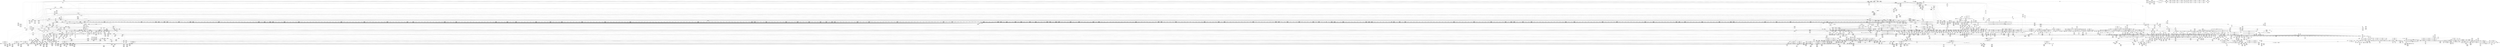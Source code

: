 digraph {
	CE0x5e3cba0 [shape=record,shape=Mrecord,label="{CE0x5e3cba0|i64*_getelementptr_inbounds_(_11_x_i64_,_11_x_i64_*___llvm_gcov_ctr132,_i64_0,_i64_0)|*Constant*|*SummSource*}"]
	CE0x5c89c60 [shape=record,shape=Mrecord,label="{CE0x5c89c60|16:_i16,_720:_i32,_1216:_i8*,_:_CRE_488,496_|*MultipleSource*|*LoadInst*|security/selinux/hooks.c,4133|security/selinux/hooks.c,4134}"]
	CE0x5c7d0f0 [shape=record,shape=Mrecord,label="{CE0x5c7d0f0|selinux_socket_connect:_bb|*SummSource*}"]
	CE0x5dcea60 [shape=record,shape=Mrecord,label="{CE0x5dcea60|GLOBAL:_cred_sid|*Constant*|*SummSource*}"]
	CE0x5dd5f60 [shape=record,shape=Mrecord,label="{CE0x5dd5f60|GLOBAL:___llvm_gcov_ctr132|Global_var:__llvm_gcov_ctr132|*SummSink*}"]
	CE0x5d7c040 [shape=record,shape=Mrecord,label="{CE0x5d7c040|__rcu_read_unlock:_tmp1|*SummSource*}"]
	CE0x5de3200 [shape=record,shape=Mrecord,label="{CE0x5de3200|rcu_lock_release:_tmp3|*SummSource*}"]
	CE0x5db39b0 [shape=record,shape=Mrecord,label="{CE0x5db39b0|sock_has_perm:_cleanup|*SummSink*}"]
	CE0x6785b30 [shape=record,shape=Mrecord,label="{CE0x6785b30|16:_i16,_720:_i32,_1216:_i8*,_:_CRE_130,131_}"]
	CE0x5ea2c80 [shape=record,shape=Mrecord,label="{CE0x5ea2c80|__preempt_count_sub:_tmp7|./arch/x86/include/asm/preempt.h,78}"]
	CE0x5c87ec0 [shape=record,shape=Mrecord,label="{CE0x5c87ec0|selinux_socket_connect:_tmp6|security/selinux/hooks.c,4138|*SummSink*}"]
	CE0x5ccb290 [shape=record,shape=Mrecord,label="{CE0x5ccb290|task_sid:_do.end6|*SummSource*}"]
	CE0x5c96710 [shape=record,shape=Mrecord,label="{CE0x5c96710|selinux_socket_connect:_if.then12|*SummSink*}"]
	CE0x5cc6b00 [shape=record,shape=Mrecord,label="{CE0x5cc6b00|sock_has_perm:_if.end|*SummSource*}"]
	CE0x5d36f60 [shape=record,shape=Mrecord,label="{CE0x5d36f60|task_sid:_do.body5|*SummSink*}"]
	CE0x5d64530 [shape=record,shape=Mrecord,label="{CE0x5d64530|rcu_read_lock:_tmp3|*SummSource*}"]
	CE0x5d04260 [shape=record,shape=Mrecord,label="{CE0x5d04260|16:_i16,_720:_i32,_1216:_i8*,_:_CRE_1076,1080_|*MultipleSource*|*LoadInst*|security/selinux/hooks.c,4133|security/selinux/hooks.c,4134}"]
	CE0x5d7bed0 [shape=record,shape=Mrecord,label="{CE0x5d7bed0|__preempt_count_sub:_tmp4|./arch/x86/include/asm/preempt.h,77}"]
	CE0x5d53700 [shape=record,shape=Mrecord,label="{CE0x5d53700|selinux_socket_connect:_tmp30|security/selinux/hooks.c,4155}"]
	CE0x5e6a270 [shape=record,shape=Mrecord,label="{CE0x5e6a270|__preempt_count_add:_tmp7|./arch/x86/include/asm/preempt.h,73}"]
	CE0x5d63df0 [shape=record,shape=Mrecord,label="{CE0x5d63df0|_call_void_mcount()_#3|*SummSink*}"]
	CE0x5ca56e0 [shape=record,shape=Mrecord,label="{CE0x5ca56e0|16:_i16,_720:_i32,_1216:_i8*,_:_CRE_114,115_}"]
	CE0x5cd5040 [shape=record,shape=Mrecord,label="{CE0x5cd5040|i32_3|*Constant*}"]
	CE0x5d59aa0 [shape=record,shape=Mrecord,label="{CE0x5d59aa0|_ret_i16_%conv3,_!dbg_!27720|include/uapi/linux/swab.h,53}"]
	CE0x5cc1380 [shape=record,shape=Mrecord,label="{CE0x5cc1380|COLLAPSED:_GCMRE___llvm_gcov_ctr98_internal_global_2_x_i64_zeroinitializer:_elem_0:default:}"]
	CE0x5d94850 [shape=record,shape=Mrecord,label="{CE0x5d94850|selinux_socket_connect:_tmp59|security/selinux/hooks.c,4176|*SummSource*}"]
	CE0x5d375d0 [shape=record,shape=Mrecord,label="{CE0x5d375d0|_call_void___rcu_read_lock()_#10,_!dbg_!27710|include/linux/rcupdate.h,879}"]
	CE0x5e71c00 [shape=record,shape=Mrecord,label="{CE0x5e71c00|__rcu_read_unlock:_bb|*SummSource*}"]
	CE0x5e4a7c0 [shape=record,shape=Mrecord,label="{CE0x5e4a7c0|rcu_read_unlock:_tmp19|include/linux/rcupdate.h,933|*SummSource*}"]
	CE0x5cebed0 [shape=record,shape=Mrecord,label="{CE0x5cebed0|GLOBAL:_current_task|Global_var:current_task|*SummSink*}"]
	CE0x5ccabc0 [shape=record,shape=Mrecord,label="{CE0x5ccabc0|i64*_null|*Constant*|*SummSink*}"]
	CE0x5dad5d0 [shape=record,shape=Mrecord,label="{CE0x5dad5d0|i64**_getelementptr_inbounds_(_4_x_i64*_,_4_x_i64*_*___llvm_gcda_edge_table357,_i64_0,_i64_2)|*Constant*|*SummSource*}"]
	CE0x5e73cc0 [shape=record,shape=Mrecord,label="{CE0x5e73cc0|rcu_lock_release:_tmp1}"]
	CE0x5c85030 [shape=record,shape=Mrecord,label="{CE0x5c85030|selinux_socket_connect:_tmp24|security/selinux/hooks.c,4153|*SummSource*}"]
	CE0x5e73620 [shape=record,shape=Mrecord,label="{CE0x5e73620|__rcu_read_lock:_do.end}"]
	CE0x5d007e0 [shape=record,shape=Mrecord,label="{CE0x5d007e0|16:_i16,_720:_i32,_1216:_i8*,_:_CRE_878,879_}"]
	CE0x5e754a0 [shape=record,shape=Mrecord,label="{CE0x5e754a0|i64*_getelementptr_inbounds_(_4_x_i64_,_4_x_i64_*___llvm_gcov_ctr133,_i64_0,_i64_3)|*Constant*}"]
	CE0x5ccfba0 [shape=record,shape=Mrecord,label="{CE0x5ccfba0|16:_i16,_720:_i32,_1216:_i8*,_:_CRE_1168,1176_|*MultipleSource*|*LoadInst*|security/selinux/hooks.c,4133|security/selinux/hooks.c,4134}"]
	CE0x5d53ce0 [shape=record,shape=Mrecord,label="{CE0x5d53ce0|selinux_socket_connect:_tmp31|security/selinux/hooks.c,4155}"]
	CE0x5dd38d0 [shape=record,shape=Mrecord,label="{CE0x5dd38d0|GLOBAL:_rcu_lock_acquire|*Constant*}"]
	CE0x5cffb60 [shape=record,shape=Mrecord,label="{CE0x5cffb60|16:_i16,_720:_i32,_1216:_i8*,_:_CRE_868,869_}"]
	CE0x5c8db60 [shape=record,shape=Mrecord,label="{CE0x5c8db60|16:_i16,_720:_i32,_1216:_i8*,_:_CRE_608,612_|*MultipleSource*|*LoadInst*|security/selinux/hooks.c,4133|security/selinux/hooks.c,4134}"]
	CE0x5d67a10 [shape=record,shape=Mrecord,label="{CE0x5d67a10|sock_has_perm:_tmp14|security/selinux/hooks.c,3972}"]
	CE0x5d586e0 [shape=record,shape=Mrecord,label="{CE0x5d586e0|selinux_socket_connect:_tmp37|security/selinux/hooks.c,4157|*SummSink*}"]
	CE0x5cccf60 [shape=record,shape=Mrecord,label="{CE0x5cccf60|avc_has_perm:_tclass|Function::avc_has_perm&Arg::tclass::}"]
	CE0x5dd7d50 [shape=record,shape=Mrecord,label="{CE0x5dd7d50|i64*_getelementptr_inbounds_(_11_x_i64_,_11_x_i64_*___llvm_gcov_ctr127,_i64_0,_i64_8)|*Constant*}"]
	CE0x5d5d190 [shape=record,shape=Mrecord,label="{CE0x5d5d190|selinux_socket_connect:_tmp41|security/selinux/hooks.c,4160}"]
	CE0x5c99e70 [shape=record,shape=Mrecord,label="{CE0x5c99e70|16:_i16,_720:_i32,_1216:_i8*,_:_CRE_124,125_}"]
	CE0x5cc1f00 [shape=record,shape=Mrecord,label="{CE0x5cc1f00|16:_i16,_720:_i32,_1216:_i8*,_:_CRE_150,151_}"]
	CE0x5dc8b30 [shape=record,shape=Mrecord,label="{CE0x5dc8b30|get_current:_tmp4|./arch/x86/include/asm/current.h,14|*SummSource*}"]
	CE0x5c91970 [shape=record,shape=Mrecord,label="{CE0x5c91970|16:_i16,_720:_i32,_1216:_i8*,_:_CRE_663,664_}"]
	CE0x5e3d400 [shape=record,shape=Mrecord,label="{CE0x5e3d400|rcu_read_unlock:_call|include/linux/rcupdate.h,933|*SummSource*}"]
	CE0x5d56680 [shape=record,shape=Mrecord,label="{CE0x5d56680|selinux_socket_connect:_skc_family|security/selinux/hooks.c,4153}"]
	CE0x5cd85a0 [shape=record,shape=Mrecord,label="{CE0x5cd85a0|8:_%struct.sock*,_16:_i16,_18:_i16,_:_SCME_20,22_|*MultipleSource*|security/selinux/hooks.c, 4147|security/selinux/hooks.c,4147|security/selinux/hooks.c,4147}"]
	CE0x5db2f00 [shape=record,shape=Mrecord,label="{CE0x5db2f00|__fswab16:_conv1|include/uapi/linux/swab.h,53}"]
	CE0x5c87c90 [shape=record,shape=Mrecord,label="{CE0x5c87c90|selinux_socket_connect:_sk_security|security/selinux/hooks.c,4134|*SummSink*}"]
	CE0x5cf1620 [shape=record,shape=Mrecord,label="{CE0x5cf1620|__fswab16:_tmp1}"]
	CE0x5d666d0 [shape=record,shape=Mrecord,label="{CE0x5d666d0|task_sid:_tobool|security/selinux/hooks.c,208}"]
	CE0x5db3260 [shape=record,shape=Mrecord,label="{CE0x5db3260|task_sid:_task|Function::task_sid&Arg::task::|*SummSink*}"]
	CE0x5d68720 [shape=record,shape=Mrecord,label="{CE0x5d68720|_call_void_mcount()_#3}"]
	CE0x5c94dd0 [shape=record,shape=Mrecord,label="{CE0x5c94dd0|16:_i16,_720:_i32,_1216:_i8*,_:_CRE_448,452_|*MultipleSource*|*LoadInst*|security/selinux/hooks.c,4133|security/selinux/hooks.c,4134}"]
	CE0x5c8efd0 [shape=record,shape=Mrecord,label="{CE0x5c8efd0|16:_i16,_720:_i32,_1216:_i8*,_:_CRE_16,18_|*MultipleSource*|*LoadInst*|security/selinux/hooks.c,4133|security/selinux/hooks.c,4134}"]
	CE0x5cf5c10 [shape=record,shape=Mrecord,label="{CE0x5cf5c10|__fswab16:_tmp3|*SummSource*}"]
	CE0x5d464f0 [shape=record,shape=Mrecord,label="{CE0x5d464f0|i32_2048|*Constant*}"]
	CE0x5e61f50 [shape=record,shape=Mrecord,label="{CE0x5e61f50|i64*_getelementptr_inbounds_(_4_x_i64_,_4_x_i64_*___llvm_gcov_ctr128,_i64_0,_i64_0)|*Constant*|*SummSource*}"]
	CE0x5daada0 [shape=record,shape=Mrecord,label="{CE0x5daada0|selinux_socket_connect:_sid49|security/selinux/hooks.c,4176}"]
	CE0x5dae800 [shape=record,shape=Mrecord,label="{CE0x5dae800|i64*_getelementptr_inbounds_(_33_x_i64_,_33_x_i64_*___llvm_gcov_ctr356,_i64_0,_i64_31)|*Constant*|*SummSource*}"]
	CE0x5cf9d90 [shape=record,shape=Mrecord,label="{CE0x5cf9d90|selinux_socket_connect:_tmp32|security/selinux/hooks.c,4155|*SummSink*}"]
	CE0x5d32e40 [shape=record,shape=Mrecord,label="{CE0x5d32e40|rcu_read_lock:_tmp2}"]
	CE0x5d04450 [shape=record,shape=Mrecord,label="{CE0x5d04450|16:_i16,_720:_i32,_1216:_i8*,_:_CRE_1080,1088_|*MultipleSource*|*LoadInst*|security/selinux/hooks.c,4133|security/selinux/hooks.c,4134}"]
	CE0x5d74e00 [shape=record,shape=Mrecord,label="{CE0x5d74e00|__preempt_count_sub:_tmp|*SummSink*}"]
	CE0x5dc88a0 [shape=record,shape=Mrecord,label="{CE0x5dc88a0|sock_has_perm:_tmp9|security/selinux/hooks.c,3969|*SummSource*}"]
	CE0x5d62cd0 [shape=record,shape=Mrecord,label="{CE0x5d62cd0|_call_void_mcount()_#3}"]
	CE0x5cdc9e0 [shape=record,shape=Mrecord,label="{CE0x5cdc9e0|selinux_socket_connect:_tmp20|security/selinux/hooks.c,4144|*SummSource*}"]
	CE0x5d50610 [shape=record,shape=Mrecord,label="{CE0x5d50610|0:_i8,_8:_%struct.lsm_network_audit*,_24:_%struct.selinux_audit_data*,_:_SCMRE_0,1_|*MultipleSource*|security/selinux/hooks.c, 4146|security/selinux/hooks.c,4172}"]
	CE0x5cebb30 [shape=record,shape=Mrecord,label="{CE0x5cebb30|get_current:_tmp}"]
	CE0x5ddfe60 [shape=record,shape=Mrecord,label="{CE0x5ddfe60|rcu_read_unlock:_tmp11|include/linux/rcupdate.h,933|*SummSource*}"]
	CE0x5e65b20 [shape=record,shape=Mrecord,label="{CE0x5e65b20|__rcu_read_unlock:_tmp4|include/linux/rcupdate.h,244|*SummSink*}"]
	CE0x5cd6630 [shape=record,shape=Mrecord,label="{CE0x5cd6630|selinux_socket_connect:_tmp14|security/selinux/hooks.c,4144}"]
	CE0x5cac850 [shape=record,shape=Mrecord,label="{CE0x5cac850|16:_i16,_720:_i32,_1216:_i8*,_:_CRE_710,711_}"]
	CE0x5ccfa60 [shape=record,shape=Mrecord,label="{CE0x5ccfa60|16:_i16,_720:_i32,_1216:_i8*,_:_CRE_1164,1168_|*MultipleSource*|*LoadInst*|security/selinux/hooks.c,4133|security/selinux/hooks.c,4134}"]
	CE0x5cdbf40 [shape=record,shape=Mrecord,label="{CE0x5cdbf40|GLOBAL:_task_sid|*Constant*|*SummSource*}"]
	CE0x5cd0920 [shape=record,shape=Mrecord,label="{CE0x5cd0920|16:_i16,_720:_i32,_1216:_i8*,_:_CRE_1212,1216_|*MultipleSource*|*LoadInst*|security/selinux/hooks.c,4133|security/selinux/hooks.c,4134}"]
	CE0x5dc8140 [shape=record,shape=Mrecord,label="{CE0x5dc8140|__fswab16:_and2|include/uapi/linux/swab.h,53|*SummSink*}"]
	CE0x5c9de00 [shape=record,shape=Mrecord,label="{CE0x5c9de00|16:_i16,_720:_i32,_1216:_i8*,_:_CRE_544,545_}"]
	CE0x5de57f0 [shape=record,shape=Mrecord,label="{CE0x5de57f0|rcu_read_unlock:_tmp10|include/linux/rcupdate.h,933}"]
	CE0x5cdbae0 [shape=record,shape=Mrecord,label="{CE0x5cdbae0|__fswab16:_conv|include/uapi/linux/swab.h,53|*SummSink*}"]
	CE0x5ceab20 [shape=record,shape=Mrecord,label="{CE0x5ceab20|selinux_socket_connect:_tmp10|security/selinux/hooks.c,4139|*SummSink*}"]
	CE0x5d3c5a0 [shape=record,shape=Mrecord,label="{CE0x5d3c5a0|cred_sid:_tmp}"]
	CE0x5cae010 [shape=record,shape=Mrecord,label="{CE0x5cae010|16:_i16,_720:_i32,_1216:_i8*,_:_CRE_569,570_}"]
	CE0x5d45110 [shape=record,shape=Mrecord,label="{CE0x5d45110|i32_(i32,_i32,_i16,_i32,_%struct.common_audit_data*)*_bitcast_(i32_(i32,_i32,_i16,_i32,_%struct.common_audit_data.495*)*_avc_has_perm_to_i32_(i32,_i32,_i16,_i32,_%struct.common_audit_data*)*)|*Constant*|*SummSink*}"]
	CE0x5cfe620 [shape=record,shape=Mrecord,label="{CE0x5cfe620|16:_i16,_720:_i32,_1216:_i8*,_:_CRE_851,852_}"]
	CE0x5d9ee80 [shape=record,shape=Mrecord,label="{CE0x5d9ee80|sock_has_perm:_sclass|security/selinux/hooks.c,3976|*SummSink*}"]
	CE0x5d019b0 [shape=record,shape=Mrecord,label="{CE0x5d019b0|16:_i16,_720:_i32,_1216:_i8*,_:_CRE_936,944_|*MultipleSource*|*LoadInst*|security/selinux/hooks.c,4133|security/selinux/hooks.c,4134}"]
	CE0x5d3a030 [shape=record,shape=Mrecord,label="{CE0x5d3a030|task_sid:_if.then|*SummSource*}"]
	CE0x5cee6c0 [shape=record,shape=Mrecord,label="{CE0x5cee6c0|16:_i16,_720:_i32,_1216:_i8*,_:_CRE_32,33_}"]
	CE0x5dd1e10 [shape=record,shape=Mrecord,label="{CE0x5dd1e10|cred_sid:_tmp5|security/selinux/hooks.c,196|*SummSource*}"]
	CE0x5cc7310 [shape=record,shape=Mrecord,label="{CE0x5cc7310|16:_i16,_720:_i32,_1216:_i8*,_:_CRE_251,252_}"]
	CE0x5c94550 [shape=record,shape=Mrecord,label="{CE0x5c94550|16:_i16,_720:_i32,_1216:_i8*,_:_CRE_264,272_|*MultipleSource*|*LoadInst*|security/selinux/hooks.c,4133|security/selinux/hooks.c,4134}"]
	CE0x5de9bd0 [shape=record,shape=Mrecord,label="{CE0x5de9bd0|rcu_read_lock:_tmp14|include/linux/rcupdate.h,882}"]
	CE0x5c84d20 [shape=record,shape=Mrecord,label="{CE0x5c84d20|i64_8|*Constant*}"]
	CE0x5d7f3a0 [shape=record,shape=Mrecord,label="{CE0x5d7f3a0|i64_18|*Constant*|*SummSource*}"]
	CE0x5e41bc0 [shape=record,shape=Mrecord,label="{CE0x5e41bc0|__preempt_count_add:_tmp5|./arch/x86/include/asm/preempt.h,72|*SummSink*}"]
	CE0x5cfaa10 [shape=record,shape=Mrecord,label="{CE0x5cfaa10|selinux_socket_connect:_tmp33|security/selinux/hooks.c,4156|*SummSink*}"]
	CE0x5cd3a60 [shape=record,shape=Mrecord,label="{CE0x5cd3a60|8:_%struct.sock*,_16:_i16,_18:_i16,_:_SCME_50,51_}"]
	CE0x5d32f20 [shape=record,shape=Mrecord,label="{CE0x5d32f20|rcu_read_lock:_tmp2|*SummSink*}"]
	CE0x5e5c0a0 [shape=record,shape=Mrecord,label="{CE0x5e5c0a0|i64*_getelementptr_inbounds_(_4_x_i64_,_4_x_i64_*___llvm_gcov_ctr130,_i64_0,_i64_0)|*Constant*|*SummSource*}"]
	CE0x5c98100 [shape=record,shape=Mrecord,label="{CE0x5c98100|selinux_socket_connect:_if.end55}"]
	CE0x5ddeec0 [shape=record,shape=Mrecord,label="{CE0x5ddeec0|rcu_read_unlock:_tmp16|include/linux/rcupdate.h,933}"]
	CE0x5e74620 [shape=record,shape=Mrecord,label="{CE0x5e74620|rcu_lock_release:_tmp4|include/linux/rcupdate.h,423}"]
	CE0x5d93a10 [shape=record,shape=Mrecord,label="{CE0x5d93a10|i32_255|*Constant*}"]
	CE0x5d9b100 [shape=record,shape=Mrecord,label="{CE0x5d9b100|task_sid:_real_cred|security/selinux/hooks.c,208|*SummSource*}"]
	CE0x5c9bc70 [shape=record,shape=Mrecord,label="{CE0x5c9bc70|16:_i16,_720:_i32,_1216:_i8*,_:_CRE_224,225_}"]
	CE0x5c8b340 [shape=record,shape=Mrecord,label="{CE0x5c8b340|16:_i16,_720:_i32,_1216:_i8*,_:_CRE_195,196_}"]
	CE0x5d6ac10 [shape=record,shape=Mrecord,label="{CE0x5d6ac10|selinux_socket_connect:_cmp14|security/selinux/hooks.c,4155|*SummSource*}"]
	CE0x5c92750 [shape=record,shape=Mrecord,label="{CE0x5c92750|16:_i16,_720:_i32,_1216:_i8*,_:_CRE_592,593_}"]
	CE0x5c88860 [shape=record,shape=Mrecord,label="{CE0x5c88860|16:_i16,_720:_i32,_1216:_i8*,_:_CRE_179,180_}"]
	CE0x5da4fe0 [shape=record,shape=Mrecord,label="{CE0x5da4fe0|__llvm_gcov_indirect_counter_increment:_entry|*SummSink*}"]
	CE0x5cdc0b0 [shape=record,shape=Mrecord,label="{CE0x5cdc0b0|GLOBAL:_task_sid|*Constant*|*SummSink*}"]
	CE0x5db8710 [shape=record,shape=Mrecord,label="{CE0x5db8710|sock_has_perm:_tmp12|security/selinux/hooks.c,3970|*SummSink*}"]
	CE0x5c91e20 [shape=record,shape=Mrecord,label="{CE0x5c91e20|__llvm_gcov_indirect_counter_increment:_tmp1|*SummSource*}"]
	CE0x5d875b0 [shape=record,shape=Mrecord,label="{CE0x5d875b0|selinux_socket_connect:_tmp63|security/selinux/hooks.c,4177|*SummSink*}"]
	CE0x5c8d760 [shape=record,shape=Mrecord,label="{CE0x5c8d760|selinux_socket_connect:_ad|security/selinux/hooks.c, 4146|*SummSink*}"]
	CE0x5cfb150 [shape=record,shape=Mrecord,label="{CE0x5cfb150|selinux_socket_connect:_tmp34|security/selinux/hooks.c,4156|*SummSource*}"]
	CE0x5d582e0 [shape=record,shape=Mrecord,label="{CE0x5d582e0|selinux_socket_connect:_tmp37|security/selinux/hooks.c,4157}"]
	CE0x5cf1910 [shape=record,shape=Mrecord,label="{CE0x5cf1910|16:_i16,_720:_i32,_1216:_i8*,_:_CRE_328,336_|*MultipleSource*|*LoadInst*|security/selinux/hooks.c,4133|security/selinux/hooks.c,4134}"]
	CE0x5dd0fb0 [shape=record,shape=Mrecord,label="{CE0x5dd0fb0|cred_sid:_sid|security/selinux/hooks.c,197|*SummSink*}"]
	CE0x5cc7780 [shape=record,shape=Mrecord,label="{CE0x5cc7780|__fswab16:_bb|*SummSink*}"]
	CE0x5dddef0 [shape=record,shape=Mrecord,label="{CE0x5dddef0|i32_883|*Constant*|*SummSink*}"]
	CE0x5cf9840 [shape=record,shape=Mrecord,label="{CE0x5cf9840|selinux_socket_connect:_tmp31|security/selinux/hooks.c,4155|*SummSink*}"]
	CE0x5cd6920 [shape=record,shape=Mrecord,label="{CE0x5cd6920|selinux_socket_connect:_tmp14|security/selinux/hooks.c,4144|*SummSink*}"]
	CE0x5c8d210 [shape=record,shape=Mrecord,label="{CE0x5c8d210|rcu_read_lock:_tmp8|include/linux/rcupdate.h,882|*SummSink*}"]
	CE0x5c916f0 [shape=record,shape=Mrecord,label="{CE0x5c916f0|16:_i16,_720:_i32,_1216:_i8*,_:_CRE_661,662_}"]
	CE0x5e74b20 [shape=record,shape=Mrecord,label="{CE0x5e74b20|rcu_lock_release:_tmp5|include/linux/rcupdate.h,423|*SummSink*}"]
	CE0x5d99880 [shape=record,shape=Mrecord,label="{CE0x5d99880|task_sid:_real_cred|security/selinux/hooks.c,208|*SummSink*}"]
	CE0x5cf8ea0 [shape=record,shape=Mrecord,label="{CE0x5cf8ea0|selinux_socket_connect:_tmp11|security/selinux/hooks.c,4144|*SummSource*}"]
	CE0x5db5940 [shape=record,shape=Mrecord,label="{CE0x5db5940|sock_has_perm:_u2|security/selinux/hooks.c,3974}"]
	CE0x5d4da30 [shape=record,shape=Mrecord,label="{CE0x5d4da30|selinux_socket_connect:_tmp54|security/selinux/hooks.c,4169|*SummSource*}"]
	CE0x5c7ebc0 [shape=record,shape=Mrecord,label="{CE0x5c7ebc0|16:_i16,_720:_i32,_1216:_i8*,_:_CRE_8,12_|*MultipleSource*|*LoadInst*|security/selinux/hooks.c,4133|security/selinux/hooks.c,4134}"]
	CE0x5c9afb0 [shape=record,shape=Mrecord,label="{CE0x5c9afb0|16:_i16,_720:_i32,_1216:_i8*,_:_CRE_675,676_}"]
	CE0x5d8e8b0 [shape=record,shape=Mrecord,label="{CE0x5d8e8b0|selinux_socket_connect:_sid49|security/selinux/hooks.c,4176|*SummSink*}"]
	CE0x5cb1990 [shape=record,shape=Mrecord,label="{CE0x5cb1990|16:_i16,_720:_i32,_1216:_i8*,_:_CRE_411,412_}"]
	CE0x5ccdc70 [shape=record,shape=Mrecord,label="{CE0x5ccdc70|i64*_getelementptr_inbounds_(_6_x_i64_,_6_x_i64_*___llvm_gcov_ctr327,_i64_0,_i64_5)|*Constant*}"]
	CE0x5e49f40 [shape=record,shape=Mrecord,label="{CE0x5e49f40|i64*_getelementptr_inbounds_(_11_x_i64_,_11_x_i64_*___llvm_gcov_ctr132,_i64_0,_i64_9)|*Constant*|*SummSource*}"]
	CE0x5c9f9d0 [shape=record,shape=Mrecord,label="{CE0x5c9f9d0|16:_i16,_720:_i32,_1216:_i8*,_:_CRE_216,217_}"]
	CE0x5dac050 [shape=record,shape=Mrecord,label="{CE0x5dac050|i32_-22|*Constant*|*SummSource*}"]
	CE0x5e75ae0 [shape=record,shape=Mrecord,label="{CE0x5e75ae0|GLOBAL:_lock_release|*Constant*|*SummSink*}"]
	CE0x5c714d0 [shape=record,shape=Mrecord,label="{CE0x5c714d0|selinux_socket_connect:_sock|Function::selinux_socket_connect&Arg::sock::}"]
	CE0x5de2050 [shape=record,shape=Mrecord,label="{CE0x5de2050|rcu_read_unlock:_if.then}"]
	CE0x5d6c870 [shape=record,shape=Mrecord,label="{CE0x5d6c870|selinux_socket_connect:_snum.0|*SummSink*}"]
	CE0x5d88520 [shape=record,shape=Mrecord,label="{CE0x5d88520|i64*_getelementptr_inbounds_(_33_x_i64_,_33_x_i64_*___llvm_gcov_ctr356,_i64_0,_i64_24)|*Constant*|*SummSource*}"]
	CE0x5d3a670 [shape=record,shape=Mrecord,label="{CE0x5d3a670|GLOBAL:_rcu_lock_map|Global_var:rcu_lock_map}"]
	CE0x5c85100 [shape=record,shape=Mrecord,label="{CE0x5c85100|selinux_socket_connect:_tmp24|security/selinux/hooks.c,4153|*SummSink*}"]
	CE0x5d43510 [shape=record,shape=Mrecord,label="{CE0x5d43510|i32_1|*Constant*}"]
	CE0x5d44f90 [shape=record,shape=Mrecord,label="{CE0x5d44f90|i32_(i32,_i32,_i16,_i32,_%struct.common_audit_data*)*_bitcast_(i32_(i32,_i32,_i16,_i32,_%struct.common_audit_data.495*)*_avc_has_perm_to_i32_(i32,_i32,_i16,_i32,_%struct.common_audit_data*)*)|*Constant*|*SummSource*}"]
	CE0x5d74740 [shape=record,shape=Mrecord,label="{CE0x5d74740|__preempt_count_sub:_tmp1}"]
	CE0x5d95ca0 [shape=record,shape=Mrecord,label="{CE0x5d95ca0|selinux_socket_connect:_err.1|*SummSource*}"]
	CE0x5e3c790 [shape=record,shape=Mrecord,label="{CE0x5e3c790|__rcu_read_lock:_tmp5|include/linux/rcupdate.h,239|*SummSink*}"]
	CE0x5ddbb00 [shape=record,shape=Mrecord,label="{CE0x5ddbb00|rcu_read_lock:_tmp20|include/linux/rcupdate.h,882|*SummSource*}"]
	CE0x5d86ad0 [shape=record,shape=Mrecord,label="{CE0x5d86ad0|selinux_socket_connect:_tmp61|security/selinux/hooks.c,4177|*SummSink*}"]
	CE0x5cb03c0 [shape=record,shape=Mrecord,label="{CE0x5cb03c0|sock_has_perm:_tmp5|security/selinux/hooks.c,3966}"]
	CE0x5d88de0 [shape=record,shape=Mrecord,label="{CE0x5d88de0|selinux_socket_connect:_tmp68|security/selinux/hooks.c,4179|*SummSource*}"]
	CE0x5caded0 [shape=record,shape=Mrecord,label="{CE0x5caded0|16:_i16,_720:_i32,_1216:_i8*,_:_CRE_568,569_}"]
	CE0x5db2100 [shape=record,shape=Mrecord,label="{CE0x5db2100|get_current:_bb|*SummSink*}"]
	CE0x5c6fe70 [shape=record,shape=Mrecord,label="{CE0x5c6fe70|selinux_socket_connect:_if.end|*SummSource*}"]
	CE0x5cedfc0 [shape=record,shape=Mrecord,label="{CE0x5cedfc0|__fswab16:_tmp1|*SummSink*}"]
	CE0x5d5b6c0 [shape=record,shape=Mrecord,label="{CE0x5d5b6c0|selinux_socket_connect:_tmp43|security/selinux/hooks.c,4161|*SummSource*}"]
	CE0x5e76290 [shape=record,shape=Mrecord,label="{CE0x5e76290|__preempt_count_add:_tmp5|./arch/x86/include/asm/preempt.h,72|*SummSource*}"]
	CE0x5de85b0 [shape=record,shape=Mrecord,label="{CE0x5de85b0|rcu_read_lock:_call3|include/linux/rcupdate.h,882|*SummSource*}"]
	CE0x5ccbcf0 [shape=record,shape=Mrecord,label="{CE0x5ccbcf0|sock_has_perm:_sid|security/selinux/hooks.c,3969}"]
	CE0x5d9d770 [shape=record,shape=Mrecord,label="{CE0x5d9d770|sock_has_perm:_sk4|security/selinux/hooks.c,3974|*SummSink*}"]
	CE0x5daca50 [shape=record,shape=Mrecord,label="{CE0x5daca50|_call_void___llvm_gcov_indirect_counter_increment(i32*___llvm_gcov_global_state_pred358,_i64**_getelementptr_inbounds_(_4_x_i64*_,_4_x_i64*_*___llvm_gcda_edge_table357,_i64_0,_i64_2)),_!dbg_!27816|security/selinux/hooks.c,4185|*SummSource*}"]
	CE0x5de7690 [shape=record,shape=Mrecord,label="{CE0x5de7690|rcu_read_lock:_tmp10|include/linux/rcupdate.h,882|*SummSink*}"]
	CE0x5c83e90 [shape=record,shape=Mrecord,label="{CE0x5c83e90|16:_i16,_720:_i32,_1216:_i8*,_:_CRE_367,368_}"]
	CE0x5c81790 [shape=record,shape=Mrecord,label="{CE0x5c81790|16:_i16,_720:_i32,_1216:_i8*,_:_CRE_360,361_}"]
	CE0x5e42fe0 [shape=record,shape=Mrecord,label="{CE0x5e42fe0|GLOBAL:_rcu_read_unlock.__warned|Global_var:rcu_read_unlock.__warned}"]
	CE0x5dd1ac0 [shape=record,shape=Mrecord,label="{CE0x5dd1ac0|rcu_read_lock:_do.body|*SummSink*}"]
	CE0x5d92130 [shape=record,shape=Mrecord,label="{CE0x5d92130|_call_void_lockdep_rcu_suspicious(i8*_getelementptr_inbounds_(_25_x_i8_,_25_x_i8_*_.str3,_i32_0,_i32_0),_i32_208,_i8*_getelementptr_inbounds_(_41_x_i8_,_41_x_i8_*_.str44,_i32_0,_i32_0))_#10,_!dbg_!27732|security/selinux/hooks.c,208}"]
	CE0x5de6ce0 [shape=record,shape=Mrecord,label="{CE0x5de6ce0|rcu_read_unlock:_tmp6|include/linux/rcupdate.h,933}"]
	CE0x5daf940 [shape=record,shape=Mrecord,label="{CE0x5daf940|selinux_socket_connect:_tmp76|security/selinux/hooks.c,4185|*SummSource*}"]
	CE0x5d90620 [shape=record,shape=Mrecord,label="{CE0x5d90620|task_sid:_tmp17|security/selinux/hooks.c,208|*SummSource*}"]
	CE0x5cf8020 [shape=record,shape=Mrecord,label="{CE0x5cf8020|selinux_socket_connect:_sclass|security/selinux/hooks.c,4144|*SummSource*}"]
	CE0x5cfa400 [shape=record,shape=Mrecord,label="{CE0x5cfa400|i64*_getelementptr_inbounds_(_33_x_i64_,_33_x_i64_*___llvm_gcov_ctr356,_i64_0,_i64_12)|*Constant*}"]
	CE0x5cf24d0 [shape=record,shape=Mrecord,label="{CE0x5cf24d0|sock_has_perm:_call|security/selinux/hooks.c,3967|*SummSink*}"]
	CE0x5ca4770 [shape=record,shape=Mrecord,label="{CE0x5ca4770|16:_i16,_720:_i32,_1216:_i8*,_:_CRE_118,119_}"]
	CE0x5c7e220 [shape=record,shape=Mrecord,label="{CE0x5c7e220|selinux_socket_connect:_bb|*SummSink*}"]
	CE0x5c9f750 [shape=record,shape=Mrecord,label="{CE0x5c9f750|16:_i16,_720:_i32,_1216:_i8*,_:_CRE_214,215_}"]
	CE0x5db3b60 [shape=record,shape=Mrecord,label="{CE0x5db3b60|sock_has_perm:_if.then|*SummSink*}"]
	CE0x5d95630 [shape=record,shape=Mrecord,label="{CE0x5d95630|selinux_socket_connect:_tmp56|security/selinux/hooks.c,4175|*SummSource*}"]
	CE0x5ddb610 [shape=record,shape=Mrecord,label="{CE0x5ddb610|_call_void_lockdep_rcu_suspicious(i8*_getelementptr_inbounds_(_25_x_i8_,_25_x_i8_*_.str45,_i32_0,_i32_0),_i32_883,_i8*_getelementptr_inbounds_(_42_x_i8_,_42_x_i8_*_.str46,_i32_0,_i32_0))_#10,_!dbg_!27728|include/linux/rcupdate.h,882|*SummSink*}"]
	CE0x5cc4e40 [shape=record,shape=Mrecord,label="{CE0x5cc4e40|16:_i16,_720:_i32,_1216:_i8*,_:_CRE_155,156_}"]
	CE0x5e79fa0 [shape=record,shape=Mrecord,label="{CE0x5e79fa0|void_(i32*,_i32,_i32*)*_asm_addl_$1,_%gs:$0_,_*m,ri,*m,_dirflag_,_fpsr_,_flags_|*SummSink*}"]
	CE0x5e69930 [shape=record,shape=Mrecord,label="{CE0x5e69930|__preempt_count_add:_tmp1|*SummSource*}"]
	CE0x5cef090 [shape=record,shape=Mrecord,label="{CE0x5cef090|sock_has_perm:_net|security/selinux/hooks.c, 3966}"]
	CE0x5c98930 [shape=record,shape=Mrecord,label="{CE0x5c98930|16:_i16,_720:_i32,_1216:_i8*,_:_CRE_375,376_}"]
	CE0x5d3bbc0 [shape=record,shape=Mrecord,label="{CE0x5d3bbc0|rcu_read_lock:_tobool|include/linux/rcupdate.h,882|*SummSink*}"]
	CE0x5dd3040 [shape=record,shape=Mrecord,label="{CE0x5dd3040|rcu_read_lock:_land.lhs.true|*SummSink*}"]
	CE0x5d8d740 [shape=record,shape=Mrecord,label="{CE0x5d8d740|selinux_socket_connect:_conv42|security/selinux/hooks.c,4174}"]
	CE0x5d4f010 [shape=record,shape=Mrecord,label="{CE0x5d4f010|i64_67108864|*Constant*|*SummSource*}"]
	CE0x5e53730 [shape=record,shape=Mrecord,label="{CE0x5e53730|__preempt_count_add:_tmp2|*SummSink*}"]
	CE0x5ca7660 [shape=record,shape=Mrecord,label="{CE0x5ca7660|16:_i16,_720:_i32,_1216:_i8*,_:_CRE_404,405_}"]
	CE0x5e661e0 [shape=record,shape=Mrecord,label="{CE0x5e661e0|__rcu_read_unlock:_tmp6|include/linux/rcupdate.h,245|*SummSink*}"]
	CE0x5d7def0 [shape=record,shape=Mrecord,label="{CE0x5d7def0|selinux_socket_connect:_tobool31|security/selinux/hooks.c,4166}"]
	CE0x5d975e0 [shape=record,shape=Mrecord,label="{CE0x5d975e0|i64*_getelementptr_inbounds_(_11_x_i64_,_11_x_i64_*___llvm_gcov_ctr127,_i64_0,_i64_0)|*Constant*|*SummSource*}"]
	CE0x5e5f090 [shape=record,shape=Mrecord,label="{CE0x5e5f090|rcu_lock_release:___here}"]
	CE0x5d34200 [shape=record,shape=Mrecord,label="{CE0x5d34200|task_sid:_tmp5|security/selinux/hooks.c,208|*SummSink*}"]
	CE0x5cef410 [shape=record,shape=Mrecord,label="{CE0x5cef410|16:_i16,_720:_i32,_1216:_i8*,_:_CRE_84,85_}"]
	CE0x5cdba40 [shape=record,shape=Mrecord,label="{CE0x5cdba40|__fswab16:_conv|include/uapi/linux/swab.h,53|*SummSource*}"]
	CE0x5d00ba0 [shape=record,shape=Mrecord,label="{CE0x5d00ba0|16:_i16,_720:_i32,_1216:_i8*,_:_CRE_880,888_|*MultipleSource*|*LoadInst*|security/selinux/hooks.c,4133|security/selinux/hooks.c,4134}"]
	CE0x5d5a8d0 [shape=record,shape=Mrecord,label="{CE0x5d5a8d0|selinux_socket_connect:_tmp38|security/selinux/hooks.c,4159}"]
	CE0x5cd6760 [shape=record,shape=Mrecord,label="{CE0x5cd6760|selinux_socket_connect:_tmp14|security/selinux/hooks.c,4144|*SummSource*}"]
	CE0x5de80e0 [shape=record,shape=Mrecord,label="{CE0x5de80e0|rcu_read_lock:_tmp12|include/linux/rcupdate.h,882|*SummSink*}"]
	CE0x5d51d70 [shape=record,shape=Mrecord,label="{CE0x5d51d70|avc_has_perm:_tsid|Function::avc_has_perm&Arg::tsid::|*SummSource*}"]
	CE0x5dcd780 [shape=record,shape=Mrecord,label="{CE0x5dcd780|i64*_getelementptr_inbounds_(_13_x_i64_,_13_x_i64_*___llvm_gcov_ctr126,_i64_0,_i64_12)|*Constant*|*SummSource*}"]
	CE0x5caffb0 [shape=record,shape=Mrecord,label="{CE0x5caffb0|__fswab16:_or|include/uapi/linux/swab.h,53|*SummSource*}"]
	CE0x5da2df0 [shape=record,shape=Mrecord,label="{CE0x5da2df0|GLOBAL:___llvm_gcov_indirect_counter_increment|*Constant*|*SummSink*}"]
	CE0x5e4e260 [shape=record,shape=Mrecord,label="{CE0x5e4e260|_ret_void,_!dbg_!27717|include/linux/rcupdate.h,245|*SummSink*}"]
	CE0x5c929d0 [shape=record,shape=Mrecord,label="{CE0x5c929d0|16:_i16,_720:_i32,_1216:_i8*,_:_CRE_594,595_}"]
	CE0x5caae60 [shape=record,shape=Mrecord,label="{CE0x5caae60|16:_i16,_720:_i32,_1216:_i8*,_:_CRE_378,379_}"]
	CE0x5e4d0a0 [shape=record,shape=Mrecord,label="{CE0x5e4d0a0|_ret_void,_!dbg_!27717|include/linux/rcupdate.h,424|*SummSink*}"]
	CE0x5c7e8f0 [shape=record,shape=Mrecord,label="{CE0x5c7e8f0|16:_i16,_720:_i32,_1216:_i8*,_:_CRE_4,5_}"]
	CE0x5e52150 [shape=record,shape=Mrecord,label="{CE0x5e52150|__preempt_count_add:_tmp6|./arch/x86/include/asm/preempt.h,73|*SummSink*}"]
	CE0x5d52080 [shape=record,shape=Mrecord,label="{CE0x5d52080|avc_has_perm:_tclass|Function::avc_has_perm&Arg::tclass::}"]
	CE0x5cbfbc0 [shape=record,shape=Mrecord,label="{CE0x5cbfbc0|16:_i16,_720:_i32,_1216:_i8*,_:_CRE_141,142_}"]
	CE0x5d69960 [shape=record,shape=Mrecord,label="{CE0x5d69960|selinux_socket_connect:_conv13|security/selinux/hooks.c,4155}"]
	CE0x5cc0610 [shape=record,shape=Mrecord,label="{CE0x5cc0610|16:_i16,_720:_i32,_1216:_i8*,_:_CRE_103,104_}"]
	CE0x5d34650 [shape=record,shape=Mrecord,label="{CE0x5d34650|cred_sid:_tmp1|*SummSource*}"]
	CE0x5cff7a0 [shape=record,shape=Mrecord,label="{CE0x5cff7a0|16:_i16,_720:_i32,_1216:_i8*,_:_CRE_865,866_}"]
	CE0x5cf5fa0 [shape=record,shape=Mrecord,label="{CE0x5cf5fa0|16:_i16,_720:_i32,_1216:_i8*,_:_CRE_165,166_}"]
	CE0x783c870 [shape=record,shape=Mrecord,label="{CE0x783c870|selinux_socket_connect:_if.end28|*SummSource*}"]
	CE0x5d6bfb0 [shape=record,shape=Mrecord,label="{CE0x5d6bfb0|selinux_socket_connect:_conv27|security/selinux/hooks.c,4162}"]
	CE0x5e66c10 [shape=record,shape=Mrecord,label="{CE0x5e66c10|__preempt_count_sub:_do.end}"]
	CE0x5db1020 [shape=record,shape=Mrecord,label="{CE0x5db1020|_call_void___llvm_gcov_indirect_counter_increment(i32*___llvm_gcov_global_state_pred358,_i64**_getelementptr_inbounds_(_4_x_i64*_,_4_x_i64*_*___llvm_gcda_edge_table357,_i64_0,_i64_0))}"]
	CE0x5d96700 [shape=record,shape=Mrecord,label="{CE0x5d96700|i64*_getelementptr_inbounds_(_6_x_i64_,_6_x_i64_*___llvm_gcov_ctr327,_i64_0,_i64_4)|*Constant*|*SummSource*}"]
	CE0x5c95d50 [shape=record,shape=Mrecord,label="{CE0x5c95d50|16:_i16,_720:_i32,_1216:_i8*,_:_CRE_480,488_|*MultipleSource*|*LoadInst*|security/selinux/hooks.c,4133|security/selinux/hooks.c,4134}"]
	CE0x5d036c0 [shape=record,shape=Mrecord,label="{CE0x5d036c0|16:_i16,_720:_i32,_1216:_i8*,_:_CRE_1032,1040_|*MultipleSource*|*LoadInst*|security/selinux/hooks.c,4133|security/selinux/hooks.c,4134}"]
	CE0x5da1330 [shape=record,shape=Mrecord,label="{CE0x5da1330|rcu_read_lock:_tmp9|include/linux/rcupdate.h,882|*SummSource*}"]
	CE0x5d4ccf0 [shape=record,shape=Mrecord,label="{CE0x5d4ccf0|selinux_socket_connect:_sclass34|security/selinux/hooks.c,4169}"]
	CE0x5d61110 [shape=record,shape=Mrecord,label="{CE0x5d61110|selinux_socket_connect:_tmp47|security/selinux/hooks.c,4162}"]
	CE0x5d59400 [shape=record,shape=Mrecord,label="{CE0x5d59400|__fswab16:_entry}"]
	CE0x5dafc40 [shape=record,shape=Mrecord,label="{CE0x5dafc40|i64*_getelementptr_inbounds_(_33_x_i64_,_33_x_i64_*___llvm_gcov_ctr356,_i64_0,_i64_32)|*Constant*|*SummSink*}"]
	CE0x5dac550 [shape=record,shape=Mrecord,label="{CE0x5dac550|selinux_socket_connect:_retval.1|*SummSource*}"]
	CE0x5d5bf50 [shape=record,shape=Mrecord,label="{CE0x5d5bf50|selinux_socket_connect:_tmp39|security/selinux/hooks.c,4160|*SummSource*}"]
	CE0x5c93290 [shape=record,shape=Mrecord,label="{CE0x5c93290|16:_i16,_720:_i32,_1216:_i8*,_:_CRE_601,602_}"]
	CE0x5c78330 [shape=record,shape=Mrecord,label="{CE0x5c78330|16:_i16,_720:_i32,_1216:_i8*,_:_CRE_419,420_}"]
	CE0x5ced2d0 [shape=record,shape=Mrecord,label="{CE0x5ced2d0|16:_i16,_720:_i32,_1216:_i8*,_:_CRE_243,244_}"]
	CE0x5e4c7f0 [shape=record,shape=Mrecord,label="{CE0x5e4c7f0|rcu_lock_release:_entry|*SummSource*}"]
	CE0x5e5fbc0 [shape=record,shape=Mrecord,label="{CE0x5e5fbc0|rcu_lock_release:_indirectgoto|*SummSink*}"]
	CE0x5e54060 [shape=record,shape=Mrecord,label="{CE0x5e54060|GLOBAL:___preempt_count|Global_var:__preempt_count|*SummSink*}"]
	CE0x5cc0e70 [shape=record,shape=Mrecord,label="{CE0x5cc0e70|16:_i16,_720:_i32,_1216:_i8*,_:_CRE_153,154_}"]
	CE0x5dd6e30 [shape=record,shape=Mrecord,label="{CE0x5dd6e30|i64_0|*Constant*}"]
	CE0x5cd1c80 [shape=record,shape=Mrecord,label="{CE0x5cd1c80|16:_i16,_720:_i32,_1216:_i8*,_:_CRE_1280,1288_|*MultipleSource*|*LoadInst*|security/selinux/hooks.c,4133|security/selinux/hooks.c,4134}"]
	CE0x5e5ea30 [shape=record,shape=Mrecord,label="{CE0x5e5ea30|__preempt_count_sub:_tmp6|./arch/x86/include/asm/preempt.h,78|*SummSink*}"]
	CE0x5cfcbe0 [shape=record,shape=Mrecord,label="{CE0x5cfcbe0|16:_i16,_720:_i32,_1216:_i8*,_:_CRE_830,831_}"]
	CE0x5cb6770 [shape=record,shape=Mrecord,label="{CE0x5cb6770|_call_void_mcount()_#3|*SummSink*}"]
	CE0x5c857f0 [shape=record,shape=Mrecord,label="{CE0x5c857f0|selinux_socket_connect:_if.end54}"]
	CE0x5d94c00 [shape=record,shape=Mrecord,label="{CE0x5d94c00|avc_has_perm:_entry}"]
	CE0x5d490f0 [shape=record,shape=Mrecord,label="{CE0x5d490f0|GLOBAL:_get_current|*Constant*}"]
	CE0x5c909f0 [shape=record,shape=Mrecord,label="{CE0x5c909f0|16:_i16,_720:_i32,_1216:_i8*,_:_CRE_652,653_}"]
	CE0x5caeba0 [shape=record,shape=Mrecord,label="{CE0x5caeba0|16:_i16,_720:_i32,_1216:_i8*,_:_CRE_575,576_}"]
	CE0x5ce97b0 [shape=record,shape=Mrecord,label="{CE0x5ce97b0|selinux_socket_connect:_tmp12|security/selinux/hooks.c,4144|*SummSource*}"]
	CE0x5e66730 [shape=record,shape=Mrecord,label="{CE0x5e66730|__rcu_read_unlock:_tmp7|include/linux/rcupdate.h,245|*SummSource*}"]
	CE0x5e57830 [shape=record,shape=Mrecord,label="{CE0x5e57830|i64*_getelementptr_inbounds_(_4_x_i64_,_4_x_i64_*___llvm_gcov_ctr130,_i64_0,_i64_2)|*Constant*|*SummSink*}"]
	CE0x5e578d0 [shape=record,shape=Mrecord,label="{CE0x5e578d0|rcu_lock_acquire:_tmp4|include/linux/rcupdate.h,418}"]
	CE0x5c807f0 [shape=record,shape=Mrecord,label="{CE0x5c807f0|selinux_socket_connect:_tmp1|*SummSource*}"]
	CE0x5cc60c0 [shape=record,shape=Mrecord,label="{CE0x5cc60c0|16:_i16,_720:_i32,_1216:_i8*,_:_CRE_390,391_}"]
	CE0x5d5ba60 [shape=record,shape=Mrecord,label="{CE0x5d5ba60|i64_15|*Constant*|*SummSink*}"]
	CE0x5d3a3b0 [shape=record,shape=Mrecord,label="{CE0x5d3a3b0|rcu_lock_acquire:_entry|*SummSink*}"]
	CE0x5cd9320 [shape=record,shape=Mrecord,label="{CE0x5cd9320|selinux_socket_connect:_tmp16|security/selinux/hooks.c,4145|*SummSink*}"]
	CE0x5ce89f0 [shape=record,shape=Mrecord,label="{CE0x5ce89f0|i32_15|*Constant*}"]
	CE0x5d47cc0 [shape=record,shape=Mrecord,label="{CE0x5d47cc0|GLOBAL:_sock_has_perm|*Constant*|*SummSink*}"]
	CE0x5db8b80 [shape=record,shape=Mrecord,label="{CE0x5db8b80|sock_has_perm:_tmp12|security/selinux/hooks.c,3970|*SummSource*}"]
	CE0x5d8b410 [shape=record,shape=Mrecord,label="{CE0x5d8b410|i8_2|*Constant*|*SummSource*}"]
	CE0x5cd2f20 [shape=record,shape=Mrecord,label="{CE0x5cd2f20|8:_%struct.sock*,_16:_i16,_18:_i16,_:_SCME_41,42_}"]
	CE0x5e5b980 [shape=record,shape=Mrecord,label="{CE0x5e5b980|rcu_lock_acquire:_indirectgoto|*SummSource*}"]
	CE0x5db1a30 [shape=record,shape=Mrecord,label="{CE0x5db1a30|get_current:_bb}"]
	CE0x5c80fe0 [shape=record,shape=Mrecord,label="{CE0x5c80fe0|selinux_socket_connect:_out}"]
	CE0x5db13b0 [shape=record,shape=Mrecord,label="{CE0x5db13b0|sock_has_perm:_sk_security|security/selinux/hooks.c,3964|*SummSource*}"]
	CE0x5daf7b0 [shape=record,shape=Mrecord,label="{CE0x5daf7b0|i64*_getelementptr_inbounds_(_33_x_i64_,_33_x_i64_*___llvm_gcov_ctr356,_i64_0,_i64_32)|*Constant*}"]
	CE0x5cdbba0 [shape=record,shape=Mrecord,label="{CE0x5cdbba0|__fswab16:_and|include/uapi/linux/swab.h,53|*SummSource*}"]
	CE0x5ca55e0 [shape=record,shape=Mrecord,label="{CE0x5ca55e0|16:_i16,_720:_i32,_1216:_i8*,_:_CRE_113,114_}"]
	CE0x5cbf910 [shape=record,shape=Mrecord,label="{CE0x5cbf910|get_current:_tmp3|*SummSink*}"]
	CE0x5ddf620 [shape=record,shape=Mrecord,label="{CE0x5ddf620|__preempt_count_add:_bb|*SummSource*}"]
	CE0x6e1b1b0 [shape=record,shape=Mrecord,label="{CE0x6e1b1b0|i64*_getelementptr_inbounds_(_33_x_i64_,_33_x_i64_*___llvm_gcov_ctr356,_i64_0,_i64_0)|*Constant*|*SummSink*}"]
	CE0x5e73410 [shape=record,shape=Mrecord,label="{CE0x5e73410|__rcu_read_lock:_bb|*SummSink*}"]
	CE0x5c93f10 [shape=record,shape=Mrecord,label="{CE0x5c93f10|16:_i16,_720:_i32,_1216:_i8*,_:_CRE_260,261_}"]
	CE0x5cafaa0 [shape=record,shape=Mrecord,label="{CE0x5cafaa0|16:_i16,_720:_i32,_1216:_i8*,_:_CRE_587,588_}"]
	CE0x5d98190 [shape=record,shape=Mrecord,label="{CE0x5d98190|task_sid:_do.end6}"]
	CE0x5d9c7a0 [shape=record,shape=Mrecord,label="{CE0x5d9c7a0|sock_has_perm:_bb|*SummSource*}"]
	CE0x5d83e50 [shape=record,shape=Mrecord,label="{CE0x5d83e50|task_sid:_tmp15|security/selinux/hooks.c,208}"]
	CE0x5e5e2c0 [shape=record,shape=Mrecord,label="{CE0x5e5e2c0|_call_void_asm_sideeffect_,_memory_,_dirflag_,_fpsr_,_flags_()_#3,_!dbg_!27711,_!srcloc_!27714|include/linux/rcupdate.h,244|*SummSink*}"]
	CE0x5e74d10 [shape=record,shape=Mrecord,label="{CE0x5e74d10|rcu_lock_release:_tmp5|include/linux/rcupdate.h,423}"]
	CE0x5d351f0 [shape=record,shape=Mrecord,label="{CE0x5d351f0|0:_i8,_:_GCMR_rcu_read_unlock.__warned_internal_global_i8_0,_section_.data.unlikely_,_align_1:_elem_0:default:}"]
	CE0x5c84b60 [shape=record,shape=Mrecord,label="{CE0x5c84b60|i64_9|*Constant*|*SummSink*}"]
	CE0x5cf1690 [shape=record,shape=Mrecord,label="{CE0x5cf1690|__fswab16:_tmp1|*SummSource*}"]
	CE0x5e3f050 [shape=record,shape=Mrecord,label="{CE0x5e3f050|_call_void_mcount()_#3|*SummSink*}"]
	CE0x5d6ce90 [shape=record,shape=Mrecord,label="{CE0x5d6ce90|i64*_getelementptr_inbounds_(_4_x_i64_,_4_x_i64_*___llvm_gcov_ctr135,_i64_0,_i64_2)|*Constant*|*SummSink*}"]
	CE0x5ce4070 [shape=record,shape=Mrecord,label="{CE0x5ce4070|_ret_i32_%retval.0,_!dbg_!27728|security/selinux/avc.c,775|*SummSource*}"]
	CE0x5d8f9a0 [shape=record,shape=Mrecord,label="{CE0x5d8f9a0|selinux_socket_connect:___sk_common45|security/selinux/hooks.c,4175}"]
	CE0x5e4aed0 [shape=record,shape=Mrecord,label="{CE0x5e4aed0|rcu_read_unlock:_tmp20|include/linux/rcupdate.h,933|*SummSink*}"]
	CE0x5c7e730 [shape=record,shape=Mrecord,label="{CE0x5c7e730|i32_0|*Constant*}"]
	CE0x5e627f0 [shape=record,shape=Mrecord,label="{CE0x5e627f0|i64*_getelementptr_inbounds_(_4_x_i64_,_4_x_i64_*___llvm_gcov_ctr134,_i64_0,_i64_3)|*Constant*|*SummSource*}"]
	CE0x5d31c70 [shape=record,shape=Mrecord,label="{CE0x5d31c70|__rcu_read_lock:_entry}"]
	CE0x5cc6dc0 [shape=record,shape=Mrecord,label="{CE0x5cc6dc0|16:_i16,_720:_i32,_1216:_i8*,_:_CRE_247,248_}"]
	CE0x5d4f7d0 [shape=record,shape=Mrecord,label="{CE0x5d4f7d0|selinux_socket_connect:_conv38|security/selinux/hooks.c,4169|*SummSource*}"]
	CE0x5ce4d80 [shape=record,shape=Mrecord,label="{CE0x5ce4d80|i64_21|*Constant*|*SummSource*}"]
	CE0x5cf60e0 [shape=record,shape=Mrecord,label="{CE0x5cf60e0|16:_i16,_720:_i32,_1216:_i8*,_:_CRE_166,167_}"]
	CE0x5da65e0 [shape=record,shape=Mrecord,label="{CE0x5da65e0|selinux_socket_connect:_tmp70|security/selinux/hooks.c,4179}"]
	CE0x5de1f50 [shape=record,shape=Mrecord,label="{CE0x5de1f50|i32_1|*Constant*}"]
	CE0x5d98bb0 [shape=record,shape=Mrecord,label="{CE0x5d98bb0|i64*_getelementptr_inbounds_(_11_x_i64_,_11_x_i64_*___llvm_gcov_ctr127,_i64_0,_i64_1)|*Constant*|*SummSink*}"]
	CE0x5de4bc0 [shape=record,shape=Mrecord,label="{CE0x5de4bc0|__rcu_read_lock:_tmp7|include/linux/rcupdate.h,240|*SummSink*}"]
	CE0x5ce9470 [shape=record,shape=Mrecord,label="{CE0x5ce9470|i64_4|*Constant*}"]
	CE0x5dd63d0 [shape=record,shape=Mrecord,label="{CE0x5dd63d0|_call_void_lock_acquire(%struct.lockdep_map*_%map,_i32_0,_i32_0,_i32_2,_i32_0,_%struct.lockdep_map*_null,_i64_ptrtoint_(i8*_blockaddress(_rcu_lock_acquire,_%__here)_to_i64))_#10,_!dbg_!27716|include/linux/rcupdate.h,418|*SummSource*}"]
	CE0x5dc72b0 [shape=record,shape=Mrecord,label="{CE0x5dc72b0|sock_has_perm:_tmp6|security/selinux/hooks.c,3969|*SummSink*}"]
	CE0x5d5be30 [shape=record,shape=Mrecord,label="{CE0x5d5be30|selinux_socket_connect:_tmp39|security/selinux/hooks.c,4160}"]
	CE0x5d9c550 [shape=record,shape=Mrecord,label="{CE0x5d9c550|GLOBAL:_rcu_read_lock|*Constant*|*SummSink*}"]
	CE0x5e43a10 [shape=record,shape=Mrecord,label="{CE0x5e43a10|rcu_lock_release:_tmp|*SummSink*}"]
	CE0x5e4b370 [shape=record,shape=Mrecord,label="{CE0x5e4b370|i64*_getelementptr_inbounds_(_11_x_i64_,_11_x_i64_*___llvm_gcov_ctr132,_i64_0,_i64_10)|*Constant*}"]
	CE0x5cc9110 [shape=record,shape=Mrecord,label="{CE0x5cc9110|_ret_void,_!dbg_!27735|include/linux/rcupdate.h,884|*SummSource*}"]
	CE0x5dde680 [shape=record,shape=Mrecord,label="{CE0x5dde680|i64*_getelementptr_inbounds_(_4_x_i64_,_4_x_i64_*___llvm_gcov_ctr128,_i64_0,_i64_3)|*Constant*|*SummSink*}"]
	CE0x5ce18c0 [shape=record,shape=Mrecord,label="{CE0x5ce18c0|i32_3|*Constant*|*SummSink*}"]
	CE0x5cfbba0 [shape=record,shape=Mrecord,label="{CE0x5cfbba0|16:_i16,_720:_i32,_1216:_i8*,_:_CRE_817,818_}"]
	CE0x5daf4b0 [shape=record,shape=Mrecord,label="{CE0x5daf4b0|i64**_getelementptr_inbounds_(_4_x_i64*_,_4_x_i64*_*___llvm_gcda_edge_table357,_i64_0,_i64_2)|*Constant*}"]
	CE0x5d4bb90 [shape=record,shape=Mrecord,label="{CE0x5d4bb90|selinux_socket_connect:_tmp52}"]
	CE0x5d57550 [shape=record,shape=Mrecord,label="{CE0x5d57550|selinux_socket_connect:_tmp26|security/selinux/hooks.c,4153|*SummSink*}"]
	CE0x5d32110 [shape=record,shape=Mrecord,label="{CE0x5d32110|i64_0|*Constant*}"]
	CE0x5db8460 [shape=record,shape=Mrecord,label="{CE0x5db8460|i32_65280|*Constant*|*SummSource*}"]
	CE0x5c7ff30 [shape=record,shape=Mrecord,label="{CE0x5c7ff30|16:_i16,_720:_i32,_1216:_i8*,_:_CRE_811,812_}"]
	CE0x5db41d0 [shape=record,shape=Mrecord,label="{CE0x5db41d0|rcu_read_lock:_if.then}"]
	CE0x5d58f60 [shape=record,shape=Mrecord,label="{CE0x5d58f60|GLOBAL:___fswab16|*Constant*}"]
	CE0x5cf0d00 [shape=record,shape=Mrecord,label="{CE0x5cf0d00|i32_59|*Constant*}"]
	CE0x5d37aa0 [shape=record,shape=Mrecord,label="{CE0x5d37aa0|rcu_read_unlock:_tmp|*SummSink*}"]
	CE0x5e4dcd0 [shape=record,shape=Mrecord,label="{CE0x5e4dcd0|_call_void___rcu_read_unlock()_#10,_!dbg_!27734|include/linux/rcupdate.h,937|*SummSink*}"]
	CE0x5db7130 [shape=record,shape=Mrecord,label="{CE0x5db7130|i32_8|*Constant*}"]
	CE0x5dae8b0 [shape=record,shape=Mrecord,label="{CE0x5dae8b0|i64*_getelementptr_inbounds_(_33_x_i64_,_33_x_i64_*___llvm_gcov_ctr356,_i64_0,_i64_31)|*Constant*|*SummSink*}"]
	CE0x5dcc770 [shape=record,shape=Mrecord,label="{CE0x5dcc770|task_sid:_tmp24|security/selinux/hooks.c,208|*SummSink*}"]
	CE0x5d89700 [shape=record,shape=Mrecord,label="{CE0x5d89700|selinux_socket_connect:_err.0|*SummSource*}"]
	CE0x5cda400 [shape=record,shape=Mrecord,label="{CE0x5cda400|i64_7|*Constant*}"]
	CE0x5e53c50 [shape=record,shape=Mrecord,label="{CE0x5e53c50|__preempt_count_sub:_tmp3|*SummSource*}"]
	CE0x5dd24c0 [shape=record,shape=Mrecord,label="{CE0x5dd24c0|rcu_read_lock:_land.lhs.true2|*SummSink*}"]
	CE0x5dda410 [shape=record,shape=Mrecord,label="{CE0x5dda410|rcu_read_lock:_tmp17|include/linux/rcupdate.h,882}"]
	CE0x5d42ed0 [shape=record,shape=Mrecord,label="{CE0x5d42ed0|rcu_read_lock:_bb|*SummSink*}"]
	CE0x5d4bec0 [shape=record,shape=Mrecord,label="{CE0x5d4bec0|i64*_getelementptr_inbounds_(_33_x_i64_,_33_x_i64_*___llvm_gcov_ctr356,_i64_0,_i64_20)|*Constant*}"]
	CE0x5cc5820 [shape=record,shape=Mrecord,label="{CE0x5cc5820|16:_i16,_720:_i32,_1216:_i8*,_:_CRE_94,95_}"]
	CE0x5d39590 [shape=record,shape=Mrecord,label="{CE0x5d39590|rcu_read_lock:_tobool|include/linux/rcupdate.h,882}"]
	CE0x5dcb6b0 [shape=record,shape=Mrecord,label="{CE0x5dcb6b0|task_sid:_tmp24|security/selinux/hooks.c,208|*SummSource*}"]
	CE0x5ce6330 [shape=record,shape=Mrecord,label="{CE0x5ce6330|_ret_i32_%retval.0,_!dbg_!27740|security/selinux/hooks.c,3977|*SummSink*}"]
	CE0x5cd21e0 [shape=record,shape=Mrecord,label="{CE0x5cd21e0|selinux_socket_connect:_tmp4|security/selinux/hooks.c,4134|*SummSource*}"]
	CE0x5d43040 [shape=record,shape=Mrecord,label="{CE0x5d43040|rcu_read_lock:_do.end}"]
	CE0x5c90a60 [shape=record,shape=Mrecord,label="{CE0x5c90a60|16:_i16,_720:_i32,_1216:_i8*,_:_CRE_651,652_}"]
	CE0x5d01d90 [shape=record,shape=Mrecord,label="{CE0x5d01d90|16:_i16,_720:_i32,_1216:_i8*,_:_CRE_952,960_|*MultipleSource*|*LoadInst*|security/selinux/hooks.c,4133|security/selinux/hooks.c,4134}"]
	CE0x5da1a80 [shape=record,shape=Mrecord,label="{CE0x5da1a80|selinux_socket_connect:_err.0|*SummSink*}"]
	CE0x5de3d30 [shape=record,shape=Mrecord,label="{CE0x5de3d30|i64_ptrtoint_(i8*_blockaddress(_rcu_lock_acquire,_%__here)_to_i64)|*Constant*}"]
	CE0x5ccf2d0 [shape=record,shape=Mrecord,label="{CE0x5ccf2d0|__fswab16:_bb}"]
	CE0x5de5e40 [shape=record,shape=Mrecord,label="{CE0x5de5e40|i64_3|*Constant*}"]
	CE0x5e5b6c0 [shape=record,shape=Mrecord,label="{CE0x5e5b6c0|GLOBAL:___preempt_count_sub|*Constant*|*SummSource*}"]
	CE0x5c8b2d0 [shape=record,shape=Mrecord,label="{CE0x5c8b2d0|16:_i16,_720:_i32,_1216:_i8*,_:_CRE_196,197_}"]
	CE0x5cbf850 [shape=record,shape=Mrecord,label="{CE0x5cbf850|get_current:_tmp3|*SummSource*}"]
	CE0x5ce6dc0 [shape=record,shape=Mrecord,label="{CE0x5ce6dc0|i64_2|*Constant*|*SummSource*}"]
	CE0x5d8eda0 [shape=record,shape=Mrecord,label="{CE0x5d8eda0|selinux_socket_connect:_tmp55|security/selinux/hooks.c,4174|*SummSource*}"]
	CE0x5e725a0 [shape=record,shape=Mrecord,label="{CE0x5e725a0|__rcu_read_unlock:_tmp3|*SummSink*}"]
	CE0x5cd0ef0 [shape=record,shape=Mrecord,label="{CE0x5cd0ef0|16:_i16,_720:_i32,_1216:_i8*,_:_CRE_1228,1232_|*MultipleSource*|*LoadInst*|security/selinux/hooks.c,4133|security/selinux/hooks.c,4134}"]
	CE0x5cd3f60 [shape=record,shape=Mrecord,label="{CE0x5cd3f60|8:_%struct.sock*,_16:_i16,_18:_i16,_:_SCME_54,55_}"]
	CE0x5cda010 [shape=record,shape=Mrecord,label="{CE0x5cda010|i32_44|*Constant*|*SummSink*}"]
	CE0x5d7d840 [shape=record,shape=Mrecord,label="{CE0x5d7d840|selinux_socket_connect:_call30|security/selinux/hooks.c,4165|*SummSink*}"]
	CE0x5d7f540 [shape=record,shape=Mrecord,label="{CE0x5d7f540|selinux_socket_connect:_tmp48|security/selinux/hooks.c,4166}"]
	CE0x5cd1e70 [shape=record,shape=Mrecord,label="{CE0x5cd1e70|selinux_socket_connect:_tmp3|security/selinux/hooks.c,4134|*SummSource*}"]
	CE0x5d957b0 [shape=record,shape=Mrecord,label="{CE0x5d957b0|selinux_socket_connect:_tmp56|security/selinux/hooks.c,4175|*SummSink*}"]
	CE0x5d3a340 [shape=record,shape=Mrecord,label="{CE0x5d3a340|_ret_void,_!dbg_!27717|include/linux/rcupdate.h,419|*SummSink*}"]
	CE0x5cc6f50 [shape=record,shape=Mrecord,label="{CE0x5cc6f50|16:_i16,_720:_i32,_1216:_i8*,_:_CRE_248,249_}"]
	CE0x5e3f440 [shape=record,shape=Mrecord,label="{CE0x5e3f440|rcu_read_unlock:_tmp4|include/linux/rcupdate.h,933|*SummSource*}"]
	CE0x5d6c6f0 [shape=record,shape=Mrecord,label="{CE0x5d6c6f0|selinux_socket_connect:_snum.0|*SummSource*}"]
	CE0x5cff2a0 [shape=record,shape=Mrecord,label="{CE0x5cff2a0|16:_i16,_720:_i32,_1216:_i8*,_:_CRE_861,862_}"]
	CE0x5c70cd0 [shape=record,shape=Mrecord,label="{CE0x5c70cd0|selinux_socket_connect:_entry|*SummSink*}"]
	CE0x5d839c0 [shape=record,shape=Mrecord,label="{CE0x5d839c0|task_sid:_tmp14|security/selinux/hooks.c,208}"]
	CE0x5ce28d0 [shape=record,shape=Mrecord,label="{CE0x5ce28d0|i32_208|*Constant*|*SummSource*}"]
	CE0x5de8c20 [shape=record,shape=Mrecord,label="{CE0x5de8c20|rcu_read_unlock:_tmp13|include/linux/rcupdate.h,933|*SummSink*}"]
	CE0x5e65810 [shape=record,shape=Mrecord,label="{CE0x5e65810|__rcu_read_unlock:_tmp4|include/linux/rcupdate.h,244|*SummSource*}"]
	CE0x5ca6130 [shape=record,shape=Mrecord,label="{CE0x5ca6130|%struct.task_struct*_(%struct.task_struct**)*_asm_movq_%gs:$_1:P_,$0_,_r,im,_dirflag_,_fpsr_,_flags_}"]
	CE0x5c78470 [shape=record,shape=Mrecord,label="{CE0x5c78470|16:_i16,_720:_i32,_1216:_i8*,_:_CRE_420,421_}"]
	CE0x5c90f70 [shape=record,shape=Mrecord,label="{CE0x5c90f70|16:_i16,_720:_i32,_1216:_i8*,_:_CRE_655,656_}"]
	CE0x5cdab80 [shape=record,shape=Mrecord,label="{CE0x5cdab80|selinux_socket_connect:_tmp17|security/selinux/hooks.c,4144|*SummSource*}"]
	CE0x5cfc960 [shape=record,shape=Mrecord,label="{CE0x5cfc960|16:_i16,_720:_i32,_1216:_i8*,_:_CRE_828,829_}"]
	CE0x5e3da40 [shape=record,shape=Mrecord,label="{CE0x5e3da40|__preempt_count_add:_val|Function::__preempt_count_add&Arg::val::|*SummSink*}"]
	CE0x5c835c0 [shape=record,shape=Mrecord,label="{CE0x5c835c0|selinux_socket_connect:_if.then12}"]
	CE0x5dc8770 [shape=record,shape=Mrecord,label="{CE0x5dc8770|sock_has_perm:_tmp9|security/selinux/hooks.c,3969}"]
	CE0x5ca3ad0 [shape=record,shape=Mrecord,label="{CE0x5ca3ad0|16:_i16,_720:_i32,_1216:_i8*,_:_CRE_163,164_}"]
	CE0x5e68b90 [shape=record,shape=Mrecord,label="{CE0x5e68b90|__preempt_count_sub:_tmp5|./arch/x86/include/asm/preempt.h,77}"]
	CE0x5d5b090 [shape=record,shape=Mrecord,label="{CE0x5d5b090|i32_24|*Constant*|*SummSink*}"]
	CE0x5c9b870 [shape=record,shape=Mrecord,label="{CE0x5c9b870|16:_i16,_720:_i32,_1216:_i8*,_:_CRE_682,683_}"]
	CE0x5d5bc20 [shape=record,shape=Mrecord,label="{CE0x5d5bc20|i64_14|*Constant*}"]
	CE0x5d4b140 [shape=record,shape=Mrecord,label="{CE0x5d4b140|selinux_socket_connect:_tmp50|security/selinux/hooks.c,4166|*SummSource*}"]
	CE0x5de62e0 [shape=record,shape=Mrecord,label="{CE0x5de62e0|i64*_getelementptr_inbounds_(_4_x_i64_,_4_x_i64_*___llvm_gcov_ctr128,_i64_0,_i64_2)|*Constant*|*SummSink*}"]
	CE0x5d5e040 [shape=record,shape=Mrecord,label="{CE0x5d5e040|i64*_getelementptr_inbounds_(_33_x_i64_,_33_x_i64_*___llvm_gcov_ctr356,_i64_0,_i64_16)|*Constant*}"]
	CE0x5d4f6a0 [shape=record,shape=Mrecord,label="{CE0x5d4f6a0|selinux_socket_connect:_conv38|security/selinux/hooks.c,4169}"]
	CE0x5ce7140 [shape=record,shape=Mrecord,label="{CE0x5ce7140|selinux_socket_connect:_tmp5|security/selinux/hooks.c,4138}"]
	CE0x5cae510 [shape=record,shape=Mrecord,label="{CE0x5cae510|16:_i16,_720:_i32,_1216:_i8*,_:_CRE_573,574_}"]
	CE0x5dc6da0 [shape=record,shape=Mrecord,label="{CE0x5dc6da0|sock_has_perm:_tmp|*SummSource*}"]
	CE0x5ddb250 [shape=record,shape=Mrecord,label="{CE0x5ddb250|_call_void_lockdep_rcu_suspicious(i8*_getelementptr_inbounds_(_25_x_i8_,_25_x_i8_*_.str45,_i32_0,_i32_0),_i32_883,_i8*_getelementptr_inbounds_(_42_x_i8_,_42_x_i8_*_.str46,_i32_0,_i32_0))_#10,_!dbg_!27728|include/linux/rcupdate.h,882|*SummSource*}"]
	CE0x5d35e90 [shape=record,shape=Mrecord,label="{CE0x5d35e90|GLOBAL:_rcu_read_lock.__warned|Global_var:rcu_read_lock.__warned}"]
	CE0x5d63d10 [shape=record,shape=Mrecord,label="{CE0x5d63d10|_call_void_mcount()_#3|*SummSource*}"]
	CE0x5e61a50 [shape=record,shape=Mrecord,label="{CE0x5e61a50|rcu_lock_acquire:_tmp3}"]
	CE0x5c83d50 [shape=record,shape=Mrecord,label="{CE0x5c83d50|16:_i16,_720:_i32,_1216:_i8*,_:_CRE_366,367_}"]
	CE0x5d02930 [shape=record,shape=Mrecord,label="{CE0x5d02930|16:_i16,_720:_i32,_1216:_i8*,_:_CRE_976,980_|*MultipleSource*|*LoadInst*|security/selinux/hooks.c,4133|security/selinux/hooks.c,4134}"]
	CE0x5d67b80 [shape=record,shape=Mrecord,label="{CE0x5d67b80|sock_has_perm:_tmp14|security/selinux/hooks.c,3972|*SummSource*}"]
	CE0x5cc16a0 [shape=record,shape=Mrecord,label="{CE0x5cc16a0|16:_i16,_720:_i32,_1216:_i8*,_:_CRE_100,101_}"]
	CE0x5e3e780 [shape=record,shape=Mrecord,label="{CE0x5e3e780|rcu_read_unlock:_tmp4|include/linux/rcupdate.h,933}"]
	CE0x5cf2050 [shape=record,shape=Mrecord,label="{CE0x5cf2050|16:_i16,_720:_i32,_1216:_i8*,_:_CRE_354,355_}"]
	CE0x5d49fb0 [shape=record,shape=Mrecord,label="{CE0x5d49fb0|selinux_socket_connect:_sk_protocol|security/selinux/hooks.c,4165|*SummSource*}"]
	CE0x5c80d60 [shape=record,shape=Mrecord,label="{CE0x5c80d60|16:_i16,_720:_i32,_1216:_i8*,_:_CRE_2,3_}"]
	CE0x5d36a80 [shape=record,shape=Mrecord,label="{CE0x5d36a80|cred_sid:_tmp|*SummSink*}"]
	CE0x5cb1c10 [shape=record,shape=Mrecord,label="{CE0x5cb1c10|16:_i16,_720:_i32,_1216:_i8*,_:_CRE_413,414_}"]
	CE0x5cc3810 [shape=record,shape=Mrecord,label="{CE0x5cc3810|16:_i16,_720:_i32,_1216:_i8*,_:_CRE_160,161_}"]
	CE0x5d476b0 [shape=record,shape=Mrecord,label="{CE0x5d476b0|selinux_socket_connect:_call2|security/selinux/hooks.c,4137|*SummSink*}"]
	CE0x5d54de0 [shape=record,shape=Mrecord,label="{CE0x5d54de0|selinux_socket_connect:_tmp66}"]
	CE0x5e73690 [shape=record,shape=Mrecord,label="{CE0x5e73690|__rcu_read_lock:_do.end|*SummSource*}"]
	CE0x5e61090 [shape=record,shape=Mrecord,label="{CE0x5e61090|rcu_lock_acquire:_tmp5|include/linux/rcupdate.h,418}"]
	CE0x5dd6f60 [shape=record,shape=Mrecord,label="{CE0x5dd6f60|GLOBAL:___llvm_gcov_ctr127|Global_var:__llvm_gcov_ctr127}"]
	CE0x5c920d0 [shape=record,shape=Mrecord,label="{CE0x5c920d0|__llvm_gcov_indirect_counter_increment:_counter|*SummSource*}"]
	CE0x5cc8d00 [shape=record,shape=Mrecord,label="{CE0x5cc8d00|__llvm_gcov_indirect_counter_increment:_tmp}"]
	CE0x5d845f0 [shape=record,shape=Mrecord,label="{CE0x5d845f0|task_sid:_tmp16|security/selinux/hooks.c,208|*SummSink*}"]
	CE0x5c947c0 [shape=record,shape=Mrecord,label="{CE0x5c947c0|sock_has_perm:_tmp2|*LoadInst*|security/selinux/hooks.c,3964}"]
	CE0x5cdcbe0 [shape=record,shape=Mrecord,label="{CE0x5cdcbe0|selinux_socket_connect:_tmp20|security/selinux/hooks.c,4144|*SummSink*}"]
	CE0x5d7ad80 [shape=record,shape=Mrecord,label="{CE0x5d7ad80|i64*_getelementptr_inbounds_(_4_x_i64_,_4_x_i64_*___llvm_gcov_ctr135,_i64_0,_i64_1)|*Constant*}"]
	CE0x5d66570 [shape=record,shape=Mrecord,label="{CE0x5d66570|task_sid:_call|security/selinux/hooks.c,208}"]
	CE0x5d67740 [shape=record,shape=Mrecord,label="{CE0x5d67740|sock_has_perm:_tmp14|security/selinux/hooks.c,3972|*SummSink*}"]
	CE0x5e5e9c0 [shape=record,shape=Mrecord,label="{CE0x5e5e9c0|__preempt_count_sub:_tmp6|./arch/x86/include/asm/preempt.h,78|*SummSource*}"]
	CE0x5cac490 [shape=record,shape=Mrecord,label="{CE0x5cac490|16:_i16,_720:_i32,_1216:_i8*,_:_CRE_707,708_}"]
	CE0x5cdd250 [shape=record,shape=Mrecord,label="{CE0x5cdd250|selinux_socket_connect:_tmp21|security/selinux/hooks.c,4147|*SummSink*}"]
	CE0x5d635c0 [shape=record,shape=Mrecord,label="{CE0x5d635c0|cred_sid:_tmp3|*SummSink*}"]
	CE0x5da7a50 [shape=record,shape=Mrecord,label="{CE0x5da7a50|i64*_getelementptr_inbounds_(_33_x_i64_,_33_x_i64_*___llvm_gcov_ctr356,_i64_0,_i64_30)|*Constant*}"]
	CE0x5e64190 [shape=record,shape=Mrecord,label="{CE0x5e64190|i64*_getelementptr_inbounds_(_4_x_i64_,_4_x_i64_*___llvm_gcov_ctr134,_i64_0,_i64_1)|*Constant*|*SummSink*}"]
	CE0x5dcb9d0 [shape=record,shape=Mrecord,label="{CE0x5dcb9d0|task_sid:_tmp23|security/selinux/hooks.c,208|*SummSource*}"]
	CE0x5c780b0 [shape=record,shape=Mrecord,label="{CE0x5c780b0|16:_i16,_720:_i32,_1216:_i8*,_:_CRE_417,418_}"]
	CE0x5d038b0 [shape=record,shape=Mrecord,label="{CE0x5d038b0|16:_i16,_720:_i32,_1216:_i8*,_:_CRE_1040,1048_|*MultipleSource*|*LoadInst*|security/selinux/hooks.c,4133|security/selinux/hooks.c,4134}"]
	CE0x5c95970 [shape=record,shape=Mrecord,label="{CE0x5c95970|16:_i16,_720:_i32,_1216:_i8*,_:_CRE_472,476_|*MultipleSource*|*LoadInst*|security/selinux/hooks.c,4133|security/selinux/hooks.c,4134}"]
	CE0x5ca83e0 [shape=record,shape=Mrecord,label="{CE0x5ca83e0|16:_i16,_720:_i32,_1216:_i8*,_:_CRE_808,809_}"]
	CE0x5d423f0 [shape=record,shape=Mrecord,label="{CE0x5d423f0|_call_void_rcu_lock_acquire(%struct.lockdep_map*_rcu_lock_map)_#10,_!dbg_!27711|include/linux/rcupdate.h,881}"]
	CE0x5d45410 [shape=record,shape=Mrecord,label="{CE0x5d45410|avc_has_perm:_entry|*SummSink*}"]
	CE0x5c986b0 [shape=record,shape=Mrecord,label="{CE0x5c986b0|16:_i16,_720:_i32,_1216:_i8*,_:_CRE_373,374_}"]
	CE0x5d034d0 [shape=record,shape=Mrecord,label="{CE0x5d034d0|16:_i16,_720:_i32,_1216:_i8*,_:_CRE_1024,1032_|*MultipleSource*|*LoadInst*|security/selinux/hooks.c,4133|security/selinux/hooks.c,4134}"]
	CE0x5cc71d0 [shape=record,shape=Mrecord,label="{CE0x5cc71d0|16:_i16,_720:_i32,_1216:_i8*,_:_CRE_250,251_}"]
	CE0x5d055c0 [shape=record,shape=Mrecord,label="{CE0x5d055c0|16:_i16,_720:_i32,_1216:_i8*,_:_CRE_1155,1156_}"]
	CE0x5dcb520 [shape=record,shape=Mrecord,label="{CE0x5dcb520|i64*_getelementptr_inbounds_(_13_x_i64_,_13_x_i64_*___llvm_gcov_ctr126,_i64_0,_i64_10)|*Constant*|*SummSource*}"]
	CE0x5ccb460 [shape=record,shape=Mrecord,label="{CE0x5ccb460|__llvm_gcov_indirect_counter_increment:_tmp5|*SummSource*}"]
	CE0x5e5c360 [shape=record,shape=Mrecord,label="{CE0x5e5c360|__rcu_read_lock:_bb}"]
	CE0x5c9ba40 [shape=record,shape=Mrecord,label="{CE0x5c9ba40|16:_i16,_720:_i32,_1216:_i8*,_:_CRE_222,223_}"]
	CE0x5d34450 [shape=record,shape=Mrecord,label="{CE0x5d34450|task_sid:_tmp8|security/selinux/hooks.c,208}"]
	CE0x5e431a0 [shape=record,shape=Mrecord,label="{CE0x5e431a0|__rcu_read_lock:_tmp4|include/linux/rcupdate.h,239|*SummSource*}"]
	CE0x5e41f90 [shape=record,shape=Mrecord,label="{CE0x5e41f90|rcu_read_unlock:_tmp7|include/linux/rcupdate.h,933|*SummSink*}"]
	CE0x5d48530 [shape=record,shape=Mrecord,label="{CE0x5d48530|selinux_socket_connect:_cmp10|security/selinux/hooks.c,4153|*SummSink*}"]
	CE0x5cfb530 [shape=record,shape=Mrecord,label="{CE0x5cfb530|selinux_socket_connect:_tmp35|security/selinux/hooks.c,4157}"]
	CE0x5d02b20 [shape=record,shape=Mrecord,label="{CE0x5d02b20|16:_i16,_720:_i32,_1216:_i8*,_:_CRE_984,992_|*MultipleSource*|*LoadInst*|security/selinux/hooks.c,4133|security/selinux/hooks.c,4134}"]
	CE0x5e47820 [shape=record,shape=Mrecord,label="{CE0x5e47820|rcu_read_unlock:_call3|include/linux/rcupdate.h,933|*SummSource*}"]
	CE0x5d38c40 [shape=record,shape=Mrecord,label="{CE0x5d38c40|0:_i32,_4:_i32,_8:_i32,_12:_i32,_:_CMRE_4,8_|*MultipleSource*|security/selinux/hooks.c,196|security/selinux/hooks.c,197|*LoadInst*|security/selinux/hooks.c,196}"]
	CE0x5e74b90 [shape=record,shape=Mrecord,label="{CE0x5e74b90|_call_void_lock_release(%struct.lockdep_map*_%map,_i32_1,_i64_ptrtoint_(i8*_blockaddress(_rcu_lock_release,_%__here)_to_i64))_#10,_!dbg_!27716|include/linux/rcupdate.h,423}"]
	CE0x5c95fb0 [shape=record,shape=Mrecord,label="{CE0x5c95fb0|selinux_socket_connect:_return|*SummSink*}"]
	CE0x5da5140 [shape=record,shape=Mrecord,label="{CE0x5da5140|__llvm_gcov_indirect_counter_increment:_predecessor|Function::__llvm_gcov_indirect_counter_increment&Arg::predecessor::|*SummSource*}"]
	CE0x5ceec40 [shape=record,shape=Mrecord,label="{CE0x5ceec40|16:_i16,_720:_i32,_1216:_i8*,_:_CRE_68,69_}"]
	CE0x5e562f0 [shape=record,shape=Mrecord,label="{CE0x5e562f0|%struct.lockdep_map*_null|*Constant*|*SummSource*}"]
	CE0x5cad390 [shape=record,shape=Mrecord,label="{CE0x5cad390|16:_i16,_720:_i32,_1216:_i8*,_:_CRE_559,560_}"]
	CE0x5c9f4d0 [shape=record,shape=Mrecord,label="{CE0x5c9f4d0|16:_i16,_720:_i32,_1216:_i8*,_:_CRE_212,213_}"]
	CE0x5d87900 [shape=record,shape=Mrecord,label="{CE0x5d87900|selinux_socket_connect:_tmp64|security/selinux/hooks.c,4177|*SummSource*}"]
	CE0x5d32350 [shape=record,shape=Mrecord,label="{CE0x5d32350|__rcu_read_lock:_tmp1|*SummSink*}"]
	CE0x5cf3100 [shape=record,shape=Mrecord,label="{CE0x5cf3100|16:_i16,_720:_i32,_1216:_i8*,_:_CRE_66,67_}"]
	CE0x5d5f170 [shape=record,shape=Mrecord,label="{CE0x5d5f170|selinux_socket_connect:_tmp45|security/selinux/hooks.c,4162}"]
	CE0x5ca8930 [shape=record,shape=Mrecord,label="{CE0x5ca8930|16:_i16,_720:_i32,_1216:_i8*,_:_CRE_732,736_|*MultipleSource*|*LoadInst*|security/selinux/hooks.c,4133|security/selinux/hooks.c,4134}"]
	CE0x5d8f110 [shape=record,shape=Mrecord,label="{CE0x5d8f110|selinux_socket_connect:_dport|security/selinux/hooks.c,4174}"]
	CE0x5c9e800 [shape=record,shape=Mrecord,label="{CE0x5c9e800|16:_i16,_720:_i32,_1216:_i8*,_:_CRE_552,553_}"]
	CE0x5e50d80 [shape=record,shape=Mrecord,label="{CE0x5e50d80|rcu_lock_acquire:___here|*SummSink*}"]
	CE0x5da9bf0 [shape=record,shape=Mrecord,label="{CE0x5da9bf0|selinux_socket_connect:_net48|security/selinux/hooks.c,4175|*SummSource*}"]
	CE0x5e5e190 [shape=record,shape=Mrecord,label="{CE0x5e5e190|_call_void_asm_sideeffect_,_memory_,_dirflag_,_fpsr_,_flags_()_#3,_!dbg_!27711,_!srcloc_!27714|include/linux/rcupdate.h,244|*SummSource*}"]
	CE0x5e4f8e0 [shape=record,shape=Mrecord,label="{CE0x5e4f8e0|rcu_lock_acquire:_tmp7}"]
	CE0x5dc5d60 [shape=record,shape=Mrecord,label="{CE0x5dc5d60|__fswab16:_shr|include/uapi/linux/swab.h,53}"]
	CE0x5e3dbe0 [shape=record,shape=Mrecord,label="{CE0x5e3dbe0|rcu_read_unlock:_land.lhs.true|*SummSink*}"]
	CE0x5dd1c80 [shape=record,shape=Mrecord,label="{CE0x5dd1c80|rcu_read_lock:_bb|*SummSource*}"]
	CE0x5e55e50 [shape=record,shape=Mrecord,label="{CE0x5e55e50|i32_2|*Constant*}"]
	CE0x5e5f210 [shape=record,shape=Mrecord,label="{CE0x5e5f210|rcu_lock_release:___here|*SummSink*}"]
	CE0x5db6610 [shape=record,shape=Mrecord,label="{CE0x5db6610|sock_has_perm:_tmp15|security/selinux/hooks.c,3974|*SummSink*}"]
	CE0x5c8e1b0 [shape=record,shape=Mrecord,label="{CE0x5c8e1b0|16:_i16,_720:_i32,_1216:_i8*,_:_CRE_632,640_|*MultipleSource*|*LoadInst*|security/selinux/hooks.c,4133|security/selinux/hooks.c,4134}"]
	CE0x5cc1120 [shape=record,shape=Mrecord,label="{CE0x5cc1120|i64_1|*Constant*}"]
	CE0x5c92140 [shape=record,shape=Mrecord,label="{CE0x5c92140|__llvm_gcov_indirect_counter_increment:_tmp2}"]
	CE0x5ddffd0 [shape=record,shape=Mrecord,label="{CE0x5ddffd0|rcu_read_unlock:_tmp11|include/linux/rcupdate.h,933|*SummSink*}"]
	CE0x5e67430 [shape=record,shape=Mrecord,label="{CE0x5e67430|i64*_getelementptr_inbounds_(_4_x_i64_,_4_x_i64_*___llvm_gcov_ctr129,_i64_0,_i64_3)|*Constant*|*SummSink*}"]
	CE0x5cda8e0 [shape=record,shape=Mrecord,label="{CE0x5cda8e0|i64_6|*Constant*|*SummSource*}"]
	CE0x5cb0900 [shape=record,shape=Mrecord,label="{CE0x5cb0900|16:_i16,_720:_i32,_1216:_i8*,_:_CRE_136,137_}"]
	CE0x5e63050 [shape=record,shape=Mrecord,label="{CE0x5e63050|__rcu_read_unlock:_tmp4|include/linux/rcupdate.h,244}"]
	CE0x5d74a10 [shape=record,shape=Mrecord,label="{CE0x5d74a10|i64_1|*Constant*}"]
	CE0x5d94180 [shape=record,shape=Mrecord,label="{CE0x5d94180|selinux_socket_connect:_sclass50|security/selinux/hooks.c,4176|*SummSource*}"]
	CE0x5cd4320 [shape=record,shape=Mrecord,label="{CE0x5cd4320|i64_56|*Constant*|*SummSink*}"]
	CE0x5ce94e0 [shape=record,shape=Mrecord,label="{CE0x5ce94e0|i64_4|*Constant*|*SummSource*}"]
	CE0x5dd5ad0 [shape=record,shape=Mrecord,label="{CE0x5dd5ad0|rcu_read_lock:_tmp7|include/linux/rcupdate.h,882|*SummSource*}"]
	CE0x5ce82f0 [shape=record,shape=Mrecord,label="{CE0x5ce82f0|GLOBAL:___llvm_gcov_ctr356|Global_var:__llvm_gcov_ctr356|*SummSink*}"]
	CE0x5cfc320 [shape=record,shape=Mrecord,label="{CE0x5cfc320|16:_i16,_720:_i32,_1216:_i8*,_:_CRE_823,824_}"]
	CE0x5cf1080 [shape=record,shape=Mrecord,label="{CE0x5cf1080|selinux_socket_connect:_tmp2|*LoadInst*|security/selinux/hooks.c,4133|*SummSink*}"]
	CE0x5d8d160 [shape=record,shape=Mrecord,label="{CE0x5d8d160|selinux_socket_connect:_conv41|security/selinux/hooks.c,4174}"]
	CE0x5cc59d0 [shape=record,shape=Mrecord,label="{CE0x5cc59d0|COLLAPSED:_GCMRE_current_task_external_global_%struct.task_struct*:_elem_0:default:}"]
	CE0x5de2970 [shape=record,shape=Mrecord,label="{CE0x5de2970|rcu_read_unlock:_tobool1|include/linux/rcupdate.h,933|*SummSource*}"]
	CE0x5e4f770 [shape=record,shape=Mrecord,label="{CE0x5e4f770|i64*_getelementptr_inbounds_(_4_x_i64_,_4_x_i64_*___llvm_gcov_ctr133,_i64_0,_i64_0)|*Constant*|*SummSink*}"]
	CE0x5e4dba0 [shape=record,shape=Mrecord,label="{CE0x5e4dba0|_call_void___rcu_read_unlock()_#10,_!dbg_!27734|include/linux/rcupdate.h,937|*SummSource*}"]
	CE0x5cd0160 [shape=record,shape=Mrecord,label="{CE0x5cd0160|16:_i16,_720:_i32,_1216:_i8*,_:_CRE_1192,1196_|*MultipleSource*|*LoadInst*|security/selinux/hooks.c,4133|security/selinux/hooks.c,4134}"]
	CE0x5cf5610 [shape=record,shape=Mrecord,label="{CE0x5cf5610|cred_sid:_security|security/selinux/hooks.c,196|*SummSource*}"]
	CE0x5e4a990 [shape=record,shape=Mrecord,label="{CE0x5e4a990|rcu_read_unlock:_tmp19|include/linux/rcupdate.h,933|*SummSink*}"]
	CE0x5e57940 [shape=record,shape=Mrecord,label="{CE0x5e57940|rcu_lock_acquire:_tmp4|include/linux/rcupdate.h,418|*SummSource*}"]
	CE0x5c82010 [shape=record,shape=Mrecord,label="{CE0x5c82010|16:_i16,_720:_i32,_1216:_i8*,_:_CRE_312,316_|*MultipleSource*|*LoadInst*|security/selinux/hooks.c,4133|security/selinux/hooks.c,4134}"]
	CE0x5e50ea0 [shape=record,shape=Mrecord,label="{CE0x5e50ea0|i64*_getelementptr_inbounds_(_4_x_i64_,_4_x_i64_*___llvm_gcov_ctr130,_i64_0,_i64_0)|*Constant*|*SummSink*}"]
	CE0x5cfff20 [shape=record,shape=Mrecord,label="{CE0x5cfff20|16:_i16,_720:_i32,_1216:_i8*,_:_CRE_871,872_}"]
	CE0x5cfdc20 [shape=record,shape=Mrecord,label="{CE0x5cfdc20|16:_i16,_720:_i32,_1216:_i8*,_:_CRE_843,844_}"]
	CE0x5c70340 [shape=record,shape=Mrecord,label="{CE0x5c70340|selinux_socket_connect:_if.then}"]
	CE0x5e4efe0 [shape=record,shape=Mrecord,label="{CE0x5e4efe0|__rcu_read_lock:_do.body|*SummSource*}"]
	CE0x5db8010 [shape=record,shape=Mrecord,label="{CE0x5db8010|sock_has_perm:_tmp7|security/selinux/hooks.c,3969|*SummSource*}"]
	CE0x5cc9040 [shape=record,shape=Mrecord,label="{CE0x5cc9040|__llvm_gcov_indirect_counter_increment:_tmp1|*SummSink*}"]
	CE0x5e67d90 [shape=record,shape=Mrecord,label="{CE0x5e67d90|__preempt_count_sub:_tmp2}"]
	CE0x5ce92b0 [shape=record,shape=Mrecord,label="{CE0x5ce92b0|i64_5|*Constant*|*SummSink*}"]
	CE0x5e484f0 [shape=record,shape=Mrecord,label="{CE0x5e484f0|rcu_read_unlock:_tmp18|include/linux/rcupdate.h,933|*SummSink*}"]
	CE0x5ce7690 [shape=record,shape=Mrecord,label="{CE0x5ce7690|selinux_socket_connect:_tmp27|security/selinux/hooks.c,4153|*SummSink*}"]
	CE0x5d497a0 [shape=record,shape=Mrecord,label="{CE0x5d497a0|_ret_%struct.task_struct*_%tmp4,_!dbg_!27714|./arch/x86/include/asm/current.h,14}"]
	CE0x5ca8f50 [shape=record,shape=Mrecord,label="{CE0x5ca8f50|16:_i16,_720:_i32,_1216:_i8*,_:_CRE_752,760_|*MultipleSource*|*LoadInst*|security/selinux/hooks.c,4133|security/selinux/hooks.c,4134}"]
	CE0x5de8720 [shape=record,shape=Mrecord,label="{CE0x5de8720|rcu_read_lock:_call3|include/linux/rcupdate.h,882|*SummSink*}"]
	CE0x5dced70 [shape=record,shape=Mrecord,label="{CE0x5dced70|cred_sid:_entry|*SummSource*}"]
	CE0x5ca0c20 [shape=record,shape=Mrecord,label="{CE0x5ca0c20|16:_i16,_720:_i32,_1216:_i8*,_:_CRE_232,233_}"]
	CE0x5ceca70 [shape=record,shape=Mrecord,label="{CE0x5ceca70|i32_1|*Constant*}"]
	CE0x5dd7e80 [shape=record,shape=Mrecord,label="{CE0x5dd7e80|i64*_getelementptr_inbounds_(_11_x_i64_,_11_x_i64_*___llvm_gcov_ctr127,_i64_0,_i64_8)|*Constant*|*SummSource*}"]
	CE0x5e61680 [shape=record,shape=Mrecord,label="{CE0x5e61680|i64*_getelementptr_inbounds_(_4_x_i64_,_4_x_i64_*___llvm_gcov_ctr134,_i64_0,_i64_2)|*Constant*}"]
	CE0x5ca6030 [shape=record,shape=Mrecord,label="{CE0x5ca6030|16:_i16,_720:_i32,_1216:_i8*,_:_CRE_147,148_}"]
	CE0x5e4ef70 [shape=record,shape=Mrecord,label="{CE0x5e4ef70|__rcu_read_lock:_do.body}"]
	CE0x5d30820 [shape=record,shape=Mrecord,label="{CE0x5d30820|task_sid:_tmp1|*SummSink*}"]
	CE0x5e46a60 [shape=record,shape=Mrecord,label="{CE0x5e46a60|__rcu_read_lock:_tmp|*SummSink*}"]
	CE0x5d92f00 [shape=record,shape=Mrecord,label="{CE0x5d92f00|selinux_socket_connect:_call51|security/selinux/hooks.c,4176|*SummSource*}"]
	CE0x5d63c20 [shape=record,shape=Mrecord,label="{CE0x5d63c20|task_sid:_tmp2|*SummSink*}"]
	CE0x5c93150 [shape=record,shape=Mrecord,label="{CE0x5c93150|16:_i16,_720:_i32,_1216:_i8*,_:_CRE_600,601_}"]
	CE0x5da7e80 [shape=record,shape=Mrecord,label="{CE0x5da7e80|selinux_socket_connect:_tmp73|security/selinux/hooks.c,4181|*SummSink*}"]
	CE0x5d8fe00 [shape=record,shape=Mrecord,label="{CE0x5d8fe00|selinux_socket_connect:_tmp58|security/selinux/hooks.c,4176|*SummSink*}"]
	CE0x5e48900 [shape=record,shape=Mrecord,label="{CE0x5e48900|_call_void_lockdep_rcu_suspicious(i8*_getelementptr_inbounds_(_25_x_i8_,_25_x_i8_*_.str45,_i32_0,_i32_0),_i32_934,_i8*_getelementptr_inbounds_(_44_x_i8_,_44_x_i8_*_.str47,_i32_0,_i32_0))_#10,_!dbg_!27726|include/linux/rcupdate.h,933|*SummSink*}"]
	CE0x5e68760 [shape=record,shape=Mrecord,label="{CE0x5e68760|i64*_getelementptr_inbounds_(_4_x_i64_,_4_x_i64_*___llvm_gcov_ctr129,_i64_0,_i64_0)|*Constant*|*SummSink*}"]
	CE0x5e6bf00 [shape=record,shape=Mrecord,label="{CE0x5e6bf00|__preempt_count_add:_tmp3|*SummSink*}"]
	CE0x5e53ed0 [shape=record,shape=Mrecord,label="{CE0x5e53ed0|GLOBAL:___preempt_count|Global_var:__preempt_count}"]
	CE0x5e4b4e0 [shape=record,shape=Mrecord,label="{CE0x5e4b4e0|rcu_read_unlock:_tmp21|include/linux/rcupdate.h,935}"]
	CE0x5cfc0a0 [shape=record,shape=Mrecord,label="{CE0x5cfc0a0|16:_i16,_720:_i32,_1216:_i8*,_:_CRE_821,822_}"]
	CE0x5e4ce00 [shape=record,shape=Mrecord,label="{CE0x5e4ce00|GLOBAL:_rcu_lock_release|*Constant*|*SummSource*}"]
	CE0x5eb0dc0 [shape=record,shape=Mrecord,label="{CE0x5eb0dc0|__preempt_count_sub:_tmp1|*SummSource*}"]
	CE0x5da45a0 [shape=record,shape=Mrecord,label="{CE0x5da45a0|__llvm_gcov_indirect_counter_increment:_predecessor|Function::__llvm_gcov_indirect_counter_increment&Arg::predecessor::}"]
	CE0x5c7ce30 [shape=record,shape=Mrecord,label="{CE0x5c7ce30|selinux_socket_connect:_if.else|*SummSource*}"]
	CE0x5d9a9d0 [shape=record,shape=Mrecord,label="{CE0x5d9a9d0|cred_sid:_tmp6|security/selinux/hooks.c,197|*SummSink*}"]
	CE0x5e5af30 [shape=record,shape=Mrecord,label="{CE0x5e5af30|__preempt_count_sub:_sub|./arch/x86/include/asm/preempt.h,77|*SummSink*}"]
	CE0x5d47840 [shape=record,shape=Mrecord,label="{CE0x5d47840|GLOBAL:_sock_has_perm|*Constant*}"]
	CE0x5d7ae60 [shape=record,shape=Mrecord,label="{CE0x5d7ae60|i64*_getelementptr_inbounds_(_4_x_i64_,_4_x_i64_*___llvm_gcov_ctr135,_i64_0,_i64_1)|*Constant*|*SummSource*}"]
	CE0x5d43c60 [shape=record,shape=Mrecord,label="{CE0x5d43c60|COLLAPSED:_CMRE:_elem_0::|security/selinux/hooks.c,196}"]
	CE0x5c88720 [shape=record,shape=Mrecord,label="{CE0x5c88720|16:_i16,_720:_i32,_1216:_i8*,_:_CRE_178,179_}"]
	CE0x5d69d90 [shape=record,shape=Mrecord,label="{CE0x5d69d90|selinux_socket_connect:_addrlen|Function::selinux_socket_connect&Arg::addrlen::|*SummSink*}"]
	CE0x5da6aa0 [shape=record,shape=Mrecord,label="{CE0x5da6aa0|i64*_getelementptr_inbounds_(_33_x_i64_,_33_x_i64_*___llvm_gcov_ctr356,_i64_0,_i64_29)|*Constant*|*SummSource*}"]
	CE0x5e56fe0 [shape=record,shape=Mrecord,label="{CE0x5e56fe0|i64*_getelementptr_inbounds_(_4_x_i64_,_4_x_i64_*___llvm_gcov_ctr130,_i64_0,_i64_3)|*Constant*|*SummSink*}"]
	CE0x5cfd860 [shape=record,shape=Mrecord,label="{CE0x5cfd860|16:_i16,_720:_i32,_1216:_i8*,_:_CRE_840,841_}"]
	CE0x5c8a9f0 [shape=record,shape=Mrecord,label="{CE0x5c8a9f0|16:_i16,_720:_i32,_1216:_i8*,_:_CRE_539,540_}"]
	CE0x5d8f270 [shape=record,shape=Mrecord,label="{CE0x5d8f270|selinux_socket_connect:_dport|security/selinux/hooks.c,4174|*SummSource*}"]
	CE0x5d60880 [shape=record,shape=Mrecord,label="{CE0x5d60880|i32_23|*Constant*|*SummSink*}"]
	CE0x5d64e10 [shape=record,shape=Mrecord,label="{CE0x5d64e10|task_sid:_do.end6|*SummSink*}"]
	CE0x6e51280 [shape=record,shape=Mrecord,label="{CE0x6e51280|selinux_socket_connect:_if.end28|*SummSink*}"]
	CE0x5d9be90 [shape=record,shape=Mrecord,label="{CE0x5d9be90|sock_has_perm:_tmp4|security/selinux/hooks.c,3966}"]
	CE0x5d02740 [shape=record,shape=Mrecord,label="{CE0x5d02740|16:_i16,_720:_i32,_1216:_i8*,_:_CRE_972,976_|*MultipleSource*|*LoadInst*|security/selinux/hooks.c,4133|security/selinux/hooks.c,4134}"]
	CE0x5dd9000 [shape=record,shape=Mrecord,label="{CE0x5dd9000|i8*_getelementptr_inbounds_(_42_x_i8_,_42_x_i8_*_.str46,_i32_0,_i32_0)|*Constant*}"]
	CE0x5ce4b50 [shape=record,shape=Mrecord,label="{CE0x5ce4b50|selinux_socket_connect:_tmp65|*SummSource*}"]
	CE0x5cc42e0 [shape=record,shape=Mrecord,label="{CE0x5cc42e0|_call_void_mcount()_#3}"]
	CE0x5c7f7b0 [shape=record,shape=Mrecord,label="{CE0x5c7f7b0|16:_i16,_720:_i32,_1216:_i8*,_:_CRE_792,800_|*MultipleSource*|*LoadInst*|security/selinux/hooks.c,4133|security/selinux/hooks.c,4134}"]
	CE0x5e4d790 [shape=record,shape=Mrecord,label="{CE0x5e4d790|GLOBAL:___rcu_read_unlock|*Constant*}"]
	CE0x5e69000 [shape=record,shape=Mrecord,label="{CE0x5e69000|_call_void_asm_addl_$1,_%gs:$0_,_*m,ri,*m,_dirflag_,_fpsr_,_flags_(i32*___preempt_count,_i32_%sub,_i32*___preempt_count)_#3,_!dbg_!27717,_!srcloc_!27718|./arch/x86/include/asm/preempt.h,77}"]
	CE0x5ca8660 [shape=record,shape=Mrecord,label="{CE0x5ca8660|16:_i16,_720:_i32,_1216:_i8*,_:_CRE_724,728_|*MultipleSource*|*LoadInst*|security/selinux/hooks.c,4133|security/selinux/hooks.c,4134}"]
	CE0x5cd91a0 [shape=record,shape=Mrecord,label="{CE0x5cd91a0|selinux_socket_connect:_tmp16|security/selinux/hooks.c,4145|*SummSource*}"]
	CE0x5da48f0 [shape=record,shape=Mrecord,label="{CE0x5da48f0|GLOBAL:___llvm_gcov_indirect_counter_increment|*Constant*}"]
	CE0x5d529d0 [shape=record,shape=Mrecord,label="{CE0x5d529d0|i64_10|*Constant*|*SummSink*}"]
	CE0x5cfa8f0 [shape=record,shape=Mrecord,label="{CE0x5cfa8f0|i64*_getelementptr_inbounds_(_33_x_i64_,_33_x_i64_*___llvm_gcov_ctr356,_i64_0,_i64_12)|*Constant*|*SummSource*}"]
	CE0x5cf5730 [shape=record,shape=Mrecord,label="{CE0x5cf5730|16:_i16,_720:_i32,_1216:_i8*,_:_CRE_168,169_}"]
	CE0x5c8ac80 [shape=record,shape=Mrecord,label="{CE0x5c8ac80|16:_i16,_720:_i32,_1216:_i8*,_:_CRE_541,542_}"]
	CE0x5cb15d0 [shape=record,shape=Mrecord,label="{CE0x5cb15d0|16:_i16,_720:_i32,_1216:_i8*,_:_CRE_408,409_}"]
	CE0x5caa040 [shape=record,shape=Mrecord,label="{CE0x5caa040|16:_i16,_720:_i32,_1216:_i8*,_:_CRE_691,692_}"]
	CE0x5cf1e60 [shape=record,shape=Mrecord,label="{CE0x5cf1e60|16:_i16,_720:_i32,_1216:_i8*,_:_CRE_353,354_}"]
	CE0x5dcf8f0 [shape=record,shape=Mrecord,label="{CE0x5dcf8f0|_call_void_rcu_read_unlock()_#10,_!dbg_!27748|security/selinux/hooks.c,209}"]
	CE0x5c9c4e0 [shape=record,shape=Mrecord,label="{CE0x5c9c4e0|16:_i16,_720:_i32,_1216:_i8*,_:_CRE_132,133_}"]
	CE0x5d7db80 [shape=record,shape=Mrecord,label="{CE0x5d7db80|GLOBAL:_sel_netport_sid|*Constant*|*SummSink*}"]
	CE0x5da6ba0 [shape=record,shape=Mrecord,label="{CE0x5da6ba0|selinux_socket_connect:_tmp70|security/selinux/hooks.c,4179|*SummSink*}"]
	CE0x5d55b30 [shape=record,shape=Mrecord,label="{CE0x5d55b30|selinux_socket_connect:_sin_port|security/selinux/hooks.c,4157}"]
	CE0x5ce4600 [shape=record,shape=Mrecord,label="{CE0x5ce4600|selinux_socket_connect:_tobool52|security/selinux/hooks.c,4177}"]
	CE0x5d38050 [shape=record,shape=Mrecord,label="{CE0x5d38050|task_sid:_tmp9|security/selinux/hooks.c,208}"]
	CE0x5cb0220 [shape=record,shape=Mrecord,label="{CE0x5cb0220|__fswab16:_shr|include/uapi/linux/swab.h,53|*SummSink*}"]
	CE0x5da8b30 [shape=record,shape=Mrecord,label="{CE0x5da8b30|selinux_socket_connect:_call56|security/selinux/hooks.c,4181|*SummSource*}"]
	CE0x5c78ab0 [shape=record,shape=Mrecord,label="{CE0x5c78ab0|16:_i16,_720:_i32,_1216:_i8*,_:_CRE_424,428_|*MultipleSource*|*LoadInst*|security/selinux/hooks.c,4133|security/selinux/hooks.c,4134}"]
	"CONST[source:0(mediator),value:2(dynamic)][purpose:{subject}]"
	CE0x5c891c0 [shape=record,shape=Mrecord,label="{CE0x5c891c0|selinux_socket_connect:_if.then16|*SummSource*}"]
	CE0x5ddbfb0 [shape=record,shape=Mrecord,label="{CE0x5ddbfb0|rcu_read_lock:_tmp21|include/linux/rcupdate.h,884}"]
	CE0x5c9dcc0 [shape=record,shape=Mrecord,label="{CE0x5c9dcc0|16:_i16,_720:_i32,_1216:_i8*,_:_CRE_543,544_}"]
	CE0x5d59c00 [shape=record,shape=Mrecord,label="{CE0x5d59c00|_ret_i16_%conv3,_!dbg_!27720|include/uapi/linux/swab.h,53|*SummSource*}"]
	CE0x5d60c20 [shape=record,shape=Mrecord,label="{CE0x5d60c20|selinux_socket_connect:_sin6_port|security/selinux/hooks.c,4162|*SummSink*}"]
	CE0x5c95590 [shape=record,shape=Mrecord,label="{CE0x5c95590|16:_i16,_720:_i32,_1216:_i8*,_:_CRE_464,468_|*MultipleSource*|*LoadInst*|security/selinux/hooks.c,4133|security/selinux/hooks.c,4134}"]
	CE0x5ddafb0 [shape=record,shape=Mrecord,label="{CE0x5ddafb0|i8_1|*Constant*}"]
	CE0x5e6c670 [shape=record,shape=Mrecord,label="{CE0x5e6c670|__rcu_read_unlock:_do.end|*SummSink*}"]
	CE0x5cc5640 [shape=record,shape=Mrecord,label="{CE0x5cc5640|16:_i16,_720:_i32,_1216:_i8*,_:_CRE_92,93_}"]
	CE0x5de7f70 [shape=record,shape=Mrecord,label="{CE0x5de7f70|rcu_read_lock:_tmp12|include/linux/rcupdate.h,882|*SummSource*}"]
	CE0x5d6d910 [shape=record,shape=Mrecord,label="{CE0x5d6d910|_call_void_mcount()_#3|*SummSink*}"]
	CE0x5c81f10 [shape=record,shape=Mrecord,label="{CE0x5c81f10|16:_i16,_720:_i32,_1216:_i8*,_:_CRE_304,312_|*MultipleSource*|*LoadInst*|security/selinux/hooks.c,4133|security/selinux/hooks.c,4134}"]
	CE0x5ca7020 [shape=record,shape=Mrecord,label="{CE0x5ca7020|16:_i16,_720:_i32,_1216:_i8*,_:_CRE_399,400_}"]
	CE0x5e672c0 [shape=record,shape=Mrecord,label="{CE0x5e672c0|i64*_getelementptr_inbounds_(_4_x_i64_,_4_x_i64_*___llvm_gcov_ctr129,_i64_0,_i64_3)|*Constant*|*SummSource*}"]
	CE0x5cd7970 [shape=record,shape=Mrecord,label="{CE0x5cd7970|i8_0|*Constant*}"]
	CE0x5db0cb0 [shape=record,shape=Mrecord,label="{CE0x5db0cb0|_ret_i32_%retval.1,_!dbg_!27816|security/selinux/hooks.c,4185|*SummSink*}"]
	CE0x5c9bb30 [shape=record,shape=Mrecord,label="{CE0x5c9bb30|16:_i16,_720:_i32,_1216:_i8*,_:_CRE_223,224_}"]
	CE0x5cb43a0 [shape=record,shape=Mrecord,label="{CE0x5cb43a0|i32_59|*Constant*|*SummSink*}"]
	CE0x5cd3420 [shape=record,shape=Mrecord,label="{CE0x5cd3420|8:_%struct.sock*,_16:_i16,_18:_i16,_:_SCME_45,46_}"]
	CE0x5cc6200 [shape=record,shape=Mrecord,label="{CE0x5cc6200|16:_i16,_720:_i32,_1216:_i8*,_:_CRE_391,392_}"]
	CE0x5d4ce50 [shape=record,shape=Mrecord,label="{CE0x5d4ce50|selinux_socket_connect:_sclass34|security/selinux/hooks.c,4169|*SummSource*}"]
	CE0x5de5120 [shape=record,shape=Mrecord,label="{CE0x5de5120|rcu_read_unlock:_tobool|include/linux/rcupdate.h,933|*SummSink*}"]
	CE0x5da26a0 [shape=record,shape=Mrecord,label="{CE0x5da26a0|GLOBAL:___llvm_gcov_global_state_pred358|Global_var:__llvm_gcov_global_state_pred358|*SummSource*}"]
	CE0x5d49610 [shape=record,shape=Mrecord,label="{CE0x5d49610|get_current:_entry|*SummSink*}"]
	CE0x5d65960 [shape=record,shape=Mrecord,label="{CE0x5d65960|_call_void_rcu_read_lock()_#10,_!dbg_!27712|security/selinux/hooks.c,207}"]
	CE0x5c74d20 [shape=record,shape=Mrecord,label="{CE0x5c74d20|selinux_socket_connect:_if.end24|*SummSource*}"]
	CE0x5c9ef80 [shape=record,shape=Mrecord,label="{CE0x5c9ef80|16:_i16,_720:_i32,_1216:_i8*,_:_CRE_558,559_}"]
	CE0x5d59120 [shape=record,shape=Mrecord,label="{CE0x5d59120|GLOBAL:___fswab16|*Constant*|*SummSource*}"]
	CE0x5ca8160 [shape=record,shape=Mrecord,label="{CE0x5ca8160|16:_i16,_720:_i32,_1216:_i8*,_:_CRE_718,719_}"]
	CE0x5e51c00 [shape=record,shape=Mrecord,label="{CE0x5e51c00|__preempt_count_add:_tmp1}"]
	CE0x5c85f50 [shape=record,shape=Mrecord,label="{CE0x5c85f50|16:_i16,_720:_i32,_1216:_i8*,_:_CRE_201,202_}"]
	CE0x5c9c990 [shape=record,shape=Mrecord,label="{CE0x5c9c990|selinux_socket_connect:_tmp7|security/selinux/hooks.c,4138}"]
	CE0x5cf12e0 [shape=record,shape=Mrecord,label="{CE0x5cf12e0|selinux_socket_connect:_sid|security/selinux/hooks.c, 4151|*SummSink*}"]
	CE0x5cb07d0 [shape=record,shape=Mrecord,label="{CE0x5cb07d0|16:_i16,_720:_i32,_1216:_i8*,_:_CRE_135,136_}"]
	CE0x5dac4e0 [shape=record,shape=Mrecord,label="{CE0x5dac4e0|selinux_socket_connect:_retval.1}"]
	CE0x5cfaca0 [shape=record,shape=Mrecord,label="{CE0x5cfaca0|selinux_socket_connect:_tmp34|security/selinux/hooks.c,4156}"]
	CE0x5c83320 [shape=record,shape=Mrecord,label="{CE0x5c83320|32:_%struct.sock*,_:_CRE_16,24_|*MultipleSource*|security/selinux/hooks.c,4133|Function::selinux_socket_connect&Arg::sock::}"]
	CE0x5d9f6e0 [shape=record,shape=Mrecord,label="{CE0x5d9f6e0|sock_has_perm:_call6|security/selinux/hooks.c,3976|*SummSource*}"]
	CE0x5dd4b80 [shape=record,shape=Mrecord,label="{CE0x5dd4b80|GLOBAL:___llvm_gcov_ctr127|Global_var:__llvm_gcov_ctr127|*SummSource*}"]
	CE0x5c910b0 [shape=record,shape=Mrecord,label="{CE0x5c910b0|16:_i16,_720:_i32,_1216:_i8*,_:_CRE_656,657_}"]
	CE0x5db3a40 [shape=record,shape=Mrecord,label="{CE0x5db3a40|sock_has_perm:_if.then}"]
	CE0x5d32eb0 [shape=record,shape=Mrecord,label="{CE0x5d32eb0|rcu_read_lock:_tmp2|*SummSource*}"]
	CE0x5cfa9a0 [shape=record,shape=Mrecord,label="{CE0x5cfa9a0|i64*_getelementptr_inbounds_(_33_x_i64_,_33_x_i64_*___llvm_gcov_ctr356,_i64_0,_i64_12)|*Constant*|*SummSink*}"]
	CE0x5cc0750 [shape=record,shape=Mrecord,label="{CE0x5cc0750|16:_i16,_720:_i32,_1216:_i8*,_:_CRE_112,113_}"]
	CE0x5ce2730 [shape=record,shape=Mrecord,label="{CE0x5ce2730|i32_208|*Constant*}"]
	CE0x5dd84f0 [shape=record,shape=Mrecord,label="{CE0x5dd84f0|i8*_getelementptr_inbounds_(_25_x_i8_,_25_x_i8_*_.str45,_i32_0,_i32_0)|*Constant*}"]
	CE0x5c99b20 [shape=record,shape=Mrecord,label="{CE0x5c99b20|16:_i16,_720:_i32,_1216:_i8*,_:_CRE_128,129_}"]
	CE0x5cd4460 [shape=record,shape=Mrecord,label="{CE0x5cd4460|selinux_socket_connect:___sk_common|security/selinux/hooks.c,4153|*SummSink*}"]
	CE0x5c87a20 [shape=record,shape=Mrecord,label="{CE0x5c87a20|selinux_socket_connect:_sk1|security/selinux/hooks.c,4133}"]
	CE0x5d5cee0 [shape=record,shape=Mrecord,label="{CE0x5d5cee0|selinux_socket_connect:_tmp40|security/selinux/hooks.c,4160|*SummSink*}"]
	CE0x5d68010 [shape=record,shape=Mrecord,label="{CE0x5d68010|sock_has_perm:_type|security/selinux/hooks.c,3972|*SummSource*}"]
	CE0x5cc2c80 [shape=record,shape=Mrecord,label="{CE0x5cc2c80|sock_has_perm:_tmp9|security/selinux/hooks.c,3969|*SummSink*}"]
	CE0x5d9add0 [shape=record,shape=Mrecord,label="{CE0x5d9add0|i32_77|*Constant*|*SummSource*}"]
	CE0x5d48e00 [shape=record,shape=Mrecord,label="{CE0x5d48e00|selinux_socket_connect:_call|security/selinux/hooks.c,4137|*SummSource*}"]
	CE0x5dd7500 [shape=record,shape=Mrecord,label="{CE0x5dd7500|rcu_read_lock:_tmp15|include/linux/rcupdate.h,882|*SummSink*}"]
	CE0x5c9f610 [shape=record,shape=Mrecord,label="{CE0x5c9f610|16:_i16,_720:_i32,_1216:_i8*,_:_CRE_213,214_}"]
	CE0x5cd9e50 [shape=record,shape=Mrecord,label="{CE0x5cd9e50|i32_44|*Constant*|*SummSource*}"]
	CE0x5cd37e0 [shape=record,shape=Mrecord,label="{CE0x5cd37e0|8:_%struct.sock*,_16:_i16,_18:_i16,_:_SCME_48,49_}"]
	CE0x5d5e6c0 [shape=record,shape=Mrecord,label="{CE0x5d5e6c0|selinux_socket_connect:_tmp44|security/selinux/hooks.c,4161|*SummSink*}"]
	CE0x5d885d0 [shape=record,shape=Mrecord,label="{CE0x5d885d0|i64*_getelementptr_inbounds_(_33_x_i64_,_33_x_i64_*___llvm_gcov_ctr356,_i64_0,_i64_24)|*Constant*|*SummSink*}"]
	CE0x5da9ae0 [shape=record,shape=Mrecord,label="{CE0x5da9ae0|selinux_socket_connect:_net48|security/selinux/hooks.c,4175}"]
	CE0x5c9cc20 [shape=record,shape=Mrecord,label="{CE0x5c9cc20|selinux_socket_connect:_tmp7|security/selinux/hooks.c,4138|*SummSink*}"]
	CE0x5cc9a60 [shape=record,shape=Mrecord,label="{CE0x5cc9a60|__llvm_gcov_indirect_counter_increment:_tmp1}"]
	CE0x5cd36a0 [shape=record,shape=Mrecord,label="{CE0x5cd36a0|8:_%struct.sock*,_16:_i16,_18:_i16,_:_SCME_47,48_}"]
	CE0x5c93650 [shape=record,shape=Mrecord,label="{CE0x5c93650|16:_i16,_720:_i32,_1216:_i8*,_:_CRE_604,605_}"]
	CE0x5cb1e90 [shape=record,shape=Mrecord,label="{CE0x5cb1e90|16:_i16,_720:_i32,_1216:_i8*,_:_CRE_415,416_}"]
	CE0x5e55690 [shape=record,shape=Mrecord,label="{CE0x5e55690|_call_void_mcount()_#3|*SummSource*}"]
	CE0x5d5f7d0 [shape=record,shape=Mrecord,label="{CE0x5d5f7d0|i64*_getelementptr_inbounds_(_33_x_i64_,_33_x_i64_*___llvm_gcov_ctr356,_i64_0,_i64_17)|*Constant*|*SummSource*}"]
	CE0x5d63860 [shape=record,shape=Mrecord,label="{CE0x5d63860|_call_void_mcount()_#3}"]
	CE0x5cda1d0 [shape=record,shape=Mrecord,label="{CE0x5cda1d0|selinux_socket_connect:_cmp6|security/selinux/hooks.c,4145|*SummSink*}"]
	CE0x5de4600 [shape=record,shape=Mrecord,label="{CE0x5de4600|i64*_getelementptr_inbounds_(_11_x_i64_,_11_x_i64_*___llvm_gcov_ctr132,_i64_0,_i64_0)|*Constant*|*SummSink*}"]
	CE0x5c84250 [shape=record,shape=Mrecord,label="{CE0x5c84250|16:_i16,_720:_i32,_1216:_i8*,_:_CRE_370,371_}"]
	CE0x5c98bb0 [shape=record,shape=Mrecord,label="{CE0x5c98bb0|16:_i16,_720:_i32,_1216:_i8*,_:_CRE_377,378_}"]
	CE0x5c849c0 [shape=record,shape=Mrecord,label="{CE0x5c849c0|i64_9|*Constant*|*SummSource*}"]
	CE0x5cc6340 [shape=record,shape=Mrecord,label="{CE0x5cc6340|16:_i16,_720:_i32,_1216:_i8*,_:_CRE_392,393_}"]
	CE0x5d02d10 [shape=record,shape=Mrecord,label="{CE0x5d02d10|16:_i16,_720:_i32,_1216:_i8*,_:_CRE_992,1000_|*MultipleSource*|*LoadInst*|security/selinux/hooks.c,4133|security/selinux/hooks.c,4134}"]
	CE0x5c92ed0 [shape=record,shape=Mrecord,label="{CE0x5c92ed0|16:_i16,_720:_i32,_1216:_i8*,_:_CRE_598,599_}"]
	CE0x5dcff20 [shape=record,shape=Mrecord,label="{CE0x5dcff20|GLOBAL:_rcu_read_unlock|*Constant*|*SummSource*}"]
	CE0x5e5db40 [shape=record,shape=Mrecord,label="{CE0x5e5db40|__rcu_read_unlock:_tmp2|*SummSink*}"]
	CE0x5c8e590 [shape=record,shape=Mrecord,label="{CE0x5c8e590|16:_i16,_720:_i32,_1216:_i8*,_:_CRE_649,650_}"]
	CE0x5d618e0 [shape=record,shape=Mrecord,label="{CE0x5d618e0|get_current:_tmp|*SummSink*}"]
	CE0x5cec1b0 [shape=record,shape=Mrecord,label="{CE0x5cec1b0|_call_void_mcount()_#3|*SummSink*}"]
	CE0x5ddec80 [shape=record,shape=Mrecord,label="{CE0x5ddec80|rcu_read_unlock:_tmp15|include/linux/rcupdate.h,933|*SummSink*}"]
	CE0x5d98c90 [shape=record,shape=Mrecord,label="{CE0x5d98c90|rcu_read_lock:_tmp1}"]
	CE0x5c90750 [shape=record,shape=Mrecord,label="{CE0x5c90750|task_sid:_entry|*SummSink*}"]
	CE0x5c7c960 [shape=record,shape=Mrecord,label="{CE0x5c7c960|selinux_socket_connect:_if.end}"]
	CE0x5c7e2d0 [shape=record,shape=Mrecord,label="{CE0x5c7e2d0|selinux_socket_connect:_lor.lhs.false}"]
	CE0x5d31eb0 [shape=record,shape=Mrecord,label="{CE0x5d31eb0|_ret_void,_!dbg_!27717|include/linux/rcupdate.h,240|*SummSink*}"]
	CE0x5d620c0 [shape=record,shape=Mrecord,label="{CE0x5d620c0|GLOBAL:___llvm_gcov_ctr327|Global_var:__llvm_gcov_ctr327|*SummSink*}"]
	CE0x5d8bc30 [shape=record,shape=Mrecord,label="{CE0x5d8bc30|selinux_socket_connect:_call40|security/selinux/hooks.c,4174}"]
	CE0x5cf2220 [shape=record,shape=Mrecord,label="{CE0x5cf2220|sock_has_perm:_call|security/selinux/hooks.c,3967}"]
	CE0x5d7cd20 [shape=record,shape=Mrecord,label="{CE0x5d7cd20|selinux_socket_connect:_bf.clear|security/selinux/hooks.c,4165|*SummSource*}"]
	CE0x5c848f0 [shape=record,shape=Mrecord,label="{CE0x5c848f0|sock_has_perm:_task|Function::sock_has_perm&Arg::task::|*SummSource*}"]
	CE0x5c85bc0 [shape=record,shape=Mrecord,label="{CE0x5c85bc0|16:_i16,_720:_i32,_1216:_i8*,_:_CRE_172,173_}"]
	CE0x5ce6f80 [shape=record,shape=Mrecord,label="{CE0x5ce6f80|i64_2|*Constant*|*SummSink*}"]
	CE0x5d4b650 [shape=record,shape=Mrecord,label="{CE0x5d4b650|selinux_socket_connect:_tmp51|security/selinux/hooks.c,4166|*SummSource*}"]
	CE0x5da5e80 [shape=record,shape=Mrecord,label="{CE0x5da5e80|_ret_void|*SummSource*}"]
	CE0x5e49510 [shape=record,shape=Mrecord,label="{CE0x5e49510|i32_934|*Constant*|*SummSink*}"]
	CE0x5c7da90 [shape=record,shape=Mrecord,label="{CE0x5c7da90|selinux_socket_connect:_if.else}"]
	CE0x5d93bd0 [shape=record,shape=Mrecord,label="{CE0x5d93bd0|i32_255|*Constant*|*SummSource*}"]
	CE0x5d74bb0 [shape=record,shape=Mrecord,label="{CE0x5d74bb0|COLLAPSED:_GCMRE___llvm_gcov_ctr135_internal_global_4_x_i64_zeroinitializer:_elem_0:default:}"]
	CE0x5d53e10 [shape=record,shape=Mrecord,label="{CE0x5d53e10|selinux_socket_connect:_tmp31|security/selinux/hooks.c,4155|*SummSource*}"]
	CE0x5e49ed0 [shape=record,shape=Mrecord,label="{CE0x5e49ed0|i64*_getelementptr_inbounds_(_11_x_i64_,_11_x_i64_*___llvm_gcov_ctr132,_i64_0,_i64_9)|*Constant*}"]
	CE0x5cdac50 [shape=record,shape=Mrecord,label="{CE0x5cdac50|selinux_socket_connect:_tmp17|security/selinux/hooks.c,4144|*SummSink*}"]
	CE0x5e4bc60 [shape=record,shape=Mrecord,label="{CE0x5e4bc60|_call_void_rcu_lock_release(%struct.lockdep_map*_rcu_lock_map)_#10,_!dbg_!27733|include/linux/rcupdate.h,935}"]
	CE0x5cc2a90 [shape=record,shape=Mrecord,label="{CE0x5cc2a90|16:_i16,_720:_i32,_1216:_i8*,_:_CRE_258,259_}"]
	CE0x5cd8ae0 [shape=record,shape=Mrecord,label="{CE0x5cd8ae0|8:_%struct.sock*,_16:_i16,_18:_i16,_:_SCME_27,28_}"]
	CE0x5cfe4e0 [shape=record,shape=Mrecord,label="{CE0x5cfe4e0|16:_i16,_720:_i32,_1216:_i8*,_:_CRE_850,851_}"]
	CE0x5d31840 [shape=record,shape=Mrecord,label="{CE0x5d31840|i64_1|*Constant*}"]
	CE0x5c96210 [shape=record,shape=Mrecord,label="{CE0x5c96210|selinux_socket_connect:_tmp8|security/selinux/hooks.c,4138|*SummSource*}"]
	CE0x5d96d50 [shape=record,shape=Mrecord,label="{CE0x5d96d50|sock_has_perm:_tmp13|security/selinux/hooks.c,3972|*SummSink*}"]
	CE0x5d746b0 [shape=record,shape=Mrecord,label="{CE0x5d746b0|__preempt_count_add:_do.end|*SummSink*}"]
	CE0x5c87540 [shape=record,shape=Mrecord,label="{CE0x5c87540|16:_i16,_720:_i32,_1216:_i8*,_:_CRE_207,208_}"]
	CE0x5cf0370 [shape=record,shape=Mrecord,label="{CE0x5cf0370|__fswab16:_tmp2}"]
	CE0x5dc5720 [shape=record,shape=Mrecord,label="{CE0x5dc5720|GLOBAL:_rcu_lock_acquire|*Constant*|*SummSink*}"]
	CE0x5dd0930 [shape=record,shape=Mrecord,label="{CE0x5dd0930|rcu_read_lock:_if.end}"]
	CE0x5ddac70 [shape=record,shape=Mrecord,label="{CE0x5ddac70|rcu_read_lock:_tmp18|include/linux/rcupdate.h,882|*SummSink*}"]
	CE0x5e419d0 [shape=record,shape=Mrecord,label="{CE0x5e419d0|__preempt_count_add:_tmp4|./arch/x86/include/asm/preempt.h,72|*SummSource*}"]
	CE0x5d5c890 [shape=record,shape=Mrecord,label="{CE0x5d5c890|selinux_socket_connect:_tmp39|security/selinux/hooks.c,4160|*SummSink*}"]
	CE0x5dca9b0 [shape=record,shape=Mrecord,label="{CE0x5dca9b0|task_sid:_tmp22|security/selinux/hooks.c,208|*SummSource*}"]
	CE0x5d4f280 [shape=record,shape=Mrecord,label="{CE0x5d4f280|selinux_socket_connect:_cond|security/selinux/hooks.c,4169|*SummSource*}"]
	CE0x5d595a0 [shape=record,shape=Mrecord,label="{CE0x5d595a0|__fswab16:_entry|*SummSink*}"]
	CE0x5e5c000 [shape=record,shape=Mrecord,label="{CE0x5e5c000|i64*_getelementptr_inbounds_(_4_x_i64_,_4_x_i64_*___llvm_gcov_ctr130,_i64_0,_i64_0)|*Constant*}"]
	CE0x5cea830 [shape=record,shape=Mrecord,label="{CE0x5cea830|selinux_socket_connect:_tmp9|security/selinux/hooks.c,4139}"]
	CE0x5e70e30 [shape=record,shape=Mrecord,label="{CE0x5e70e30|i64*_getelementptr_inbounds_(_4_x_i64_,_4_x_i64_*___llvm_gcov_ctr133,_i64_0,_i64_3)|*Constant*|*SummSource*}"]
	CE0x5c84f30 [shape=record,shape=Mrecord,label="{CE0x5c84f30|selinux_socket_connect:_tmp24|security/selinux/hooks.c,4153}"]
	CE0x5de0d20 [shape=record,shape=Mrecord,label="{CE0x5de0d20|__preempt_count_add:_val|Function::__preempt_count_add&Arg::val::}"]
	CE0x5c95780 [shape=record,shape=Mrecord,label="{CE0x5c95780|16:_i16,_720:_i32,_1216:_i8*,_:_CRE_468,472_|*MultipleSource*|*LoadInst*|security/selinux/hooks.c,4133|security/selinux/hooks.c,4134}"]
	CE0x5dd1620 [shape=record,shape=Mrecord,label="{CE0x5dd1620|rcu_read_lock:_tmp6|include/linux/rcupdate.h,882}"]
	CE0x5cee260 [shape=record,shape=Mrecord,label="{CE0x5cee260|i64*_getelementptr_inbounds_(_2_x_i64_,_2_x_i64_*___llvm_gcov_ctr353,_i64_0,_i64_1)|*Constant*}"]
	CE0x5de9890 [shape=record,shape=Mrecord,label="{CE0x5de9890|rcu_read_lock:_tmp13|include/linux/rcupdate.h,882|*SummSink*}"]
	CE0x5cf31c0 [shape=record,shape=Mrecord,label="{CE0x5cf31c0|16:_i16,_720:_i32,_1216:_i8*,_:_CRE_67,68_}"]
	CE0x5de9660 [shape=record,shape=Mrecord,label="{CE0x5de9660|rcu_read_lock:_tmp13|include/linux/rcupdate.h,882}"]
	CE0x5d5bc90 [shape=record,shape=Mrecord,label="{CE0x5d5bc90|i64_14|*Constant*|*SummSource*}"]
	CE0x5dcee50 [shape=record,shape=Mrecord,label="{CE0x5dcee50|cred_sid:_entry|*SummSink*}"]
	CE0x5dd0140 [shape=record,shape=Mrecord,label="{CE0x5dd0140|rcu_read_unlock:_entry|*SummSink*}"]
	CE0x5dabf20 [shape=record,shape=Mrecord,label="{CE0x5dabf20|i32_-22|*Constant*}"]
	CE0x5cd8880 [shape=record,shape=Mrecord,label="{CE0x5cd8880|8:_%struct.sock*,_16:_i16,_18:_i16,_:_SCME_25,26_}"]
	CE0x5dde9e0 [shape=record,shape=Mrecord,label="{CE0x5dde9e0|rcu_read_unlock:_tmp15|include/linux/rcupdate.h,933}"]
	CE0x5d592a0 [shape=record,shape=Mrecord,label="{CE0x5d592a0|GLOBAL:___fswab16|*Constant*|*SummSink*}"]
	CE0x5ca6a20 [shape=record,shape=Mrecord,label="{CE0x5ca6a20|_call_void_mcount()_#3}"]
	CE0x5d63130 [shape=record,shape=Mrecord,label="{CE0x5d63130|i64_2|*Constant*}"]
	CE0x5d30cf0 [shape=record,shape=Mrecord,label="{CE0x5d30cf0|i64*_getelementptr_inbounds_(_11_x_i64_,_11_x_i64_*___llvm_gcov_ctr127,_i64_0,_i64_1)|*Constant*|*SummSource*}"]
	CE0x5ce9bb0 [shape=record,shape=Mrecord,label="{CE0x5ce9bb0|selinux_socket_connect:_tmp13|security/selinux/hooks.c,4144}"]
	CE0x5dcc960 [shape=record,shape=Mrecord,label="{CE0x5dcc960|task_sid:_tmp25|security/selinux/hooks.c,208}"]
	CE0x5cc4d00 [shape=record,shape=Mrecord,label="{CE0x5cc4d00|16:_i16,_720:_i32,_1216:_i8*,_:_CRE_154,155_}"]
	CE0x5da9fb0 [shape=record,shape=Mrecord,label="{CE0x5da9fb0|selinux_socket_connect:_tmp57|security/selinux/hooks.c,4175}"]
	CE0x5ce17c0 [shape=record,shape=Mrecord,label="{CE0x5ce17c0|i32_3|*Constant*|*SummSource*}"]
	CE0x5d8b550 [shape=record,shape=Mrecord,label="{CE0x5d8b550|selinux_socket_connect:_u|security/selinux/hooks.c,4173|*SummSource*}"]
	CE0x5c92620 [shape=record,shape=Mrecord,label="{CE0x5c92620|16:_i16,_720:_i32,_1216:_i8*,_:_CRE_591,592_}"]
	CE0x5d54b50 [shape=record,shape=Mrecord,label="{CE0x5d54b50|i64*_getelementptr_inbounds_(_33_x_i64_,_33_x_i64_*___llvm_gcov_ctr356,_i64_0,_i64_23)|*Constant*|*SummSource*}"]
	CE0x5c861d0 [shape=record,shape=Mrecord,label="{CE0x5c861d0|16:_i16,_720:_i32,_1216:_i8*,_:_CRE_203,204_}"]
	CE0x5e520e0 [shape=record,shape=Mrecord,label="{CE0x5e520e0|__preempt_count_add:_tmp6|./arch/x86/include/asm/preempt.h,73|*SummSource*}"]
	CE0x5ca0d60 [shape=record,shape=Mrecord,label="{CE0x5ca0d60|16:_i16,_720:_i32,_1216:_i8*,_:_CRE_233,234_}"]
	CE0x5e457f0 [shape=record,shape=Mrecord,label="{CE0x5e457f0|rcu_read_unlock:_tmp17|include/linux/rcupdate.h,933}"]
	CE0x5e4ee00 [shape=record,shape=Mrecord,label="{CE0x5e4ee00|_ret_void,_!dbg_!27717|include/linux/rcupdate.h,245|*SummSource*}"]
	CE0x5d4a7f0 [shape=record,shape=Mrecord,label="{CE0x5d4a7f0|selinux_socket_connect:_tmp48|security/selinux/hooks.c,4166|*SummSink*}"]
	CE0x5e71680 [shape=record,shape=Mrecord,label="{CE0x5e71680|i8*_undef|*Constant*}"]
	CE0x5ccb5d0 [shape=record,shape=Mrecord,label="{CE0x5ccb5d0|__llvm_gcov_indirect_counter_increment:_tmp5|*SummSink*}"]
	CE0x5ceb670 [shape=record,shape=Mrecord,label="{CE0x5ceb670|i32_4|*Constant*|*SummSource*}"]
	CE0x5d96ce0 [shape=record,shape=Mrecord,label="{CE0x5d96ce0|sock_has_perm:_tmp13|security/selinux/hooks.c,3972|*SummSource*}"]
	CE0x5d5d9d0 [shape=record,shape=Mrecord,label="{CE0x5d5d9d0|selinux_socket_connect:_tmp42|security/selinux/hooks.c,4160|*SummSink*}"]
	CE0x5ce4bc0 [shape=record,shape=Mrecord,label="{CE0x5ce4bc0|i64_21|*Constant*}"]
	CE0x5ccaf90 [shape=record,shape=Mrecord,label="{CE0x5ccaf90|__llvm_gcov_indirect_counter_increment:_tmp3|*SummSource*}"]
	CE0x5d873f0 [shape=record,shape=Mrecord,label="{CE0x5d873f0|selinux_socket_connect:_tmp63|security/selinux/hooks.c,4177|*SummSource*}"]
	CE0x5db6900 [shape=record,shape=Mrecord,label="{CE0x5db6900|sock_has_perm:_sk4|security/selinux/hooks.c,3974|*SummSource*}"]
	CE0x5c761d0 [shape=record,shape=Mrecord,label="{CE0x5c761d0|selinux_socket_connect:_cleanup.cont|*SummSource*}"]
	CE0x5e3e400 [shape=record,shape=Mrecord,label="{CE0x5e3e400|rcu_read_unlock:_tobool|include/linux/rcupdate.h,933|*SummSource*}"]
	CE0x5ce6c00 [shape=record,shape=Mrecord,label="{CE0x5ce6c00|i64_2|*Constant*}"]
	CE0x5cd0350 [shape=record,shape=Mrecord,label="{CE0x5cd0350|16:_i16,_720:_i32,_1216:_i8*,_:_CRE_1196,1200_|*MultipleSource*|*LoadInst*|security/selinux/hooks.c,4133|security/selinux/hooks.c,4134}"]
	CE0x5dd5050 [shape=record,shape=Mrecord,label="{CE0x5dd5050|rcu_lock_release:_tmp2}"]
	CE0x5db0980 [shape=record,shape=Mrecord,label="{CE0x5db0980|_ret_i32_%retval.1,_!dbg_!27816|security/selinux/hooks.c,4185}"]
	CE0x5eb0ca0 [shape=record,shape=Mrecord,label="{CE0x5eb0ca0|__preempt_count_add:_do.end}"]
	CE0x5cf6b40 [shape=record,shape=Mrecord,label="{CE0x5cf6b40|__fswab16:_tmp2|*SummSink*}"]
	CE0x5d99dc0 [shape=record,shape=Mrecord,label="{CE0x5d99dc0|task_sid:_tobool1|security/selinux/hooks.c,208}"]
	CE0x5e9ed50 [shape=record,shape=Mrecord,label="{CE0x5e9ed50|__preempt_count_add:_tmp}"]
	CE0x5cfec60 [shape=record,shape=Mrecord,label="{CE0x5cfec60|16:_i16,_720:_i32,_1216:_i8*,_:_CRE_856,857_}"]
	CE0x5dd1750 [shape=record,shape=Mrecord,label="{CE0x5dd1750|rcu_read_lock:_tmp6|include/linux/rcupdate.h,882|*SummSource*}"]
	CE0x5de0700 [shape=record,shape=Mrecord,label="{CE0x5de0700|_ret_void,_!dbg_!27719|./arch/x86/include/asm/preempt.h,73|*SummSink*}"]
	CE0x5ccb300 [shape=record,shape=Mrecord,label="{CE0x5ccb300|__llvm_gcov_indirect_counter_increment:_tmp5}"]
	CE0x5d4e990 [shape=record,shape=Mrecord,label="{CE0x5d4e990|selinux_socket_connect:_cmp36|security/selinux/hooks.c,4169|*SummSink*}"]
	CE0x5d92dd0 [shape=record,shape=Mrecord,label="{CE0x5d92dd0|selinux_socket_connect:_call51|security/selinux/hooks.c,4176}"]
	CE0x5ca5a80 [shape=record,shape=Mrecord,label="{CE0x5ca5a80|COLLAPSED:_GCMRE___llvm_gcov_ctr353_internal_global_2_x_i64_zeroinitializer:_elem_0:default:}"]
	CE0x5e45860 [shape=record,shape=Mrecord,label="{CE0x5e45860|rcu_read_unlock:_tmp17|include/linux/rcupdate.h,933|*SummSource*}"]
	CE0x5d87010 [shape=record,shape=Mrecord,label="{CE0x5d87010|selinux_socket_connect:_tmp62|security/selinux/hooks.c,4177|*SummSink*}"]
	CE0x5c872d0 [shape=record,shape=Mrecord,label="{CE0x5c872d0|16:_i16,_720:_i32,_1216:_i8*,_:_CRE_205,206_}"]
	CE0x5d002e0 [shape=record,shape=Mrecord,label="{CE0x5d002e0|16:_i16,_720:_i32,_1216:_i8*,_:_CRE_874,875_}"]
	CE0x5ddd920 [shape=record,shape=Mrecord,label="{CE0x5ddd920|i64*_getelementptr_inbounds_(_2_x_i64_,_2_x_i64_*___llvm_gcov_ctr131,_i64_0,_i64_0)|*Constant*}"]
	CE0x5d94750 [shape=record,shape=Mrecord,label="{CE0x5d94750|selinux_socket_connect:_tmp58|security/selinux/hooks.c,4176|*SummSource*}"]
	CE0x5dc84b0 [shape=record,shape=Mrecord,label="{CE0x5dc84b0|sock_has_perm:_tmp8|security/selinux/hooks.c,3969|*SummSink*}"]
	CE0x5de14c0 [shape=record,shape=Mrecord,label="{CE0x5de14c0|_call_void_asm_sideeffect_,_memory_,_dirflag_,_fpsr_,_flags_()_#3,_!dbg_!27714,_!srcloc_!27715|include/linux/rcupdate.h,239|*SummSink*}"]
	CE0x5dd6360 [shape=record,shape=Mrecord,label="{CE0x5dd6360|GLOBAL:_lock_acquire|*Constant*}"]
	CE0x5c8bd50 [shape=record,shape=Mrecord,label="{CE0x5c8bd50|selinux_socket_connect:_tmp2|*LoadInst*|security/selinux/hooks.c,4133}"]
	CE0x5e66e00 [shape=record,shape=Mrecord,label="{CE0x5e66e00|__preempt_count_sub:_do.end|*SummSource*}"]
	CE0x5cacfa0 [shape=record,shape=Mrecord,label="{CE0x5cacfa0|__llvm_gcov_indirect_counter_increment:_exit|*SummSink*}"]
	CE0x5d7f170 [shape=record,shape=Mrecord,label="{CE0x5d7f170|i64_19|*Constant*|*SummSink*}"]
	CE0x5e49a40 [shape=record,shape=Mrecord,label="{CE0x5e49a40|i8*_getelementptr_inbounds_(_44_x_i8_,_44_x_i8_*_.str47,_i32_0,_i32_0)|*Constant*|*SummSource*}"]
	CE0x5e3ecb0 [shape=record,shape=Mrecord,label="{CE0x5e3ecb0|rcu_read_unlock:_do.body|*SummSink*}"]
	CE0x5d37f50 [shape=record,shape=Mrecord,label="{CE0x5d37f50|task_sid:_tmp7|security/selinux/hooks.c,208|*SummSink*}"]
	CE0x5e40a40 [shape=record,shape=Mrecord,label="{CE0x5e40a40|rcu_lock_release:_tmp|*SummSource*}"]
	CE0x5cd2520 [shape=record,shape=Mrecord,label="{CE0x5cd2520|8:_%struct.sock*,_16:_i16,_18:_i16,_:_SCME_33,34_}"]
	CE0x5d6d820 [shape=record,shape=Mrecord,label="{CE0x5d6d820|_call_void_mcount()_#3|*SummSource*}"]
	CE0x5cf42a0 [shape=record,shape=Mrecord,label="{CE0x5cf42a0|sock_has_perm:_ad|security/selinux/hooks.c, 3965}"]
	CE0x5c8a610 [shape=record,shape=Mrecord,label="{CE0x5c8a610|16:_i16,_720:_i32,_1216:_i8*,_:_CRE_537,538_}"]
	CE0x5d8b700 [shape=record,shape=Mrecord,label="{CE0x5d8b700|selinux_socket_connect:_net39|security/selinux/hooks.c,4173}"]
	CE0x5d9f110 [shape=record,shape=Mrecord,label="{CE0x5d9f110|sock_has_perm:_tmp17|security/selinux/hooks.c,3976}"]
	CE0x5e47380 [shape=record,shape=Mrecord,label="{CE0x5e47380|rcu_read_unlock:_tmp12|include/linux/rcupdate.h,933|*SummSink*}"]
	CE0x5ce4810 [shape=record,shape=Mrecord,label="{CE0x5ce4810|selinux_socket_connect:_tobool52|security/selinux/hooks.c,4177|*SummSource*}"]
	CE0x5c81b10 [shape=record,shape=Mrecord,label="{CE0x5c81b10|16:_i16,_720:_i32,_1216:_i8*,_:_CRE_272,280_|*MultipleSource*|*LoadInst*|security/selinux/hooks.c,4133|security/selinux/hooks.c,4134}"]
	CE0x5d6a380 [shape=record,shape=Mrecord,label="{CE0x5d6a380|i64_16|*Constant*}"]
	CE0x5d7d010 [shape=record,shape=Mrecord,label="{CE0x5d7d010|selinux_socket_connect:_conv29|security/selinux/hooks.c,4165}"]
	CE0x5ce96b0 [shape=record,shape=Mrecord,label="{CE0x5ce96b0|selinux_socket_connect:_tmp12|security/selinux/hooks.c,4144}"]
	CE0x5c908f0 [shape=record,shape=Mrecord,label="{CE0x5c908f0|task_sid:_task|Function::task_sid&Arg::task::}"]
	CE0x5d91610 [shape=record,shape=Mrecord,label="{CE0x5d91610|task_sid:_tmp19|security/selinux/hooks.c,208}"]
	CE0x5dda210 [shape=record,shape=Mrecord,label="{CE0x5dda210|__rcu_read_lock:_tmp|*SummSource*}"]
	CE0x5cef990 [shape=record,shape=Mrecord,label="{CE0x5cef990|GLOBAL:_rcu_read_unlock.__warned|Global_var:rcu_read_unlock.__warned|*SummSink*}"]
	CE0x5ccd210 [shape=record,shape=Mrecord,label="{CE0x5ccd210|avc_has_perm:_requested|Function::avc_has_perm&Arg::requested::}"]
	CE0x5db5fb0 [shape=record,shape=Mrecord,label="{CE0x5db5fb0|sock_has_perm:_net3|security/selinux/hooks.c,3974|*SummSource*}"]
	CE0x5cf4770 [shape=record,shape=Mrecord,label="{CE0x5cf4770|16:_i16,_720:_i32,_1216:_i8*,_:_CRE_80,81_}"]
	CE0x5c76ed0 [shape=record,shape=Mrecord,label="{CE0x5c76ed0|selinux_socket_connect:_if.then8|*SummSource*}"]
	CE0x5d5bd30 [shape=record,shape=Mrecord,label="{CE0x5d5bd30|i64_14|*Constant*|*SummSink*}"]
	CE0x5d54310 [shape=record,shape=Mrecord,label="{CE0x5d54310|i64*_getelementptr_inbounds_(_33_x_i64_,_33_x_i64_*___llvm_gcov_ctr356,_i64_0,_i64_13)|*Constant*|*SummSource*}"]
	CE0x5d4c280 [shape=record,shape=Mrecord,label="{CE0x5d4c280|selinux_socket_connect:_tmp52|*SummSink*}"]
	CE0x5d8b900 [shape=record,shape=Mrecord,label="{CE0x5d8b900|selinux_socket_connect:_u|security/selinux/hooks.c,4173|*SummSink*}"]
	CE0x5cd14c0 [shape=record,shape=Mrecord,label="{CE0x5cd14c0|16:_i16,_720:_i32,_1216:_i8*,_:_CRE_1248,1256_|*MultipleSource*|*LoadInst*|security/selinux/hooks.c,4133|security/selinux/hooks.c,4134}"]
	CE0x5cf39c0 [shape=record,shape=Mrecord,label="{CE0x5cf39c0|selinux_socket_connect:_sid|security/selinux/hooks.c, 4151|*SummSource*}"]
	CE0x5ccdd30 [shape=record,shape=Mrecord,label="{CE0x5ccdd30|i64*_getelementptr_inbounds_(_6_x_i64_,_6_x_i64_*___llvm_gcov_ctr327,_i64_0,_i64_5)|*Constant*|*SummSource*}"]
	CE0x5d7b900 [shape=record,shape=Mrecord,label="{CE0x5d7b900|i64*_getelementptr_inbounds_(_4_x_i64_,_4_x_i64_*___llvm_gcov_ctr135,_i64_0,_i64_0)|*Constant*|*SummSource*}"]
	CE0x5d4d770 [shape=record,shape=Mrecord,label="{CE0x5d4d770|selinux_socket_connect:_type|security/selinux/hooks.c,4172|*SummSink*}"]
	CE0x5d9d000 [shape=record,shape=Mrecord,label="{CE0x5d9d000|__fswab16:_conv3|include/uapi/linux/swab.h,53|*SummSink*}"]
	CE0x5e62340 [shape=record,shape=Mrecord,label="{CE0x5e62340|i64*_getelementptr_inbounds_(_4_x_i64_,_4_x_i64_*___llvm_gcov_ctr133,_i64_0,_i64_1)|*Constant*}"]
	CE0x5e6c1b0 [shape=record,shape=Mrecord,label="{CE0x5e6c1b0|__rcu_read_unlock:_do.body|*SummSource*}"]
	CE0x5cf43b0 [shape=record,shape=Mrecord,label="{CE0x5cf43b0|sock_has_perm:_ad|security/selinux/hooks.c, 3965|*SummSource*}"]
	CE0x5d654b0 [shape=record,shape=Mrecord,label="{CE0x5d654b0|task_sid:_tmp3|*SummSource*}"]
	CE0x5cd12d0 [shape=record,shape=Mrecord,label="{CE0x5cd12d0|16:_i16,_720:_i32,_1216:_i8*,_:_CRE_1240,1248_|*MultipleSource*|*LoadInst*|security/selinux/hooks.c,4133|security/selinux/hooks.c,4134}"]
	CE0x5d5d2c0 [shape=record,shape=Mrecord,label="{CE0x5d5d2c0|selinux_socket_connect:_tmp41|security/selinux/hooks.c,4160|*SummSource*}"]
	CE0x5db67d0 [shape=record,shape=Mrecord,label="{CE0x5db67d0|sock_has_perm:_sk4|security/selinux/hooks.c,3974}"]
	CE0x5c9ae70 [shape=record,shape=Mrecord,label="{CE0x5c9ae70|16:_i16,_720:_i32,_1216:_i8*,_:_CRE_674,675_}"]
	CE0x5c93790 [shape=record,shape=Mrecord,label="{CE0x5c93790|16:_i16,_720:_i32,_1216:_i8*,_:_CRE_605,606_}"]
	CE0x5ccd090 [shape=record,shape=Mrecord,label="{CE0x5ccd090|_ret_i32_%retval.0,_!dbg_!27728|security/selinux/avc.c,775}"]
	CE0x5cf1cf0 [shape=record,shape=Mrecord,label="{CE0x5cf1cf0|16:_i16,_720:_i32,_1216:_i8*,_:_CRE_344,348_|*MultipleSource*|*LoadInst*|security/selinux/hooks.c,4133|security/selinux/hooks.c,4134}"]
	CE0x5d51a40 [shape=record,shape=Mrecord,label="{CE0x5d51a40|avc_has_perm:_ssid|Function::avc_has_perm&Arg::ssid::|*SummSink*}"]
	CE0x5ce6890 [shape=record,shape=Mrecord,label="{CE0x5ce6890|selinux_socket_connect:_tobool|security/selinux/hooks.c,4138|*SummSource*}"]
	CE0x5cdaf50 [shape=record,shape=Mrecord,label="{CE0x5cdaf50|selinux_socket_connect:_tmp18|security/selinux/hooks.c,4144}"]
	CE0x5c78970 [shape=record,shape=Mrecord,label="{CE0x5c78970|16:_i16,_720:_i32,_1216:_i8*,_:_CRE_536,537_}"]
	CE0x5ca6cf0 [shape=record,shape=Mrecord,label="{CE0x5ca6cf0|_call_void_mcount()_#3|*SummSink*}"]
	CE0x5d33320 [shape=record,shape=Mrecord,label="{CE0x5d33320|task_sid:_tmp5|security/selinux/hooks.c,208|*SummSource*}"]
	CE0x5caf0a0 [shape=record,shape=Mrecord,label="{CE0x5caf0a0|16:_i16,_720:_i32,_1216:_i8*,_:_CRE_579,580_}"]
	CE0x5d65220 [shape=record,shape=Mrecord,label="{CE0x5d65220|GLOBAL:___rcu_read_lock|*Constant*|*SummSource*}"]
	CE0x5da92d0 [shape=record,shape=Mrecord,label="{CE0x5da92d0|GLOBAL:_selinux_netlbl_socket_connect|*Constant*|*SummSource*}"]
	CE0x5da13a0 [shape=record,shape=Mrecord,label="{CE0x5da13a0|i64_4|*Constant*}"]
	CE0x5cf7a50 [shape=record,shape=Mrecord,label="{CE0x5cf7a50|i64*_getelementptr_inbounds_(_33_x_i64_,_33_x_i64_*___llvm_gcov_ctr356,_i64_0,_i64_3)|*Constant*}"]
	CE0x5d48a80 [shape=record,shape=Mrecord,label="{CE0x5d48a80|sock_has_perm:_sk|Function::sock_has_perm&Arg::sk::}"]
	CE0x5d9df30 [shape=record,shape=Mrecord,label="{CE0x5d9df30|sock_has_perm:_tmp18|security/selinux/hooks.c,3977|*SummSink*}"]
	CE0x5d94320 [shape=record,shape=Mrecord,label="{CE0x5d94320|selinux_socket_connect:_tmp60|security/selinux/hooks.c,4176|*SummSource*}"]
	CE0x5ca9140 [shape=record,shape=Mrecord,label="{CE0x5ca9140|16:_i16,_720:_i32,_1216:_i8*,_:_CRE_760,764_|*MultipleSource*|*LoadInst*|security/selinux/hooks.c,4133|security/selinux/hooks.c,4134}"]
	CE0x5d8c700 [shape=record,shape=Mrecord,label="{CE0x5d8c700|selinux_socket_connect:_u43|security/selinux/hooks.c,4174|*SummSink*}"]
	CE0x5cc5e40 [shape=record,shape=Mrecord,label="{CE0x5cc5e40|16:_i16,_720:_i32,_1216:_i8*,_:_CRE_388,389_}"]
	CE0x5c9bef0 [shape=record,shape=Mrecord,label="{CE0x5c9bef0|16:_i16,_720:_i32,_1216:_i8*,_:_CRE_226,227_}"]
	CE0x5cefd60 [shape=record,shape=Mrecord,label="{CE0x5cefd60|16:_i16,_720:_i32,_1216:_i8*,_:_CRE_56,57_}"]
	CE0x5ca9310 [shape=record,shape=Mrecord,label="{CE0x5ca9310|GLOBAL:_current_task|Global_var:current_task}"]
	CE0x5ea3a00 [shape=record,shape=Mrecord,label="{CE0x5ea3a00|__preempt_count_add:_tmp3}"]
	CE0x5ca6da0 [shape=record,shape=Mrecord,label="{CE0x5ca6da0|16:_i16,_720:_i32,_1216:_i8*,_:_CRE_397,398_}"]
	CE0x5ddc250 [shape=record,shape=Mrecord,label="{CE0x5ddc250|i64*_getelementptr_inbounds_(_11_x_i64_,_11_x_i64_*___llvm_gcov_ctr127,_i64_0,_i64_10)|*Constant*}"]
	CE0x5c8d640 [shape=record,shape=Mrecord,label="{CE0x5c8d640|_call_void_mcount()_#3|*SummSource*}"]
	CE0x5d373a0 [shape=record,shape=Mrecord,label="{CE0x5d373a0|_call_void___rcu_read_lock()_#10,_!dbg_!27710|include/linux/rcupdate.h,879|*SummSink*}"]
	CE0x5c7fd40 [shape=record,shape=Mrecord,label="{CE0x5c7fd40|16:_i16,_720:_i32,_1216:_i8*,_:_CRE_810,811_}"]
	CE0x5e427f0 [shape=record,shape=Mrecord,label="{CE0x5e427f0|rcu_read_unlock:_tmp9|include/linux/rcupdate.h,933}"]
	CE0x5db3800 [shape=record,shape=Mrecord,label="{CE0x5db3800|task_sid:_land.lhs.true|*SummSink*}"]
	CE0x5e5a440 [shape=record,shape=Mrecord,label="{CE0x5e5a440|i64_1|*Constant*}"]
	CE0x5c793b0 [shape=record,shape=Mrecord,label="{CE0x5c793b0|i64_1|*Constant*|*SummSink*}"]
	CE0x5d5a6f0 [shape=record,shape=Mrecord,label="{CE0x5d5a6f0|selinux_socket_connect:_conv20|security/selinux/hooks.c,4157|*SummSink*}"]
	CE0x5de3fc0 [shape=record,shape=Mrecord,label="{CE0x5de3fc0|__rcu_read_lock:_do.end|*SummSink*}"]
	CE0x5e422a0 [shape=record,shape=Mrecord,label="{CE0x5e422a0|rcu_lock_acquire:_bb}"]
	CE0x5c8a800 [shape=record,shape=Mrecord,label="{CE0x5c8a800|16:_i16,_720:_i32,_1216:_i8*,_:_CRE_538,539_}"]
	CE0x5ca5af0 [shape=record,shape=Mrecord,label="{CE0x5ca5af0|__fswab16:_tmp|*SummSource*}"]
	CE0x5e53e60 [shape=record,shape=Mrecord,label="{CE0x5e53e60|GLOBAL:___preempt_count|Global_var:__preempt_count|*SummSource*}"]
	CE0x5dd3e70 [shape=record,shape=Mrecord,label="{CE0x5dd3e70|rcu_read_unlock:_tmp1}"]
	CE0x5d9abe0 [shape=record,shape=Mrecord,label="{CE0x5d9abe0|rcu_read_unlock:_land.lhs.true2|*SummSource*}"]
	CE0x5c7e3d0 [shape=record,shape=Mrecord,label="{CE0x5c7e3d0|selinux_socket_connect:_cleanup}"]
	CE0x5c94900 [shape=record,shape=Mrecord,label="{CE0x5c94900|sock_has_perm:_tmp2|*LoadInst*|security/selinux/hooks.c,3964|*SummSource*}"]
	CE0x5db95f0 [shape=record,shape=Mrecord,label="{CE0x5db95f0|task_sid:_call|security/selinux/hooks.c,208|*SummSource*}"]
	CE0x5e3f570 [shape=record,shape=Mrecord,label="{CE0x5e3f570|rcu_read_unlock:_tmp4|include/linux/rcupdate.h,933|*SummSink*}"]
	CE0x5c87140 [shape=record,shape=Mrecord,label="{CE0x5c87140|selinux_socket_connect:_if.end33|*SummSource*}"]
	CE0x5da3740 [shape=record,shape=Mrecord,label="{CE0x5da3740|_call_void___llvm_gcov_indirect_counter_increment(i32*___llvm_gcov_global_state_pred358,_i64**_getelementptr_inbounds_(_4_x_i64*_,_4_x_i64*_*___llvm_gcda_edge_table357,_i64_0,_i64_1)),_!dbg_!27810|security/selinux/hooks.c,4179}"]
	CE0x5e52070 [shape=record,shape=Mrecord,label="{CE0x5e52070|__preempt_count_add:_tmp6|./arch/x86/include/asm/preempt.h,73}"]
	CE0x5d9e820 [shape=record,shape=Mrecord,label="{CE0x5d9e820|sock_has_perm:_tmp16|security/selinux/hooks.c,3976|*SummSink*}"]
	CE0x5d4a6f0 [shape=record,shape=Mrecord,label="{CE0x5d4a6f0|selinux_socket_connect:_bf.load|security/selinux/hooks.c,4165|*SummSink*}"]
	CE0x5c8bce0 [shape=record,shape=Mrecord,label="{CE0x5c8bce0|selinux_socket_connect:_sk1|security/selinux/hooks.c,4133|*SummSink*}"]
	CE0x5d8fcc0 [shape=record,shape=Mrecord,label="{CE0x5d8fcc0|selinux_socket_connect:_skc_family46|security/selinux/hooks.c,4175|*SummSource*}"]
	CE0x5e49250 [shape=record,shape=Mrecord,label="{CE0x5e49250|i32_934|*Constant*|*SummSource*}"]
	CE0x5cd9990 [shape=record,shape=Mrecord,label="{CE0x5cd9990|selinux_socket_connect:_conv5|security/selinux/hooks.c,4145|*SummSource*}"]
	CE0x5c90cf0 [shape=record,shape=Mrecord,label="{CE0x5c90cf0|16:_i16,_720:_i32,_1216:_i8*,_:_CRE_653,654_}"]
	CE0x5cacd50 [shape=record,shape=Mrecord,label="{CE0x5cacd50|16:_i16,_720:_i32,_1216:_i8*,_:_CRE_714,715_}"]
	CE0x5d99580 [shape=record,shape=Mrecord,label="{CE0x5d99580|cred_sid:_tmp6|security/selinux/hooks.c,197}"]
	CE0x5cc2e20 [shape=record,shape=Mrecord,label="{CE0x5cc2e20|sock_has_perm:_tmp10|security/selinux/hooks.c,3969}"]
	CE0x5d4b520 [shape=record,shape=Mrecord,label="{CE0x5d4b520|selinux_socket_connect:_tmp51|security/selinux/hooks.c,4166}"]
	CE0x5cc1dc0 [shape=record,shape=Mrecord,label="{CE0x5cc1dc0|16:_i16,_720:_i32,_1216:_i8*,_:_CRE_149,150_}"]
	CE0x5c9a5b0 [shape=record,shape=Mrecord,label="{CE0x5c9a5b0|16:_i16,_720:_i32,_1216:_i8*,_:_CRE_667,668_}"]
	CE0x5c85380 [shape=record,shape=Mrecord,label="{CE0x5c85380|selinux_socket_connect:_sock|Function::selinux_socket_connect&Arg::sock::|*SummSource*}"]
	CE0x5cfc6e0 [shape=record,shape=Mrecord,label="{CE0x5cfc6e0|16:_i16,_720:_i32,_1216:_i8*,_:_CRE_826,827_}"]
	CE0x5de4af0 [shape=record,shape=Mrecord,label="{CE0x5de4af0|__rcu_read_lock:_tmp6|include/linux/rcupdate.h,240|*SummSink*}"]
	CE0x5d92850 [shape=record,shape=Mrecord,label="{CE0x5d92850|selinux_socket_connect:_tmp60|security/selinux/hooks.c,4176}"]
	CE0x5dcc700 [shape=record,shape=Mrecord,label="{CE0x5dcc700|i64*_getelementptr_inbounds_(_13_x_i64_,_13_x_i64_*___llvm_gcov_ctr126,_i64_0,_i64_11)|*Constant*|*SummSink*}"]
	CE0x5d97280 [shape=record,shape=Mrecord,label="{CE0x5d97280|__rcu_read_lock:_tmp7|include/linux/rcupdate.h,240}"]
	CE0x5e9edc0 [shape=record,shape=Mrecord,label="{CE0x5e9edc0|COLLAPSED:_GCMRE___llvm_gcov_ctr129_internal_global_4_x_i64_zeroinitializer:_elem_0:default:}"]
	CE0x5e66ba0 [shape=record,shape=Mrecord,label="{CE0x5e66ba0|__preempt_count_sub:_bb}"]
	CE0x5d62d40 [shape=record,shape=Mrecord,label="{CE0x5d62d40|_call_void_mcount()_#3|*SummSource*}"]
	CE0x5de2590 [shape=record,shape=Mrecord,label="{CE0x5de2590|i64*_getelementptr_inbounds_(_4_x_i64_,_4_x_i64_*___llvm_gcov_ctr128,_i64_0,_i64_3)|*Constant*|*SummSource*}"]
	CE0x5e541e0 [shape=record,shape=Mrecord,label="{CE0x5e541e0|i64*_getelementptr_inbounds_(_4_x_i64_,_4_x_i64_*___llvm_gcov_ctr129,_i64_0,_i64_3)|*Constant*}"]
	CE0x5d691f0 [shape=record,shape=Mrecord,label="{CE0x5d691f0|sock_has_perm:_tmp11|security/selinux/hooks.c,3970|*SummSource*}"]
	CE0x5cf9690 [shape=record,shape=Mrecord,label="{CE0x5cf9690|selinux_socket_connect:_conv|security/selinux/hooks.c,4144}"]
	CE0x5c79250 [shape=record,shape=Mrecord,label="{CE0x5c79250|selinux_socket_connect:_if.end|*SummSink*}"]
	CE0x5e3edc0 [shape=record,shape=Mrecord,label="{CE0x5e3edc0|rcu_read_unlock:_land.lhs.true}"]
	CE0x5dd02f0 [shape=record,shape=Mrecord,label="{CE0x5dd02f0|_ret_void,_!dbg_!27735|include/linux/rcupdate.h,938|*SummSink*}"]
	CE0x5d5cbb0 [shape=record,shape=Mrecord,label="{CE0x5d5cbb0|selinux_socket_connect:_tmp40|security/selinux/hooks.c,4160}"]
	CE0x5e43130 [shape=record,shape=Mrecord,label="{CE0x5e43130|__rcu_read_lock:_tmp4|include/linux/rcupdate.h,239}"]
	CE0x5e75cf0 [shape=record,shape=Mrecord,label="{CE0x5e75cf0|i32_1|*Constant*}"]
	CE0x5dea180 [shape=record,shape=Mrecord,label="{CE0x5dea180|rcu_read_lock:_tmp15|include/linux/rcupdate.h,882}"]
	CE0x5d33fb0 [shape=record,shape=Mrecord,label="{CE0x5d33fb0|rcu_lock_acquire:_entry}"]
	CE0x5cd5790 [shape=record,shape=Mrecord,label="{CE0x5cd5790|selinux_socket_connect:_tmp23|security/selinux/hooks.c,4153|*SummSource*}"]
	CE0x5dd6240 [shape=record,shape=Mrecord,label="{CE0x5dd6240|rcu_read_unlock:_tmp5|include/linux/rcupdate.h,933|*SummSource*}"]
	CE0x5de2fd0 [shape=record,shape=Mrecord,label="{CE0x5de2fd0|i64*_getelementptr_inbounds_(_4_x_i64_,_4_x_i64_*___llvm_gcov_ctr133,_i64_0,_i64_2)|*Constant*}"]
	CE0x5e54e70 [shape=record,shape=Mrecord,label="{CE0x5e54e70|_call_void_mcount()_#3}"]
	CE0x5ce9140 [shape=record,shape=Mrecord,label="{CE0x5ce9140|i64_5|*Constant*|*SummSource*}"]
	CE0x5d36af0 [shape=record,shape=Mrecord,label="{CE0x5d36af0|i64*_getelementptr_inbounds_(_2_x_i64_,_2_x_i64_*___llvm_gcov_ctr131,_i64_0,_i64_1)|*Constant*|*SummSink*}"]
	CE0x5de46d0 [shape=record,shape=Mrecord,label="{CE0x5de46d0|rcu_read_unlock:_bb}"]
	CE0x5cd1a90 [shape=record,shape=Mrecord,label="{CE0x5cd1a90|16:_i16,_720:_i32,_1216:_i8*,_:_CRE_1272,1280_|*MultipleSource*|*LoadInst*|security/selinux/hooks.c,4133|security/selinux/hooks.c,4134}"]
	CE0x5e3cb10 [shape=record,shape=Mrecord,label="{CE0x5e3cb10|__rcu_read_lock:_tmp5|include/linux/rcupdate.h,239}"]
	CE0x5e41e20 [shape=record,shape=Mrecord,label="{CE0x5e41e20|rcu_read_unlock:_tmp7|include/linux/rcupdate.h,933|*SummSource*}"]
	CE0x5d58cd0 [shape=record,shape=Mrecord,label="{CE0x5d58cd0|selinux_socket_connect:_call18|security/selinux/hooks.c,4157|*SummSource*}"]
	CE0x5d331b0 [shape=record,shape=Mrecord,label="{CE0x5d331b0|i64*_getelementptr_inbounds_(_4_x_i64_,_4_x_i64_*___llvm_gcov_ctr128,_i64_0,_i64_1)|*Constant*}"]
	CE0x5c91330 [shape=record,shape=Mrecord,label="{CE0x5c91330|16:_i16,_720:_i32,_1216:_i8*,_:_CRE_658,659_}"]
	CE0x5e4f9a0 [shape=record,shape=Mrecord,label="{CE0x5e4f9a0|rcu_lock_acquire:_tmp7|*SummSource*}"]
	CE0x5db7c60 [shape=record,shape=Mrecord,label="{CE0x5db7c60|__llvm_gcov_indirect_counter_increment:_bb|*SummSink*}"]
	CE0x5ce8ce0 [shape=record,shape=Mrecord,label="{CE0x5ce8ce0|i32_15|*Constant*|*SummSink*}"]
	CE0x5d886b0 [shape=record,shape=Mrecord,label="{CE0x5d886b0|selinux_socket_connect:_tmp68|security/selinux/hooks.c,4179|*SummSink*}"]
	CE0x5cf48f0 [shape=record,shape=Mrecord,label="{CE0x5cf48f0|16:_i16,_720:_i32,_1216:_i8*,_:_CRE_82,83_}"]
	CE0x5d04c10 [shape=record,shape=Mrecord,label="{CE0x5d04c10|16:_i16,_720:_i32,_1216:_i8*,_:_CRE_1128,1136_|*MultipleSource*|*LoadInst*|security/selinux/hooks.c,4133|security/selinux/hooks.c,4134}"]
	CE0x5c7ea90 [shape=record,shape=Mrecord,label="{CE0x5c7ea90|16:_i16,_720:_i32,_1216:_i8*,_:_CRE_24,25_}"]
	CE0x5c84e30 [shape=record,shape=Mrecord,label="{CE0x5c84e30|i64_8|*Constant*|*SummSink*}"]
	CE0x5e4c680 [shape=record,shape=Mrecord,label="{CE0x5e4c680|_call_void_rcu_lock_release(%struct.lockdep_map*_rcu_lock_map)_#10,_!dbg_!27733|include/linux/rcupdate.h,935|*SummSink*}"]
	CE0x5ccecc0 [shape=record,shape=Mrecord,label="{CE0x5ccecc0|i64*_getelementptr_inbounds_(_2_x_i64_,_2_x_i64_*___llvm_gcov_ctr353,_i64_0,_i64_0)|*Constant*|*SummSink*}"]
	CE0x5db46c0 [shape=record,shape=Mrecord,label="{CE0x5db46c0|i32_-1|*Constant*}"]
	CE0x5e4f480 [shape=record,shape=Mrecord,label="{CE0x5e4f480|rcu_lock_acquire:_tmp6|*SummSource*}"]
	CE0x5d86930 [shape=record,shape=Mrecord,label="{CE0x5d86930|selinux_socket_connect:_tmp61|security/selinux/hooks.c,4177}"]
	CE0x5e9efb0 [shape=record,shape=Mrecord,label="{CE0x5e9efb0|_call_void_mcount()_#3|*SummSink*}"]
	CE0x5db0ab0 [shape=record,shape=Mrecord,label="{CE0x5db0ab0|_ret_i32_%retval.1,_!dbg_!27816|security/selinux/hooks.c,4185|*SummSource*}"]
	CE0x5de7520 [shape=record,shape=Mrecord,label="{CE0x5de7520|rcu_read_lock:_tmp10|include/linux/rcupdate.h,882|*SummSource*}"]
	CE0x5c87c20 [shape=record,shape=Mrecord,label="{CE0x5c87c20|16:_i16,_720:_i32,_1216:_i8*,_:_CRE_0,1_}"]
	CE0x5c9fb60 [shape=record,shape=Mrecord,label="{CE0x5c9fb60|16:_i16,_720:_i32,_1216:_i8*,_:_CRE_217,218_}"]
	CE0x5db5350 [shape=record,shape=Mrecord,label="{CE0x5db5350|sock_has_perm:_net1|security/selinux/hooks.c,3973}"]
	CE0x5ce4400 [shape=record,shape=Mrecord,label="{CE0x5ce4400|selinux_socket_connect:_tobool52|security/selinux/hooks.c,4177|*SummSink*}"]
	CE0x5cc2950 [shape=record,shape=Mrecord,label="{CE0x5cc2950|16:_i16,_720:_i32,_1216:_i8*,_:_CRE_257,258_}"]
	CE0x5cea280 [shape=record,shape=Mrecord,label="{CE0x5cea280|selinux_socket_connect:_tmp36|security/selinux/hooks.c,4157|*SummSource*}"]
	CE0x5dd7740 [shape=record,shape=Mrecord,label="{CE0x5dd7740|rcu_read_lock:_tmp16|include/linux/rcupdate.h,882}"]
	CE0x5dd3b70 [shape=record,shape=Mrecord,label="{CE0x5dd3b70|_call_void_asm_sideeffect_,_memory_,_dirflag_,_fpsr_,_flags_()_#3,_!dbg_!27714,_!srcloc_!27715|include/linux/rcupdate.h,239}"]
	CE0x5db05a0 [shape=record,shape=Mrecord,label="{CE0x5db05a0|selinux_socket_connect:_tmp77|security/selinux/hooks.c,4185|*SummSource*}"]
	CE0x5d86830 [shape=record,shape=Mrecord,label="{CE0x5d86830|i64_22|*Constant*|*SummSink*}"]
	CE0x5e3c580 [shape=record,shape=Mrecord,label="{CE0x5e3c580|rcu_read_unlock:_tmp3|*SummSink*}"]
	CE0x5dd9d50 [shape=record,shape=Mrecord,label="{CE0x5dd9d50|rcu_read_lock:_tmp19|include/linux/rcupdate.h,882}"]
	CE0x5d65290 [shape=record,shape=Mrecord,label="{CE0x5d65290|__rcu_read_lock:_entry|*SummSource*}"]
	CE0x5d59d30 [shape=record,shape=Mrecord,label="{CE0x5d59d30|_ret_i16_%conv3,_!dbg_!27720|include/uapi/linux/swab.h,53|*SummSink*}"]
	CE0x5de6630 [shape=record,shape=Mrecord,label="{CE0x5de6630|rcu_read_lock:_tmp4|include/linux/rcupdate.h,882}"]
	CE0x5d38450 [shape=record,shape=Mrecord,label="{CE0x5d38450|GLOBAL:___rcu_read_lock|*Constant*}"]
	CE0x5d8e6c0 [shape=record,shape=Mrecord,label="{CE0x5d8e6c0|selinux_socket_connect:_skc_family46|security/selinux/hooks.c,4175}"]
	CE0x5de97c0 [shape=record,shape=Mrecord,label="{CE0x5de97c0|rcu_read_lock:_tmp13|include/linux/rcupdate.h,882|*SummSource*}"]
	CE0x5e71450 [shape=record,shape=Mrecord,label="{CE0x5e71450|rcu_lock_release:_tmp7|*SummSink*}"]
	CE0x5cf80f0 [shape=record,shape=Mrecord,label="{CE0x5cf80f0|selinux_socket_connect:_sclass|security/selinux/hooks.c,4144|*SummSink*}"]
	CE0x5cd8710 [shape=record,shape=Mrecord,label="{CE0x5cd8710|8:_%struct.sock*,_16:_i16,_18:_i16,_:_SCME_24,25_}"]
	CE0x5cd51f0 [shape=record,shape=Mrecord,label="{CE0x5cd51f0|selinux_socket_connect:_skc_family|security/selinux/hooks.c,4153|*SummSink*}"]
	CE0x5d6cb50 [shape=record,shape=Mrecord,label="{CE0x5d6cb50|i32_23|*Constant*}"]
	CE0x5ca0ae0 [shape=record,shape=Mrecord,label="{CE0x5ca0ae0|16:_i16,_720:_i32,_1216:_i8*,_:_CRE_231,232_}"]
	CE0x5d33560 [shape=record,shape=Mrecord,label="{CE0x5d33560|i64*_getelementptr_inbounds_(_2_x_i64_,_2_x_i64_*___llvm_gcov_ctr131,_i64_0,_i64_1)|*Constant*}"]
	CE0x5d33e30 [shape=record,shape=Mrecord,label="{CE0x5d33e30|GLOBAL:_rcu_lock_acquire|*Constant*|*SummSource*}"]
	CE0x5cb5560 [shape=record,shape=Mrecord,label="{CE0x5cb5560|_call_void_mcount()_#3}"]
	CE0x5cbfcb0 [shape=record,shape=Mrecord,label="{CE0x5cbfcb0|16:_i16,_720:_i32,_1216:_i8*,_:_CRE_142,143_}"]
	CE0x5db54d0 [shape=record,shape=Mrecord,label="{CE0x5db54d0|sock_has_perm:_net1|security/selinux/hooks.c,3973|*SummSource*}"]
	CE0x5d9dbe0 [shape=record,shape=Mrecord,label="{CE0x5d9dbe0|sock_has_perm:_sid5|security/selinux/hooks.c,3976}"]
	CE0x5da8a00 [shape=record,shape=Mrecord,label="{CE0x5da8a00|selinux_socket_connect:_call56|security/selinux/hooks.c,4181}"]
	CE0x5d57260 [shape=record,shape=Mrecord,label="{CE0x5d57260|selinux_socket_connect:_tmp26|security/selinux/hooks.c,4153}"]
	CE0x5c801c0 [shape=record,shape=Mrecord,label="{CE0x5c801c0|16:_i16,_720:_i32,_1216:_i8*,_:_CRE_813,814_}"]
	CE0x5d59760 [shape=record,shape=Mrecord,label="{CE0x5d59760|__fswab16:_val|Function::__fswab16&Arg::val::}"]
	CE0x5cf9b90 [shape=record,shape=Mrecord,label="{CE0x5cf9b90|selinux_socket_connect:_tmp32|security/selinux/hooks.c,4155|*SummSource*}"]
	CE0x5cee3d0 [shape=record,shape=Mrecord,label="{CE0x5cee3d0|16:_i16,_720:_i32,_1216:_i8*,_:_CRE_27,28_}"]
	CE0x5cfe9e0 [shape=record,shape=Mrecord,label="{CE0x5cfe9e0|16:_i16,_720:_i32,_1216:_i8*,_:_CRE_854,855_}"]
	CE0x5d46930 [shape=record,shape=Mrecord,label="{CE0x5d46930|sock_has_perm:_perms|Function::sock_has_perm&Arg::perms::|*SummSource*}"]
	CE0x5d91c50 [shape=record,shape=Mrecord,label="{CE0x5d91c50|i8_1|*Constant*|*SummSource*}"]
	CE0x5e41450 [shape=record,shape=Mrecord,label="{CE0x5e41450|rcu_read_unlock:_if.end|*SummSink*}"]
	CE0x5c74d90 [shape=record,shape=Mrecord,label="{CE0x5c74d90|selinux_socket_connect:_if.then53}"]
	CE0x5cd0730 [shape=record,shape=Mrecord,label="{CE0x5cd0730|16:_i16,_720:_i32,_1216:_i8*,_:_CRE_1208,1212_|*MultipleSource*|*LoadInst*|security/selinux/hooks.c,4133|security/selinux/hooks.c,4134}"]
	CE0x5cdaa80 [shape=record,shape=Mrecord,label="{CE0x5cdaa80|selinux_socket_connect:_tmp17|security/selinux/hooks.c,4144}"]
	CE0x5da9580 [shape=record,shape=Mrecord,label="{CE0x5da9580|selinux_socket_connect:_u47|security/selinux/hooks.c,4175|*SummSource*}"]
	CE0x5c813d0 [shape=record,shape=Mrecord,label="{CE0x5c813d0|16:_i16,_720:_i32,_1216:_i8*,_:_CRE_357,358_}"]
	CE0x5dcf0c0 [shape=record,shape=Mrecord,label="{CE0x5dcf0c0|cred_sid:_cred|Function::cred_sid&Arg::cred::|*SummSource*}"]
	CE0x5d621a0 [shape=record,shape=Mrecord,label="{CE0x5d621a0|sock_has_perm:_tmp8|security/selinux/hooks.c,3969}"]
	CE0x5de0510 [shape=record,shape=Mrecord,label="{CE0x5de0510|_ret_void,_!dbg_!27719|./arch/x86/include/asm/preempt.h,73|*SummSource*}"]
	CE0x5c8b670 [shape=record,shape=Mrecord,label="{CE0x5c8b670|i32_1|*Constant*|*SummSource*}"]
	CE0x5d60100 [shape=record,shape=Mrecord,label="{CE0x5d60100|selinux_socket_connect:_tmp46|security/selinux/hooks.c,4162|*SummSource*}"]
	CE0x5d372c0 [shape=record,shape=Mrecord,label="{CE0x5d372c0|_call_void___rcu_read_lock()_#10,_!dbg_!27710|include/linux/rcupdate.h,879|*SummSource*}"]
	CE0x5dd6500 [shape=record,shape=Mrecord,label="{CE0x5dd6500|_call_void_lock_acquire(%struct.lockdep_map*_%map,_i32_0,_i32_0,_i32_2,_i32_0,_%struct.lockdep_map*_null,_i64_ptrtoint_(i8*_blockaddress(_rcu_lock_acquire,_%__here)_to_i64))_#10,_!dbg_!27716|include/linux/rcupdate.h,418|*SummSink*}"]
	CE0x5cd23e0 [shape=record,shape=Mrecord,label="{CE0x5cd23e0|8:_%struct.sock*,_16:_i16,_18:_i16,_:_SCME_32,33_}"]
	CE0x5c9ceb0 [shape=record,shape=Mrecord,label="{CE0x5c9ceb0|32:_%struct.sock*,_:_CRE_0,4_|*MultipleSource*|security/selinux/hooks.c,4133|Function::selinux_socket_connect&Arg::sock::}"]
	CE0x5cb0330 [shape=record,shape=Mrecord,label="{CE0x5cb0330|__fswab16:_conv3|include/uapi/linux/swab.h,53}"]
	CE0x5db7340 [shape=record,shape=Mrecord,label="{CE0x5db7340|__fswab16:_and|include/uapi/linux/swab.h,53|*SummSink*}"]
	CE0x5c81650 [shape=record,shape=Mrecord,label="{CE0x5c81650|16:_i16,_720:_i32,_1216:_i8*,_:_CRE_359,360_}"]
	CE0x5d4c510 [shape=record,shape=Mrecord,label="{CE0x5d4c510|selinux_socket_connect:_tmp53|*SummSource*}"]
	CE0x5cac210 [shape=record,shape=Mrecord,label="{CE0x5cac210|16:_i16,_720:_i32,_1216:_i8*,_:_CRE_705,706_}"]
	CE0x5cafbe0 [shape=record,shape=Mrecord,label="{CE0x5cafbe0|16:_i16,_720:_i32,_1216:_i8*,_:_CRE_588,589_}"]
	CE0x5dcc7e0 [shape=record,shape=Mrecord,label="{CE0x5dcc7e0|task_sid:_tmp26|security/selinux/hooks.c,208|*SummSource*}"]
	CE0x5cefee0 [shape=record,shape=Mrecord,label="{CE0x5cefee0|16:_i16,_720:_i32,_1216:_i8*,_:_CRE_48,56_|*MultipleSource*|*LoadInst*|security/selinux/hooks.c,4133|security/selinux/hooks.c,4134}"]
	CE0x5d32650 [shape=record,shape=Mrecord,label="{CE0x5d32650|cred_sid:_tmp2}"]
	CE0x5c766b0 [shape=record,shape=Mrecord,label="{CE0x5c766b0|selinux_socket_connect:_if.then32|*SummSource*}"]
	CE0x5cd3e20 [shape=record,shape=Mrecord,label="{CE0x5cd3e20|8:_%struct.sock*,_16:_i16,_18:_i16,_:_SCME_53,54_}"]
	CE0x5e73be0 [shape=record,shape=Mrecord,label="{CE0x5e73be0|i64*_getelementptr_inbounds_(_4_x_i64_,_4_x_i64_*___llvm_gcov_ctr133,_i64_0,_i64_1)|*Constant*|*SummSink*}"]
	CE0x5d954d0 [shape=record,shape=Mrecord,label="{CE0x5d954d0|selinux_socket_connect:_tmp56|security/selinux/hooks.c,4175}"]
	CE0x5c978c0 [shape=record,shape=Mrecord,label="{CE0x5c978c0|selinux_socket_connect:_if.then23|*SummSink*}"]
	CE0x5ce3ee0 [shape=record,shape=Mrecord,label="{CE0x5ce3ee0|avc_has_perm:_auditdata|Function::avc_has_perm&Arg::auditdata::|*SummSink*}"]
	CE0x5e5da60 [shape=record,shape=Mrecord,label="{CE0x5e5da60|__rcu_read_unlock:_tmp2}"]
	CE0x783c6f0 [shape=record,shape=Mrecord,label="{CE0x783c6f0|selinux_socket_connect:_if.then53|*SummSink*}"]
	CE0x5d6cc30 [shape=record,shape=Mrecord,label="{CE0x5d6cc30|i32_23|*Constant*|*SummSource*}"]
	CE0x5cfd4a0 [shape=record,shape=Mrecord,label="{CE0x5cfd4a0|16:_i16,_720:_i32,_1216:_i8*,_:_CRE_837,838_}"]
	CE0x5dcb830 [shape=record,shape=Mrecord,label="{CE0x5dcb830|task_sid:_tmp23|security/selinux/hooks.c,208}"]
	CE0x5d59910 [shape=record,shape=Mrecord,label="{CE0x5d59910|__fswab16:_val|Function::__fswab16&Arg::val::|*SummSink*}"]
	CE0x5cc56b0 [shape=record,shape=Mrecord,label="{CE0x5cc56b0|16:_i16,_720:_i32,_1216:_i8*,_:_CRE_91,92_}"]
	CE0x5ca98c0 [shape=record,shape=Mrecord,label="{CE0x5ca98c0|16:_i16,_720:_i32,_1216:_i8*,_:_CRE_685,686_}"]
	CE0x5cac350 [shape=record,shape=Mrecord,label="{CE0x5cac350|16:_i16,_720:_i32,_1216:_i8*,_:_CRE_706,707_}"]
	CE0x5ca61c0 [shape=record,shape=Mrecord,label="{CE0x5ca61c0|%struct.task_struct*_(%struct.task_struct**)*_asm_movq_%gs:$_1:P_,$0_,_r,im,_dirflag_,_fpsr_,_flags_|*SummSource*}"]
	CE0x5cfe760 [shape=record,shape=Mrecord,label="{CE0x5cfe760|16:_i16,_720:_i32,_1216:_i8*,_:_CRE_852,853_}"]
	CE0x5c87680 [shape=record,shape=Mrecord,label="{CE0x5c87680|16:_i16,_720:_i32,_1216:_i8*,_:_CRE_208,209_}"]
	CE0x5caf1e0 [shape=record,shape=Mrecord,label="{CE0x5caf1e0|16:_i16,_720:_i32,_1216:_i8*,_:_CRE_580,581_}"]
	CE0x5ca82a0 [shape=record,shape=Mrecord,label="{CE0x5ca82a0|16:_i16,_720:_i32,_1216:_i8*,_:_CRE_719,720_}"]
	CE0x5e43210 [shape=record,shape=Mrecord,label="{CE0x5e43210|__rcu_read_lock:_tmp4|include/linux/rcupdate.h,239|*SummSink*}"]
	CE0x5e3c430 [shape=record,shape=Mrecord,label="{CE0x5e3c430|rcu_read_unlock:_tmp3|*SummSource*}"]
	CE0x5dcd830 [shape=record,shape=Mrecord,label="{CE0x5dcd830|i64*_getelementptr_inbounds_(_13_x_i64_,_13_x_i64_*___llvm_gcov_ctr126,_i64_0,_i64_12)|*Constant*|*SummSink*}"]
	CE0x5cf26a0 [shape=record,shape=Mrecord,label="{CE0x5cf26a0|16:_i16,_720:_i32,_1216:_i8*,_:_CRE_62,63_}"]
	CE0x5d02170 [shape=record,shape=Mrecord,label="{CE0x5d02170|16:_i16,_720:_i32,_1216:_i8*,_:_CRE_964,968_|*MultipleSource*|*LoadInst*|security/selinux/hooks.c,4133|security/selinux/hooks.c,4134}"]
	CE0x5e415a0 [shape=record,shape=Mrecord,label="{CE0x5e415a0|rcu_read_unlock:_do.end|*SummSource*}"]
	CE0x5cbf9b0 [shape=record,shape=Mrecord,label="{CE0x5cbf9b0|i64*_getelementptr_inbounds_(_2_x_i64_,_2_x_i64_*___llvm_gcov_ctr98,_i64_0,_i64_1)|*Constant*|*SummSink*}"]
	CE0x5daa580 [shape=record,shape=Mrecord,label="{CE0x5daa580|selinux_socket_connect:_family|security/selinux/hooks.c,4175|*SummSource*}"]
	CE0x5cda870 [shape=record,shape=Mrecord,label="{CE0x5cda870|i64_6|*Constant*}"]
	CE0x5c71630 [shape=record,shape=Mrecord,label="{CE0x5c71630|selinux_socket_connect:_if.end17|*SummSource*}"]
	CE0x5e9f720 [shape=record,shape=Mrecord,label="{CE0x5e9f720|i64*_getelementptr_inbounds_(_4_x_i64_,_4_x_i64_*___llvm_gcov_ctr129,_i64_0,_i64_1)|*Constant*|*SummSource*}"]
	CE0x5cdbe10 [shape=record,shape=Mrecord,label="{CE0x5cdbe10|GLOBAL:_task_sid|*Constant*}"]
	CE0x5d409c0 [shape=record,shape=Mrecord,label="{CE0x5d409c0|task_sid:_call3|security/selinux/hooks.c,208}"]
	CE0x79f7ad0 [shape=record,shape=Mrecord,label="{CE0x79f7ad0|selinux_socket_connect:_tmp}"]
	CE0x5cf4830 [shape=record,shape=Mrecord,label="{CE0x5cf4830|16:_i16,_720:_i32,_1216:_i8*,_:_CRE_81,82_}"]
	CE0x5db3650 [shape=record,shape=Mrecord,label="{CE0x5db3650|task_sid:_land.lhs.true}"]
	CE0x5c7d460 [shape=record,shape=Mrecord,label="{CE0x5c7d460|i64_1|*Constant*}"]
	CE0x5ceedc0 [shape=record,shape=Mrecord,label="{CE0x5ceedc0|16:_i16,_720:_i32,_1216:_i8*,_:_CRE_70,71_}"]
	CE0x5dd2cb0 [shape=record,shape=Mrecord,label="{CE0x5dd2cb0|rcu_read_unlock:_tmp2}"]
	CE0x5cf1b00 [shape=record,shape=Mrecord,label="{CE0x5cf1b00|16:_i16,_720:_i32,_1216:_i8*,_:_CRE_336,344_|*MultipleSource*|*LoadInst*|security/selinux/hooks.c,4133|security/selinux/hooks.c,4134}"]
	CE0x5c8d110 [shape=record,shape=Mrecord,label="{CE0x5c8d110|rcu_read_lock:_tmp8|include/linux/rcupdate.h,882|*SummSource*}"]
	CE0x5c90140 [shape=record,shape=Mrecord,label="{CE0x5c90140|16:_i16,_720:_i32,_1216:_i8*,_:_CRE_237,238_}"]
	CE0x5dcb640 [shape=record,shape=Mrecord,label="{CE0x5dcb640|task_sid:_tmp22|security/selinux/hooks.c,208|*SummSink*}"]
	CE0x5e4faa0 [shape=record,shape=Mrecord,label="{CE0x5e4faa0|rcu_lock_acquire:_tmp7|*SummSink*}"]
	CE0x5c9c760 [shape=record,shape=Mrecord,label="{CE0x5c9c760|16:_i16,_720:_i32,_1216:_i8*,_:_CRE_134,135_}"]
	CE0x5d31130 [shape=record,shape=Mrecord,label="{CE0x5d31130|i64_3|*Constant*}"]
	CE0x5c97620 [shape=record,shape=Mrecord,label="{CE0x5c97620|selinux_socket_connect:_cmp6|security/selinux/hooks.c,4145}"]
	CE0x5cab450 [shape=record,shape=Mrecord,label="{CE0x5cab450|16:_i16,_720:_i32,_1216:_i8*,_:_CRE_383,384_}"]
	CE0x5dab6e0 [shape=record,shape=Mrecord,label="{CE0x5dab6e0|selinux_socket_connect:_tmp75|security/selinux/hooks.c,4184}"]
	CE0x5ca9640 [shape=record,shape=Mrecord,label="{CE0x5ca9640|16:_i16,_720:_i32,_1216:_i8*,_:_CRE_683,684_}"]
	CE0x5cf7b80 [shape=record,shape=Mrecord,label="{CE0x5cf7b80|i64*_getelementptr_inbounds_(_33_x_i64_,_33_x_i64_*___llvm_gcov_ctr356,_i64_0,_i64_3)|*Constant*|*SummSource*}"]
	CE0x5c88c90 [shape=record,shape=Mrecord,label="{CE0x5c88c90|selinux_socket_connect:_if.end33}"]
	CE0x5d54ce0 [shape=record,shape=Mrecord,label="{CE0x5d54ce0|selinux_socket_connect:_tmp67|security/selinux/hooks.c,4179|*SummSource*}"]
	CE0x5d460a0 [shape=record,shape=Mrecord,label="{CE0x5d460a0|selinux_socket_connect:_conv9|security/selinux/hooks.c,4153|*SummSink*}"]
	CE0x5cede30 [shape=record,shape=Mrecord,label="{CE0x5cede30|16:_i16,_720:_i32,_1216:_i8*,_:_CRE_121,122_}"]
	CE0x5c83fd0 [shape=record,shape=Mrecord,label="{CE0x5c83fd0|16:_i16,_720:_i32,_1216:_i8*,_:_CRE_368,369_}"]
	CE0x5e740e0 [shape=record,shape=Mrecord,label="{CE0x5e740e0|rcu_lock_acquire:_bb|*SummSource*}"]
	CE0x5ca9780 [shape=record,shape=Mrecord,label="{CE0x5ca9780|16:_i16,_720:_i32,_1216:_i8*,_:_CRE_684,685_}"]
	CE0x5dc6cc0 [shape=record,shape=Mrecord,label="{CE0x5dc6cc0|sock_has_perm:_tmp}"]
	CE0x5cd8f90 [shape=record,shape=Mrecord,label="{CE0x5cd8f90|8:_%struct.sock*,_16:_i16,_18:_i16,_:_SCME_31,32_}"]
	CE0x5d9e4c0 [shape=record,shape=Mrecord,label="{CE0x5d9e4c0|avc_has_perm:_tsid|Function::avc_has_perm&Arg::tsid::}"]
	CE0x5de2c30 [shape=record,shape=Mrecord,label="{CE0x5de2c30|i64*_getelementptr_inbounds_(_11_x_i64_,_11_x_i64_*___llvm_gcov_ctr132,_i64_0,_i64_8)|*Constant*}"]
	CE0x5ce2590 [shape=record,shape=Mrecord,label="{CE0x5ce2590|i8*_getelementptr_inbounds_(_25_x_i8_,_25_x_i8_*_.str3,_i32_0,_i32_0)|*Constant*|*SummSink*}"]
	CE0x5dcfd50 [shape=record,shape=Mrecord,label="{CE0x5dcfd50|GLOBAL:_rcu_read_unlock|*Constant*|*SummSink*}"]
	CE0x5c86f30 [shape=record,shape=Mrecord,label="{CE0x5c86f30|selinux_socket_connect:_if.then23}"]
	CE0x5e45cd0 [shape=record,shape=Mrecord,label="{CE0x5e45cd0|rcu_lock_acquire:_tmp|*SummSink*}"]
	CE0x5c702d0 [shape=record,shape=Mrecord,label="{CE0x5c702d0|selinux_socket_connect:_if.end54|*SummSink*}"]
	CE0x5ca8b70 [shape=record,shape=Mrecord,label="{CE0x5ca8b70|16:_i16,_720:_i32,_1216:_i8*,_:_CRE_736,740_|*MultipleSource*|*LoadInst*|security/selinux/hooks.c,4133|security/selinux/hooks.c,4134}"]
	CE0x5dc6b60 [shape=record,shape=Mrecord,label="{CE0x5dc6b60|i64*_getelementptr_inbounds_(_6_x_i64_,_6_x_i64_*___llvm_gcov_ctr327,_i64_0,_i64_0)|*Constant*|*SummSource*}"]
	CE0x5c84880 [shape=record,shape=Mrecord,label="{CE0x5c84880|sock_has_perm:_task|Function::sock_has_perm&Arg::task::}"]
	CE0x5c8cf30 [shape=record,shape=Mrecord,label="{CE0x5c8cf30|0:_i8,_:_GCMR_rcu_read_lock.__warned_internal_global_i8_0,_section_.data.unlikely_,_align_1:_elem_0:default:}"]
	CE0x5d015d0 [shape=record,shape=Mrecord,label="{CE0x5d015d0|16:_i16,_720:_i32,_1216:_i8*,_:_CRE_912,920_|*MultipleSource*|*LoadInst*|security/selinux/hooks.c,4133|security/selinux/hooks.c,4134}"]
	CE0x5e4cbe0 [shape=record,shape=Mrecord,label="{CE0x5e4cbe0|GLOBAL:_rcu_lock_release|*Constant*|*SummSink*}"]
	CE0x5e73510 [shape=record,shape=Mrecord,label="{CE0x5e73510|__rcu_read_unlock:_tmp|*SummSource*}"]
	CE0x5d7f610 [shape=record,shape=Mrecord,label="{CE0x5d7f610|selinux_socket_connect:_tmp48|security/selinux/hooks.c,4166|*SummSource*}"]
	CE0x5cd6150 [shape=record,shape=Mrecord,label="{CE0x5cd6150|i32_8|*Constant*|*SummSource*}"]
	CE0x5d00920 [shape=record,shape=Mrecord,label="{CE0x5d00920|16:_i16,_720:_i32,_1216:_i8*,_:_CRE_879,880_}"]
	CE0x5d8c800 [shape=record,shape=Mrecord,label="{CE0x5d8c800|selinux_socket_connect:_net44|security/selinux/hooks.c,4174|*SummSource*}"]
	CE0x5d02550 [shape=record,shape=Mrecord,label="{CE0x5d02550|16:_i16,_720:_i32,_1216:_i8*,_:_CRE_970,972_|*MultipleSource*|*LoadInst*|security/selinux/hooks.c,4133|security/selinux/hooks.c,4134}"]
	CE0x5d3c680 [shape=record,shape=Mrecord,label="{CE0x5d3c680|cred_sid:_tmp|*SummSource*}"]
	CE0x5d32730 [shape=record,shape=Mrecord,label="{CE0x5d32730|cred_sid:_tmp2|*SummSink*}"]
	CE0x5d5d480 [shape=record,shape=Mrecord,label="{CE0x5d5d480|selinux_socket_connect:_tmp41|security/selinux/hooks.c,4160|*SummSink*}"]
	CE0x5cc6840 [shape=record,shape=Mrecord,label="{CE0x5cc6840|16:_i16,_720:_i32,_1216:_i8*,_:_CRE_396,397_}"]
	CE0x5c9a830 [shape=record,shape=Mrecord,label="{CE0x5c9a830|16:_i16,_720:_i32,_1216:_i8*,_:_CRE_669,670_}"]
	CE0x5cc6480 [shape=record,shape=Mrecord,label="{CE0x5cc6480|16:_i16,_720:_i32,_1216:_i8*,_:_CRE_393,394_}"]
	CE0x5dd7870 [shape=record,shape=Mrecord,label="{CE0x5dd7870|rcu_read_lock:_tmp16|include/linux/rcupdate.h,882|*SummSource*}"]
	CE0x5c9b4b0 [shape=record,shape=Mrecord,label="{CE0x5c9b4b0|16:_i16,_720:_i32,_1216:_i8*,_:_CRE_679,680_}"]
	CE0x5cf59b0 [shape=record,shape=Mrecord,label="{CE0x5cf59b0|16:_i16,_720:_i32,_1216:_i8*,_:_CRE_170,171_}"]
	CE0x5d3bca0 [shape=record,shape=Mrecord,label="{CE0x5d3bca0|i32_0|*Constant*}"]
	CE0x5e3e310 [shape=record,shape=Mrecord,label="{CE0x5e3e310|i64*_getelementptr_inbounds_(_4_x_i64_,_4_x_i64_*___llvm_gcov_ctr130,_i64_0,_i64_1)|*Constant*|*SummSource*}"]
	CE0x5de44f0 [shape=record,shape=Mrecord,label="{CE0x5de44f0|__rcu_read_lock:_tmp1|*SummSource*}"]
	CE0x5c7f3d0 [shape=record,shape=Mrecord,label="{CE0x5c7f3d0|16:_i16,_720:_i32,_1216:_i8*,_:_CRE_776,784_|*MultipleSource*|*LoadInst*|security/selinux/hooks.c,4133|security/selinux/hooks.c,4134}"]
	CE0x5d5a340 [shape=record,shape=Mrecord,label="{CE0x5d5a340|selinux_socket_connect:_conv20|security/selinux/hooks.c,4157}"]
	CE0x5d39210 [shape=record,shape=Mrecord,label="{CE0x5d39210|0:_i8,_:_GCMR_task_sid.__warned_internal_global_i8_0,_section_.data.unlikely_,_align_1:_elem_0:default:}"]
	CE0x5d66c90 [shape=record,shape=Mrecord,label="{CE0x5d66c90|task_sid:_tmp17|security/selinux/hooks.c,208}"]
	CE0x5c786f0 [shape=record,shape=Mrecord,label="{CE0x5c786f0|16:_i16,_720:_i32,_1216:_i8*,_:_CRE_422,423_}"]
	CE0x5cd2250 [shape=record,shape=Mrecord,label="{CE0x5cd2250|selinux_socket_connect:_tmp4|security/selinux/hooks.c,4134}"]
	CE0x5c9ea80 [shape=record,shape=Mrecord,label="{CE0x5c9ea80|16:_i16,_720:_i32,_1216:_i8*,_:_CRE_554,555_}"]
	CE0x5ca9a00 [shape=record,shape=Mrecord,label="{CE0x5ca9a00|16:_i16,_720:_i32,_1216:_i8*,_:_CRE_686,687_}"]
	CE0x6e1b220 [shape=record,shape=Mrecord,label="{CE0x6e1b220|selinux_socket_connect:_if.then53|*SummSource*}"]
	CE0x5dae990 [shape=record,shape=Mrecord,label="{CE0x5dae990|selinux_socket_connect:_tmp75|security/selinux/hooks.c,4184|*SummSink*}"]
	CE0x5de6bc0 [shape=record,shape=Mrecord,label="{CE0x5de6bc0|_ret_void,_!dbg_!27720|./arch/x86/include/asm/preempt.h,78}"]
	CE0x5c9f390 [shape=record,shape=Mrecord,label="{CE0x5c9f390|16:_i16,_720:_i32,_1216:_i8*,_:_CRE_211,212_}"]
	CE0x5d5e530 [shape=record,shape=Mrecord,label="{CE0x5d5e530|i64*_getelementptr_inbounds_(_33_x_i64_,_33_x_i64_*___llvm_gcov_ctr356,_i64_0,_i64_16)|*Constant*|*SummSource*}"]
	CE0x5de4e70 [shape=record,shape=Mrecord,label="{CE0x5de4e70|rcu_read_unlock:_tobool|include/linux/rcupdate.h,933}"]
	CE0x5da3810 [shape=record,shape=Mrecord,label="{CE0x5da3810|_call_void___llvm_gcov_indirect_counter_increment(i32*___llvm_gcov_global_state_pred358,_i64**_getelementptr_inbounds_(_4_x_i64*_,_4_x_i64*_*___llvm_gcda_edge_table357,_i64_0,_i64_1)),_!dbg_!27810|security/selinux/hooks.c,4179|*SummSource*}"]
	CE0x5d47f90 [shape=record,shape=Mrecord,label="{CE0x5d47f90|sock_has_perm:_entry|*SummSink*}"]
	CE0x5d320a0 [shape=record,shape=Mrecord,label="{CE0x5d320a0|task_sid:_tmp5|security/selinux/hooks.c,208}"]
	CE0x5cf2330 [shape=record,shape=Mrecord,label="{CE0x5cf2330|sock_has_perm:_call|security/selinux/hooks.c,3967|*SummSource*}"]
	CE0x5cfd5e0 [shape=record,shape=Mrecord,label="{CE0x5cfd5e0|16:_i16,_720:_i32,_1216:_i8*,_:_CRE_838,839_}"]
	CE0x5ced9b0 [shape=record,shape=Mrecord,label="{CE0x5ced9b0|get_current:_tmp1|*SummSource*}"]
	CE0x5d9a8c0 [shape=record,shape=Mrecord,label="{CE0x5d9a8c0|i64_5|*Constant*}"]
	CE0x5e3cdb0 [shape=record,shape=Mrecord,label="{CE0x5e3cdb0|COLLAPSED:_GCMRE___llvm_gcov_ctr132_internal_global_11_x_i64_zeroinitializer:_elem_0:default:}"]
	CE0x5dd4140 [shape=record,shape=Mrecord,label="{CE0x5dd4140|rcu_read_unlock:_tmp1|*SummSink*}"]
	CE0x5c79510 [shape=record,shape=Mrecord,label="{CE0x5c79510|selinux_socket_connect:_if.end17|*SummSink*}"]
	CE0x5e9f650 [shape=record,shape=Mrecord,label="{CE0x5e9f650|i64*_getelementptr_inbounds_(_4_x_i64_,_4_x_i64_*___llvm_gcov_ctr129,_i64_0,_i64_1)|*Constant*}"]
	CE0x5cc5380 [shape=record,shape=Mrecord,label="{CE0x5cc5380|sock_has_perm:_tmp3|security/selinux/hooks.c,3964|*SummSink*}"]
	CE0x5d8ef60 [shape=record,shape=Mrecord,label="{CE0x5d8ef60|selinux_socket_connect:_tmp55|security/selinux/hooks.c,4174|*SummSink*}"]
	CE0x5e5fcc0 [shape=record,shape=Mrecord,label="{CE0x5e5fcc0|rcu_lock_release:_bb}"]
	CE0x5cc9620 [shape=record,shape=Mrecord,label="{CE0x5cc9620|__llvm_gcov_indirect_counter_increment:_tmp|*SummSource*}"]
	CE0x5ca87a0 [shape=record,shape=Mrecord,label="{CE0x5ca87a0|16:_i16,_720:_i32,_1216:_i8*,_:_CRE_728,732_|*MultipleSource*|*LoadInst*|security/selinux/hooks.c,4133|security/selinux/hooks.c,4134}"]
	CE0x5e57640 [shape=record,shape=Mrecord,label="{CE0x5e57640|i64*_getelementptr_inbounds_(_4_x_i64_,_4_x_i64_*___llvm_gcov_ctr130,_i64_0,_i64_2)|*Constant*|*SummSource*}"]
	CE0x5d649f0 [shape=record,shape=Mrecord,label="{CE0x5d649f0|_call_void_rcu_read_lock()_#10,_!dbg_!27712|security/selinux/hooks.c,207|*SummSink*}"]
	CE0x5d6b3a0 [shape=record,shape=Mrecord,label="{CE0x5d6b3a0|selinux_socket_connect:_call25|security/selinux/hooks.c,4162}"]
	CE0x5cca340 [shape=record,shape=Mrecord,label="{CE0x5cca340|__llvm_gcov_indirect_counter_increment:_counter}"]
	CE0x5dcc650 [shape=record,shape=Mrecord,label="{CE0x5dcc650|i64*_getelementptr_inbounds_(_13_x_i64_,_13_x_i64_*___llvm_gcov_ctr126,_i64_0,_i64_11)|*Constant*|*SummSource*}"]
	CE0x5cf1520 [shape=record,shape=Mrecord,label="{CE0x5cf1520|__fswab16:_tmp|*SummSink*}"]
	CE0x5e4c4e0 [shape=record,shape=Mrecord,label="{CE0x5e4c4e0|GLOBAL:_rcu_lock_release|*Constant*}"]
	CE0x5cead60 [shape=record,shape=Mrecord,label="{CE0x5cead60|selinux_socket_connect:_tmp10|security/selinux/hooks.c,4139}"]
	CE0x5da8d30 [shape=record,shape=Mrecord,label="{CE0x5da8d30|selinux_socket_connect:_call56|security/selinux/hooks.c,4181|*SummSink*}"]
	CE0x5c7e010 [shape=record,shape=Mrecord,label="{CE0x5c7e010|i32_5|*Constant*|*SummSink*}"]
	CE0x5d52320 [shape=record,shape=Mrecord,label="{CE0x5d52320|avc_has_perm:_tclass|Function::avc_has_perm&Arg::tclass::|*SummSink*}"]
	CE0x5dda1a0 [shape=record,shape=Mrecord,label="{CE0x5dda1a0|COLLAPSED:_GCMRE___llvm_gcov_ctr128_internal_global_4_x_i64_zeroinitializer:_elem_0:default:}"]
	CE0x5ca05a0 [shape=record,shape=Mrecord,label="{CE0x5ca05a0|16:_i16,_720:_i32,_1216:_i8*,_:_CRE_192,193_}"]
	CE0x5d33220 [shape=record,shape=Mrecord,label="{CE0x5d33220|i64*_getelementptr_inbounds_(_4_x_i64_,_4_x_i64_*___llvm_gcov_ctr128,_i64_0,_i64_1)|*Constant*|*SummSource*}"]
	CE0x5e4f240 [shape=record,shape=Mrecord,label="{CE0x5e4f240|__rcu_read_lock:_tmp}"]
	CE0x5dc4970 [shape=record,shape=Mrecord,label="{CE0x5dc4970|_call_void___llvm_gcov_indirect_counter_increment(i32*___llvm_gcov_global_state_pred358,_i64**_getelementptr_inbounds_(_4_x_i64*_,_4_x_i64*_*___llvm_gcda_edge_table357,_i64_0,_i64_3)),_!dbg_!27814|security/selinux/hooks.c,4184}"]
	CE0x5de0210 [shape=record,shape=Mrecord,label="{CE0x5de0210|rcu_read_unlock:_tmp12|include/linux/rcupdate.h,933}"]
	CE0x5d52560 [shape=record,shape=Mrecord,label="{CE0x5d52560|_ret_i32_%retval.0,_!dbg_!27728|security/selinux/avc.c,775}"]
	CE0x5ddf980 [shape=record,shape=Mrecord,label="{CE0x5ddf980|rcu_lock_acquire:_tmp2}"]
	CE0x5e65be0 [shape=record,shape=Mrecord,label="{CE0x5e65be0|__rcu_read_unlock:_do.body|*SummSink*}"]
	CE0x5d9aff0 [shape=record,shape=Mrecord,label="{CE0x5d9aff0|task_sid:_tobool|security/selinux/hooks.c,208|*SummSource*}"]
	CE0x5ce30e0 [shape=record,shape=Mrecord,label="{CE0x5ce30e0|i8*_getelementptr_inbounds_(_41_x_i8_,_41_x_i8_*_.str44,_i32_0,_i32_0)|*Constant*|*SummSink*}"]
	CE0x5c7d300 [shape=record,shape=Mrecord,label="{CE0x5c7d300|selinux_socket_connect:_lor.lhs.false|*SummSink*}"]
	CE0x5d5e650 [shape=record,shape=Mrecord,label="{CE0x5d5e650|selinux_socket_connect:_tmp43|security/selinux/hooks.c,4161|*SummSink*}"]
	CE0x5c83ad0 [shape=record,shape=Mrecord,label="{CE0x5c83ad0|16:_i16,_720:_i32,_1216:_i8*,_:_CRE_364,365_}"]
	CE0x5c9b230 [shape=record,shape=Mrecord,label="{CE0x5c9b230|16:_i16,_720:_i32,_1216:_i8*,_:_CRE_677,678_}"]
	CE0x5e4db30 [shape=record,shape=Mrecord,label="{CE0x5e4db30|_call_void___rcu_read_unlock()_#10,_!dbg_!27734|include/linux/rcupdate.h,937}"]
	CE0x5c94b90 [shape=record,shape=Mrecord,label="{CE0x5c94b90|16:_i16,_720:_i32,_1216:_i8*,_:_CRE_440,448_|*MultipleSource*|*LoadInst*|security/selinux/hooks.c,4133|security/selinux/hooks.c,4134}"]
	CE0x5d01f80 [shape=record,shape=Mrecord,label="{CE0x5d01f80|16:_i16,_720:_i32,_1216:_i8*,_:_CRE_960,964_|*MultipleSource*|*LoadInst*|security/selinux/hooks.c,4133|security/selinux/hooks.c,4134}"]
	CE0x5ce8830 [shape=record,shape=Mrecord,label="{CE0x5ce8830|selinux_socket_connect:_conv|security/selinux/hooks.c,4144|*SummSink*}"]
	CE0x5ca8020 [shape=record,shape=Mrecord,label="{CE0x5ca8020|16:_i16,_720:_i32,_1216:_i8*,_:_CRE_717,718_}"]
	CE0x5d63250 [shape=record,shape=Mrecord,label="{CE0x5d63250|GLOBAL:___llvm_gcov_ctr126|Global_var:__llvm_gcov_ctr126}"]
	CE0x5d97540 [shape=record,shape=Mrecord,label="{CE0x5d97540|i64*_getelementptr_inbounds_(_11_x_i64_,_11_x_i64_*___llvm_gcov_ctr127,_i64_0,_i64_0)|*Constant*}"]
	CE0x5ccd660 [shape=record,shape=Mrecord,label="{CE0x5ccd660|sock_has_perm:_retval.0|*SummSink*}"]
	CE0x5dcab30 [shape=record,shape=Mrecord,label="{CE0x5dcab30|task_sid:_tmp21|security/selinux/hooks.c,208}"]
	CE0x5dd3170 [shape=record,shape=Mrecord,label="{CE0x5dd3170|rcu_read_lock:_do.body}"]
	CE0x5c9b5f0 [shape=record,shape=Mrecord,label="{CE0x5c9b5f0|16:_i16,_720:_i32,_1216:_i8*,_:_CRE_680,681_}"]
	CE0x5d6c500 [shape=record,shape=Mrecord,label="{CE0x5d6c500|selinux_socket_connect:_snum.0}"]
	CE0x5ddd560 [shape=record,shape=Mrecord,label="{CE0x5ddd560|cred_sid:_bb|*SummSink*}"]
	CE0x5ddc5e0 [shape=record,shape=Mrecord,label="{CE0x5ddc5e0|i64*_getelementptr_inbounds_(_11_x_i64_,_11_x_i64_*___llvm_gcov_ctr127,_i64_0,_i64_10)|*Constant*|*SummSink*}"]
	CE0x5ddd3f0 [shape=record,shape=Mrecord,label="{CE0x5ddd3f0|cred_sid:_bb|*SummSource*}"]
	"CONST[source:0(mediator),value:2(dynamic)][purpose:{object}]"
	CE0x5e4bac0 [shape=record,shape=Mrecord,label="{CE0x5e4bac0|rcu_read_unlock:_tmp22|include/linux/rcupdate.h,935|*SummSink*}"]
	CE0x5c94190 [shape=record,shape=Mrecord,label="{CE0x5c94190|16:_i16,_720:_i32,_1216:_i8*,_:_CRE_262,263_}"]
	CE0x5d315c0 [shape=record,shape=Mrecord,label="{CE0x5d315c0|i32_22|*Constant*}"]
	CE0x5db6da0 [shape=record,shape=Mrecord,label="{CE0x5db6da0|i64*_getelementptr_inbounds_(_4_x_i64_,_4_x_i64_*___llvm_gcov_ctr128,_i64_0,_i64_0)|*Constant*}"]
	CE0x5d35ac0 [shape=record,shape=Mrecord,label="{CE0x5d35ac0|i64*_getelementptr_inbounds_(_4_x_i64_,_4_x_i64_*___llvm_gcov_ctr128,_i64_0,_i64_2)|*Constant*}"]
	CE0x5cae290 [shape=record,shape=Mrecord,label="{CE0x5cae290|16:_i16,_720:_i32,_1216:_i8*,_:_CRE_571,572_}"]
	CE0x5cc0c00 [shape=record,shape=Mrecord,label="{CE0x5cc0c00|16:_i16,_720:_i32,_1216:_i8*,_:_CRE_151,152_}"]
	CE0x5c90500 [shape=record,shape=Mrecord,label="{CE0x5c90500|16:_i16,_720:_i32,_1216:_i8*,_:_CRE_240,241_}"]
	CE0x5db3ad0 [shape=record,shape=Mrecord,label="{CE0x5db3ad0|sock_has_perm:_if.then|*SummSource*}"]
	CE0x5db64a0 [shape=record,shape=Mrecord,label="{CE0x5db64a0|sock_has_perm:_tmp15|security/selinux/hooks.c,3974|*SummSource*}"]
	CE0x5d35870 [shape=record,shape=Mrecord,label="{CE0x5d35870|rcu_read_lock:_call|include/linux/rcupdate.h,882}"]
	CE0x5d8da80 [shape=record,shape=Mrecord,label="{CE0x5d8da80|selinux_socket_connect:_conv42|security/selinux/hooks.c,4174|*SummSink*}"]
	CE0x5d397b0 [shape=record,shape=Mrecord,label="{CE0x5d397b0|task_sid:_tmp8|security/selinux/hooks.c,208|*SummSink*}"]
	CE0x5e73770 [shape=record,shape=Mrecord,label="{CE0x5e73770|__rcu_read_unlock:_tmp}"]
	CE0x5dd0ca0 [shape=record,shape=Mrecord,label="{CE0x5dd0ca0|rcu_read_lock:_if.end|*SummSink*}"]
	CE0x5ca0220 [shape=record,shape=Mrecord,label="{CE0x5ca0220|16:_i16,_720:_i32,_1216:_i8*,_:_CRE_181,182_}"]
	CE0x5d43220 [shape=record,shape=Mrecord,label="{CE0x5d43220|rcu_read_lock:_do.end|*SummSink*}"]
	CE0x5d56fb0 [shape=record,shape=Mrecord,label="{CE0x5d56fb0|selinux_socket_connect:_tmp25|security/selinux/hooks.c,4153|*SummSink*}"]
	CE0x5d84360 [shape=record,shape=Mrecord,label="{CE0x5d84360|task_sid:_tmp16|security/selinux/hooks.c,208}"]
	CE0x5ddd250 [shape=record,shape=Mrecord,label="{CE0x5ddd250|i64*_getelementptr_inbounds_(_2_x_i64_,_2_x_i64_*___llvm_gcov_ctr131,_i64_0,_i64_0)|*Constant*|*SummSink*}"]
	CE0x5e54400 [shape=record,shape=Mrecord,label="{CE0x5e54400|i64*_getelementptr_inbounds_(_4_x_i64_,_4_x_i64_*___llvm_gcov_ctr133,_i64_0,_i64_2)|*Constant*|*SummSource*}"]
	CE0x6f0f1f0 [shape=record,shape=Mrecord,label="{CE0x6f0f1f0|selinux_socket_connect:_if.then16|*SummSink*}"]
	CE0x5dc4b10 [shape=record,shape=Mrecord,label="{CE0x5dc4b10|_call_void___llvm_gcov_indirect_counter_increment(i32*___llvm_gcov_global_state_pred358,_i64**_getelementptr_inbounds_(_4_x_i64*_,_4_x_i64*_*___llvm_gcda_edge_table357,_i64_0,_i64_3)),_!dbg_!27814|security/selinux/hooks.c,4184|*SummSink*}"]
	CE0x5c86310 [shape=record,shape=Mrecord,label="{CE0x5c86310|16:_i16,_720:_i32,_1216:_i8*,_:_CRE_204,205_}"]
	CE0x5d4aac0 [shape=record,shape=Mrecord,label="{CE0x5d4aac0|selinux_socket_connect:_tmp49|security/selinux/hooks.c,4166}"]
	CE0x5d4f160 [shape=record,shape=Mrecord,label="{CE0x5d4f160|selinux_socket_connect:_cond|security/selinux/hooks.c,4169}"]
	CE0x5dca690 [shape=record,shape=Mrecord,label="{CE0x5dca690|task_sid:_tmp20|security/selinux/hooks.c,208}"]
	CE0x5ccaa60 [shape=record,shape=Mrecord,label="{CE0x5ccaa60|i64*_null|*Constant*|*SummSource*}"]
	CE0x5d918a0 [shape=record,shape=Mrecord,label="{CE0x5d918a0|task_sid:_tmp19|security/selinux/hooks.c,208|*SummSink*}"]
	CE0x5da81a0 [shape=record,shape=Mrecord,label="{CE0x5da81a0|selinux_socket_connect:_tmp73|security/selinux/hooks.c,4181}"]
	CE0x5de8f60 [shape=record,shape=Mrecord,label="{CE0x5de8f60|rcu_read_unlock:_tmp14|include/linux/rcupdate.h,933}"]
	CE0x5dde380 [shape=record,shape=Mrecord,label="{CE0x5dde380|rcu_read_unlock:_call|include/linux/rcupdate.h,933}"]
	CE0x67859f0 [shape=record,shape=Mrecord,label="{CE0x67859f0|16:_i16,_720:_i32,_1216:_i8*,_:_CRE_129,130_}"]
	CE0x5d9b800 [shape=record,shape=Mrecord,label="{CE0x5d9b800|i32_0|*Constant*}"]
	CE0x5de5440 [shape=record,shape=Mrecord,label="{CE0x5de5440|_call_void_mcount()_#3}"]
	CE0x5e53d10 [shape=record,shape=Mrecord,label="{CE0x5e53d10|__preempt_count_sub:_tmp3}"]
	CE0x5d626f0 [shape=record,shape=Mrecord,label="{CE0x5d626f0|rcu_lock_acquire:_map|Function::rcu_lock_acquire&Arg::map::}"]
	CE0x5e70f50 [shape=record,shape=Mrecord,label="{CE0x5e70f50|rcu_lock_release:_tmp6}"]
	CE0x5d9e530 [shape=record,shape=Mrecord,label="{CE0x5d9e530|sock_has_perm:_tmp16|security/selinux/hooks.c,3976}"]
	CE0x5ce35c0 [shape=record,shape=Mrecord,label="{CE0x5ce35c0|i64*_getelementptr_inbounds_(_13_x_i64_,_13_x_i64_*___llvm_gcov_ctr126,_i64_0,_i64_9)|*Constant*}"]
	CE0x5cf9a60 [shape=record,shape=Mrecord,label="{CE0x5cf9a60|selinux_socket_connect:_tmp32|security/selinux/hooks.c,4155}"]
	CE0x5d69c30 [shape=record,shape=Mrecord,label="{CE0x5d69c30|selinux_socket_connect:_addrlen|Function::selinux_socket_connect&Arg::addrlen::|*SummSource*}"]
	CE0x5e9f3b0 [shape=record,shape=Mrecord,label="{CE0x5e9f3b0|__rcu_read_unlock:_tmp5|include/linux/rcupdate.h,244|*SummSource*}"]
	CE0x5c853f0 [shape=record,shape=Mrecord,label="{CE0x5c853f0|selinux_socket_connect:_sock|Function::selinux_socket_connect&Arg::sock::|*SummSink*}"]
	CE0x5db7ea0 [shape=record,shape=Mrecord,label="{CE0x5db7ea0|sock_has_perm:_tmp7|security/selinux/hooks.c,3969}"]
	CE0x5db4fa0 [shape=record,shape=Mrecord,label="{CE0x5db4fa0|sock_has_perm:_u|security/selinux/hooks.c,3973|*SummSource*}"]
	CE0x5cef480 [shape=record,shape=Mrecord,label="{CE0x5cef480|16:_i16,_720:_i32,_1216:_i8*,_:_CRE_85,86_}"]
	CE0x5d7cdc0 [shape=record,shape=Mrecord,label="{CE0x5d7cdc0|selinux_socket_connect:_bf.clear|security/selinux/hooks.c,4165|*SummSink*}"]
	CE0x5d4b300 [shape=record,shape=Mrecord,label="{CE0x5d4b300|selinux_socket_connect:_tmp50|security/selinux/hooks.c,4166|*SummSink*}"]
	CE0x5cc9da0 [shape=record,shape=Mrecord,label="{CE0x5cc9da0|COLLAPSED:_GCMRE___llvm_gcov_ctr126_internal_global_13_x_i64_zeroinitializer:_elem_0:default:}"]
	CE0x5e73ab0 [shape=record,shape=Mrecord,label="{CE0x5e73ab0|i64*_getelementptr_inbounds_(_4_x_i64_,_4_x_i64_*___llvm_gcov_ctr134,_i64_0,_i64_1)|*Constant*|*SummSource*}"]
	CE0x5ea2de0 [shape=record,shape=Mrecord,label="{CE0x5ea2de0|__preempt_count_sub:_tmp7|./arch/x86/include/asm/preempt.h,78|*SummSource*}"]
	CE0x5c81b80 [shape=record,shape=Mrecord,label="{CE0x5c81b80|16:_i16,_720:_i32,_1216:_i8*,_:_CRE_280,288_|*MultipleSource*|*LoadInst*|security/selinux/hooks.c,4133|security/selinux/hooks.c,4134}"]
	CE0x5db2090 [shape=record,shape=Mrecord,label="{CE0x5db2090|i64**_getelementptr_inbounds_(_4_x_i64*_,_4_x_i64*_*___llvm_gcda_edge_table357,_i64_0,_i64_0)|*Constant*|*SummSink*}"]
	CE0x5d68af0 [shape=record,shape=Mrecord,label="{CE0x5d68af0|i64*_getelementptr_inbounds_(_6_x_i64_,_6_x_i64_*___llvm_gcov_ctr327,_i64_0,_i64_3)|*Constant*}"]
	CE0x5cfbce0 [shape=record,shape=Mrecord,label="{CE0x5cfbce0|16:_i16,_720:_i32,_1216:_i8*,_:_CRE_818,819_}"]
	CE0x5d5dd10 [shape=record,shape=Mrecord,label="{CE0x5d5dd10|selinux_socket_connect:_tmp43|security/selinux/hooks.c,4161}"]
	CE0x5e5ee10 [shape=record,shape=Mrecord,label="{CE0x5e5ee10|rcu_lock_release:_indirectgoto}"]
	CE0x5d38630 [shape=record,shape=Mrecord,label="{CE0x5d38630|rcu_read_lock:_tmp3}"]
	CE0x5e539c0 [shape=record,shape=Mrecord,label="{CE0x5e539c0|i64*_getelementptr_inbounds_(_4_x_i64_,_4_x_i64_*___llvm_gcov_ctr129,_i64_0,_i64_2)|*Constant*|*SummSink*}"]
	CE0x5e3d4a0 [shape=record,shape=Mrecord,label="{CE0x5e3d4a0|rcu_read_unlock:_call|include/linux/rcupdate.h,933|*SummSink*}"]
	CE0x5dc7ad0 [shape=record,shape=Mrecord,label="{CE0x5dc7ad0|sock_has_perm:_tmp7|security/selinux/hooks.c,3969|*SummSink*}"]
	CE0x5cd9d20 [shape=record,shape=Mrecord,label="{CE0x5cd9d20|i32_44|*Constant*}"]
	CE0x5da2bf0 [shape=record,shape=Mrecord,label="{CE0x5da2bf0|selinux_socket_connect:_tmp69|security/selinux/hooks.c,4179|*SummSource*}"]
	CE0x5cd62a0 [shape=record,shape=Mrecord,label="{CE0x5cd62a0|selinux_socket_connect:___sk_common|security/selinux/hooks.c,4153}"]
	CE0x5c86ff0 [shape=record,shape=Mrecord,label="{CE0x5c86ff0|selinux_socket_connect:_if.then23|*SummSource*}"]
	CE0x5cac5d0 [shape=record,shape=Mrecord,label="{CE0x5cac5d0|16:_i16,_720:_i32,_1216:_i8*,_:_CRE_708,709_}"]
	CE0x5dcf520 [shape=record,shape=Mrecord,label="{CE0x5dcf520|_ret_i32_%tmp6,_!dbg_!27716|security/selinux/hooks.c,197|*SummSource*}"]
	CE0x5cc1560 [shape=record,shape=Mrecord,label="{CE0x5cc1560|16:_i16,_720:_i32,_1216:_i8*,_:_CRE_99,100_}"]
	CE0x5de20f0 [shape=record,shape=Mrecord,label="{CE0x5de20f0|rcu_read_unlock:_if.then|*SummSource*}"]
	CE0x5cea910 [shape=record,shape=Mrecord,label="{CE0x5cea910|selinux_socket_connect:_tmp9|security/selinux/hooks.c,4139|*SummSink*}"]
	CE0x5dce040 [shape=record,shape=Mrecord,label="{CE0x5dce040|task_sid:_tmp27|security/selinux/hooks.c,208|*SummSink*}"]
	CE0x5e3dd60 [shape=record,shape=Mrecord,label="{CE0x5e3dd60|rcu_read_unlock:_if.end}"]
	CE0x5d7ed80 [shape=record,shape=Mrecord,label="{CE0x5d7ed80|selinux_socket_connect:_tmp52|*SummSource*}"]
	CE0x5da57a0 [shape=record,shape=Mrecord,label="{CE0x5da57a0|i64**_getelementptr_inbounds_(_4_x_i64*_,_4_x_i64*_*___llvm_gcda_edge_table357,_i64_0,_i64_1)|*Constant*}"]
	CE0x5dc71d0 [shape=record,shape=Mrecord,label="{CE0x5dc71d0|task_sid:_land.lhs.true2|*SummSource*}"]
	CE0x5ddeb10 [shape=record,shape=Mrecord,label="{CE0x5ddeb10|rcu_read_unlock:_tmp15|include/linux/rcupdate.h,933|*SummSource*}"]
	CE0x5d36010 [shape=record,shape=Mrecord,label="{CE0x5d36010|GLOBAL:_rcu_read_lock.__warned|Global_var:rcu_read_lock.__warned|*SummSource*}"]
	CE0x5cd3ce0 [shape=record,shape=Mrecord,label="{CE0x5cd3ce0|8:_%struct.sock*,_16:_i16,_18:_i16,_:_SCME_52,53_}"]
	CE0x5d04830 [shape=record,shape=Mrecord,label="{CE0x5d04830|16:_i16,_720:_i32,_1216:_i8*,_:_CRE_1104,1112_|*MultipleSource*|*LoadInst*|security/selinux/hooks.c,4133|security/selinux/hooks.c,4134}"]
	CE0x5c91d30 [shape=record,shape=Mrecord,label="{CE0x5c91d30|16:_i16,_720:_i32,_1216:_i8*,_:_CRE_666,667_}"]
	CE0x5d83ad0 [shape=record,shape=Mrecord,label="{CE0x5d83ad0|task_sid:_tmp14|security/selinux/hooks.c,208|*SummSource*}"]
	CE0x5d5b730 [shape=record,shape=Mrecord,label="{CE0x5d5b730|i64_15|*Constant*}"]
	CE0x5e45af0 [shape=record,shape=Mrecord,label="{CE0x5e45af0|rcu_read_unlock:_tmp17|include/linux/rcupdate.h,933|*SummSink*}"]
	CE0x5c89060 [shape=record,shape=Mrecord,label="{CE0x5c89060|32:_%struct.sock*,_:_CRE_40,48_|*MultipleSource*|security/selinux/hooks.c,4133|Function::selinux_socket_connect&Arg::sock::}"]
	CE0x5c70570 [shape=record,shape=Mrecord,label="{CE0x5c70570|selinux_socket_connect:_unreachable}"]
	CE0x5ce81f0 [shape=record,shape=Mrecord,label="{CE0x5ce81f0|GLOBAL:___llvm_gcov_ctr356|Global_var:__llvm_gcov_ctr356}"]
	CE0x5d39f30 [shape=record,shape=Mrecord,label="{CE0x5d39f30|task_sid:_bb|*SummSink*}"]
	CE0x5ce51e0 [shape=record,shape=Mrecord,label="{CE0x5ce51e0|selinux_socket_connect:_address|Function::selinux_socket_connect&Arg::address::}"]
	CE0x5dc69c0 [shape=record,shape=Mrecord,label="{CE0x5dc69c0|get_current:_tmp|*SummSource*}"]
	CE0x5e66fc0 [shape=record,shape=Mrecord,label="{CE0x5e66fc0|__preempt_count_sub:_do.end|*SummSink*}"]
	CE0x5de6f30 [shape=record,shape=Mrecord,label="{CE0x5de6f30|rcu_read_unlock:_tmp6|include/linux/rcupdate.h,933|*SummSink*}"]
	CE0x6e51370 [shape=record,shape=Mrecord,label="{CE0x6e51370|i64*_getelementptr_inbounds_(_33_x_i64_,_33_x_i64_*___llvm_gcov_ctr356,_i64_0,_i64_0)|*Constant*}"]
	CE0x5c7e880 [shape=record,shape=Mrecord,label="{CE0x5c7e880|16:_i16,_720:_i32,_1216:_i8*,_:_CRE_7,8_}"]
	CE0x5c84d90 [shape=record,shape=Mrecord,label="{CE0x5c84d90|i64_8|*Constant*|*SummSource*}"]
	CE0x5cfd360 [shape=record,shape=Mrecord,label="{CE0x5cfd360|16:_i16,_720:_i32,_1216:_i8*,_:_CRE_836,837_}"]
	CE0x5dddd70 [shape=record,shape=Mrecord,label="{CE0x5dddd70|i32_883|*Constant*|*SummSource*}"]
	CE0x5cf11b0 [shape=record,shape=Mrecord,label="{CE0x5cf11b0|i32_59|*Constant*|*SummSource*}"]
	CE0x5cee600 [shape=record,shape=Mrecord,label="{CE0x5cee600|16:_i16,_720:_i32,_1216:_i8*,_:_CRE_31,32_}"]
	CE0x5d9dec0 [shape=record,shape=Mrecord,label="{CE0x5d9dec0|sock_has_perm:_tmp18|security/selinux/hooks.c,3977|*SummSource*}"]
	CE0x5c80f70 [shape=record,shape=Mrecord,label="{CE0x5c80f70|selinux_socket_connect:_if.end55|*SummSource*}"]
	CE0x5c87bb0 [shape=record,shape=Mrecord,label="{CE0x5c87bb0|selinux_socket_connect:_sk_security|security/selinux/hooks.c,4134|*SummSource*}"]
	CE0x5e55d20 [shape=record,shape=Mrecord,label="{CE0x5e55d20|i32_0|*Constant*}"]
	CE0x5c7c490 [shape=record,shape=Mrecord,label="{CE0x5c7c490|selinux_socket_connect:_if.else|*SummSink*}"]
	CE0x5d49360 [shape=record,shape=Mrecord,label="{CE0x5d49360|GLOBAL:_get_current|*Constant*|*SummSink*}"]
	CE0x5da4f00 [shape=record,shape=Mrecord,label="{CE0x5da4f00|__llvm_gcov_indirect_counter_increment:_entry|*SummSource*}"]
	CE0x5c8a230 [shape=record,shape=Mrecord,label="{CE0x5c8a230|16:_i16,_720:_i32,_1216:_i8*,_:_CRE_520,528_|*MultipleSource*|*LoadInst*|security/selinux/hooks.c,4133|security/selinux/hooks.c,4134}"]
	CE0x5cef210 [shape=record,shape=Mrecord,label="{CE0x5cef210|sock_has_perm:_net|security/selinux/hooks.c, 3966|*SummSource*}"]
	CE0x5d624b0 [shape=record,shape=Mrecord,label="{CE0x5d624b0|GLOBAL:_rcu_lock_map|Global_var:rcu_lock_map|*SummSource*}"]
	CE0x5d9c020 [shape=record,shape=Mrecord,label="{CE0x5d9c020|sock_has_perm:_tmp4|security/selinux/hooks.c,3966|*SummSink*}"]
	CE0x5ca09a0 [shape=record,shape=Mrecord,label="{CE0x5ca09a0|16:_i16,_720:_i32,_1216:_i8*,_:_CRE_230,231_}"]
	CE0x5cafd20 [shape=record,shape=Mrecord,label="{CE0x5cafd20|16:_i16,_720:_i32,_1216:_i8*,_:_CRE_589,590_}"]
	CE0x5cffca0 [shape=record,shape=Mrecord,label="{CE0x5cffca0|16:_i16,_720:_i32,_1216:_i8*,_:_CRE_869,870_}"]
	CE0x5e69f40 [shape=record,shape=Mrecord,label="{CE0x5e69f40|__preempt_count_add:_tmp7|./arch/x86/include/asm/preempt.h,73|*SummSink*}"]
	CE0x5c70780 [shape=record,shape=Mrecord,label="{CE0x5c70780|selinux_socket_connect:_tmp1|*SummSink*}"]
	CE0x5c81050 [shape=record,shape=Mrecord,label="{CE0x5c81050|selinux_socket_connect:_out|*SummSink*}"]
	CE0x5e46d90 [shape=record,shape=Mrecord,label="{CE0x5e46d90|_ret_void,_!dbg_!27720|./arch/x86/include/asm/preempt.h,78|*SummSink*}"]
	CE0x5e73f30 [shape=record,shape=Mrecord,label="{CE0x5e73f30|rcu_lock_release:_tmp1|*SummSource*}"]
	CE0x5ca9f00 [shape=record,shape=Mrecord,label="{CE0x5ca9f00|16:_i16,_720:_i32,_1216:_i8*,_:_CRE_690,691_}"]
	CE0x5c785b0 [shape=record,shape=Mrecord,label="{CE0x5c785b0|16:_i16,_720:_i32,_1216:_i8*,_:_CRE_421,422_}"]
	CE0x5d3a120 [shape=record,shape=Mrecord,label="{CE0x5d3a120|task_sid:_if.then|*SummSink*}"]
	CE0x5c85a90 [shape=record,shape=Mrecord,label="{CE0x5c85a90|16:_i16,_720:_i32,_1216:_i8*,_:_CRE_171,172_}"]
	CE0x5dcc380 [shape=record,shape=Mrecord,label="{CE0x5dcc380|i64*_getelementptr_inbounds_(_13_x_i64_,_13_x_i64_*___llvm_gcov_ctr126,_i64_0,_i64_11)|*Constant*}"]
	CE0x5c893d0 [shape=record,shape=Mrecord,label="{CE0x5c893d0|selinux_socket_connect:_if.then16}"]
	CE0x5ce54d0 [shape=record,shape=Mrecord,label="{CE0x5ce54d0|selinux_socket_connect:_address|Function::selinux_socket_connect&Arg::address::|*SummSink*}"]
	CE0x5db0910 [shape=record,shape=Mrecord,label="{CE0x5db0910|get_current:_bb|*SummSource*}"]
	CE0x5cecd60 [shape=record,shape=Mrecord,label="{CE0x5cecd60|_call_void_mcount()_#3|*SummSink*}"]
	CE0x5e4f4f0 [shape=record,shape=Mrecord,label="{CE0x5e4f4f0|rcu_lock_acquire:_tmp6|*SummSink*}"]
	CE0x5cbf7b0 [shape=record,shape=Mrecord,label="{CE0x5cbf7b0|get_current:_tmp3}"]
	CE0x5cd0d00 [shape=record,shape=Mrecord,label="{CE0x5cd0d00|16:_i16,_720:_i32,_1216:_i8*,_:_CRE_1224,1228_|*MultipleSource*|*LoadInst*|security/selinux/hooks.c,4133|security/selinux/hooks.c,4134}"]
	CE0x5de64c0 [shape=record,shape=Mrecord,label="{CE0x5de64c0|rcu_read_lock:_tobool1|include/linux/rcupdate.h,882|*SummSink*}"]
	CE0x5d65100 [shape=record,shape=Mrecord,label="{CE0x5d65100|GLOBAL:___rcu_read_lock|*Constant*|*SummSink*}"]
	CE0x5db0040 [shape=record,shape=Mrecord,label="{CE0x5db0040|selinux_socket_connect:_tmp77|security/selinux/hooks.c,4185}"]
	CE0x5d7de60 [shape=record,shape=Mrecord,label="{CE0x5d7de60|0:_i32,_:_SCRE:_elem_0:default:}"]
	CE0x5c94a10 [shape=record,shape=Mrecord,label="{CE0x5c94a10|sock_has_perm:_tmp2|*LoadInst*|security/selinux/hooks.c,3964|*SummSink*}"]
	CE0x5c96a70 [shape=record,shape=Mrecord,label="{CE0x5c96a70|selinux_socket_connect:_sclass4|security/selinux/hooks.c,4145}"]
	CE0x5dad540 [shape=record,shape=Mrecord,label="{CE0x5dad540|selinux_socket_connect:_tmp76|security/selinux/hooks.c,4185}"]
	CE0x5c80b60 [shape=record,shape=Mrecord,label="{CE0x5c80b60|16:_i16,_720:_i32,_1216:_i8*,_:_CRE_3,4_}"]
	CE0x5cc4f80 [shape=record,shape=Mrecord,label="{CE0x5cc4f80|16:_i16,_720:_i32,_1216:_i8*,_:_CRE_156,157_}"]
	CE0x5dcff90 [shape=record,shape=Mrecord,label="{CE0x5dcff90|rcu_read_unlock:_entry|*SummSource*}"]
	CE0x5d9c4a0 [shape=record,shape=Mrecord,label="{CE0x5d9c4a0|GLOBAL:_rcu_read_lock|*Constant*|*SummSource*}"]
	CE0x5e4e040 [shape=record,shape=Mrecord,label="{CE0x5e4e040|GLOBAL:___rcu_read_unlock|*Constant*|*SummSource*}"]
	"CONST[source:1(input),value:2(dynamic)][purpose:{object}]"
	CE0x5d88640 [shape=record,shape=Mrecord,label="{CE0x5d88640|selinux_socket_connect:_tmp67|security/selinux/hooks.c,4179|*SummSink*}"]
	CE0x5da1ed0 [shape=record,shape=Mrecord,label="{CE0x5da1ed0|selinux_socket_connect:_cleanup.dest.slot.0}"]
	CE0x5e75e20 [shape=record,shape=Mrecord,label="{CE0x5e75e20|i64_ptrtoint_(i8*_blockaddress(_rcu_lock_release,_%__here)_to_i64)|*Constant*}"]
	CE0x5cee4d0 [shape=record,shape=Mrecord,label="{CE0x5cee4d0|16:_i16,_720:_i32,_1216:_i8*,_:_CRE_30,31_}"]
	CE0x5dd5c40 [shape=record,shape=Mrecord,label="{CE0x5dd5c40|rcu_read_lock:_tmp7|include/linux/rcupdate.h,882|*SummSink*}"]
	CE0x5c74c60 [shape=record,shape=Mrecord,label="{CE0x5c74c60|selinux_socket_connect:_if.end54|*SummSource*}"]
	CE0x5c808a0 [shape=record,shape=Mrecord,label="{CE0x5c808a0|selinux_socket_connect:_unreachable|*SummSink*}"]
	CE0x5dd07c0 [shape=record,shape=Mrecord,label="{CE0x5dd07c0|_ret_void,_!dbg_!27735|include/linux/rcupdate.h,938|*SummSource*}"]
	CE0x5e62400 [shape=record,shape=Mrecord,label="{CE0x5e62400|i64*_getelementptr_inbounds_(_4_x_i64_,_4_x_i64_*___llvm_gcov_ctr133,_i64_0,_i64_1)|*Constant*|*SummSource*}"]
	CE0x5d86ee0 [shape=record,shape=Mrecord,label="{CE0x5d86ee0|selinux_socket_connect:_tmp62|security/selinux/hooks.c,4177|*SummSource*}"]
	CE0x5d9f850 [shape=record,shape=Mrecord,label="{CE0x5d9f850|sock_has_perm:_call6|security/selinux/hooks.c,3976|*SummSink*}"]
	CE0x5e51390 [shape=record,shape=Mrecord,label="{CE0x5e51390|__preempt_count_sub:_do.body|*SummSink*}"]
	CE0x5d74640 [shape=record,shape=Mrecord,label="{CE0x5d74640|__preempt_count_add:_do.end|*SummSource*}"]
	CE0x5d97870 [shape=record,shape=Mrecord,label="{CE0x5d97870|COLLAPSED:_GCMRE___llvm_gcov_ctr127_internal_global_11_x_i64_zeroinitializer:_elem_0:default:}"]
	CE0x5db12c0 [shape=record,shape=Mrecord,label="{CE0x5db12c0|i32_0|*Constant*}"]
	CE0x5d64ef0 [shape=record,shape=Mrecord,label="{CE0x5d64ef0|task_sid:_do.body}"]
	CE0x5cf0770 [shape=record,shape=Mrecord,label="{CE0x5cf0770|16:_i16,_720:_i32,_1216:_i8*,_:_CRE_78,79_}"]
	CE0x5cc3cc0 [shape=record,shape=Mrecord,label="{CE0x5cc3cc0|16:_i16,_720:_i32,_1216:_i8*,_:_CRE_95,96_}"]
	CE0x5cd10e0 [shape=record,shape=Mrecord,label="{CE0x5cd10e0|16:_i16,_720:_i32,_1216:_i8*,_:_CRE_1232,1240_|*MultipleSource*|*LoadInst*|security/selinux/hooks.c,4133|security/selinux/hooks.c,4134}"]
	CE0x5de73f0 [shape=record,shape=Mrecord,label="{CE0x5de73f0|rcu_read_lock:_tmp10|include/linux/rcupdate.h,882}"]
	CE0x5e411e0 [shape=record,shape=Mrecord,label="{CE0x5e411e0|_call_void___preempt_count_add(i32_1)_#10,_!dbg_!27711|include/linux/rcupdate.h,239|*SummSource*}"]
	CE0x5e75190 [shape=record,shape=Mrecord,label="{CE0x5e75190|GLOBAL:_lock_release|*Constant*}"]
	CE0x5dd79e0 [shape=record,shape=Mrecord,label="{CE0x5dd79e0|rcu_read_lock:_tmp16|include/linux/rcupdate.h,882|*SummSink*}"]
	CE0x5cd6380 [shape=record,shape=Mrecord,label="{CE0x5cd6380|selinux_socket_connect:_tmp13|security/selinux/hooks.c,4144|*SummSink*}"]
	CE0x5cfba60 [shape=record,shape=Mrecord,label="{CE0x5cfba60|16:_i16,_720:_i32,_1216:_i8*,_:_CRE_816,817_}"]
	CE0x5d38740 [shape=record,shape=Mrecord,label="{CE0x5d38740|task_sid:_land.lhs.true2|*SummSink*}"]
	CE0x5c911f0 [shape=record,shape=Mrecord,label="{CE0x5c911f0|16:_i16,_720:_i32,_1216:_i8*,_:_CRE_657,658_}"]
	CE0x5cd7790 [shape=record,shape=Mrecord,label="{CE0x5cd7790|selinux_socket_connect:_tmp22|security/selinux/hooks.c,4147|*SummSink*}"]
	CE0x5c9a460 [shape=record,shape=Mrecord,label="{CE0x5c9a460|16:_i16,_720:_i32,_1216:_i8*,_:_CRE_28,29_}"]
	CE0x5e605e0 [shape=record,shape=Mrecord,label="{CE0x5e605e0|_call_void_asm_addl_$1,_%gs:$0_,_*m,ri,*m,_dirflag_,_fpsr_,_flags_(i32*___preempt_count,_i32_%val,_i32*___preempt_count)_#3,_!dbg_!27714,_!srcloc_!27717|./arch/x86/include/asm/preempt.h,72|*SummSource*}"]
	CE0x5cf5870 [shape=record,shape=Mrecord,label="{CE0x5cf5870|16:_i16,_720:_i32,_1216:_i8*,_:_CRE_169,170_}"]
	CE0x5ced050 [shape=record,shape=Mrecord,label="{CE0x5ced050|16:_i16,_720:_i32,_1216:_i8*,_:_CRE_241,242_}"]
	"CONST[source:2(external),value:2(dynamic)][purpose:{subject}]"
	CE0x5d94650 [shape=record,shape=Mrecord,label="{CE0x5d94650|selinux_socket_connect:_tmp58|security/selinux/hooks.c,4176}"]
	CE0x5d69460 [shape=record,shape=Mrecord,label="{CE0x5d69460|__fswab16:_shl|include/uapi/linux/swab.h,53|*SummSink*}"]
	CE0x5c92b10 [shape=record,shape=Mrecord,label="{CE0x5c92b10|16:_i16,_720:_i32,_1216:_i8*,_:_CRE_595,596_}"]
	CE0x5d30c50 [shape=record,shape=Mrecord,label="{CE0x5d30c50|i64*_getelementptr_inbounds_(_11_x_i64_,_11_x_i64_*___llvm_gcov_ctr127,_i64_0,_i64_1)|*Constant*}"]
	CE0x5c95f40 [shape=record,shape=Mrecord,label="{CE0x5c95f40|selinux_socket_connect:_return|*SummSource*}"]
	CE0x5d877d0 [shape=record,shape=Mrecord,label="{CE0x5d877d0|selinux_socket_connect:_tmp64|security/selinux/hooks.c,4177}"]
	CE0x5d6aed0 [shape=record,shape=Mrecord,label="{CE0x5d6aed0|selinux_socket_connect:_tmp33|security/selinux/hooks.c,4156|*SummSource*}"]
	CE0x5da5380 [shape=record,shape=Mrecord,label="{CE0x5da5380|__llvm_gcov_indirect_counter_increment:_counters|Function::__llvm_gcov_indirect_counter_increment&Arg::counters::}"]
	CE0x5c94050 [shape=record,shape=Mrecord,label="{CE0x5c94050|16:_i16,_720:_i32,_1216:_i8*,_:_CRE_261,262_}"]
	CE0x5cc1420 [shape=record,shape=Mrecord,label="{CE0x5cc1420|16:_i16,_720:_i32,_1216:_i8*,_:_CRE_98,99_}"]
	CE0x5db4be0 [shape=record,shape=Mrecord,label="{CE0x5db4be0|sock_has_perm:_u|security/selinux/hooks.c,3973}"]
	CE0x5cf46b0 [shape=record,shape=Mrecord,label="{CE0x5cf46b0|16:_i16,_720:_i32,_1216:_i8*,_:_CRE_79,80_}"]
	CE0x5dae1b0 [shape=record,shape=Mrecord,label="{CE0x5dae1b0|i64**_getelementptr_inbounds_(_4_x_i64*_,_4_x_i64*_*___llvm_gcda_edge_table357,_i64_0,_i64_3)|*Constant*}"]
	CE0x5e4bfa0 [shape=record,shape=Mrecord,label="{CE0x5e4bfa0|rcu_read_unlock:_tmp22|include/linux/rcupdate.h,935}"]
	CE0x5d5d6a0 [shape=record,shape=Mrecord,label="{CE0x5d5d6a0|selinux_socket_connect:_tmp42|security/selinux/hooks.c,4160}"]
	CE0x5caf6e0 [shape=record,shape=Mrecord,label="{CE0x5caf6e0|16:_i16,_720:_i32,_1216:_i8*,_:_CRE_584,585_}"]
	CE0x5c8d8e0 [shape=record,shape=Mrecord,label="{CE0x5c8d8e0|16:_i16,_720:_i32,_1216:_i8*,_:_CRE_607,608_}"]
	CE0x5c9fde0 [shape=record,shape=Mrecord,label="{CE0x5c9fde0|16:_i16,_720:_i32,_1216:_i8*,_:_CRE_219,220_}"]
	CE0x5cda6f0 [shape=record,shape=Mrecord,label="{CE0x5cda6f0|i64_7|*Constant*|*SummSink*}"]
	CE0x5da5250 [shape=record,shape=Mrecord,label="{CE0x5da5250|__llvm_gcov_indirect_counter_increment:_predecessor|Function::__llvm_gcov_indirect_counter_increment&Arg::predecessor::|*SummSink*}"]
	CE0x5d6b070 [shape=record,shape=Mrecord,label="{CE0x5d6b070|i64_10|*Constant*|*SummSource*}"]
	CE0x5e66420 [shape=record,shape=Mrecord,label="{CE0x5e66420|__rcu_read_unlock:_tmp7|include/linux/rcupdate.h,245|*SummSink*}"]
	CE0x5c998a0 [shape=record,shape=Mrecord,label="{CE0x5c998a0|16:_i16,_720:_i32,_1216:_i8*,_:_CRE_126,127_}"]
	CE0x5ce1fe0 [shape=record,shape=Mrecord,label="{CE0x5ce1fe0|GLOBAL:_lockdep_rcu_suspicious|*Constant*|*SummSink*}"]
	CE0x5d67e70 [shape=record,shape=Mrecord,label="{CE0x5d67e70|sock_has_perm:_u|security/selinux/hooks.c,3973|*SummSink*}"]
	CE0x5d453a0 [shape=record,shape=Mrecord,label="{CE0x5d453a0|avc_has_perm:_entry|*SummSource*}"]
	CE0x5e62de0 [shape=record,shape=Mrecord,label="{CE0x5e62de0|i64*_getelementptr_inbounds_(_4_x_i64_,_4_x_i64_*___llvm_gcov_ctr134,_i64_0,_i64_2)|*Constant*|*SummSink*}"]
	CE0x5d4a440 [shape=record,shape=Mrecord,label="{CE0x5d4a440|selinux_socket_connect:_bf.load|security/selinux/hooks.c,4165}"]
	CE0x5c78bf0 [shape=record,shape=Mrecord,label="{CE0x5c78bf0|16:_i16,_720:_i32,_1216:_i8*,_:_CRE_428,432_|*MultipleSource*|*LoadInst*|security/selinux/hooks.c,4133|security/selinux/hooks.c,4134}"]
	CE0x5cc4720 [shape=record,shape=Mrecord,label="{CE0x5cc4720|16:_i16,_720:_i32,_1216:_i8*,_:_CRE_36,37_}"]
	CE0x5d95a60 [shape=record,shape=Mrecord,label="{CE0x5d95a60|GLOBAL:_selinux_netlbl_socket_connect|*Constant*|*SummSink*}"]
	CE0x5d9eb50 [shape=record,shape=Mrecord,label="{CE0x5d9eb50|sock_has_perm:_sclass|security/selinux/hooks.c,3976}"]
	CE0x5e71890 [shape=record,shape=Mrecord,label="{CE0x5e71890|__rcu_read_unlock:_bb}"]
	CE0x5daa740 [shape=record,shape=Mrecord,label="{CE0x5daa740|selinux_socket_connect:_family|security/selinux/hooks.c,4175|*SummSink*}"]
	CE0x5de3eb0 [shape=record,shape=Mrecord,label="{CE0x5de3eb0|i64*_getelementptr_inbounds_(_4_x_i64_,_4_x_i64_*___llvm_gcov_ctr134,_i64_0,_i64_0)|*Constant*|*SummSink*}"]
	CE0x5cfb7e0 [shape=record,shape=Mrecord,label="{CE0x5cfb7e0|16:_i16,_720:_i32,_1216:_i8*,_:_CRE_814,815_}"]
	CE0x5d40c50 [shape=record,shape=Mrecord,label="{CE0x5d40c50|task_sid:_call3|security/selinux/hooks.c,208|*SummSink*}"]
	CE0x5c94410 [shape=record,shape=Mrecord,label="{CE0x5c94410|16:_i16,_720:_i32,_1216:_i8*,_:_CRE_352,353_}"]
	CE0x5e75330 [shape=record,shape=Mrecord,label="{CE0x5e75330|_call_void_lock_release(%struct.lockdep_map*_%map,_i32_1,_i64_ptrtoint_(i8*_blockaddress(_rcu_lock_release,_%__here)_to_i64))_#10,_!dbg_!27716|include/linux/rcupdate.h,423|*SummSink*}"]
	CE0x5d335d0 [shape=record,shape=Mrecord,label="{CE0x5d335d0|i64*_getelementptr_inbounds_(_2_x_i64_,_2_x_i64_*___llvm_gcov_ctr131,_i64_0,_i64_1)|*Constant*|*SummSource*}"]
	CE0x5e56800 [shape=record,shape=Mrecord,label="{CE0x5e56800|i64_ptrtoint_(i8*_blockaddress(_rcu_lock_acquire,_%__here)_to_i64)|*Constant*|*SummSink*}"]
	CE0x5d4a570 [shape=record,shape=Mrecord,label="{CE0x5d4a570|selinux_socket_connect:_bf.load|security/selinux/hooks.c,4165|*SummSource*}"]
	CE0x5d31ce0 [shape=record,shape=Mrecord,label="{CE0x5d31ce0|__rcu_read_lock:_entry|*SummSink*}"]
	CE0x5da2540 [shape=record,shape=Mrecord,label="{CE0x5da2540|GLOBAL:___llvm_gcov_global_state_pred358|Global_var:__llvm_gcov_global_state_pred358}"]
	CE0x5c9b370 [shape=record,shape=Mrecord,label="{CE0x5c9b370|16:_i16,_720:_i32,_1216:_i8*,_:_CRE_678,679_}"]
	CE0x5d6cca0 [shape=record,shape=Mrecord,label="{CE0x5d6cca0|i64*_getelementptr_inbounds_(_4_x_i64_,_4_x_i64_*___llvm_gcov_ctr135,_i64_0,_i64_2)|*Constant*|*SummSource*}"]
	CE0x5d4b010 [shape=record,shape=Mrecord,label="{CE0x5d4b010|selinux_socket_connect:_tmp50|security/selinux/hooks.c,4166}"]
	CE0x5d00ce0 [shape=record,shape=Mrecord,label="{CE0x5d00ce0|16:_i16,_720:_i32,_1216:_i8*,_:_CRE_888,892_|*MultipleSource*|*LoadInst*|security/selinux/hooks.c,4133|security/selinux/hooks.c,4134}"]
	CE0x5e4c110 [shape=record,shape=Mrecord,label="{CE0x5e4c110|rcu_read_unlock:_tmp22|include/linux/rcupdate.h,935|*SummSource*}"]
	CE0x5c79300 [shape=record,shape=Mrecord,label="{CE0x5c79300|selinux_socket_connect:_if.then32}"]
	CE0x5cc5f80 [shape=record,shape=Mrecord,label="{CE0x5cc5f80|16:_i16,_720:_i32,_1216:_i8*,_:_CRE_389,390_}"]
	CE0x5dc6fe0 [shape=record,shape=Mrecord,label="{CE0x5dc6fe0|task_sid:_do.end|*SummSink*}"]
	CE0x5e476f0 [shape=record,shape=Mrecord,label="{CE0x5e476f0|rcu_read_unlock:_call3|include/linux/rcupdate.h,933}"]
	CE0x5d86a00 [shape=record,shape=Mrecord,label="{CE0x5d86a00|selinux_socket_connect:_tmp61|security/selinux/hooks.c,4177|*SummSource*}"]
	CE0x5ca9dc0 [shape=record,shape=Mrecord,label="{CE0x5ca9dc0|16:_i16,_720:_i32,_1216:_i8*,_:_CRE_689,690_}"]
	CE0x5caf320 [shape=record,shape=Mrecord,label="{CE0x5caf320|16:_i16,_720:_i32,_1216:_i8*,_:_CRE_581,582_}"]
	CE0x5dcd220 [shape=record,shape=Mrecord,label="{CE0x5dcd220|task_sid:_tmp26|security/selinux/hooks.c,208}"]
	CE0x5c88580 [shape=record,shape=Mrecord,label="{CE0x5c88580|get_current:_tmp2}"]
	CE0x5ca4e20 [shape=record,shape=Mrecord,label="{CE0x5ca4e20|16:_i16,_720:_i32,_1216:_i8*,_:_CRE_139,140_}"]
	CE0x5d7bf40 [shape=record,shape=Mrecord,label="{CE0x5d7bf40|__preempt_count_sub:_tmp4|./arch/x86/include/asm/preempt.h,77|*SummSource*}"]
	CE0x5d5fc80 [shape=record,shape=Mrecord,label="{CE0x5d5fc80|selinux_socket_connect:_tmp46|security/selinux/hooks.c,4162}"]
	CE0x5dd2ea0 [shape=record,shape=Mrecord,label="{CE0x5dd2ea0|rcu_read_lock:_land.lhs.true}"]
	CE0x5cab6d0 [shape=record,shape=Mrecord,label="{CE0x5cab6d0|16:_i16,_720:_i32,_1216:_i8*,_:_CRE_385,386_}"]
	CE0x5e9fa40 [shape=record,shape=Mrecord,label="{CE0x5e9fa40|_call_void_asm_sideeffect_,_memory_,_dirflag_,_fpsr_,_flags_()_#3,_!dbg_!27711,_!srcloc_!27714|include/linux/rcupdate.h,244}"]
	CE0x5e69310 [shape=record,shape=Mrecord,label="{CE0x5e69310|_call_void_asm_addl_$1,_%gs:$0_,_*m,ri,*m,_dirflag_,_fpsr_,_flags_(i32*___preempt_count,_i32_%sub,_i32*___preempt_count)_#3,_!dbg_!27717,_!srcloc_!27718|./arch/x86/include/asm/preempt.h,77|*SummSink*}"]
	CE0x5de0eb0 [shape=record,shape=Mrecord,label="{CE0x5de0eb0|__preempt_count_add:_val|Function::__preempt_count_add&Arg::val::|*SummSource*}"]
	CE0x5c7e960 [shape=record,shape=Mrecord,label="{CE0x5c7e960|16:_i16,_720:_i32,_1216:_i8*,_:_CRE_5,6_}"]
	CE0x5e4b940 [shape=record,shape=Mrecord,label="{CE0x5e4b940|rcu_read_unlock:_tmp21|include/linux/rcupdate.h,935|*SummSink*}"]
	CE0x5d3a9c0 [shape=record,shape=Mrecord,label="{CE0x5d3a9c0|GLOBAL:_task_sid.__warned|Global_var:task_sid.__warned|*SummSource*}"]
	CE0x5dd4de0 [shape=record,shape=Mrecord,label="{CE0x5dd4de0|rcu_read_lock:_tmp5|include/linux/rcupdate.h,882}"]
	CE0x5e66490 [shape=record,shape=Mrecord,label="{CE0x5e66490|__preempt_count_add:_do.body}"]
	CE0x5d4e810 [shape=record,shape=Mrecord,label="{CE0x5d4e810|selinux_socket_connect:_cmp36|security/selinux/hooks.c,4169|*SummSource*}"]
	CE0x5da2010 [shape=record,shape=Mrecord,label="{CE0x5da2010|selinux_socket_connect:_cleanup.dest.slot.0|*SummSource*}"]
	CE0x5de6dc0 [shape=record,shape=Mrecord,label="{CE0x5de6dc0|rcu_read_unlock:_tmp6|include/linux/rcupdate.h,933|*SummSource*}"]
	CE0x5cb0640 [shape=record,shape=Mrecord,label="{CE0x5cb0640|sock_has_perm:_tmp5|security/selinux/hooks.c,3966|*SummSink*}"]
	CE0x5d66910 [shape=record,shape=Mrecord,label="{CE0x5d66910|i32_22|*Constant*|*SummSource*}"]
	CE0x5ddf7a0 [shape=record,shape=Mrecord,label="{CE0x5ddf7a0|__preempt_count_add:_bb|*SummSink*}"]
	CE0x5c89e50 [shape=record,shape=Mrecord,label="{CE0x5c89e50|16:_i16,_720:_i32,_1216:_i8*,_:_CRE_496,512_|*MultipleSource*|*LoadInst*|security/selinux/hooks.c,4133|security/selinux/hooks.c,4134}"]
	CE0x5cfcfa0 [shape=record,shape=Mrecord,label="{CE0x5cfcfa0|16:_i16,_720:_i32,_1216:_i8*,_:_CRE_833,834_}"]
	CE0x5e46540 [shape=record,shape=Mrecord,label="{CE0x5e46540|rcu_read_unlock:_tmp9|include/linux/rcupdate.h,933|*SummSink*}"]
	CE0x5e4e3c0 [shape=record,shape=Mrecord,label="{CE0x5e4e3c0|__rcu_read_unlock:_entry}"]
	CE0x5e67e70 [shape=record,shape=Mrecord,label="{CE0x5e67e70|__preempt_count_sub:_tmp2|*SummSink*}"]
	CE0x5d31780 [shape=record,shape=Mrecord,label="{CE0x5d31780|cred_sid:_tmp3}"]
	CE0x5da18d0 [shape=record,shape=Mrecord,label="{CE0x5da18d0|rcu_read_lock:_tmp9|include/linux/rcupdate.h,882|*SummSink*}"]
	CE0x5c9f890 [shape=record,shape=Mrecord,label="{CE0x5c9f890|16:_i16,_720:_i32,_1216:_i8*,_:_CRE_215,216_}"]
	CE0x5dce5e0 [shape=record,shape=Mrecord,label="{CE0x5dce5e0|task_sid:_call7|security/selinux/hooks.c,208|*SummSink*}"]
	CE0x5d8ce60 [shape=record,shape=Mrecord,label="{CE0x5d8ce60|selinux_socket_connect:_call40|security/selinux/hooks.c,4174|*SummSink*}"]
	CE0x5ced690 [shape=record,shape=Mrecord,label="{CE0x5ced690|16:_i16,_720:_i32,_1216:_i8*,_:_CRE_246,247_}"]
	CE0x5cd3920 [shape=record,shape=Mrecord,label="{CE0x5cd3920|8:_%struct.sock*,_16:_i16,_18:_i16,_:_SCME_49,50_}"]
	CE0x5ca0460 [shape=record,shape=Mrecord,label="{CE0x5ca0460|16:_i16,_720:_i32,_1216:_i8*,_:_CRE_183,184_}"]
	CE0x5cd7e60 [shape=record,shape=Mrecord,label="{CE0x5cd7e60|i64_56|*Constant*}"]
	CE0x5d921a0 [shape=record,shape=Mrecord,label="{CE0x5d921a0|_call_void_lockdep_rcu_suspicious(i8*_getelementptr_inbounds_(_25_x_i8_,_25_x_i8_*_.str3,_i32_0,_i32_0),_i32_208,_i8*_getelementptr_inbounds_(_41_x_i8_,_41_x_i8_*_.str44,_i32_0,_i32_0))_#10,_!dbg_!27732|security/selinux/hooks.c,208|*SummSource*}"]
	CE0x5cecbf0 [shape=record,shape=Mrecord,label="{CE0x5cecbf0|_call_void_mcount()_#3}"]
	CE0x5e671d0 [shape=record,shape=Mrecord,label="{CE0x5e671d0|_call_void_mcount()_#3}"]
	CE0x5c781f0 [shape=record,shape=Mrecord,label="{CE0x5c781f0|16:_i16,_720:_i32,_1216:_i8*,_:_CRE_418,419_}"]
	CE0x5dd50c0 [shape=record,shape=Mrecord,label="{CE0x5dd50c0|rcu_lock_release:_tmp2|*SummSource*}"]
	CE0x5e9ee60 [shape=record,shape=Mrecord,label="{CE0x5e9ee60|i64*_getelementptr_inbounds_(_4_x_i64_,_4_x_i64_*___llvm_gcov_ctr134,_i64_0,_i64_0)|*Constant*}"]
	CE0x5e571e0 [shape=record,shape=Mrecord,label="{CE0x5e571e0|rcu_lock_acquire:_tmp|*SummSource*}"]
	CE0x5cfe260 [shape=record,shape=Mrecord,label="{CE0x5cfe260|16:_i16,_720:_i32,_1216:_i8*,_:_CRE_848,849_}"]
	CE0x5c85d00 [shape=record,shape=Mrecord,label="{CE0x5c85d00|16:_i16,_720:_i32,_1216:_i8*,_:_CRE_173,174_}"]
	CE0x5d543c0 [shape=record,shape=Mrecord,label="{CE0x5d543c0|i64*_getelementptr_inbounds_(_33_x_i64_,_33_x_i64_*___llvm_gcov_ctr356,_i64_0,_i64_13)|*Constant*|*SummSink*}"]
	CE0x5e4cf80 [shape=record,shape=Mrecord,label="{CE0x5e4cf80|rcu_lock_release:_entry}"]
	CE0x5d628c0 [shape=record,shape=Mrecord,label="{CE0x5d628c0|task_sid:_tmp2|*SummSource*}"]
	CE0x5cab590 [shape=record,shape=Mrecord,label="{CE0x5cab590|16:_i16,_720:_i32,_1216:_i8*,_:_CRE_384,385_}"]
	CE0x5e41040 [shape=record,shape=Mrecord,label="{CE0x5e41040|GLOBAL:___preempt_count_add|*Constant*}"]
	CE0x5d949f0 [shape=record,shape=Mrecord,label="{CE0x5d949f0|selinux_socket_connect:_tmp59|security/selinux/hooks.c,4176|*SummSink*}"]
	CE0x5cec760 [shape=record,shape=Mrecord,label="{CE0x5cec760|sock_has_perm:_tmp1|*SummSink*}"]
	CE0x5e558b0 [shape=record,shape=Mrecord,label="{CE0x5e558b0|rcu_lock_acquire:_indirectgoto}"]
	CE0x5ce9ce0 [shape=record,shape=Mrecord,label="{CE0x5ce9ce0|selinux_socket_connect:_tmp13|security/selinux/hooks.c,4144|*SummSource*}"]
	CE0x5dccb00 [shape=record,shape=Mrecord,label="{CE0x5dccb00|task_sid:_tmp25|security/selinux/hooks.c,208|*SummSource*}"]
	CE0x5cf87f0 [shape=record,shape=Mrecord,label="{CE0x5cf87f0|16:_i32,_24:_i16,_:_CRE_16,20_|*MultipleSource*|security/selinux/hooks.c,4134|security/selinux/hooks.c,4134|security/selinux/hooks.c,4144}"]
	CE0x5cefca0 [shape=record,shape=Mrecord,label="{CE0x5cefca0|16:_i16,_720:_i32,_1216:_i8*,_:_CRE_39,40_}"]
	CE0x5db7960 [shape=record,shape=Mrecord,label="{CE0x5db7960|__llvm_gcov_indirect_counter_increment:_pred|*SummSink*}"]
	CE0x5d6f460 [shape=record,shape=Mrecord,label="{CE0x5d6f460|__preempt_count_sub:_tmp1|*SummSink*}"]
	CE0x5cd2de0 [shape=record,shape=Mrecord,label="{CE0x5cd2de0|8:_%struct.sock*,_16:_i16,_18:_i16,_:_SCME_40,41_}"]
	CE0x5d9a1f0 [shape=record,shape=Mrecord,label="{CE0x5d9a1f0|rcu_read_lock:_tmp1|*SummSource*}"]
	CE0x5d4c160 [shape=record,shape=Mrecord,label="{CE0x5d4c160|i64*_getelementptr_inbounds_(_33_x_i64_,_33_x_i64_*___llvm_gcov_ctr356,_i64_0,_i64_20)|*Constant*|*SummSource*}"]
	CE0x5d3aa90 [shape=record,shape=Mrecord,label="{CE0x5d3aa90|GLOBAL:_task_sid.__warned|Global_var:task_sid.__warned|*SummSink*}"]
	CE0x5c999e0 [shape=record,shape=Mrecord,label="{CE0x5c999e0|16:_i16,_720:_i32,_1216:_i8*,_:_CRE_127,128_}"]
	CE0x5d64470 [shape=record,shape=Mrecord,label="{CE0x5d64470|task_sid:_tmp4|*LoadInst*|security/selinux/hooks.c,208|*SummSink*}"]
	CE0x5e737e0 [shape=record,shape=Mrecord,label="{CE0x5e737e0|COLLAPSED:_GCMRE___llvm_gcov_ctr134_internal_global_4_x_i64_zeroinitializer:_elem_0:default:}"]
	CE0x5cae150 [shape=record,shape=Mrecord,label="{CE0x5cae150|16:_i16,_720:_i32,_1216:_i8*,_:_CRE_570,571_}"]
	CE0x5e78bd0 [shape=record,shape=Mrecord,label="{CE0x5e78bd0|i64*_getelementptr_inbounds_(_4_x_i64_,_4_x_i64_*___llvm_gcov_ctr135,_i64_0,_i64_3)|*Constant*|*SummSink*}"]
	CE0x5d7c450 [shape=record,shape=Mrecord,label="{CE0x5d7c450|i64*_getelementptr_inbounds_(_4_x_i64_,_4_x_i64_*___llvm_gcov_ctr134,_i64_0,_i64_3)|*Constant*|*SummSink*}"]
	CE0x5d68790 [shape=record,shape=Mrecord,label="{CE0x5d68790|_call_void_mcount()_#3|*SummSource*}"]
	CE0x5d9f8c0 [shape=record,shape=Mrecord,label="{CE0x5d9f8c0|i32_(i32,_i32,_i16,_i32,_%struct.common_audit_data*)*_bitcast_(i32_(i32,_i32,_i16,_i32,_%struct.common_audit_data.495*)*_avc_has_perm_to_i32_(i32,_i32,_i16,_i32,_%struct.common_audit_data*)*)|*Constant*}"]
	CE0x5d3a950 [shape=record,shape=Mrecord,label="{CE0x5d3a950|task_sid:_tmp9|security/selinux/hooks.c,208|*SummSource*}"]
	CE0x5de5960 [shape=record,shape=Mrecord,label="{CE0x5de5960|rcu_read_unlock:_tmp10|include/linux/rcupdate.h,933|*SummSource*}"]
	CE0x5cebd50 [shape=record,shape=Mrecord,label="{CE0x5cebd50|GLOBAL:_current_task|Global_var:current_task|*SummSource*}"]
	CE0x5c9e440 [shape=record,shape=Mrecord,label="{CE0x5c9e440|16:_i16,_720:_i32,_1216:_i8*,_:_CRE_549,550_}"]
	CE0x5d35610 [shape=record,shape=Mrecord,label="{CE0x5d35610|rcu_lock_acquire:_map|Function::rcu_lock_acquire&Arg::map::|*SummSource*}"]
	CE0x5e4b7b0 [shape=record,shape=Mrecord,label="{CE0x5e4b7b0|i64*_getelementptr_inbounds_(_11_x_i64_,_11_x_i64_*___llvm_gcov_ctr132,_i64_0,_i64_10)|*Constant*|*SummSource*}"]
	CE0x5cbf570 [shape=record,shape=Mrecord,label="{CE0x5cbf570|16:_i16,_720:_i32,_1216:_i8*,_:_CRE_108,112_|*MultipleSource*|*LoadInst*|security/selinux/hooks.c,4133|security/selinux/hooks.c,4134}"]
	CE0x5d91af0 [shape=record,shape=Mrecord,label="{CE0x5d91af0|i8_1|*Constant*}"]
	CE0x5dd9120 [shape=record,shape=Mrecord,label="{CE0x5dd9120|i8*_getelementptr_inbounds_(_42_x_i8_,_42_x_i8_*_.str46,_i32_0,_i32_0)|*Constant*|*SummSink*}"]
	CE0x5e75f80 [shape=record,shape=Mrecord,label="{CE0x5e75f80|i64_ptrtoint_(i8*_blockaddress(_rcu_lock_release,_%__here)_to_i64)|*Constant*|*SummSource*}"]
	CE0x5e6c4d0 [shape=record,shape=Mrecord,label="{CE0x5e6c4d0|__preempt_count_add:_tmp|*SummSource*}"]
	CE0x5da2d80 [shape=record,shape=Mrecord,label="{CE0x5da2d80|selinux_socket_connect:_tmp69|security/selinux/hooks.c,4179|*SummSink*}"]
	CE0x5c99c40 [shape=record,shape=Mrecord,label="{CE0x5c99c40|16:_i16,_720:_i32,_1216:_i8*,_:_CRE_122,123_}"]
	CE0x5d4b850 [shape=record,shape=Mrecord,label="{CE0x5d4b850|selinux_socket_connect:_tmp51|security/selinux/hooks.c,4166|*SummSink*}"]
	CE0x5cabaa0 [shape=record,shape=Mrecord,label="{CE0x5cabaa0|16:_i16,_720:_i32,_1216:_i8*,_:_CRE_699,700_}"]
	CE0x5cadb10 [shape=record,shape=Mrecord,label="{CE0x5cadb10|16:_i16,_720:_i32,_1216:_i8*,_:_CRE_565,566_}"]
	CE0x5da7720 [shape=record,shape=Mrecord,label="{CE0x5da7720|selinux_socket_connect:_tmp72|security/selinux/hooks.c,4181}"]
	CE0x5d749a0 [shape=record,shape=Mrecord,label="{CE0x5d749a0|i64*_getelementptr_inbounds_(_4_x_i64_,_4_x_i64_*___llvm_gcov_ctr135,_i64_0,_i64_1)|*Constant*|*SummSink*}"]
	CE0x5d90750 [shape=record,shape=Mrecord,label="{CE0x5d90750|task_sid:_tmp17|security/selinux/hooks.c,208|*SummSink*}"]
	CE0x5cebff0 [shape=record,shape=Mrecord,label="{CE0x5cebff0|_call_void_mcount()_#3}"]
	CE0x5d568f0 [shape=record,shape=Mrecord,label="{CE0x5d568f0|i32_2|*Constant*|*SummSink*}"]
	CE0x5d89560 [shape=record,shape=Mrecord,label="{CE0x5d89560|0:_i32,_:_GCMR___llvm_gcov_global_state_pred358_internal_unnamed_addr_global_i32_-1:_elem_0:default:}"]
	CE0x5ced550 [shape=record,shape=Mrecord,label="{CE0x5ced550|16:_i16,_720:_i32,_1216:_i8*,_:_CRE_245,246_}"]
	CE0x5e73200 [shape=record,shape=Mrecord,label="{CE0x5e73200|__rcu_read_unlock:_tmp1|*SummSink*}"]
	CE0x5d480d0 [shape=record,shape=Mrecord,label="{CE0x5d480d0|selinux_socket_connect:_tmp28|security/selinux/hooks.c,4154}"]
	CE0x5dd1b90 [shape=record,shape=Mrecord,label="{CE0x5dd1b90|rcu_read_lock:_bb}"]
	CE0x5c8d5d0 [shape=record,shape=Mrecord,label="{CE0x5c8d5d0|_call_void_mcount()_#3}"]
	CE0x5d92250 [shape=record,shape=Mrecord,label="{CE0x5d92250|_call_void_lockdep_rcu_suspicious(i8*_getelementptr_inbounds_(_25_x_i8_,_25_x_i8_*_.str3,_i32_0,_i32_0),_i32_208,_i8*_getelementptr_inbounds_(_41_x_i8_,_41_x_i8_*_.str44,_i32_0,_i32_0))_#10,_!dbg_!27732|security/selinux/hooks.c,208|*SummSink*}"]
	CE0x5d67360 [shape=record,shape=Mrecord,label="{CE0x5d67360|task_sid:_tmp13|security/selinux/hooks.c,208|*SummSink*}"]
	CE0x5d318b0 [shape=record,shape=Mrecord,label="{CE0x5d318b0|task_sid:_tmp1}"]
	CE0x5d91160 [shape=record,shape=Mrecord,label="{CE0x5d91160|task_sid:_tmp18|security/selinux/hooks.c,208|*SummSource*}"]
	CE0x5d04640 [shape=record,shape=Mrecord,label="{CE0x5d04640|16:_i16,_720:_i32,_1216:_i8*,_:_CRE_1088,1104_|*MultipleSource*|*LoadInst*|security/selinux/hooks.c,4133|security/selinux/hooks.c,4134}"]
	CE0x5cf3c00 [shape=record,shape=Mrecord,label="{CE0x5cf3c00|__llvm_gcov_indirect_counter_increment:_bb4|*SummSource*}"]
	CE0x5de2870 [shape=record,shape=Mrecord,label="{CE0x5de2870|rcu_read_unlock:_tobool1|include/linux/rcupdate.h,933}"]
	CE0x5c8eed0 [shape=record,shape=Mrecord,label="{CE0x5c8eed0|16:_i16,_720:_i32,_1216:_i8*,_:_CRE_12,16_|*MultipleSource*|*LoadInst*|security/selinux/hooks.c,4133|security/selinux/hooks.c,4134}"]
	CE0x5cab310 [shape=record,shape=Mrecord,label="{CE0x5cab310|16:_i16,_720:_i32,_1216:_i8*,_:_CRE_382,383_}"]
	CE0x5ce5d20 [shape=record,shape=Mrecord,label="{CE0x5ce5d20|selinux_socket_connect:_tmp28|security/selinux/hooks.c,4154|*SummSink*}"]
	CE0x5c94fc0 [shape=record,shape=Mrecord,label="{CE0x5c94fc0|16:_i16,_720:_i32,_1216:_i8*,_:_CRE_452,456_|*MultipleSource*|*LoadInst*|security/selinux/hooks.c,4133|security/selinux/hooks.c,4134}"]
	CE0x5c82270 [shape=record,shape=Mrecord,label="{CE0x5c82270|16:_i16,_720:_i32,_1216:_i8*,_:_CRE_320,328_|*MultipleSource*|*LoadInst*|security/selinux/hooks.c,4133|security/selinux/hooks.c,4134}"]
	CE0x6e1b0f0 [shape=record,shape=Mrecord,label="{CE0x6e1b0f0|selinux_socket_connect:_if.end24|*SummSink*}"]
	CE0x5d9c5c0 [shape=record,shape=Mrecord,label="{CE0x5d9c5c0|rcu_read_lock:_entry}"]
	CE0x5e46bd0 [shape=record,shape=Mrecord,label="{CE0x5e46bd0|__rcu_read_lock:_tmp1}"]
	CE0x5c71760 [shape=record,shape=Mrecord,label="{CE0x5c71760|selinux_socket_connect:_ad|security/selinux/hooks.c, 4146|*SummSource*}"]
	CE0x5d00a60 [shape=record,shape=Mrecord,label="{CE0x5d00a60|16:_i16,_720:_i32,_1216:_i8*,_:_CRE_1152,1153_}"]
	CE0x5d53a30 [shape=record,shape=Mrecord,label="{CE0x5d53a30|selinux_socket_connect:_tmp30|security/selinux/hooks.c,4155|*SummSink*}"]
	CE0x5dd2340 [shape=record,shape=Mrecord,label="{CE0x5dd2340|rcu_read_lock:_land.lhs.true2}"]
	CE0x5dc6480 [shape=record,shape=Mrecord,label="{CE0x5dc6480|_ret_void,_!dbg_!27735|include/linux/rcupdate.h,884|*SummSink*}"]
	CE0x5e4b8d0 [shape=record,shape=Mrecord,label="{CE0x5e4b8d0|rcu_read_unlock:_tmp21|include/linux/rcupdate.h,935|*SummSource*}"]
	CE0x5cfeb20 [shape=record,shape=Mrecord,label="{CE0x5cfeb20|16:_i16,_720:_i32,_1216:_i8*,_:_CRE_855,856_}"]
	CE0x5d8b5c0 [shape=record,shape=Mrecord,label="{CE0x5d8b5c0|i8_2|*Constant*|*SummSink*}"]
	CE0x5cdc4d0 [shape=record,shape=Mrecord,label="{CE0x5cdc4d0|selinux_socket_connect:_tmp19|security/selinux/hooks.c,4144|*SummSource*}"]
	CE0x5c9e6c0 [shape=record,shape=Mrecord,label="{CE0x5c9e6c0|16:_i16,_720:_i32,_1216:_i8*,_:_CRE_551,552_}"]
	CE0x5d02360 [shape=record,shape=Mrecord,label="{CE0x5d02360|16:_i16,_720:_i32,_1216:_i8*,_:_CRE_968,970_|*MultipleSource*|*LoadInst*|security/selinux/hooks.c,4133|security/selinux/hooks.c,4134}"]
	CE0x5e505a0 [shape=record,shape=Mrecord,label="{CE0x5e505a0|i8*_undef|*Constant*|*SummSource*}"]
	CE0x5d49460 [shape=record,shape=Mrecord,label="{CE0x5d49460|get_current:_entry}"]
	CE0x5ca4530 [shape=record,shape=Mrecord,label="{CE0x5ca4530|16:_i16,_720:_i32,_1216:_i8*,_:_CRE_115,116_}"]
	CE0x5d944c0 [shape=record,shape=Mrecord,label="{CE0x5d944c0|selinux_socket_connect:_tmp59|security/selinux/hooks.c,4176}"]
	CE0x5e74910 [shape=record,shape=Mrecord,label="{CE0x5e74910|rcu_lock_release:_tmp4|include/linux/rcupdate.h,423|*SummSink*}"]
	CE0x5db8a10 [shape=record,shape=Mrecord,label="{CE0x5db8a10|sock_has_perm:_tmp12|security/selinux/hooks.c,3970}"]
	CE0x5d42b70 [shape=record,shape=Mrecord,label="{CE0x5d42b70|rcu_read_unlock:_tmp5|include/linux/rcupdate.h,933|*SummSink*}"]
	CE0x5e61790 [shape=record,shape=Mrecord,label="{CE0x5e61790|__rcu_read_unlock:_tmp3}"]
	CE0x5cd5150 [shape=record,shape=Mrecord,label="{CE0x5cd5150|selinux_socket_connect:_skc_family|security/selinux/hooks.c,4153|*SummSource*}"]
	CE0x5d326c0 [shape=record,shape=Mrecord,label="{CE0x5d326c0|cred_sid:_tmp2|*SummSource*}"]
	CE0x5d39820 [shape=record,shape=Mrecord,label="{CE0x5d39820|task_sid:_tmp8|security/selinux/hooks.c,208|*SummSource*}"]
	CE0x5ca5a10 [shape=record,shape=Mrecord,label="{CE0x5ca5a10|__fswab16:_tmp}"]
	CE0x5d52c00 [shape=record,shape=Mrecord,label="{CE0x5d52c00|i64_11|*Constant*|*SummSource*}"]
	CE0x5ddb0e0 [shape=record,shape=Mrecord,label="{CE0x5ddb0e0|_call_void_lockdep_rcu_suspicious(i8*_getelementptr_inbounds_(_25_x_i8_,_25_x_i8_*_.str45,_i32_0,_i32_0),_i32_883,_i8*_getelementptr_inbounds_(_42_x_i8_,_42_x_i8_*_.str46,_i32_0,_i32_0))_#10,_!dbg_!27728|include/linux/rcupdate.h,882}"]
	CE0x5c903c0 [shape=record,shape=Mrecord,label="{CE0x5c903c0|16:_i16,_720:_i32,_1216:_i8*,_:_CRE_239,240_}"]
	CE0x5c97690 [shape=record,shape=Mrecord,label="{CE0x5c97690|selinux_socket_connect:_tmp16|security/selinux/hooks.c,4145}"]
	CE0x5c90640 [shape=record,shape=Mrecord,label="{CE0x5c90640|task_sid:_entry|*SummSource*}"]
	CE0x5e46b60 [shape=record,shape=Mrecord,label="{CE0x5e46b60|i64_1|*Constant*}"]
	CE0x5db2020 [shape=record,shape=Mrecord,label="{CE0x5db2020|i64**_getelementptr_inbounds_(_4_x_i64*_,_4_x_i64*_*___llvm_gcda_edge_table357,_i64_0,_i64_0)|*Constant*|*SummSource*}"]
	CE0x5ca0860 [shape=record,shape=Mrecord,label="{CE0x5ca0860|16:_i16,_720:_i32,_1216:_i8*,_:_CRE_229,230_}"]
	CE0x5d978e0 [shape=record,shape=Mrecord,label="{CE0x5d978e0|rcu_read_lock:_tmp|*SummSource*}"]
	CE0x5cbf430 [shape=record,shape=Mrecord,label="{CE0x5cbf430|16:_i16,_720:_i32,_1216:_i8*,_:_CRE_104,108_|*MultipleSource*|*LoadInst*|security/selinux/hooks.c,4133|security/selinux/hooks.c,4134}"]
	CE0x5c88b70 [shape=record,shape=Mrecord,label="{CE0x5c88b70|selinux_socket_connect:_cleanup.cont}"]
	CE0x5cf4600 [shape=record,shape=Mrecord,label="{CE0x5cf4600|sock_has_perm:_ad|security/selinux/hooks.c, 3965|*SummSink*}"]
	CE0x5dd5650 [shape=record,shape=Mrecord,label="{CE0x5dd5650|i64*_getelementptr_inbounds_(_11_x_i64_,_11_x_i64_*___llvm_gcov_ctr132,_i64_0,_i64_1)|*Constant*|*SummSource*}"]
	CE0x5d9d1f0 [shape=record,shape=Mrecord,label="{CE0x5d9d1f0|__llvm_gcov_indirect_counter_increment:_bb4}"]
	CE0x5d468c0 [shape=record,shape=Mrecord,label="{CE0x5d468c0|sock_has_perm:_perms|Function::sock_has_perm&Arg::perms::}"]
	CE0x5d51900 [shape=record,shape=Mrecord,label="{CE0x5d51900|avc_has_perm:_ssid|Function::avc_has_perm&Arg::ssid::}"]
	CE0x5da7cf0 [shape=record,shape=Mrecord,label="{CE0x5da7cf0|i64*_getelementptr_inbounds_(_33_x_i64_,_33_x_i64_*___llvm_gcov_ctr356,_i64_0,_i64_30)|*Constant*|*SummSource*}"]
	CE0x5c881b0 [shape=record,shape=Mrecord,label="{CE0x5c881b0|16:_i16,_720:_i32,_1216:_i8*,_:_CRE_19,20_|*MultipleSource*|*LoadInst*|security/selinux/hooks.c,4133|security/selinux/hooks.c,4134}"]
	CE0x5db2290 [shape=record,shape=Mrecord,label="{CE0x5db2290|i64*_getelementptr_inbounds_(_2_x_i64_,_2_x_i64_*___llvm_gcov_ctr98,_i64_0,_i64_0)|*Constant*|*SummSink*}"]
	CE0x5de1db0 [shape=record,shape=Mrecord,label="{CE0x5de1db0|__preempt_count_add:_entry|*SummSink*}"]
	CE0x5e45e20 [shape=record,shape=Mrecord,label="{CE0x5e45e20|rcu_lock_acquire:_tmp1|*SummSource*}"]
	CE0x5ce8260 [shape=record,shape=Mrecord,label="{CE0x5ce8260|GLOBAL:___llvm_gcov_ctr356|Global_var:__llvm_gcov_ctr356|*SummSource*}"]
	CE0x5d370d0 [shape=record,shape=Mrecord,label="{CE0x5d370d0|i64*_getelementptr_inbounds_(_13_x_i64_,_13_x_i64_*___llvm_gcov_ctr126,_i64_0,_i64_0)|*Constant*}"]
	CE0x5cda980 [shape=record,shape=Mrecord,label="{CE0x5cda980|i64_6|*Constant*|*SummSink*}"]
	CE0x5d53830 [shape=record,shape=Mrecord,label="{CE0x5d53830|selinux_socket_connect:_tmp30|security/selinux/hooks.c,4155|*SummSource*}"]
	CE0x5ddf9f0 [shape=record,shape=Mrecord,label="{CE0x5ddf9f0|rcu_lock_acquire:_tmp2|*SummSource*}"]
	CE0x5d5a530 [shape=record,shape=Mrecord,label="{CE0x5d5a530|selinux_socket_connect:_conv20|security/selinux/hooks.c,4157|*SummSource*}"]
	CE0x5e6bcf0 [shape=record,shape=Mrecord,label="{CE0x5e6bcf0|__preempt_count_sub:_sub|./arch/x86/include/asm/preempt.h,77|*SummSource*}"]
	CE0x5ca8520 [shape=record,shape=Mrecord,label="{CE0x5ca8520|16:_i16,_720:_i32,_1216:_i8*,_:_CRE_720,724_|*MultipleSource*|*LoadInst*|security/selinux/hooks.c,4133|security/selinux/hooks.c,4134}"]
	CE0x5cd7cc0 [shape=record,shape=Mrecord,label="{CE0x5cd7cc0|i8_0|*Constant*|*SummSink*}"]
	CE0x5c966a0 [shape=record,shape=Mrecord,label="{CE0x5c966a0|selinux_socket_connect:_if.then12|*SummSource*}"]
	CE0x5e41cf0 [shape=record,shape=Mrecord,label="{CE0x5e41cf0|rcu_read_unlock:_tmp7|include/linux/rcupdate.h,933}"]
	CE0x5dd06b0 [shape=record,shape=Mrecord,label="{CE0x5dd06b0|_ret_void,_!dbg_!27735|include/linux/rcupdate.h,938}"]
	CE0x5dcf9d0 [shape=record,shape=Mrecord,label="{CE0x5dcf9d0|_call_void_rcu_read_unlock()_#10,_!dbg_!27748|security/selinux/hooks.c,209|*SummSource*}"]
	CE0x5c9c030 [shape=record,shape=Mrecord,label="{CE0x5c9c030|16:_i16,_720:_i32,_1216:_i8*,_:_CRE_227,228_}"]
	CE0x5dda4f0 [shape=record,shape=Mrecord,label="{CE0x5dda4f0|rcu_read_lock:_tmp17|include/linux/rcupdate.h,882|*SummSink*}"]
	CE0x5d8bca0 [shape=record,shape=Mrecord,label="{CE0x5d8bca0|selinux_socket_connect:_net39|security/selinux/hooks.c,4173|*SummSource*}"]
	CE0x5cccc60 [shape=record,shape=Mrecord,label="{CE0x5cccc60|sock_has_perm:_retval.0}"]
	CE0x5d7f440 [shape=record,shape=Mrecord,label="{CE0x5d7f440|i64_18|*Constant*|*SummSink*}"]
	CE0x5de9d00 [shape=record,shape=Mrecord,label="{CE0x5de9d00|rcu_read_lock:_tmp14|include/linux/rcupdate.h,882|*SummSource*}"]
	CE0x5cf90a0 [shape=record,shape=Mrecord,label="{CE0x5cf90a0|selinux_socket_connect:_tmp11|security/selinux/hooks.c,4144|*SummSink*}"]
	CE0x5e79420 [shape=record,shape=Mrecord,label="{CE0x5e79420|_call_void_mcount()_#3}"]
	CE0x5d3af70 [shape=record,shape=Mrecord,label="{CE0x5d3af70|task_sid:_do.body|*SummSource*}"]
	CE0x5cf55a0 [shape=record,shape=Mrecord,label="{CE0x5cf55a0|cred_sid:_security|security/selinux/hooks.c,196}"]
	CE0x5da10e0 [shape=record,shape=Mrecord,label="{CE0x5da10e0|rcu_read_lock:_tobool1|include/linux/rcupdate.h,882|*SummSource*}"]
	CE0x5e3eec0 [shape=record,shape=Mrecord,label="{CE0x5e3eec0|rcu_read_unlock:_land.lhs.true|*SummSource*}"]
	CE0x5d4e650 [shape=record,shape=Mrecord,label="{CE0x5d4e650|selinux_socket_connect:_cmp36|security/selinux/hooks.c,4169}"]
	CE0x5e506f0 [shape=record,shape=Mrecord,label="{CE0x5e506f0|i8*_undef|*Constant*|*SummSink*}"]
	CE0x5c9e080 [shape=record,shape=Mrecord,label="{CE0x5c9e080|16:_i16,_720:_i32,_1216:_i8*,_:_CRE_546,547_}"]
	CE0x5cf0d70 [shape=record,shape=Mrecord,label="{CE0x5cf0d70|sock_has_perm:_tmp1}"]
	CE0x5d49530 [shape=record,shape=Mrecord,label="{CE0x5d49530|get_current:_entry|*SummSource*}"]
	CE0x5d544a0 [shape=record,shape=Mrecord,label="{CE0x5d544a0|selinux_socket_connect:_tmp36|security/selinux/hooks.c,4157|*SummSink*}"]
	CE0x5cc7450 [shape=record,shape=Mrecord,label="{CE0x5cc7450|16:_i16,_720:_i32,_1216:_i8*,_:_CRE_252,253_}"]
	CE0x5ca3680 [shape=record,shape=Mrecord,label="{CE0x5ca3680|16:_i16,_720:_i32,_1216:_i8*,_:_CRE_200,201_}"]
	CE0x5caa680 [shape=record,shape=Mrecord,label="{CE0x5caa680|16:_i16,_720:_i32,_1216:_i8*,_:_CRE_696,697_}"]
	CE0x5c9cdb0 [shape=record,shape=Mrecord,label="{CE0x5c9cdb0|32:_%struct.sock*,_:_CRE_4,6_|*MultipleSource*|security/selinux/hooks.c,4133|Function::selinux_socket_connect&Arg::sock::}"]
	CE0x5d8fb60 [shape=record,shape=Mrecord,label="{CE0x5d8fb60|selinux_socket_connect:___sk_common45|security/selinux/hooks.c,4175|*SummSource*}"]
	CE0x5d6af40 [shape=record,shape=Mrecord,label="{CE0x5d6af40|i64_10|*Constant*}"]
	CE0x5d35c80 [shape=record,shape=Mrecord,label="{CE0x5d35c80|__rcu_read_lock:_tmp3|*SummSource*}"]
	CE0x5d631a0 [shape=record,shape=Mrecord,label="{CE0x5d631a0|task_sid:_tobool|security/selinux/hooks.c,208|*SummSink*}"]
	CE0x5db91c0 [shape=record,shape=Mrecord,label="{CE0x5db91c0|sock_has_perm:_sid|security/selinux/hooks.c,3969|*SummSink*}"]
	CE0x5cc34a0 [shape=record,shape=Mrecord,label="{CE0x5cc34a0|16:_i16,_720:_i32,_1216:_i8*,_:_CRE_157,158_}"]
	CE0x5ce3c10 [shape=record,shape=Mrecord,label="{CE0x5ce3c10|avc_has_perm:_auditdata|Function::avc_has_perm&Arg::auditdata::}"]
	CE0x5de4110 [shape=record,shape=Mrecord,label="{CE0x5de4110|__rcu_read_lock:_tmp2}"]
	CE0x5ca6310 [shape=record,shape=Mrecord,label="{CE0x5ca6310|%struct.task_struct*_(%struct.task_struct**)*_asm_movq_%gs:$_1:P_,$0_,_r,im,_dirflag_,_fpsr_,_flags_|*SummSink*}"]
	CE0x5e61cd0 [shape=record,shape=Mrecord,label="{CE0x5e61cd0|rcu_lock_acquire:___here}"]
	CE0x5d986a0 [shape=record,shape=Mrecord,label="{CE0x5d986a0|rcu_lock_acquire:_bb|*SummSink*}"]
	CE0x5dc4c20 [shape=record,shape=Mrecord,label="{CE0x5dc4c20|i32_2|*Constant*}"]
	CE0x5c8a980 [shape=record,shape=Mrecord,label="{CE0x5c8a980|16:_i16,_720:_i32,_1216:_i8*,_:_CRE_540,541_}"]
	CE0x5d369b0 [shape=record,shape=Mrecord,label="{CE0x5d369b0|task_sid:_tmp6|security/selinux/hooks.c,208|*SummSink*}"]
	CE0x5dcb250 [shape=record,shape=Mrecord,label="{CE0x5dcb250|i64*_getelementptr_inbounds_(_13_x_i64_,_13_x_i64_*___llvm_gcov_ctr126,_i64_0,_i64_10)|*Constant*}"]
	CE0x5d47e20 [shape=record,shape=Mrecord,label="{CE0x5d47e20|sock_has_perm:_entry}"]
	CE0x5ddd2c0 [shape=record,shape=Mrecord,label="{CE0x5ddd2c0|cred_sid:_bb}"]
	CE0x5d63bb0 [shape=record,shape=Mrecord,label="{CE0x5d63bb0|task_sid:_tmp2}"]
	CE0x5d58ba0 [shape=record,shape=Mrecord,label="{CE0x5d58ba0|selinux_socket_connect:_call18|security/selinux/hooks.c,4157}"]
	CE0x5c89630 [shape=record,shape=Mrecord,label="{CE0x5c89630|selinux_socket_connect:_cleanup|*SummSink*}"]
	CE0x5e9f290 [shape=record,shape=Mrecord,label="{CE0x5e9f290|__rcu_read_unlock:_tmp5|include/linux/rcupdate.h,244}"]
	CE0x5d48790 [shape=record,shape=Mrecord,label="{CE0x5d48790|i64_9|*Constant*}"]
	CE0x5ce8b20 [shape=record,shape=Mrecord,label="{CE0x5ce8b20|i32_15|*Constant*|*SummSource*}"]
	CE0x5d57390 [shape=record,shape=Mrecord,label="{CE0x5d57390|selinux_socket_connect:_tmp26|security/selinux/hooks.c,4153|*SummSource*}"]
	CE0x5cd40a0 [shape=record,shape=Mrecord,label="{CE0x5cd40a0|8:_%struct.sock*,_16:_i16,_18:_i16,_:_SCME_55,56_}"]
	CE0x5c91470 [shape=record,shape=Mrecord,label="{CE0x5c91470|16:_i16,_720:_i32,_1216:_i8*,_:_CRE_659,660_}"]
	CE0x5c953a0 [shape=record,shape=Mrecord,label="{CE0x5c953a0|16:_i16,_720:_i32,_1216:_i8*,_:_CRE_460,464_|*MultipleSource*|*LoadInst*|security/selinux/hooks.c,4133|security/selinux/hooks.c,4134}"]
	CE0x5db7d70 [shape=record,shape=Mrecord,label="{CE0x5db7d70|i64*_getelementptr_inbounds_(_6_x_i64_,_6_x_i64_*___llvm_gcov_ctr327,_i64_0,_i64_3)|*Constant*|*SummSink*}"]
	CE0x5ca7ee0 [shape=record,shape=Mrecord,label="{CE0x5ca7ee0|16:_i16,_720:_i32,_1216:_i8*,_:_CRE_716,717_}"]
	CE0x5d39660 [shape=record,shape=Mrecord,label="{CE0x5d39660|rcu_read_lock:_tobool|include/linux/rcupdate.h,882|*SummSource*}"]
	CE0x5e73c50 [shape=record,shape=Mrecord,label="{CE0x5e73c50|i64_1|*Constant*}"]
	CE0x5d5d7d0 [shape=record,shape=Mrecord,label="{CE0x5d5d7d0|selinux_socket_connect:_tmp42|security/selinux/hooks.c,4160|*SummSource*}"]
	CE0x5c93010 [shape=record,shape=Mrecord,label="{CE0x5c93010|16:_i16,_720:_i32,_1216:_i8*,_:_CRE_599,600_}"]
	CE0x5caf960 [shape=record,shape=Mrecord,label="{CE0x5caf960|16:_i16,_720:_i32,_1216:_i8*,_:_CRE_586,587_}"]
	"CONST[source:2(external),value:0(static)][purpose:{operation}]"
	CE0x5c942d0 [shape=record,shape=Mrecord,label="{CE0x5c942d0|16:_i16,_720:_i32,_1216:_i8*,_:_CRE_263,264_}"]
	CE0x5d41050 [shape=record,shape=Mrecord,label="{CE0x5d41050|task_sid:_tobool4|security/selinux/hooks.c,208}"]
	CE0x5cffa20 [shape=record,shape=Mrecord,label="{CE0x5cffa20|16:_i16,_720:_i32,_1216:_i8*,_:_CRE_867,868_}"]
	CE0x5d5f880 [shape=record,shape=Mrecord,label="{CE0x5d5f880|i64*_getelementptr_inbounds_(_33_x_i64_,_33_x_i64_*___llvm_gcov_ctr356,_i64_0,_i64_17)|*Constant*|*SummSink*}"]
	CE0x5d59da0 [shape=record,shape=Mrecord,label="{CE0x5d59da0|selinux_socket_connect:_conv19|security/selinux/hooks.c,4157}"]
	CE0x5e416c0 [shape=record,shape=Mrecord,label="{CE0x5e416c0|rcu_read_unlock:_do.end|*SummSink*}"]
	CE0x5d40b20 [shape=record,shape=Mrecord,label="{CE0x5d40b20|task_sid:_call3|security/selinux/hooks.c,208|*SummSource*}"]
	CE0x5cce650 [shape=record,shape=Mrecord,label="{CE0x5cce650|sock_has_perm:_tmp19|security/selinux/hooks.c,3977|*SummSource*}"]
	CE0x5cfe120 [shape=record,shape=Mrecord,label="{CE0x5cfe120|16:_i16,_720:_i32,_1216:_i8*,_:_CRE_847,848_}"]
	CE0x5db7020 [shape=record,shape=Mrecord,label="{CE0x5db7020|__fswab16:_and|include/uapi/linux/swab.h,53}"]
	CE0x5cef820 [shape=record,shape=Mrecord,label="{CE0x5cef820|GLOBAL:_rcu_read_unlock.__warned|Global_var:rcu_read_unlock.__warned|*SummSource*}"]
	CE0x5e5ee80 [shape=record,shape=Mrecord,label="{CE0x5e5ee80|rcu_lock_release:_indirectgoto|*SummSource*}"]
	CE0x5db1c70 [shape=record,shape=Mrecord,label="{CE0x5db1c70|i64**_getelementptr_inbounds_(_4_x_i64*_,_4_x_i64*_*___llvm_gcda_edge_table357,_i64_0,_i64_0)|*Constant*}"]
	CE0x5caa540 [shape=record,shape=Mrecord,label="{CE0x5caa540|16:_i16,_720:_i32,_1216:_i8*,_:_CRE_695,696_}"]
	CE0x5c81510 [shape=record,shape=Mrecord,label="{CE0x5c81510|16:_i16,_720:_i32,_1216:_i8*,_:_CRE_358,359_}"]
	CE0x5e730c0 [shape=record,shape=Mrecord,label="{CE0x5e730c0|i64*_getelementptr_inbounds_(_4_x_i64_,_4_x_i64_*___llvm_gcov_ctr134,_i64_0,_i64_0)|*Constant*|*SummSource*}"]
	CE0x5d64300 [shape=record,shape=Mrecord,label="{CE0x5d64300|task_sid:_tmp4|*LoadInst*|security/selinux/hooks.c,208|*SummSource*}"]
	CE0x5d83ba0 [shape=record,shape=Mrecord,label="{CE0x5d83ba0|task_sid:_tmp14|security/selinux/hooks.c,208|*SummSink*}"]
	CE0x5dcad70 [shape=record,shape=Mrecord,label="{CE0x5dcad70|task_sid:_tmp21|security/selinux/hooks.c,208|*SummSink*}"]
	CE0x5e61200 [shape=record,shape=Mrecord,label="{CE0x5e61200|rcu_lock_acquire:_tmp5|include/linux/rcupdate.h,418|*SummSource*}"]
	CE0x5dc7e20 [shape=record,shape=Mrecord,label="{CE0x5dc7e20|GLOBAL:___llvm_gcov_ctr327|Global_var:__llvm_gcov_ctr327}"]
	CE0x5cf2e50 [shape=record,shape=Mrecord,label="{CE0x5cf2e50|16:_i16,_720:_i32,_1216:_i8*,_:_CRE_75,76_}"]
	CE0x5e64200 [shape=record,shape=Mrecord,label="{CE0x5e64200|__rcu_read_unlock:_tmp1}"]
	CE0x5de7910 [shape=record,shape=Mrecord,label="{CE0x5de7910|rcu_read_lock:_tmp11|include/linux/rcupdate.h,882}"]
	CE0x5cdc3a0 [shape=record,shape=Mrecord,label="{CE0x5cdc3a0|selinux_socket_connect:_tmp19|security/selinux/hooks.c,4144}"]
	CE0x5da6c10 [shape=record,shape=Mrecord,label="{CE0x5da6c10|selinux_socket_connect:_tmp72|security/selinux/hooks.c,4181|*SummSource*}"]
	CE0x5d45a90 [shape=record,shape=Mrecord,label="{CE0x5d45a90|avc_has_perm:_requested|Function::avc_has_perm&Arg::requested::|*SummSink*}"]
	CE0x5daf740 [shape=record,shape=Mrecord,label="{CE0x5daf740|i64**_getelementptr_inbounds_(_4_x_i64*_,_4_x_i64*_*___llvm_gcda_edge_table357,_i64_0,_i64_2)|*Constant*|*SummSink*}"]
	CE0x5c960e0 [shape=record,shape=Mrecord,label="{CE0x5c960e0|selinux_socket_connect:_tmp8|security/selinux/hooks.c,4138}"]
	CE0x5cf5370 [shape=record,shape=Mrecord,label="{CE0x5cf5370|cred_sid:_security|security/selinux/hooks.c,196|*SummSink*}"]
	CE0x5dd9dc0 [shape=record,shape=Mrecord,label="{CE0x5dd9dc0|rcu_read_lock:_tmp19|include/linux/rcupdate.h,882|*SummSource*}"]
	CE0x5d48460 [shape=record,shape=Mrecord,label="{CE0x5d48460|selinux_socket_connect:_cmp10|security/selinux/hooks.c,4153|*SummSource*}"]
	CE0x5dc6ea0 [shape=record,shape=Mrecord,label="{CE0x5dc6ea0|task_sid:_do.end|*SummSource*}"]
	CE0x5c89a20 [shape=record,shape=Mrecord,label="{CE0x5c89a20|selinux_socket_connect:_cleanup|*SummSource*}"]
	CE0x5ce3630 [shape=record,shape=Mrecord,label="{CE0x5ce3630|i64*_getelementptr_inbounds_(_13_x_i64_,_13_x_i64_*___llvm_gcov_ctr126,_i64_0,_i64_9)|*Constant*|*SummSource*}"]
	CE0x5dcc0f0 [shape=record,shape=Mrecord,label="{CE0x5dcc0f0|task_sid:_tmp24|security/selinux/hooks.c,208}"]
	CE0x5d608f0 [shape=record,shape=Mrecord,label="{CE0x5d608f0|selinux_socket_connect:_sin6_port|security/selinux/hooks.c,4162}"]
	CE0x5d552d0 [shape=record,shape=Mrecord,label="{CE0x5d552d0|selinux_socket_connect:_tmp66|*SummSink*}"]
	CE0x5dcac40 [shape=record,shape=Mrecord,label="{CE0x5dcac40|task_sid:_tmp21|security/selinux/hooks.c,208|*SummSource*}"]
	CE0x5cc8d70 [shape=record,shape=Mrecord,label="{CE0x5cc8d70|i32_-1|*Constant*|*SummSource*}"]
	CE0x5dd2120 [shape=record,shape=Mrecord,label="{CE0x5dd2120|cred_sid:_tmp5|security/selinux/hooks.c,196|*SummSink*}"]
	CE0x5d9d370 [shape=record,shape=Mrecord,label="{CE0x5d9d370|__llvm_gcov_indirect_counter_increment:_exit}"]
	CE0x5e624f0 [shape=record,shape=Mrecord,label="{CE0x5e624f0|__preempt_count_sub:_val|Function::__preempt_count_sub&Arg::val::}"]
	CE0x5cc2460 [shape=record,shape=Mrecord,label="{CE0x5cc2460|16:_i16,_720:_i32,_1216:_i8*,_:_CRE_253,254_}"]
	CE0x5c9aab0 [shape=record,shape=Mrecord,label="{CE0x5c9aab0|16:_i16,_720:_i32,_1216:_i8*,_:_CRE_671,672_}"]
	CE0x5e41790 [shape=record,shape=Mrecord,label="{CE0x5e41790|rcu_read_unlock:_do.body}"]
	CE0x5caa7c0 [shape=record,shape=Mrecord,label="{CE0x5caa7c0|16:_i16,_720:_i32,_1216:_i8*,_:_CRE_697,698_}"]
	CE0x5e74690 [shape=record,shape=Mrecord,label="{CE0x5e74690|rcu_lock_release:_tmp4|include/linux/rcupdate.h,423|*SummSource*}"]
	CE0x5ca9270 [shape=record,shape=Mrecord,label="{CE0x5ca9270|get_current:_tmp4|./arch/x86/include/asm/current.h,14|*SummSink*}"]
	CE0x5c83990 [shape=record,shape=Mrecord,label="{CE0x5c83990|16:_i16,_720:_i32,_1216:_i8*,_:_CRE_363,364_}"]
	CE0x5c78d30 [shape=record,shape=Mrecord,label="{CE0x5c78d30|16:_i16,_720:_i32,_1216:_i8*,_:_CRE_432,440_|*MultipleSource*|*LoadInst*|security/selinux/hooks.c,4133|security/selinux/hooks.c,4134}"]
	CE0x5d547a0 [shape=record,shape=Mrecord,label="{CE0x5d547a0|i64*_getelementptr_inbounds_(_33_x_i64_,_33_x_i64_*___llvm_gcov_ctr356,_i64_0,_i64_23)|*Constant*}"]
	CE0x5c71580 [shape=record,shape=Mrecord,label="{CE0x5c71580|selinux_socket_connect:_sk_security|security/selinux/hooks.c,4134}"]
	CE0x5dac910 [shape=record,shape=Mrecord,label="{CE0x5dac910|_call_void___llvm_gcov_indirect_counter_increment(i32*___llvm_gcov_global_state_pred358,_i64**_getelementptr_inbounds_(_4_x_i64*_,_4_x_i64*_*___llvm_gcda_edge_table357,_i64_0,_i64_2)),_!dbg_!27816|security/selinux/hooks.c,4185}"]
	CE0x5caf5a0 [shape=record,shape=Mrecord,label="{CE0x5caf5a0|16:_i16,_720:_i32,_1216:_i8*,_:_CRE_583,584_}"]
	CE0x5d34380 [shape=record,shape=Mrecord,label="{CE0x5d34380|GLOBAL:___llvm_gcov_ctr126|Global_var:__llvm_gcov_ctr126|*SummSource*}"]
	CE0x5de9090 [shape=record,shape=Mrecord,label="{CE0x5de9090|rcu_read_unlock:_tmp14|include/linux/rcupdate.h,933|*SummSource*}"]
	CE0x5cc8ed0 [shape=record,shape=Mrecord,label="{CE0x5cc8ed0|i32_-1|*Constant*|*SummSink*}"]
	CE0x5e557a0 [shape=record,shape=Mrecord,label="{CE0x5e557a0|_call_void_mcount()_#3|*SummSink*}"]
	CE0x5de4180 [shape=record,shape=Mrecord,label="{CE0x5de4180|__rcu_read_lock:_tmp2|*SummSource*}"]
	CE0x5e665c0 [shape=record,shape=Mrecord,label="{CE0x5e665c0|__rcu_read_unlock:_tmp7|include/linux/rcupdate.h,245}"]
	CE0x5d04ff0 [shape=record,shape=Mrecord,label="{CE0x5d04ff0|16:_i16,_720:_i32,_1216:_i8*,_:_CRE_1144,1152_|*MultipleSource*|*LoadInst*|security/selinux/hooks.c,4133|security/selinux/hooks.c,4134}"]
	CE0x5dc4a30 [shape=record,shape=Mrecord,label="{CE0x5dc4a30|_call_void___llvm_gcov_indirect_counter_increment(i32*___llvm_gcov_global_state_pred358,_i64**_getelementptr_inbounds_(_4_x_i64*_,_4_x_i64*_*___llvm_gcda_edge_table357,_i64_0,_i64_3)),_!dbg_!27814|security/selinux/hooks.c,4184|*SummSource*}"]
	CE0x5cf2c60 [shape=record,shape=Mrecord,label="{CE0x5cf2c60|sock_has_perm:_sk_security|security/selinux/hooks.c,3964|*SummSink*}"]
	CE0x5d412e0 [shape=record,shape=Mrecord,label="{CE0x5d412e0|task_sid:_tobool4|security/selinux/hooks.c,208|*SummSink*}"]
	CE0x5e450e0 [shape=record,shape=Mrecord,label="{CE0x5e450e0|i64*_getelementptr_inbounds_(_11_x_i64_,_11_x_i64_*___llvm_gcov_ctr132,_i64_0,_i64_8)|*Constant*|*SummSource*}"]
	CE0x5e4a750 [shape=record,shape=Mrecord,label="{CE0x5e4a750|rcu_read_unlock:_tmp19|include/linux/rcupdate.h,933}"]
	CE0x5d521b0 [shape=record,shape=Mrecord,label="{CE0x5d521b0|avc_has_perm:_tclass|Function::avc_has_perm&Arg::tclass::|*SummSource*}"]
	CE0x5d584e0 [shape=record,shape=Mrecord,label="{CE0x5d584e0|selinux_socket_connect:_tmp37|security/selinux/hooks.c,4157|*SummSource*}"]
	CE0x5d7d1d0 [shape=record,shape=Mrecord,label="{CE0x5d7d1d0|selinux_socket_connect:_conv29|security/selinux/hooks.c,4165|*SummSource*}"]
	CE0x5d54c00 [shape=record,shape=Mrecord,label="{CE0x5d54c00|i64*_getelementptr_inbounds_(_33_x_i64_,_33_x_i64_*___llvm_gcov_ctr356,_i64_0,_i64_23)|*Constant*|*SummSink*}"]
	CE0x5c7ea20 [shape=record,shape=Mrecord,label="{CE0x5c7ea20|16:_i16,_720:_i32,_1216:_i8*,_:_CRE_6,7_}"]
	CE0x5c8af30 [shape=record,shape=Mrecord,label="{CE0x5c8af30|16:_i16,_720:_i32,_1216:_i8*,_:_CRE_184,188_|*MultipleSource*|*LoadInst*|security/selinux/hooks.c,4133|security/selinux/hooks.c,4134}"]
	CE0x5e4d550 [shape=record,shape=Mrecord,label="{CE0x5e4d550|rcu_lock_release:_map|Function::rcu_lock_release&Arg::map::|*SummSink*}"]
	CE0x5d5ae30 [shape=record,shape=Mrecord,label="{CE0x5d5ae30|i32_24|*Constant*}"]
	CE0x5c95b60 [shape=record,shape=Mrecord,label="{CE0x5c95b60|16:_i16,_720:_i32,_1216:_i8*,_:_CRE_476,480_|*MultipleSource*|*LoadInst*|security/selinux/hooks.c,4133|security/selinux/hooks.c,4134}"]
	CE0x5d43110 [shape=record,shape=Mrecord,label="{CE0x5d43110|rcu_read_lock:_do.end|*SummSource*}"]
	CE0x5cd75a0 [shape=record,shape=Mrecord,label="{CE0x5cd75a0|selinux_socket_connect:_tmp22|security/selinux/hooks.c,4147|*SummSource*}"]
	CE0x5d74850 [shape=record,shape=Mrecord,label="{CE0x5d74850|i64*_getelementptr_inbounds_(_4_x_i64_,_4_x_i64_*___llvm_gcov_ctr129,_i64_0,_i64_0)|*Constant*}"]
	CE0x5db2d80 [shape=record,shape=Mrecord,label="{CE0x5db2d80|__fswab16:_shl|include/uapi/linux/swab.h,53}"]
	CE0x5e55540 [shape=record,shape=Mrecord,label="{CE0x5e55540|_call_void_mcount()_#3}"]
	CE0x5da9110 [shape=record,shape=Mrecord,label="{CE0x5da9110|GLOBAL:_selinux_netlbl_socket_connect|*Constant*}"]
	CE0x5c8b260 [shape=record,shape=Mrecord,label="{CE0x5c8b260|16:_i16,_720:_i32,_1216:_i8*,_:_CRE_197,198_}"]
	CE0x5cc3590 [shape=record,shape=Mrecord,label="{CE0x5cc3590|16:_i16,_720:_i32,_1216:_i8*,_:_CRE_158,159_}"]
	CE0x5e704c0 [shape=record,shape=Mrecord,label="{CE0x5e704c0|__rcu_read_lock:_bb|*SummSource*}"]
	CE0x5cc5d40 [shape=record,shape=Mrecord,label="{CE0x5cc5d40|16:_i16,_720:_i32,_1216:_i8*,_:_CRE_387,388_}"]
	CE0x5db33c0 [shape=record,shape=Mrecord,label="{CE0x5db33c0|_ret_i32_%call7,_!dbg_!27749|security/selinux/hooks.c,210}"]
	CE0x5cd61c0 [shape=record,shape=Mrecord,label="{CE0x5cd61c0|i32_8|*Constant*|*SummSink*}"]
	CE0x5cdc690 [shape=record,shape=Mrecord,label="{CE0x5cdc690|selinux_socket_connect:_tmp19|security/selinux/hooks.c,4144|*SummSink*}"]
	CE0x5dc6d30 [shape=record,shape=Mrecord,label="{CE0x5dc6d30|COLLAPSED:_GCMRE___llvm_gcov_ctr327_internal_global_6_x_i64_zeroinitializer:_elem_0:default:}"]
	CE0x5d4e1e0 [shape=record,shape=Mrecord,label="{CE0x5d4e1e0|selinux_socket_connect:_conv35|security/selinux/hooks.c,4169|*SummSource*}"]
	CE0x5de2200 [shape=record,shape=Mrecord,label="{CE0x5de2200|rcu_read_unlock:_if.then|*SummSink*}"]
	CE0x5c97bd0 [shape=record,shape=Mrecord,label="{CE0x5c97bd0|selinux_socket_connect:_tmp6|security/selinux/hooks.c,4138|*SummSource*}"]
	CE0x5dd82a0 [shape=record,shape=Mrecord,label="{CE0x5dd82a0|GLOBAL:_lockdep_rcu_suspicious|*Constant*}"]
	CE0x5ce7d90 [shape=record,shape=Mrecord,label="{CE0x5ce7d90|i64_0|*Constant*}"]
	CE0x5d04e00 [shape=record,shape=Mrecord,label="{CE0x5d04e00|16:_i16,_720:_i32,_1216:_i8*,_:_CRE_1136,1140_|*MultipleSource*|*LoadInst*|security/selinux/hooks.c,4133|security/selinux/hooks.c,4134}"]
	CE0x5ca3920 [shape=record,shape=Mrecord,label="{CE0x5ca3920|16:_i16,_720:_i32,_1216:_i8*,_:_CRE_161,162_}"]
	CE0x5cd8420 [shape=record,shape=Mrecord,label="{CE0x5cd8420|8:_%struct.sock*,_16:_i16,_18:_i16,_:_SCME_18,20_|*MultipleSource*|security/selinux/hooks.c, 4147|security/selinux/hooks.c,4147|security/selinux/hooks.c,4147}"]
	CE0x5c9a360 [shape=record,shape=Mrecord,label="{CE0x5c9a360|16:_i16,_720:_i32,_1216:_i8*,_:_CRE_26,27_}"]
	CE0x5cf52e0 [shape=record,shape=Mrecord,label="{CE0x5cf52e0|i32_22|*Constant*|*SummSink*}"]
	CE0x5d4e0b0 [shape=record,shape=Mrecord,label="{CE0x5d4e0b0|selinux_socket_connect:_conv35|security/selinux/hooks.c,4169}"]
	CE0x5d52b90 [shape=record,shape=Mrecord,label="{CE0x5d52b90|i64_11|*Constant*}"]
	CE0x5d6efd0 [shape=record,shape=Mrecord,label="{CE0x5d6efd0|__preempt_count_sub:_bb|*SummSink*}"]
	CE0x5d97800 [shape=record,shape=Mrecord,label="{CE0x5d97800|rcu_read_lock:_tmp}"]
	CE0x5c9bdb0 [shape=record,shape=Mrecord,label="{CE0x5c9bdb0|16:_i16,_720:_i32,_1216:_i8*,_:_CRE_225,226_}"]
	CE0x5cab810 [shape=record,shape=Mrecord,label="{CE0x5cab810|16:_i16,_720:_i32,_1216:_i8*,_:_CRE_386,387_}"]
	CE0x5d4c3f0 [shape=record,shape=Mrecord,label="{CE0x5d4c3f0|selinux_socket_connect:_tmp53}"]
	CE0x5e487d0 [shape=record,shape=Mrecord,label="{CE0x5e487d0|_call_void_lockdep_rcu_suspicious(i8*_getelementptr_inbounds_(_25_x_i8_,_25_x_i8_*_.str45,_i32_0,_i32_0),_i32_934,_i8*_getelementptr_inbounds_(_44_x_i8_,_44_x_i8_*_.str47,_i32_0,_i32_0))_#10,_!dbg_!27726|include/linux/rcupdate.h,933|*SummSource*}"]
	CE0x5e68d50 [shape=record,shape=Mrecord,label="{CE0x5e68d50|__preempt_count_sub:_tmp5|./arch/x86/include/asm/preempt.h,77|*SummSource*}"]
	CE0x5d5b2a0 [shape=record,shape=Mrecord,label="{CE0x5d5b2a0|selinux_socket_connect:_cmp21|security/selinux/hooks.c,4160}"]
	CE0x5db9900 [shape=record,shape=Mrecord,label="{CE0x5db9900|task_sid:_call|security/selinux/hooks.c,208|*SummSink*}"]
	CE0x5d349d0 [shape=record,shape=Mrecord,label="{CE0x5d349d0|task_sid:_tmp10|security/selinux/hooks.c,208|*SummSink*}"]
	CE0x5d032e0 [shape=record,shape=Mrecord,label="{CE0x5d032e0|16:_i16,_720:_i32,_1216:_i8*,_:_CRE_1016,1024_|*MultipleSource*|*LoadInst*|security/selinux/hooks.c,4133|security/selinux/hooks.c,4134}"]
	CE0x5e57170 [shape=record,shape=Mrecord,label="{CE0x5e57170|COLLAPSED:_GCMRE___llvm_gcov_ctr130_internal_global_4_x_i64_zeroinitializer:_elem_0:default:}"]
	CE0x5ced410 [shape=record,shape=Mrecord,label="{CE0x5ced410|16:_i16,_720:_i32,_1216:_i8*,_:_CRE_244,245_}"]
	CE0x5d57d40 [shape=record,shape=Mrecord,label="{CE0x5d57d40|2:_i16,_:_CRE_4,8_|*MultipleSource*|security/selinux/hooks.c,4154|security/selinux/hooks.c,4157|Function::selinux_socket_connect&Arg::address::}"]
	CE0x5ce8720 [shape=record,shape=Mrecord,label="{CE0x5ce8720|selinux_socket_connect:_conv|security/selinux/hooks.c,4144|*SummSource*}"]
	CE0x5d5aac0 [shape=record,shape=Mrecord,label="{CE0x5d5aac0|selinux_socket_connect:_tmp38|security/selinux/hooks.c,4159|*SummSource*}"]
	CE0x5d69180 [shape=record,shape=Mrecord,label="{CE0x5d69180|sock_has_perm:_tmp11|security/selinux/hooks.c,3970}"]
	CE0x5d68180 [shape=record,shape=Mrecord,label="{CE0x5d68180|sock_has_perm:_type|security/selinux/hooks.c,3972|*SummSink*}"]
	CE0x5e75840 [shape=record,shape=Mrecord,label="{CE0x5e75840|GLOBAL:_lock_release|*Constant*|*SummSource*}"]
	CE0x5e48380 [shape=record,shape=Mrecord,label="{CE0x5e48380|rcu_read_unlock:_tmp18|include/linux/rcupdate.h,933|*SummSource*}"]
	CE0x5de3140 [shape=record,shape=Mrecord,label="{CE0x5de3140|rcu_lock_release:_tmp3}"]
	CE0x5cf1220 [shape=record,shape=Mrecord,label="{CE0x5cf1220|i32_59|*Constant*}"]
	CE0x5cf8c60 [shape=record,shape=Mrecord,label="{CE0x5cf8c60|16:_i32,_24:_i16,_:_CRE_24,26_|*MultipleSource*|security/selinux/hooks.c,4134|security/selinux/hooks.c,4134|security/selinux/hooks.c,4144}"]
	CE0x5e710e0 [shape=record,shape=Mrecord,label="{CE0x5e710e0|__rcu_read_unlock:_bb|*SummSink*}"]
	CE0x5e42310 [shape=record,shape=Mrecord,label="{CE0x5e42310|rcu_lock_acquire:___here|*SummSource*}"]
	CE0x5ceee80 [shape=record,shape=Mrecord,label="{CE0x5ceee80|16:_i16,_720:_i32,_1216:_i8*,_:_CRE_71,72_}"]
	CE0x5d8ec70 [shape=record,shape=Mrecord,label="{CE0x5d8ec70|selinux_socket_connect:_tmp55|security/selinux/hooks.c,4174}"]
	CE0x5dd2400 [shape=record,shape=Mrecord,label="{CE0x5dd2400|rcu_read_lock:_land.lhs.true2|*SummSource*}"]
	CE0x5cc2f50 [shape=record,shape=Mrecord,label="{CE0x5cc2f50|sock_has_perm:_tmp10|security/selinux/hooks.c,3969|*SummSource*}"]
	CE0x5e79730 [shape=record,shape=Mrecord,label="{CE0x5e79730|_call_void_asm_addl_$1,_%gs:$0_,_*m,ri,*m,_dirflag_,_fpsr_,_flags_(i32*___preempt_count,_i32_%val,_i32*___preempt_count)_#3,_!dbg_!27714,_!srcloc_!27717|./arch/x86/include/asm/preempt.h,72|*SummSink*}"]
	CE0x5e739f0 [shape=record,shape=Mrecord,label="{CE0x5e739f0|i64*_getelementptr_inbounds_(_4_x_i64_,_4_x_i64_*___llvm_gcov_ctr134,_i64_0,_i64_1)|*Constant*}"]
	CE0x5d989e0 [shape=record,shape=Mrecord,label="{CE0x5d989e0|task_sid:_tmp10|security/selinux/hooks.c,208}"]
	CE0x5d90a60 [shape=record,shape=Mrecord,label="{CE0x5d90a60|i64*_getelementptr_inbounds_(_13_x_i64_,_13_x_i64_*___llvm_gcov_ctr126,_i64_0,_i64_8)|*Constant*}"]
	CE0x5e499d0 [shape=record,shape=Mrecord,label="{CE0x5e499d0|i8*_getelementptr_inbounds_(_44_x_i8_,_44_x_i8_*_.str47,_i32_0,_i32_0)|*Constant*}"]
	CE0x5da6e10 [shape=record,shape=Mrecord,label="{CE0x5da6e10|selinux_socket_connect:_tmp71|security/selinux/hooks.c,4179|*SummSource*}"]
	CE0x5d8d2c0 [shape=record,shape=Mrecord,label="{CE0x5d8d2c0|selinux_socket_connect:_conv41|security/selinux/hooks.c,4174|*SummSource*}"]
	CE0x5db7530 [shape=record,shape=Mrecord,label="{CE0x5db7530|i64_2|*Constant*}"]
	CE0x5d48000 [shape=record,shape=Mrecord,label="{CE0x5d48000|sock_has_perm:_task|Function::sock_has_perm&Arg::task::|*SummSink*}"]
	CE0x5c95e50 [shape=record,shape=Mrecord,label="{CE0x5c95e50|selinux_socket_connect:_return}"]
	CE0x5d965a0 [shape=record,shape=Mrecord,label="{CE0x5d965a0|i64*_getelementptr_inbounds_(_6_x_i64_,_6_x_i64_*___llvm_gcov_ctr327,_i64_0,_i64_4)|*Constant*}"]
	CE0x5c8adc0 [shape=record,shape=Mrecord,label="{CE0x5c8adc0|16:_i16,_720:_i32,_1216:_i8*,_:_CRE_542,543_}"]
	CE0x5dae3f0 [shape=record,shape=Mrecord,label="{CE0x5dae3f0|i64**_getelementptr_inbounds_(_4_x_i64*_,_4_x_i64*_*___llvm_gcda_edge_table357,_i64_0,_i64_3)|*Constant*|*SummSink*}"]
	CE0x5db6370 [shape=record,shape=Mrecord,label="{CE0x5db6370|sock_has_perm:_tmp15|security/selinux/hooks.c,3974}"]
	CE0x5dd3ee0 [shape=record,shape=Mrecord,label="{CE0x5dd3ee0|rcu_read_unlock:_tmp1|*SummSource*}"]
	CE0x5e47e70 [shape=record,shape=Mrecord,label="{CE0x5e47e70|GLOBAL:___preempt_count_sub|*Constant*}"]
	CE0x5e41a40 [shape=record,shape=Mrecord,label="{CE0x5e41a40|__preempt_count_add:_tmp4|./arch/x86/include/asm/preempt.h,72|*SummSink*}"]
	CE0x5d6c1a0 [shape=record,shape=Mrecord,label="{CE0x5d6c1a0|selinux_socket_connect:_conv27|security/selinux/hooks.c,4162|*SummSource*}"]
	CE0x5d31260 [shape=record,shape=Mrecord,label="{CE0x5d31260|i64_3|*Constant*|*SummSource*}"]
	CE0x5d8cc70 [shape=record,shape=Mrecord,label="{CE0x5d8cc70|selinux_socket_connect:_call40|security/selinux/hooks.c,4174|*SummSource*}"]
	CE0x5c7db40 [shape=record,shape=Mrecord,label="{CE0x5c7db40|selinux_socket_connect:_lor.lhs.false|*SummSource*}"]
	CE0x5d9cf30 [shape=record,shape=Mrecord,label="{CE0x5d9cf30|__fswab16:_conv3|include/uapi/linux/swab.h,53|*SummSource*}"]
	CE0x5d9a400 [shape=record,shape=Mrecord,label="{CE0x5d9a400|rcu_read_lock:_tmp1|*SummSink*}"]
	CE0x5ca3400 [shape=record,shape=Mrecord,label="{CE0x5ca3400|16:_i16,_720:_i32,_1216:_i8*,_:_CRE_198,199_}"]
	CE0x5da2c60 [shape=record,shape=Mrecord,label="{CE0x5da2c60|selinux_socket_connect:_tmp69|security/selinux/hooks.c,4179}"]
	CE0x5cff160 [shape=record,shape=Mrecord,label="{CE0x5cff160|16:_i16,_720:_i32,_1216:_i8*,_:_CRE_860,861_}"]
	CE0x5db1840 [shape=record,shape=Mrecord,label="{CE0x5db1840|_call_void___llvm_gcov_indirect_counter_increment(i32*___llvm_gcov_global_state_pred358,_i64**_getelementptr_inbounds_(_4_x_i64*_,_4_x_i64*_*___llvm_gcda_edge_table357,_i64_0,_i64_0))|*SummSink*}"]
	CE0x5e460e0 [shape=record,shape=Mrecord,label="{CE0x5e460e0|_call_void_mcount()_#3|*SummSink*}"]
	CE0x5cc9690 [shape=record,shape=Mrecord,label="{CE0x5cc9690|__llvm_gcov_indirect_counter_increment:_tmp|*SummSink*}"]
	CE0x5d39fc0 [shape=record,shape=Mrecord,label="{CE0x5d39fc0|task_sid:_if.then}"]
	CE0x5e72cf0 [shape=record,shape=Mrecord,label="{CE0x5e72cf0|__rcu_read_unlock:_tmp|*SummSink*}"]
	CE0x5caa900 [shape=record,shape=Mrecord,label="{CE0x5caa900|16:_i16,_720:_i32,_1216:_i8*,_:_CRE_698,699_}"]
	CE0x5d00560 [shape=record,shape=Mrecord,label="{CE0x5d00560|16:_i16,_720:_i32,_1216:_i8*,_:_CRE_876,877_}"]
	CE0x5d429b0 [shape=record,shape=Mrecord,label="{CE0x5d429b0|task_sid:_tmp7|security/selinux/hooks.c,208}"]
	CE0x5c8b1b0 [shape=record,shape=Mrecord,label="{CE0x5c8b1b0|16:_i16,_720:_i32,_1216:_i8*,_:_CRE_194,195_}"]
	CE0x5cc43e0 [shape=record,shape=Mrecord,label="{CE0x5cc43e0|_call_void_mcount()_#3|*SummSource*}"]
	CE0x5d7efb0 [shape=record,shape=Mrecord,label="{CE0x5d7efb0|i64_19|*Constant*|*SummSource*}"]
	CE0x5cc45a0 [shape=record,shape=Mrecord,label="{CE0x5cc45a0|16:_i16,_720:_i32,_1216:_i8*,_:_CRE_34,35_}"]
	CE0x5ca5db0 [shape=record,shape=Mrecord,label="{CE0x5ca5db0|16:_i16,_720:_i32,_1216:_i8*,_:_CRE_145,146_}"]
	CE0x5dcf650 [shape=record,shape=Mrecord,label="{CE0x5dcf650|_ret_i32_%tmp6,_!dbg_!27716|security/selinux/hooks.c,197|*SummSink*}"]
	CE0x5cd2060 [shape=record,shape=Mrecord,label="{CE0x5cd2060|selinux_socket_connect:_tmp3|security/selinux/hooks.c,4134|*SummSink*}"]
	CE0x5d54430 [shape=record,shape=Mrecord,label="{CE0x5d54430|selinux_socket_connect:_tmp35|security/selinux/hooks.c,4157|*SummSink*}"]
	CE0x5ceef40 [shape=record,shape=Mrecord,label="{CE0x5ceef40|16:_i16,_720:_i32,_1216:_i8*,_:_CRE_72,73_}"]
	CE0x5d57970 [shape=record,shape=Mrecord,label="{CE0x5d57970|2:_i16,_:_CRE_0,2_|*MultipleSource*|security/selinux/hooks.c,4154|security/selinux/hooks.c,4157|Function::selinux_socket_connect&Arg::address::}"]
	CE0x5de1670 [shape=record,shape=Mrecord,label="{CE0x5de1670|i64*_getelementptr_inbounds_(_4_x_i64_,_4_x_i64_*___llvm_gcov_ctr128,_i64_0,_i64_3)|*Constant*}"]
	CE0x5ca3bd0 [shape=record,shape=Mrecord,label="{CE0x5ca3bd0|16:_i16,_720:_i32,_1216:_i8*,_:_CRE_164,165_}"]
	CE0x5cf2ec0 [shape=record,shape=Mrecord,label="{CE0x5cf2ec0|16:_i16,_720:_i32,_1216:_i8*,_:_CRE_63,64_}"]
	CE0x5cdcf20 [shape=record,shape=Mrecord,label="{CE0x5cdcf20|selinux_socket_connect:_tmp21|security/selinux/hooks.c,4147}"]
	CE0x5d4efa0 [shape=record,shape=Mrecord,label="{CE0x5d4efa0|i64_67108864|*Constant*}"]
	CE0x5e49af0 [shape=record,shape=Mrecord,label="{CE0x5e49af0|i8*_getelementptr_inbounds_(_44_x_i8_,_44_x_i8_*_.str47,_i32_0,_i32_0)|*Constant*|*SummSink*}"]
	CE0x5d4f0d0 [shape=record,shape=Mrecord,label="{CE0x5d4f0d0|i64_67108864|*Constant*|*SummSink*}"]
	CE0x5cced30 [shape=record,shape=Mrecord,label="{CE0x5cced30|sock_has_perm:_tmp20|security/selinux/hooks.c,3977}"]
	"CONST[source:0(mediator),value:0(static)][purpose:{operation}]"
	CE0x5db5e30 [shape=record,shape=Mrecord,label="{CE0x5db5e30|sock_has_perm:_net3|security/selinux/hooks.c,3974}"]
	CE0x5d936d0 [shape=record,shape=Mrecord,label="{CE0x5d936d0|selinux_socket_connect:_bf.lshr|security/selinux/hooks.c,4165|*SummSink*}"]
	CE0x5ccf7e0 [shape=record,shape=Mrecord,label="{CE0x5ccf7e0|selinux_socket_connect:_tmp3|security/selinux/hooks.c,4134}"]
	CE0x5da5b00 [shape=record,shape=Mrecord,label="{CE0x5da5b00|i64**_getelementptr_inbounds_(_4_x_i64*_,_4_x_i64*_*___llvm_gcda_edge_table357,_i64_0,_i64_1)|*Constant*|*SummSink*}"]
	CE0x5e4d880 [shape=record,shape=Mrecord,label="{CE0x5e4d880|_ret_void,_!dbg_!27717|include/linux/rcupdate.h,424}"]
	CE0x5c894d0 [shape=record,shape=Mrecord,label="{CE0x5c894d0|get_current:_tmp1|*SummSink*}"]
	CE0x5ce5d90 [shape=record,shape=Mrecord,label="{CE0x5ce5d90|selinux_socket_connect:_tmp28|security/selinux/hooks.c,4154|*SummSource*}"]
	CE0x5e4abe0 [shape=record,shape=Mrecord,label="{CE0x5e4abe0|rcu_read_unlock:_tmp20|include/linux/rcupdate.h,933}"]
	CE0x5d8e500 [shape=record,shape=Mrecord,label="{CE0x5d8e500|selinux_socket_connect:___sk_common45|security/selinux/hooks.c,4175|*SummSink*}"]
	CE0x5cfdd60 [shape=record,shape=Mrecord,label="{CE0x5cfdd60|16:_i16,_720:_i32,_1216:_i8*,_:_CRE_844,845_}"]
	CE0x5d8bde0 [shape=record,shape=Mrecord,label="{CE0x5d8bde0|selinux_socket_connect:_net39|security/selinux/hooks.c,4173|*SummSink*}"]
	CE0x5dcf050 [shape=record,shape=Mrecord,label="{CE0x5dcf050|cred_sid:_cred|Function::cred_sid&Arg::cred::}"]
	CE0x5ce4250 [shape=record,shape=Mrecord,label="{CE0x5ce4250|_ret_i32_%retval.0,_!dbg_!27728|security/selinux/avc.c,775|*SummSink*}"]
	CE0x5d00fb0 [shape=record,shape=Mrecord,label="{CE0x5d00fb0|16:_i16,_720:_i32,_1216:_i8*,_:_CRE_896,900_|*MultipleSource*|*LoadInst*|security/selinux/hooks.c,4133|security/selinux/hooks.c,4134}"]
	CE0x5d87ac0 [shape=record,shape=Mrecord,label="{CE0x5d87ac0|selinux_socket_connect:_tmp64|security/selinux/hooks.c,4177|*SummSink*}"]
	CE0x5de5eb0 [shape=record,shape=Mrecord,label="{CE0x5de5eb0|i64_2|*Constant*}"]
	CE0x5e4a130 [shape=record,shape=Mrecord,label="{CE0x5e4a130|i64*_getelementptr_inbounds_(_11_x_i64_,_11_x_i64_*___llvm_gcov_ctr132,_i64_0,_i64_9)|*Constant*|*SummSink*}"]
	CE0x5ddc530 [shape=record,shape=Mrecord,label="{CE0x5ddc530|i64*_getelementptr_inbounds_(_11_x_i64_,_11_x_i64_*___llvm_gcov_ctr127,_i64_0,_i64_10)|*Constant*|*SummSource*}"]
	CE0x5e60ea0 [shape=record,shape=Mrecord,label="{CE0x5e60ea0|rcu_lock_acquire:_tmp5|include/linux/rcupdate.h,418|*SummSink*}"]
	CE0x5d47eb0 [shape=record,shape=Mrecord,label="{CE0x5d47eb0|sock_has_perm:_entry|*SummSource*}"]
	CE0x5ce50c0 [shape=record,shape=Mrecord,label="{CE0x5ce50c0|i64_22|*Constant*}"]
	CE0x5d5ac80 [shape=record,shape=Mrecord,label="{CE0x5d5ac80|selinux_socket_connect:_tmp38|security/selinux/hooks.c,4159|*SummSink*}"]
	CE0x5d053d0 [shape=record,shape=Mrecord,label="{CE0x5d053d0|16:_i16,_720:_i32,_1216:_i8*,_:_CRE_1154,1155_}"]
	CE0x5db4820 [shape=record,shape=Mrecord,label="{CE0x5db4820|__llvm_gcov_indirect_counter_increment:_pred}"]
	CE0x5d338c0 [shape=record,shape=Mrecord,label="{CE0x5d338c0|task_sid:_tmp|*SummSink*}"]
	CE0x5d67230 [shape=record,shape=Mrecord,label="{CE0x5d67230|task_sid:_tmp13|security/selinux/hooks.c,208|*SummSource*}"]
	CE0x5db52e0 [shape=record,shape=Mrecord,label="{CE0x5db52e0|sock_has_perm:_u2|security/selinux/hooks.c,3974|*SummSink*}"]
	CE0x5cfe8a0 [shape=record,shape=Mrecord,label="{CE0x5cfe8a0|16:_i16,_720:_i32,_1216:_i8*,_:_CRE_853,854_}"]
	CE0x5dd2290 [shape=record,shape=Mrecord,label="{CE0x5dd2290|rcu_read_lock:_if.then|*SummSink*}"]
	CE0x5cabd10 [shape=record,shape=Mrecord,label="{CE0x5cabd10|16:_i16,_720:_i32,_1216:_i8*,_:_CRE_701,702_}"]
	CE0x5cc48f0 [shape=record,shape=Mrecord,label="{CE0x5cc48f0|get_current:_tmp4|./arch/x86/include/asm/current.h,14}"]
	CE0x5ccaed0 [shape=record,shape=Mrecord,label="{CE0x5ccaed0|__llvm_gcov_indirect_counter_increment:_tmp3}"]
	CE0x5cd6b40 [shape=record,shape=Mrecord,label="{CE0x5cd6b40|selinux_socket_connect:_tmp15|security/selinux/hooks.c,4144}"]
	CE0x5ca73e0 [shape=record,shape=Mrecord,label="{CE0x5ca73e0|16:_i16,_720:_i32,_1216:_i8*,_:_CRE_402,403_}"]
	CE0x5cd7ad0 [shape=record,shape=Mrecord,label="{CE0x5cd7ad0|i8_0|*Constant*|*SummSource*}"]
	CE0x5e6bb30 [shape=record,shape=Mrecord,label="{CE0x5e6bb30|__preempt_count_sub:_sub|./arch/x86/include/asm/preempt.h,77}"]
	CE0x5dca840 [shape=record,shape=Mrecord,label="{CE0x5dca840|task_sid:_tmp20|security/selinux/hooks.c,208|*SummSink*}"]
	CE0x5e566a0 [shape=record,shape=Mrecord,label="{CE0x5e566a0|i64_ptrtoint_(i8*_blockaddress(_rcu_lock_acquire,_%__here)_to_i64)|*Constant*|*SummSource*}"]
	CE0x5c915b0 [shape=record,shape=Mrecord,label="{CE0x5c915b0|16:_i16,_720:_i32,_1216:_i8*,_:_CRE_660,661_}"]
	CE0x5e4ad60 [shape=record,shape=Mrecord,label="{CE0x5e4ad60|rcu_read_unlock:_tmp20|include/linux/rcupdate.h,933|*SummSource*}"]
	CE0x5d491c0 [shape=record,shape=Mrecord,label="{CE0x5d491c0|GLOBAL:_get_current|*Constant*|*SummSource*}"]
	CE0x5c80690 [shape=record,shape=Mrecord,label="{CE0x5c80690|selinux_socket_connect:_ad|security/selinux/hooks.c, 4146}"]
	CE0x5c8ea90 [shape=record,shape=Mrecord,label="{CE0x5c8ea90|selinux_socket_connect:_if.then|*SummSink*}"]
	CE0x5cae3d0 [shape=record,shape=Mrecord,label="{CE0x5cae3d0|16:_i16,_720:_i32,_1216:_i8*,_:_CRE_572,573_}"]
	CE0x5d006a0 [shape=record,shape=Mrecord,label="{CE0x5d006a0|16:_i16,_720:_i32,_1216:_i8*,_:_CRE_877,878_}"]
	CE0x5cf3b90 [shape=record,shape=Mrecord,label="{CE0x5cf3b90|__llvm_gcov_indirect_counter_increment:_bb}"]
	CE0x5e4e9d0 [shape=record,shape=Mrecord,label="{CE0x5e4e9d0|_ret_void,_!dbg_!27717|include/linux/rcupdate.h,245}"]
	CE0x5ddab00 [shape=record,shape=Mrecord,label="{CE0x5ddab00|rcu_read_lock:_tmp18|include/linux/rcupdate.h,882|*SummSource*}"]
	CE0x5e545f0 [shape=record,shape=Mrecord,label="{CE0x5e545f0|i64*_getelementptr_inbounds_(_4_x_i64_,_4_x_i64_*___llvm_gcov_ctr133,_i64_0,_i64_2)|*Constant*|*SummSink*}"]
	CE0x5db7b30 [shape=record,shape=Mrecord,label="{CE0x5db7b30|__llvm_gcov_indirect_counter_increment:_bb|*SummSource*}"]
	CE0x5ce2f20 [shape=record,shape=Mrecord,label="{CE0x5ce2f20|i8*_getelementptr_inbounds_(_41_x_i8_,_41_x_i8_*_.str44,_i32_0,_i32_0)|*Constant*}"]
	CE0x5c7f1e0 [shape=record,shape=Mrecord,label="{CE0x5c7f1e0|16:_i16,_720:_i32,_1216:_i8*,_:_CRE_772,776_|*MultipleSource*|*LoadInst*|security/selinux/hooks.c,4133|security/selinux/hooks.c,4134}"]
	CE0x5c98000 [shape=record,shape=Mrecord,label="{CE0x5c98000|16:_i16,_720:_i32,_1216:_i8*,_:_CRE_177,178_}"]
	CE0x5db2fd0 [shape=record,shape=Mrecord,label="{CE0x5db2fd0|__fswab16:_conv1|include/uapi/linux/swab.h,53|*SummSource*}"]
	CE0x5d35c10 [shape=record,shape=Mrecord,label="{CE0x5d35c10|__rcu_read_lock:_tmp3}"]
	CE0x5cacad0 [shape=record,shape=Mrecord,label="{CE0x5cacad0|16:_i16,_720:_i32,_1216:_i8*,_:_CRE_712,713_}"]
	CE0x5c90e30 [shape=record,shape=Mrecord,label="{CE0x5c90e30|16:_i16,_720:_i32,_1216:_i8*,_:_CRE_654,655_}"]
	CE0x5ceb990 [shape=record,shape=Mrecord,label="{CE0x5ceb990|selinux_socket_connect:_cmp|security/selinux/hooks.c,4144}"]
	CE0x5cc5b40 [shape=record,shape=Mrecord,label="{CE0x5cc5b40|sock_has_perm:_if.end}"]
	CE0x5caee20 [shape=record,shape=Mrecord,label="{CE0x5caee20|16:_i16,_720:_i32,_1216:_i8*,_:_CRE_577,578_}"]
	CE0x5dcec60 [shape=record,shape=Mrecord,label="{CE0x5dcec60|cred_sid:_entry}"]
	CE0x5d69860 [shape=record,shape=Mrecord,label="{CE0x5d69860|sock_has_perm:_cleanup|*SummSource*}"]
	CE0x5cd8e50 [shape=record,shape=Mrecord,label="{CE0x5cd8e50|8:_%struct.sock*,_16:_i16,_18:_i16,_:_SCME_30,31_}"]
	CE0x5e3de50 [shape=record,shape=Mrecord,label="{CE0x5e3de50|rcu_read_unlock:_if.end|*SummSource*}"]
	CE0x5c9b0f0 [shape=record,shape=Mrecord,label="{CE0x5c9b0f0|16:_i16,_720:_i32,_1216:_i8*,_:_CRE_676,677_}"]
	CE0x5de9200 [shape=record,shape=Mrecord,label="{CE0x5de9200|rcu_read_unlock:_tmp14|include/linux/rcupdate.h,933|*SummSink*}"]
	CE0x5d64680 [shape=record,shape=Mrecord,label="{CE0x5d64680|rcu_read_lock:_tmp3|*SummSink*}"]
	CE0x5d30970 [shape=record,shape=Mrecord,label="{CE0x5d30970|i64*_getelementptr_inbounds_(_13_x_i64_,_13_x_i64_*___llvm_gcov_ctr126,_i64_0,_i64_1)|*Constant*}"]
	CE0x5cad890 [shape=record,shape=Mrecord,label="{CE0x5cad890|16:_i16,_720:_i32,_1216:_i8*,_:_CRE_563,564_}"]
	CE0x5d344f0 [shape=record,shape=Mrecord,label="{CE0x5d344f0|cred_sid:_tmp1}"]
	CE0x5c9e940 [shape=record,shape=Mrecord,label="{CE0x5c9e940|16:_i16,_720:_i32,_1216:_i8*,_:_CRE_553,554_}"]
	CE0x5db5600 [shape=record,shape=Mrecord,label="{CE0x5db5600|sock_has_perm:_net1|security/selinux/hooks.c,3973|*SummSink*}"]
	CE0x5cee2d0 [shape=record,shape=Mrecord,label="{CE0x5cee2d0|i64*_getelementptr_inbounds_(_2_x_i64_,_2_x_i64_*___llvm_gcov_ctr353,_i64_0,_i64_1)|*Constant*|*SummSource*}"]
	CE0x5ea3930 [shape=record,shape=Mrecord,label="{CE0x5ea3930|i64*_getelementptr_inbounds_(_4_x_i64_,_4_x_i64_*___llvm_gcov_ctr129,_i64_0,_i64_2)|*Constant*}"]
	CE0x5dc75d0 [shape=record,shape=Mrecord,label="{CE0x5dc75d0|sock_has_perm:_cmp|security/selinux/hooks.c,3969|*SummSource*}"]
	CE0x5d64180 [shape=record,shape=Mrecord,label="{CE0x5d64180|task_sid:_tmp4|*LoadInst*|security/selinux/hooks.c,208}"]
	CE0x5d03aa0 [shape=record,shape=Mrecord,label="{CE0x5d03aa0|16:_i16,_720:_i32,_1216:_i8*,_:_CRE_1048,1056_|*MultipleSource*|*LoadInst*|security/selinux/hooks.c,4133|security/selinux/hooks.c,4134}"]
	CE0x5e56f70 [shape=record,shape=Mrecord,label="{CE0x5e56f70|rcu_lock_acquire:_tmp6}"]
	CE0x5cad9d0 [shape=record,shape=Mrecord,label="{CE0x5cad9d0|16:_i16,_720:_i32,_1216:_i8*,_:_CRE_564,565_}"]
	CE0x5de5500 [shape=record,shape=Mrecord,label="{CE0x5de5500|_call_void_mcount()_#3|*SummSource*}"]
	CE0x5e618e0 [shape=record,shape=Mrecord,label="{CE0x5e618e0|i64*_getelementptr_inbounds_(_4_x_i64_,_4_x_i64_*___llvm_gcov_ctr130,_i64_0,_i64_2)|*Constant*}"]
	CE0x5d6b4d0 [shape=record,shape=Mrecord,label="{CE0x5d6b4d0|selinux_socket_connect:_call25|security/selinux/hooks.c,4162|*SummSource*}"]
	CE0x5ce95b0 [shape=record,shape=Mrecord,label="{CE0x5ce95b0|i64_4|*Constant*|*SummSink*}"]
	CE0x5de3ca0 [shape=record,shape=Mrecord,label="{CE0x5de3ca0|GLOBAL:_lock_acquire|*Constant*|*SummSink*}"]
	CE0x5dd3650 [shape=record,shape=Mrecord,label="{CE0x5dd3650|_call_void_rcu_lock_acquire(%struct.lockdep_map*_rcu_lock_map)_#10,_!dbg_!27711|include/linux/rcupdate.h,881|*SummSource*}"]
	CE0x5cd9420 [shape=record,shape=Mrecord,label="{CE0x5cd9420|8:_%struct.sock*,_16:_i16,_18:_i16,_:_SCME_16,18_|*MultipleSource*|security/selinux/hooks.c, 4147|security/selinux/hooks.c,4147|security/selinux/hooks.c,4147}"]
	CE0x5cd83b0 [shape=record,shape=Mrecord,label="{CE0x5cd83b0|i32_8|*Constant*}"]
	CE0x5c8e780 [shape=record,shape=Mrecord,label="{CE0x5c8e780|16:_i16,_720:_i32,_1216:_i8*,_:_CRE_650,651_}"]
	CE0x5ccd6d0 [shape=record,shape=Mrecord,label="{CE0x5ccd6d0|sock_has_perm:_retval.0|*SummSource*}"]
	CE0x5cc7610 [shape=record,shape=Mrecord,label="{CE0x5cc7610|__fswab16:_bb|*SummSource*}"]
	CE0x5ddb9f0 [shape=record,shape=Mrecord,label="{CE0x5ddb9f0|rcu_read_lock:_tmp20|include/linux/rcupdate.h,882}"]
	CE0x5cc3f30 [shape=record,shape=Mrecord,label="{CE0x5cc3f30|16:_i16,_720:_i32,_1216:_i8*,_:_CRE_97,98_}"]
	CE0x5c9a6f0 [shape=record,shape=Mrecord,label="{CE0x5c9a6f0|16:_i16,_720:_i32,_1216:_i8*,_:_CRE_668,669_}"]
	CE0x5d61b80 [shape=record,shape=Mrecord,label="{CE0x5d61b80|i32_255|*Constant*}"]
	CE0x5e63b60 [shape=record,shape=Mrecord,label="{CE0x5e63b60|__preempt_count_add:_tmp1|*SummSink*}"]
	CE0x5d62e90 [shape=record,shape=Mrecord,label="{CE0x5d62e90|_call_void_mcount()_#3|*SummSink*}"]
	CE0x5eb0b80 [shape=record,shape=Mrecord,label="{CE0x5eb0b80|__preempt_count_sub:_tmp}"]
	CE0x5c81190 [shape=record,shape=Mrecord,label="{CE0x5c81190|16:_i16,_720:_i32,_1216:_i8*,_:_CRE_355,356_}"]
	CE0x5cf7770 [shape=record,shape=Mrecord,label="{CE0x5cf7770|selinux_socket_connect:_tmp8|security/selinux/hooks.c,4138|*SummSink*}"]
	CE0x5d9bf00 [shape=record,shape=Mrecord,label="{CE0x5d9bf00|sock_has_perm:_tmp4|security/selinux/hooks.c,3966|*SummSource*}"]
	CE0x5cd55d0 [shape=record,shape=Mrecord,label="{CE0x5cd55d0|selinux_socket_connect:_tmp23|security/selinux/hooks.c,4153}"]
	CE0x5d37fc0 [shape=record,shape=Mrecord,label="{CE0x5d37fc0|task_sid:_tmp7|security/selinux/hooks.c,208|*SummSource*}"]
	CE0x5cfcaa0 [shape=record,shape=Mrecord,label="{CE0x5cfcaa0|16:_i16,_720:_i32,_1216:_i8*,_:_CRE_829,830_}"]
	CE0x5dc67a0 [shape=record,shape=Mrecord,label="{CE0x5dc67a0|rcu_read_lock:_entry|*SummSource*}"]
	CE0x5cd6c70 [shape=record,shape=Mrecord,label="{CE0x5cd6c70|selinux_socket_connect:_tmp15|security/selinux/hooks.c,4144|*SummSource*}"]
	CE0x5d69260 [shape=record,shape=Mrecord,label="{CE0x5d69260|sock_has_perm:_tmp11|security/selinux/hooks.c,3970|*SummSink*}"]
	CE0x5cecc90 [shape=record,shape=Mrecord,label="{CE0x5cecc90|_call_void_mcount()_#3|*SummSource*}"]
	CE0x5d5f960 [shape=record,shape=Mrecord,label="{CE0x5d5f960|selinux_socket_connect:_tmp46|security/selinux/hooks.c,4162|*SummSink*}"]
	CE0x5d5b860 [shape=record,shape=Mrecord,label="{CE0x5d5b860|i64_15|*Constant*|*SummSource*}"]
	CE0x5cd16b0 [shape=record,shape=Mrecord,label="{CE0x5cd16b0|16:_i16,_720:_i32,_1216:_i8*,_:_CRE_1256,1264_|*MultipleSource*|*LoadInst*|security/selinux/hooks.c,4133|security/selinux/hooks.c,4134}"]
	CE0x5c922a0 [shape=record,shape=Mrecord,label="{CE0x5c922a0|__llvm_gcov_indirect_counter_increment:_tmp2|*SummSource*}"]
	CE0x5d988b0 [shape=record,shape=Mrecord,label="{CE0x5d988b0|i64_4|*Constant*}"]
	CE0x5ccf000 [shape=record,shape=Mrecord,label="{CE0x5ccf000|sock_has_perm:_tmp20|security/selinux/hooks.c,3977|*SummSink*}"]
	CE0x5d695c0 [shape=record,shape=Mrecord,label="{CE0x5d695c0|i32_65280|*Constant*}"]
	CE0x5d66df0 [shape=record,shape=Mrecord,label="{CE0x5d66df0|task_sid:_tmp12|security/selinux/hooks.c,208|*SummSource*}"]
	CE0x5cb1d50 [shape=record,shape=Mrecord,label="{CE0x5cb1d50|16:_i16,_720:_i32,_1216:_i8*,_:_CRE_414,415_}"]
	CE0x5d4f990 [shape=record,shape=Mrecord,label="{CE0x5d4f990|selinux_socket_connect:_conv38|security/selinux/hooks.c,4169|*SummSink*}"]
	CE0x5da58c0 [shape=record,shape=Mrecord,label="{CE0x5da58c0|__llvm_gcov_indirect_counter_increment:_counters|Function::__llvm_gcov_indirect_counter_increment&Arg::counters::|*SummSource*}"]
	CE0x5c7ee00 [shape=record,shape=Mrecord,label="{CE0x5c7ee00|16:_i16,_720:_i32,_1216:_i8*,_:_CRE_764,768_|*MultipleSource*|*LoadInst*|security/selinux/hooks.c,4133|security/selinux/hooks.c,4134}"]
	CE0x5cb1fd0 [shape=record,shape=Mrecord,label="{CE0x5cb1fd0|16:_i16,_720:_i32,_1216:_i8*,_:_CRE_416,417_}"]
	CE0x5ce1cc0 [shape=record,shape=Mrecord,label="{CE0x5ce1cc0|GLOBAL:_lockdep_rcu_suspicious|*Constant*}"]
	CE0x5c98430 [shape=record,shape=Mrecord,label="{CE0x5c98430|16:_i16,_720:_i32,_1216:_i8*,_:_CRE_371,372_}"]
	CE0x5d59800 [shape=record,shape=Mrecord,label="{CE0x5d59800|__fswab16:_val|Function::__fswab16&Arg::val::|*SummSource*}"]
	CE0x5e62200 [shape=record,shape=Mrecord,label="{CE0x5e62200|rcu_lock_release:_tmp1|*SummSink*}"]
	CE0x5d93030 [shape=record,shape=Mrecord,label="{CE0x5d93030|selinux_socket_connect:_call51|security/selinux/hooks.c,4176|*SummSink*}"]
	CE0x5d90bc0 [shape=record,shape=Mrecord,label="{CE0x5d90bc0|i64*_getelementptr_inbounds_(_13_x_i64_,_13_x_i64_*___llvm_gcov_ctr126,_i64_0,_i64_8)|*Constant*|*SummSource*}"]
	CE0x5e3d8b0 [shape=record,shape=Mrecord,label="{CE0x5e3d8b0|GLOBAL:___preempt_count_add|*Constant*|*SummSource*}"]
	CE0x5d43f70 [shape=record,shape=Mrecord,label="{CE0x5d43f70|cred_sid:_tmp4|*LoadInst*|security/selinux/hooks.c,196|*SummSink*}"]
	CE0x5da0f00 [shape=record,shape=Mrecord,label="{CE0x5da0f00|i64_5|*Constant*}"]
	CE0x5c7cc20 [shape=record,shape=Mrecord,label="{CE0x5c7cc20|selinux_socket_connect:_tmp|*SummSink*}"]
	CE0x5e3d840 [shape=record,shape=Mrecord,label="{CE0x5e3d840|GLOBAL:___preempt_count_add|*Constant*|*SummSink*}"]
	CE0x5daa450 [shape=record,shape=Mrecord,label="{CE0x5daa450|selinux_socket_connect:_family|security/selinux/hooks.c,4175}"]
	CE0x5cf2af0 [shape=record,shape=Mrecord,label="{CE0x5cf2af0|sock_has_perm:_sk_security|security/selinux/hooks.c,3964}"]
	CE0x5cc7090 [shape=record,shape=Mrecord,label="{CE0x5cc7090|16:_i16,_720:_i32,_1216:_i8*,_:_CRE_249,250_}"]
	CE0x5cc26d0 [shape=record,shape=Mrecord,label="{CE0x5cc26d0|16:_i16,_720:_i32,_1216:_i8*,_:_CRE_255,256_}"]
	CE0x5cd8bd0 [shape=record,shape=Mrecord,label="{CE0x5cd8bd0|8:_%struct.sock*,_16:_i16,_18:_i16,_:_SCME_28,29_}"]
	CE0x5ca0320 [shape=record,shape=Mrecord,label="{CE0x5ca0320|16:_i16,_720:_i32,_1216:_i8*,_:_CRE_182,183_}"]
	CE0x5c97ec0 [shape=record,shape=Mrecord,label="{CE0x5c97ec0|16:_i16,_720:_i32,_1216:_i8*,_:_CRE_176,177_}"]
	CE0x5dc6a90 [shape=record,shape=Mrecord,label="{CE0x5dc6a90|i64*_getelementptr_inbounds_(_6_x_i64_,_6_x_i64_*___llvm_gcov_ctr327,_i64_0,_i64_0)|*Constant*}"]
	CE0x5e51a60 [shape=record,shape=Mrecord,label="{CE0x5e51a60|void_(i32*,_i32,_i32*)*_asm_addl_$1,_%gs:$0_,_*m,ri,*m,_dirflag_,_fpsr_,_flags_}"]
	CE0x5d8dfd0 [shape=record,shape=Mrecord,label="{CE0x5d8dfd0|selinux_socket_connect:_u43|security/selinux/hooks.c,4174|*SummSource*}"]
	CE0x5de48d0 [shape=record,shape=Mrecord,label="{CE0x5de48d0|rcu_read_unlock:_bb|*SummSink*}"]
	CE0x5cbff30 [shape=record,shape=Mrecord,label="{CE0x5cbff30|16:_i16,_720:_i32,_1216:_i8*,_:_CRE_144,145_}"]
	CE0x5ea3b50 [shape=record,shape=Mrecord,label="{CE0x5ea3b50|__preempt_count_add:_tmp3|*SummSource*}"]
	CE0x5ca3300 [shape=record,shape=Mrecord,label="{CE0x5ca3300|16:_i16,_720:_i32,_1216:_i8*,_:_CRE_234,235_}"]
	CE0x5ce5310 [shape=record,shape=Mrecord,label="{CE0x5ce5310|selinux_socket_connect:_address|Function::selinux_socket_connect&Arg::address::|*SummSource*}"]
	CE0x5cff3e0 [shape=record,shape=Mrecord,label="{CE0x5cff3e0|16:_i16,_720:_i32,_1216:_i8*,_:_CRE_862,863_}"]
	CE0x5c805e0 [shape=record,shape=Mrecord,label="{CE0x5c805e0|selinux_socket_connect:_sk1|security/selinux/hooks.c,4133|*SummSource*}"]
	CE0x5c7fec0 [shape=record,shape=Mrecord,label="{CE0x5c7fec0|16:_i16,_720:_i32,_1216:_i8*,_:_CRE_812,813_}"]
	CE0x5cc1190 [shape=record,shape=Mrecord,label="{CE0x5cc1190|get_current:_tmp1}"]
	CE0x5db4160 [shape=record,shape=Mrecord,label="{CE0x5db4160|i64*_getelementptr_inbounds_(_11_x_i64_,_11_x_i64_*___llvm_gcov_ctr127,_i64_0,_i64_0)|*Constant*|*SummSink*}"]
	CE0x5dd2200 [shape=record,shape=Mrecord,label="{CE0x5dd2200|rcu_read_lock:_if.then|*SummSource*}"]
	CE0x5ccfd30 [shape=record,shape=Mrecord,label="{CE0x5ccfd30|16:_i16,_720:_i32,_1216:_i8*,_:_CRE_1176,1184_|*MultipleSource*|*LoadInst*|security/selinux/hooks.c,4133|security/selinux/hooks.c,4134}"]
	CE0x5d34310 [shape=record,shape=Mrecord,label="{CE0x5d34310|GLOBAL:___llvm_gcov_ctr126|Global_var:__llvm_gcov_ctr126|*SummSink*}"]
	CE0x5e3fcb0 [shape=record,shape=Mrecord,label="{CE0x5e3fcb0|rcu_read_unlock:_call3|include/linux/rcupdate.h,933|*SummSink*}"]
	CE0x5da3a00 [shape=record,shape=Mrecord,label="{CE0x5da3a00|_call_void___llvm_gcov_indirect_counter_increment(i32*___llvm_gcov_global_state_pred358,_i64**_getelementptr_inbounds_(_4_x_i64*_,_4_x_i64*_*___llvm_gcda_edge_table357,_i64_0,_i64_1)),_!dbg_!27810|security/selinux/hooks.c,4179|*SummSink*}"]
	CE0x5d74c20 [shape=record,shape=Mrecord,label="{CE0x5d74c20|__preempt_count_sub:_tmp|*SummSource*}"]
	CE0x5d00420 [shape=record,shape=Mrecord,label="{CE0x5d00420|16:_i16,_720:_i32,_1216:_i8*,_:_CRE_875,876_}"]
	CE0x5c93510 [shape=record,shape=Mrecord,label="{CE0x5c93510|16:_i16,_720:_i32,_1216:_i8*,_:_CRE_603,604_}"]
	CE0x5d46ca0 [shape=record,shape=Mrecord,label="{CE0x5d46ca0|_ret_i32_%retval.0,_!dbg_!27740|security/selinux/hooks.c,3977}"]
	CE0x5cff520 [shape=record,shape=Mrecord,label="{CE0x5cff520|16:_i16,_720:_i32,_1216:_i8*,_:_CRE_863,864_}"]
	CE0x5e65d50 [shape=record,shape=Mrecord,label="{CE0x5e65d50|__preempt_count_add:_tmp|*SummSink*}"]
	CE0x5e50cd0 [shape=record,shape=Mrecord,label="{CE0x5e50cd0|i64*_getelementptr_inbounds_(_4_x_i64_,_4_x_i64_*___llvm_gcov_ctr133,_i64_0,_i64_0)|*Constant*|*SummSource*}"]
	CE0x5d844c0 [shape=record,shape=Mrecord,label="{CE0x5d844c0|task_sid:_tmp16|security/selinux/hooks.c,208|*SummSource*}"]
	CE0x5c8f120 [shape=record,shape=Mrecord,label="{CE0x5c8f120|16:_i16,_720:_i32,_1216:_i8*,_:_CRE_18,19_|*MultipleSource*|*LoadInst*|security/selinux/hooks.c,4133|security/selinux/hooks.c,4134}"]
	CE0x5cac0d0 [shape=record,shape=Mrecord,label="{CE0x5cac0d0|16:_i16,_720:_i32,_1216:_i8*,_:_CRE_704,705_}"]
	CE0x5cedcf0 [shape=record,shape=Mrecord,label="{CE0x5cedcf0|16:_i16,_720:_i32,_1216:_i8*,_:_CRE_120,121_}"]
	CE0x5dcf7b0 [shape=record,shape=Mrecord,label="{CE0x5dcf7b0|GLOBAL:_rcu_read_unlock|*Constant*}"]
	CE0x5cfc1e0 [shape=record,shape=Mrecord,label="{CE0x5cfc1e0|16:_i16,_720:_i32,_1216:_i8*,_:_CRE_822,823_}"]
	CE0x5dd4cb0 [shape=record,shape=Mrecord,label="{CE0x5dd4cb0|GLOBAL:___llvm_gcov_ctr127|Global_var:__llvm_gcov_ctr127|*SummSink*}"]
	CE0x5cfdea0 [shape=record,shape=Mrecord,label="{CE0x5cfdea0|16:_i16,_720:_i32,_1216:_i8*,_:_CRE_845,846_}"]
	CE0x5d61f00 [shape=record,shape=Mrecord,label="{CE0x5d61f00|GLOBAL:___llvm_gcov_ctr327|Global_var:__llvm_gcov_ctr327|*SummSource*}"]
	CE0x5d4fdd0 [shape=record,shape=Mrecord,label="{CE0x5d4fdd0|selinux_socket_connect:_type|security/selinux/hooks.c,4172}"]
	CE0x5d88950 [shape=record,shape=Mrecord,label="{CE0x5d88950|selinux_socket_connect:_tmp68|security/selinux/hooks.c,4179}"]
	CE0x5cf91b0 [shape=record,shape=Mrecord,label="{CE0x5cf91b0|selinux_socket_connect:_cmp|security/selinux/hooks.c,4144|*SummSource*}"]
	CE0x5cad750 [shape=record,shape=Mrecord,label="{CE0x5cad750|16:_i16,_720:_i32,_1216:_i8*,_:_CRE_562,563_}"]
	CE0x5ce1f10 [shape=record,shape=Mrecord,label="{CE0x5ce1f10|GLOBAL:_lockdep_rcu_suspicious|*Constant*|*SummSource*}"]
	CE0x5d4abf0 [shape=record,shape=Mrecord,label="{CE0x5d4abf0|selinux_socket_connect:_tmp49|security/selinux/hooks.c,4166|*SummSource*}"]
	CE0x5e409d0 [shape=record,shape=Mrecord,label="{CE0x5e409d0|COLLAPSED:_GCMRE___llvm_gcov_ctr133_internal_global_4_x_i64_zeroinitializer:_elem_0:default:}"]
	CE0x5cf6e50 [shape=record,shape=Mrecord,label="{CE0x5cf6e50|__fswab16:_conv|include/uapi/linux/swab.h,53}"]
	CE0x5dabb40 [shape=record,shape=Mrecord,label="{CE0x5dabb40|selinux_socket_connect:_tmp75|security/selinux/hooks.c,4184|*SummSource*}"]
	CE0x5daa2a0 [shape=record,shape=Mrecord,label="{CE0x5daa2a0|selinux_socket_connect:_tmp57|security/selinux/hooks.c,4175|*SummSink*}"]
	CE0x5ce6710 [shape=record,shape=Mrecord,label="{CE0x5ce6710|selinux_socket_connect:_tobool|security/selinux/hooks.c,4138}"]
	CE0x5cd7470 [shape=record,shape=Mrecord,label="{CE0x5cd7470|selinux_socket_connect:_tmp22|security/selinux/hooks.c,4147}"]
	CE0x5d98410 [shape=record,shape=Mrecord,label="{CE0x5d98410|cred_sid:_tmp6|security/selinux/hooks.c,197|*SummSource*}"]
	CE0x5c938d0 [shape=record,shape=Mrecord,label="{CE0x5c938d0|16:_i16,_720:_i32,_1216:_i8*,_:_CRE_606,607_}"]
	CE0x5d68540 [shape=record,shape=Mrecord,label="{CE0x5d68540|i8_2|*Constant*}"]
	CE0x5d33950 [shape=record,shape=Mrecord,label="{CE0x5d33950|i64*_getelementptr_inbounds_(_13_x_i64_,_13_x_i64_*___llvm_gcov_ctr126,_i64_0,_i64_1)|*Constant*|*SummSink*}"]
	CE0x5c77d90 [shape=record,shape=Mrecord,label="{CE0x5c77d90|selinux_socket_connect:_if.then8}"]
	CE0x5d8de50 [shape=record,shape=Mrecord,label="{CE0x5d8de50|selinux_socket_connect:_u43|security/selinux/hooks.c,4174}"]
	CE0x5e45380 [shape=record,shape=Mrecord,label="{CE0x5e45380|i64*_getelementptr_inbounds_(_11_x_i64_,_11_x_i64_*___llvm_gcov_ctr132,_i64_0,_i64_8)|*Constant*|*SummSink*}"]
	CE0x5e4fcd0 [shape=record,shape=Mrecord,label="{CE0x5e4fcd0|i8*_undef|*Constant*}"]
	CE0x5ccb900 [shape=record,shape=Mrecord,label="{CE0x5ccb900|__llvm_gcov_indirect_counter_increment:_tmp6}"]
	CE0x5e45db0 [shape=record,shape=Mrecord,label="{CE0x5e45db0|rcu_lock_acquire:_tmp1}"]
	CE0x5e6c5e0 [shape=record,shape=Mrecord,label="{CE0x5e6c5e0|__rcu_read_unlock:_do.end|*SummSource*}"]
	CE0x5ce2300 [shape=record,shape=Mrecord,label="{CE0x5ce2300|i8*_getelementptr_inbounds_(_25_x_i8_,_25_x_i8_*_.str3,_i32_0,_i32_0)|*Constant*}"]
	CE0x5cdb400 [shape=record,shape=Mrecord,label="{CE0x5cdb400|8:_%struct.sock*,_16:_i16,_18:_i16,_:_SCME_8,16_|*MultipleSource*|security/selinux/hooks.c, 4147|security/selinux/hooks.c,4147|security/selinux/hooks.c,4147}"]
	CE0x5d4c210 [shape=record,shape=Mrecord,label="{CE0x5d4c210|i64*_getelementptr_inbounds_(_33_x_i64_,_33_x_i64_*___llvm_gcov_ctr356,_i64_0,_i64_20)|*Constant*|*SummSink*}"]
	CE0x5e70fc0 [shape=record,shape=Mrecord,label="{CE0x5e70fc0|i64*_getelementptr_inbounds_(_4_x_i64_,_4_x_i64_*___llvm_gcov_ctr133,_i64_0,_i64_3)|*Constant*|*SummSink*}"]
	CE0x5ccd880 [shape=record,shape=Mrecord,label="{CE0x5ccd880|i64*_getelementptr_inbounds_(_6_x_i64_,_6_x_i64_*___llvm_gcov_ctr327,_i64_0,_i64_5)|*Constant*|*SummSink*}"]
	CE0x5cf5b70 [shape=record,shape=Mrecord,label="{CE0x5cf5b70|__fswab16:_tmp3}"]
	CE0x5c70ee0 [shape=record,shape=Mrecord,label="{CE0x5c70ee0|i32_1|*Constant*|*SummSink*}"]
	CE0x5dc7ca0 [shape=record,shape=Mrecord,label="{CE0x5dc7ca0|i64_0|*Constant*}"]
	CE0x5cf6220 [shape=record,shape=Mrecord,label="{CE0x5cf6220|16:_i16,_720:_i32,_1216:_i8*,_:_CRE_167,168_}"]
	CE0x5c98a70 [shape=record,shape=Mrecord,label="{CE0x5c98a70|16:_i16,_720:_i32,_1216:_i8*,_:_CRE_376,377_}"]
	CE0x5cec350 [shape=record,shape=Mrecord,label="{CE0x5cec350|16:_i16,_720:_i32,_1216:_i8*,_:_CRE_88,89_}"]
	CE0x5e45d40 [shape=record,shape=Mrecord,label="{CE0x5e45d40|i64*_getelementptr_inbounds_(_4_x_i64_,_4_x_i64_*___llvm_gcov_ctr130,_i64_0,_i64_1)|*Constant*|*SummSink*}"]
	CE0x5ce2f90 [shape=record,shape=Mrecord,label="{CE0x5ce2f90|i8*_getelementptr_inbounds_(_41_x_i8_,_41_x_i8_*_.str44,_i32_0,_i32_0)|*Constant*|*SummSource*}"]
	CE0x5de04a0 [shape=record,shape=Mrecord,label="{CE0x5de04a0|_call_void_asm_sideeffect_,_memory_,_dirflag_,_fpsr_,_flags_()_#3,_!dbg_!27714,_!srcloc_!27715|include/linux/rcupdate.h,239|*SummSource*}"]
	CE0x5da0f70 [shape=record,shape=Mrecord,label="{CE0x5da0f70|rcu_read_lock:_tobool1|include/linux/rcupdate.h,882}"]
	CE0x5db24a0 [shape=record,shape=Mrecord,label="{CE0x5db24a0|i64*_getelementptr_inbounds_(_2_x_i64_,_2_x_i64_*___llvm_gcov_ctr98,_i64_0,_i64_0)|*Constant*|*SummSource*}"]
	CE0x5daaf20 [shape=record,shape=Mrecord,label="{CE0x5daaf20|selinux_socket_connect:_sid49|security/selinux/hooks.c,4176|*SummSource*}"]
	CE0x5da4b80 [shape=record,shape=Mrecord,label="{CE0x5da4b80|GLOBAL:___llvm_gcov_indirect_counter_increment|*Constant*|*SummSource*}"]
	CE0x5ce9030 [shape=record,shape=Mrecord,label="{CE0x5ce9030|i64_5|*Constant*}"]
	CE0x5c87900 [shape=record,shape=Mrecord,label="{CE0x5c87900|16:_i16,_720:_i32,_1216:_i8*,_:_CRE_210,211_}"]
	CE0x5d9f240 [shape=record,shape=Mrecord,label="{CE0x5d9f240|sock_has_perm:_tmp17|security/selinux/hooks.c,3976|*SummSource*}"]
	CE0x5d904c0 [shape=record,shape=Mrecord,label="{CE0x5d904c0|i64*_getelementptr_inbounds_(_13_x_i64_,_13_x_i64_*___llvm_gcov_ctr126,_i64_0,_i64_8)|*Constant*|*SummSink*}"]
	CE0x5e3d2f0 [shape=record,shape=Mrecord,label="{CE0x5e3d2f0|_call_void___preempt_count_sub(i32_1)_#10,_!dbg_!27715|include/linux/rcupdate.h,244|*SummSink*}"]
	CE0x5dc7fd0 [shape=record,shape=Mrecord,label="{CE0x5dc7fd0|__fswab16:_and2|include/uapi/linux/swab.h,53}"]
	CE0x5c9ad30 [shape=record,shape=Mrecord,label="{CE0x5c9ad30|16:_i16,_720:_i32,_1216:_i8*,_:_CRE_673,674_}"]
	CE0x5d49730 [shape=record,shape=Mrecord,label="{CE0x5d49730|_ret_%struct.task_struct*_%tmp4,_!dbg_!27714|./arch/x86/include/asm/current.h,14|*SummSource*}"]
	CE0x5e5ba10 [shape=record,shape=Mrecord,label="{CE0x5e5ba10|rcu_lock_acquire:_indirectgoto|*SummSink*}"]
	CE0x5e54870 [shape=record,shape=Mrecord,label="{CE0x5e54870|_call_void_mcount()_#3|*SummSink*}"]
	CE0x5e76110 [shape=record,shape=Mrecord,label="{CE0x5e76110|__preempt_count_add:_tmp5|./arch/x86/include/asm/preempt.h,72}"]
	CE0x79f79a0 [shape=record,shape=Mrecord,label="{CE0x79f79a0|i64*_getelementptr_inbounds_(_33_x_i64_,_33_x_i64_*___llvm_gcov_ctr356,_i64_0,_i64_0)|*Constant*|*SummSource*}"]
	CE0x5c7d9e0 [shape=record,shape=Mrecord,label="{CE0x5c7d9e0|i32_1|*Constant*}"]
	CE0x5d53080 [shape=record,shape=Mrecord,label="{CE0x5d53080|i64_11|*Constant*|*SummSink*}"]
	CE0x5cab090 [shape=record,shape=Mrecord,label="{CE0x5cab090|16:_i16,_720:_i32,_1216:_i8*,_:_CRE_380,381_}"]
	CE0x5dc8040 [shape=record,shape=Mrecord,label="{CE0x5dc8040|__fswab16:_and2|include/uapi/linux/swab.h,53|*SummSource*}"]
	CE0x5e4e730 [shape=record,shape=Mrecord,label="{CE0x5e4e730|__rcu_read_unlock:_entry|*SummSink*}"]
	CE0x5cb8c40 [shape=record,shape=Mrecord,label="{CE0x5cb8c40|selinux_socket_connect:_net|security/selinux/hooks.c, 4147}"]
	CE0x5ce6b90 [shape=record,shape=Mrecord,label="{CE0x5ce6b90|i64*_getelementptr_inbounds_(_33_x_i64_,_33_x_i64_*___llvm_gcov_ctr356,_i64_0,_i64_3)|*Constant*|*SummSink*}"]
	CE0x5d67510 [shape=record,shape=Mrecord,label="{CE0x5d67510|sock_has_perm:_tmp3|security/selinux/hooks.c,3964}"]
	CE0x5cab990 [shape=record,shape=Mrecord,label="{CE0x5cab990|get_current:_tmp2|*SummSink*}"]
	CE0x5cd8d10 [shape=record,shape=Mrecord,label="{CE0x5cd8d10|8:_%struct.sock*,_16:_i16,_18:_i16,_:_SCME_29,30_}"]
	CE0x5cc4660 [shape=record,shape=Mrecord,label="{CE0x5cc4660|16:_i16,_720:_i32,_1216:_i8*,_:_CRE_35,36_}"]
	CE0x5d47720 [shape=record,shape=Mrecord,label="{CE0x5d47720|selinux_socket_connect:_call2|security/selinux/hooks.c,4137|*SummSource*}"]
	CE0x5ce9e00 [shape=record,shape=Mrecord,label="{CE0x5ce9e00|selinux_socket_connect:_tmp36|security/selinux/hooks.c,4157}"]
	CE0x5c8dca0 [shape=record,shape=Mrecord,label="{CE0x5c8dca0|16:_i16,_720:_i32,_1216:_i8*,_:_CRE_612,616_|*MultipleSource*|*LoadInst*|security/selinux/hooks.c,4133|security/selinux/hooks.c,4134}"]
	CE0x5dc6170 [shape=record,shape=Mrecord,label="{CE0x5dc6170|sock_has_perm:_cmp|security/selinux/hooks.c,3969|*SummSink*}"]
	CE0x5de8480 [shape=record,shape=Mrecord,label="{CE0x5de8480|rcu_read_lock:_call3|include/linux/rcupdate.h,882}"]
	CE0x5d5cce0 [shape=record,shape=Mrecord,label="{CE0x5d5cce0|selinux_socket_connect:_tmp40|security/selinux/hooks.c,4160|*SummSource*}"]
	CE0x5cfd0e0 [shape=record,shape=Mrecord,label="{CE0x5cfd0e0|16:_i16,_720:_i32,_1216:_i8*,_:_CRE_834,835_}"]
	CE0x5e4d9f0 [shape=record,shape=Mrecord,label="{CE0x5e4d9f0|_ret_void,_!dbg_!27717|include/linux/rcupdate.h,424|*SummSource*}"]
	CE0x5d6a770 [shape=record,shape=Mrecord,label="{CE0x5d6a770|i64_16|*Constant*|*SummSource*}"]
	CE0x5dda9d0 [shape=record,shape=Mrecord,label="{CE0x5dda9d0|rcu_read_lock:_tmp18|include/linux/rcupdate.h,882}"]
	CE0x5e69190 [shape=record,shape=Mrecord,label="{CE0x5e69190|_call_void_asm_addl_$1,_%gs:$0_,_*m,ri,*m,_dirflag_,_fpsr_,_flags_(i32*___preempt_count,_i32_%sub,_i32*___preempt_count)_#3,_!dbg_!27717,_!srcloc_!27718|./arch/x86/include/asm/preempt.h,77|*SummSource*}"]
	CE0x5cae650 [shape=record,shape=Mrecord,label="{CE0x5cae650|16:_i16,_720:_i32,_1216:_i8*,_:_CRE_574,575_}"]
	CE0x5de4a80 [shape=record,shape=Mrecord,label="{CE0x5de4a80|__rcu_read_lock:_tmp6|include/linux/rcupdate.h,240|*SummSource*}"]
	CE0x5cc44e0 [shape=record,shape=Mrecord,label="{CE0x5cc44e0|16:_i16,_720:_i32,_1216:_i8*,_:_CRE_33,34_}"]
	CE0x5cd5290 [shape=record,shape=Mrecord,label="{CE0x5cd5290|selinux_socket_connect:___sk_common|security/selinux/hooks.c,4153|*SummSource*}"]
	CE0x5d04070 [shape=record,shape=Mrecord,label="{CE0x5d04070|16:_i16,_720:_i32,_1216:_i8*,_:_CRE_1072,1076_|*MultipleSource*|*LoadInst*|security/selinux/hooks.c,4133|security/selinux/hooks.c,4134}"]
	CE0x5c884b0 [shape=record,shape=Mrecord,label="{CE0x5c884b0|selinux_socket_connect:_if.then8|*SummSink*}"]
	CE0x5dc7ee0 [shape=record,shape=Mrecord,label="{CE0x5dc7ee0|i32_65280|*Constant*|*SummSink*}"]
	CE0x5d5f100 [shape=record,shape=Mrecord,label="{CE0x5d5f100|selinux_socket_connect:_tmp45|security/selinux/hooks.c,4162|*SummSource*}"]
	CE0x5dae460 [shape=record,shape=Mrecord,label="{CE0x5dae460|i64*_getelementptr_inbounds_(_33_x_i64_,_33_x_i64_*___llvm_gcov_ctr356,_i64_0,_i64_31)|*Constant*}"]
	CE0x5da5c70 [shape=record,shape=Mrecord,label="{CE0x5da5c70|_ret_void}"]
	CE0x5d45d80 [shape=record,shape=Mrecord,label="{CE0x5d45d80|i32_2|*Constant*}"]
	CE0x5d99f90 [shape=record,shape=Mrecord,label="{CE0x5d99f90|task_sid:_tobool1|security/selinux/hooks.c,208|*SummSource*}"]
	CE0x5d91770 [shape=record,shape=Mrecord,label="{CE0x5d91770|task_sid:_tmp19|security/selinux/hooks.c,208|*SummSource*}"]
	CE0x5dd6670 [shape=record,shape=Mrecord,label="{CE0x5dd6670|i64*_getelementptr_inbounds_(_4_x_i64_,_4_x_i64_*___llvm_gcov_ctr130,_i64_0,_i64_3)|*Constant*}"]
	CE0x5ca9b40 [shape=record,shape=Mrecord,label="{CE0x5ca9b40|16:_i16,_720:_i32,_1216:_i8*,_:_CRE_687,688_}"]
	CE0x5d31a60 [shape=record,shape=Mrecord,label="{CE0x5d31a60|task_sid:_tmp1|*SummSource*}"]
	CE0x5de7a90 [shape=record,shape=Mrecord,label="{CE0x5de7a90|rcu_read_lock:_tmp11|include/linux/rcupdate.h,882|*SummSource*}"]
	CE0x5cf5ce0 [shape=record,shape=Mrecord,label="{CE0x5cf5ce0|__fswab16:_tmp3|*SummSink*}"]
	CE0x5dd55e0 [shape=record,shape=Mrecord,label="{CE0x5dd55e0|i64*_getelementptr_inbounds_(_11_x_i64_,_11_x_i64_*___llvm_gcov_ctr132,_i64_0,_i64_1)|*Constant*}"]
	CE0x5d3c610 [shape=record,shape=Mrecord,label="{CE0x5d3c610|COLLAPSED:_GCMRE___llvm_gcov_ctr131_internal_global_2_x_i64_zeroinitializer:_elem_0:default:}"]
	CE0x5ca4630 [shape=record,shape=Mrecord,label="{CE0x5ca4630|16:_i16,_720:_i32,_1216:_i8*,_:_CRE_117,118_}"]
	CE0x5de2310 [shape=record,shape=Mrecord,label="{CE0x5de2310|i64*_getelementptr_inbounds_(_11_x_i64_,_11_x_i64_*___llvm_gcov_ctr132,_i64_0,_i64_0)|*Constant*}"]
	CE0x5e4e1f0 [shape=record,shape=Mrecord,label="{CE0x5e4e1f0|GLOBAL:___rcu_read_unlock|*Constant*|*SummSink*}"]
	CE0x5cd32e0 [shape=record,shape=Mrecord,label="{CE0x5cd32e0|8:_%struct.sock*,_16:_i16,_18:_i16,_:_SCME_44,45_}"]
	CE0x5dacbb0 [shape=record,shape=Mrecord,label="{CE0x5dacbb0|_call_void___llvm_gcov_indirect_counter_increment(i32*___llvm_gcov_global_state_pred358,_i64**_getelementptr_inbounds_(_4_x_i64*_,_4_x_i64*_*___llvm_gcda_edge_table357,_i64_0,_i64_2)),_!dbg_!27816|security/selinux/hooks.c,4185|*SummSink*}"]
	CE0x5db6120 [shape=record,shape=Mrecord,label="{CE0x5db6120|sock_has_perm:_net3|security/selinux/hooks.c,3974|*SummSink*}"]
	CE0x5c7f9a0 [shape=record,shape=Mrecord,label="{CE0x5c7f9a0|16:_i16,_720:_i32,_1216:_i8*,_:_CRE_800,804_|*MultipleSource*|*LoadInst*|security/selinux/hooks.c,4133|security/selinux/hooks.c,4134}"]
	CE0x5ced190 [shape=record,shape=Mrecord,label="{CE0x5ced190|16:_i16,_720:_i32,_1216:_i8*,_:_CRE_242,243_}"]
	CE0x5cc2590 [shape=record,shape=Mrecord,label="{CE0x5cc2590|16:_i16,_720:_i32,_1216:_i8*,_:_CRE_254,255_}"]
	CE0x5ca5ef0 [shape=record,shape=Mrecord,label="{CE0x5ca5ef0|16:_i16,_720:_i32,_1216:_i8*,_:_CRE_146,147_}"]
	CE0x5cf0de0 [shape=record,shape=Mrecord,label="{CE0x5cf0de0|sock_has_perm:_tmp1|*SummSource*}"]
	CE0x5d46030 [shape=record,shape=Mrecord,label="{CE0x5d46030|i32_2|*Constant*|*SummSource*}"]
	CE0x5c8b070 [shape=record,shape=Mrecord,label="{CE0x5c8b070|16:_i16,_720:_i32,_1216:_i8*,_:_CRE_193,194_}"]
	CE0x5ce7ec0 [shape=record,shape=Mrecord,label="{CE0x5ce7ec0|i64_0|*Constant*|*SummSource*}"]
	CE0x5ce61c0 [shape=record,shape=Mrecord,label="{CE0x5ce61c0|_ret_i32_%retval.0,_!dbg_!27740|security/selinux/hooks.c,3977|*SummSource*}"]
	CE0x5e60c90 [shape=record,shape=Mrecord,label="{CE0x5e60c90|rcu_lock_acquire:_tmp4|include/linux/rcupdate.h,418|*SummSink*}"]
	CE0x5cad4d0 [shape=record,shape=Mrecord,label="{CE0x5cad4d0|16:_i16,_720:_i32,_1216:_i8*,_:_CRE_560,561_}"]
	CE0x5e5b7c0 [shape=record,shape=Mrecord,label="{CE0x5e5b7c0|__preempt_count_sub:_val|Function::__preempt_count_sub&Arg::val::|*SummSink*}"]
	CE0x5d74550 [shape=record,shape=Mrecord,label="{CE0x5d74550|__preempt_count_sub:_tmp5|./arch/x86/include/asm/preempt.h,77|*SummSink*}"]
	CE0x5d46320 [shape=record,shape=Mrecord,label="{CE0x5d46320|sock_has_perm:_sk|Function::sock_has_perm&Arg::sk::|*SummSink*}"]
	CE0x5d398d0 [shape=record,shape=Mrecord,label="{CE0x5d398d0|GLOBAL:_task_sid.__warned|Global_var:task_sid.__warned}"]
	CE0x5c9fca0 [shape=record,shape=Mrecord,label="{CE0x5c9fca0|16:_i16,_720:_i32,_1216:_i8*,_:_CRE_218,219_}"]
	CE0x5c8dd90 [shape=record,shape=Mrecord,label="{CE0x5c8dd90|16:_i16,_720:_i32,_1216:_i8*,_:_CRE_616,620_|*MultipleSource*|*LoadInst*|security/selinux/hooks.c,4133|security/selinux/hooks.c,4134}"]
	CE0x5cf8d40 [shape=record,shape=Mrecord,label="{CE0x5cf8d40|selinux_socket_connect:_tmp11|security/selinux/hooks.c,4144}"]
	CE0x5c92410 [shape=record,shape=Mrecord,label="{CE0x5c92410|__llvm_gcov_indirect_counter_increment:_tmp2|*SummSink*}"]
	CE0x5dd95a0 [shape=record,shape=Mrecord,label="{CE0x5dd95a0|i64*_getelementptr_inbounds_(_11_x_i64_,_11_x_i64_*___llvm_gcov_ctr127,_i64_0,_i64_9)|*Constant*|*SummSource*}"]
	CE0x5d8ea70 [shape=record,shape=Mrecord,label="{CE0x5d8ea70|selinux_socket_connect:_skc_family46|security/selinux/hooks.c,4175|*SummSink*}"]
	CE0x5c8f3e0 [shape=record,shape=Mrecord,label="{CE0x5c8f3e0|selinux_socket_connect:_tmp|*SummSource*}"]
	CE0x5cea8a0 [shape=record,shape=Mrecord,label="{CE0x5cea8a0|selinux_socket_connect:_tmp9|security/selinux/hooks.c,4139|*SummSource*}"]
	CE0x5dafcb0 [shape=record,shape=Mrecord,label="{CE0x5dafcb0|selinux_socket_connect:_tmp76|security/selinux/hooks.c,4185|*SummSink*}"]
	CE0x5cabe50 [shape=record,shape=Mrecord,label="{CE0x5cabe50|16:_i16,_720:_i32,_1216:_i8*,_:_CRE_702,703_}"]
	CE0x5e4c550 [shape=record,shape=Mrecord,label="{CE0x5e4c550|_call_void_rcu_lock_release(%struct.lockdep_map*_rcu_lock_map)_#10,_!dbg_!27733|include/linux/rcupdate.h,935|*SummSource*}"]
	CE0x5ca6950 [shape=record,shape=Mrecord,label="{CE0x5ca6950|sock_has_perm:_net|security/selinux/hooks.c, 3966|*SummSink*}"]
	CE0x5d9de50 [shape=record,shape=Mrecord,label="{CE0x5d9de50|sock_has_perm:_tmp18|security/selinux/hooks.c,3977}"]
	CE0x5de6160 [shape=record,shape=Mrecord,label="{CE0x5de6160|i64*_getelementptr_inbounds_(_4_x_i64_,_4_x_i64_*___llvm_gcov_ctr128,_i64_0,_i64_2)|*Constant*|*SummSource*}"]
	CE0x5d5ed90 [shape=record,shape=Mrecord,label="{CE0x5d5ed90|selinux_socket_connect:_tmp44|security/selinux/hooks.c,4161|*SummSource*}"]
	CE0x5d66200 [shape=record,shape=Mrecord,label="{CE0x5d66200|_ret_void,_!dbg_!27717|include/linux/rcupdate.h,419|*SummSource*}"]
	CE0x5cb04a0 [shape=record,shape=Mrecord,label="{CE0x5cb04a0|sock_has_perm:_tmp5|security/selinux/hooks.c,3966|*SummSource*}"]
	CE0x5e625b0 [shape=record,shape=Mrecord,label="{CE0x5e625b0|__preempt_count_sub:_val|Function::__preempt_count_sub&Arg::val::|*SummSource*}"]
	CE0x5ccc8f0 [shape=record,shape=Mrecord,label="{CE0x5ccc8f0|avc_has_perm:_entry}"]
	CE0x5ca4f60 [shape=record,shape=Mrecord,label="{CE0x5ca4f60|16:_i16,_720:_i32,_1216:_i8*,_:_CRE_140,141_}"]
	CE0x5cd4fd0 [shape=record,shape=Mrecord,label="{CE0x5cd4fd0|selinux_socket_connect:_conv9|security/selinux/hooks.c,4153}"]
	CE0x5ca7bb0 [shape=record,shape=Mrecord,label="{CE0x5ca7bb0|i64*_getelementptr_inbounds_(_2_x_i64_,_2_x_i64_*___llvm_gcov_ctr353,_i64_0,_i64_0)|*Constant*|*SummSource*}"]
	CE0x5cad610 [shape=record,shape=Mrecord,label="{CE0x5cad610|16:_i16,_720:_i32,_1216:_i8*,_:_CRE_561,562_}"]
	CE0x5e62860 [shape=record,shape=Mrecord,label="{CE0x5e62860|_ret_void,_!dbg_!27720|./arch/x86/include/asm/preempt.h,78|*SummSource*}"]
	CE0x5c846c0 [shape=record,shape=Mrecord,label="{CE0x5c846c0|selinux_socket_connect:_entry}"]
	CE0x5cb9e50 [shape=record,shape=Mrecord,label="{CE0x5cb9e50|i64*_getelementptr_inbounds_(_2_x_i64_,_2_x_i64_*___llvm_gcov_ctr98,_i64_0,_i64_1)|*Constant*}"]
	CE0x5de8bb0 [shape=record,shape=Mrecord,label="{CE0x5de8bb0|i64_7|*Constant*}"]
	CE0x5c70080 [shape=record,shape=Mrecord,label="{CE0x5c70080|selinux_socket_connect:_if.end17}"]
	CE0x5d67ee0 [shape=record,shape=Mrecord,label="{CE0x5d67ee0|sock_has_perm:_type|security/selinux/hooks.c,3972}"]
	CE0x5c80740 [shape=record,shape=Mrecord,label="{CE0x5c80740|selinux_socket_connect:_if.end24}"]
	CE0x5d3b1f0 [shape=record,shape=Mrecord,label="{CE0x5d3b1f0|task_sid:_bb|*SummSource*}"]
	CE0x5d670d0 [shape=record,shape=Mrecord,label="{CE0x5d670d0|task_sid:_tmp13|security/selinux/hooks.c,208}"]
	CE0x5cdb280 [shape=record,shape=Mrecord,label="{CE0x5cdb280|selinux_socket_connect:_tmp18|security/selinux/hooks.c,4144|*SummSink*}"]
	CE0x5de94f0 [shape=record,shape=Mrecord,label="{CE0x5de94f0|i64_6|*Constant*}"]
	CE0x5cb0a40 [shape=record,shape=Mrecord,label="{CE0x5cb0a40|16:_i16,_720:_i32,_1216:_i8*,_:_CRE_137,138_}"]
	CE0x5de67d0 [shape=record,shape=Mrecord,label="{CE0x5de67d0|rcu_read_lock:_tmp4|include/linux/rcupdate.h,882|*SummSource*}"]
	CE0x5ce9880 [shape=record,shape=Mrecord,label="{CE0x5ce9880|selinux_socket_connect:_tmp12|security/selinux/hooks.c,4144|*SummSink*}"]
	CE0x5d00e20 [shape=record,shape=Mrecord,label="{CE0x5d00e20|16:_i16,_720:_i32,_1216:_i8*,_:_CRE_892,896_|*MultipleSource*|*LoadInst*|security/selinux/hooks.c,4133|security/selinux/hooks.c,4134}"]
	CE0x5d88220 [shape=record,shape=Mrecord,label="{CE0x5d88220|i64*_getelementptr_inbounds_(_33_x_i64_,_33_x_i64_*___llvm_gcov_ctr356,_i64_0,_i64_24)|*Constant*}"]
	CE0x5e71350 [shape=record,shape=Mrecord,label="{CE0x5e71350|rcu_lock_release:_tmp7|*SummSource*}"]
	CE0x5de2ca0 [shape=record,shape=Mrecord,label="{CE0x5de2ca0|rcu_read_unlock:_tmp9|include/linux/rcupdate.h,933|*SummSource*}"]
	CE0x5da7e10 [shape=record,shape=Mrecord,label="{CE0x5da7e10|selinux_socket_connect:_tmp72|security/selinux/hooks.c,4181|*SummSink*}"]
	CE0x5d7b860 [shape=record,shape=Mrecord,label="{CE0x5d7b860|i64*_getelementptr_inbounds_(_4_x_i64_,_4_x_i64_*___llvm_gcov_ctr135,_i64_0,_i64_0)|*Constant*}"]
	CE0x5cfeee0 [shape=record,shape=Mrecord,label="{CE0x5cfeee0|16:_i16,_720:_i32,_1216:_i8*,_:_CRE_858,859_}"]
	CE0x5cfb920 [shape=record,shape=Mrecord,label="{CE0x5cfb920|16:_i16,_720:_i32,_1216:_i8*,_:_CRE_815,816_}"]
	CE0x5d9d4a0 [shape=record,shape=Mrecord,label="{CE0x5d9d4a0|__llvm_gcov_indirect_counter_increment:_exit|*SummSource*}"]
	CE0x5e46af0 [shape=record,shape=Mrecord,label="{CE0x5e46af0|i64*_getelementptr_inbounds_(_4_x_i64_,_4_x_i64_*___llvm_gcov_ctr128,_i64_0,_i64_1)|*Constant*|*SummSink*}"]
	CE0x5c90280 [shape=record,shape=Mrecord,label="{CE0x5c90280|16:_i16,_720:_i32,_1216:_i8*,_:_CRE_238,239_}"]
	CE0x5da6270 [shape=record,shape=Mrecord,label="{CE0x5da6270|_ret_void|*SummSink*}"]
	CE0x5da9450 [shape=record,shape=Mrecord,label="{CE0x5da9450|selinux_socket_connect:_u47|security/selinux/hooks.c,4175}"]
	CE0x5e40270 [shape=record,shape=Mrecord,label="{CE0x5e40270|rcu_read_unlock:_tmp13|include/linux/rcupdate.h,933|*SummSource*}"]
	CE0x5c9d660 [shape=record,shape=Mrecord,label="{CE0x5c9d660|i32_0|*Constant*|*SummSink*}"]
	CE0x5c8df70 [shape=record,shape=Mrecord,label="{CE0x5c8df70|16:_i16,_720:_i32,_1216:_i8*,_:_CRE_624,632_|*MultipleSource*|*LoadInst*|security/selinux/hooks.c,4133|security/selinux/hooks.c,4134}"]
	CE0x5de0990 [shape=record,shape=Mrecord,label="{CE0x5de0990|rcu_read_unlock:_tmp8|include/linux/rcupdate.h,933|*SummSource*}"]
	CE0x5d697f0 [shape=record,shape=Mrecord,label="{CE0x5d697f0|sock_has_perm:_cleanup}"]
	CE0x5dc7100 [shape=record,shape=Mrecord,label="{CE0x5dc7100|task_sid:_land.lhs.true2}"]
	CE0x5cb1710 [shape=record,shape=Mrecord,label="{CE0x5cb1710|16:_i16,_720:_i32,_1216:_i8*,_:_CRE_409,410_}"]
	CE0x5d698f0 [shape=record,shape=Mrecord,label="{CE0x5d698f0|selinux_socket_connect:_addrlen|Function::selinux_socket_connect&Arg::addrlen::}"]
	CE0x5c96c70 [shape=record,shape=Mrecord,label="{CE0x5c96c70|selinux_socket_connect:_sclass4|security/selinux/hooks.c,4145|*SummSource*}"]
	CE0x5cfbe20 [shape=record,shape=Mrecord,label="{CE0x5cfbe20|16:_i16,_720:_i32,_1216:_i8*,_:_CRE_819,820_}"]
	CE0x5c93cd0 [shape=record,shape=Mrecord,label="{CE0x5c93cd0|sock_has_perm:_if.end|*SummSink*}"]
	CE0x5d05550 [shape=record,shape=Mrecord,label="{CE0x5d05550|16:_i16,_720:_i32,_1216:_i8*,_:_CRE_1156,1157_}"]
	CE0x5e615b0 [shape=record,shape=Mrecord,label="{CE0x5e615b0|__rcu_read_unlock:_do.body}"]
	CE0x5e5e580 [shape=record,shape=Mrecord,label="{CE0x5e5e580|rcu_lock_release:_tmp6|*SummSource*}"]
	CE0x5cac990 [shape=record,shape=Mrecord,label="{CE0x5cac990|16:_i16,_720:_i32,_1216:_i8*,_:_CRE_711,712_}"]
	CE0x5cfe3a0 [shape=record,shape=Mrecord,label="{CE0x5cfe3a0|16:_i16,_720:_i32,_1216:_i8*,_:_CRE_849,850_}"]
	CE0x5c708e0 [shape=record,shape=Mrecord,label="{CE0x5c708e0|selinux_socket_connect:_if.then32|*SummSink*}"]
	CE0x5d533b0 [shape=record,shape=Mrecord,label="{CE0x5d533b0|selinux_socket_connect:_tmp29|security/selinux/hooks.c,4155|*SummSink*}"]
	CE0x5cd31a0 [shape=record,shape=Mrecord,label="{CE0x5cd31a0|8:_%struct.sock*,_16:_i16,_18:_i16,_:_SCME_43,44_}"]
	CE0x5ddfd50 [shape=record,shape=Mrecord,label="{CE0x5ddfd50|rcu_read_unlock:_tmp11|include/linux/rcupdate.h,933}"]
	CE0x5e642b0 [shape=record,shape=Mrecord,label="{CE0x5e642b0|i64*_getelementptr_inbounds_(_4_x_i64_,_4_x_i64_*___llvm_gcov_ctr134,_i64_0,_i64_2)|*Constant*|*SummSource*}"]
	CE0x5dcd8a0 [shape=record,shape=Mrecord,label="{CE0x5dcd8a0|task_sid:_tmp26|security/selinux/hooks.c,208|*SummSink*}"]
	CE0x5dd18c0 [shape=record,shape=Mrecord,label="{CE0x5dd18c0|rcu_read_lock:_tmp6|include/linux/rcupdate.h,882|*SummSink*}"]
	CE0x5cdb080 [shape=record,shape=Mrecord,label="{CE0x5cdb080|selinux_socket_connect:_tmp18|security/selinux/hooks.c,4144|*SummSource*}"]
	CE0x5d54c70 [shape=record,shape=Mrecord,label="{CE0x5d54c70|selinux_socket_connect:_tmp65|*SummSink*}"]
	CE0x5caaf50 [shape=record,shape=Mrecord,label="{CE0x5caaf50|16:_i16,_720:_i32,_1216:_i8*,_:_CRE_379,380_}"]
	CE0x5d910f0 [shape=record,shape=Mrecord,label="{CE0x5d910f0|task_sid:_tmp18|security/selinux/hooks.c,208}"]
	CE0x5d6f1e0 [shape=record,shape=Mrecord,label="{CE0x5d6f1e0|__preempt_count_sub:_do.body}"]
	CE0x5d04a20 [shape=record,shape=Mrecord,label="{CE0x5d04a20|16:_i16,_720:_i32,_1216:_i8*,_:_CRE_1112,1128_|*MultipleSource*|*LoadInst*|security/selinux/hooks.c,4133|security/selinux/hooks.c,4134}"]
	CE0x5cfce60 [shape=record,shape=Mrecord,label="{CE0x5cfce60|16:_i16,_720:_i32,_1216:_i8*,_:_CRE_832,833_}"]
	CE0x5cafe60 [shape=record,shape=Mrecord,label="{CE0x5cafe60|16:_i16,_720:_i32,_1216:_i8*,_:_CRE_590,591_}"]
	CE0x5cedbb0 [shape=record,shape=Mrecord,label="{CE0x5cedbb0|16:_i16,_720:_i32,_1216:_i8*,_:_CRE_119,120_}"]
	CE0x5cff8e0 [shape=record,shape=Mrecord,label="{CE0x5cff8e0|16:_i16,_720:_i32,_1216:_i8*,_:_CRE_866,867_}"]
	CE0x5d32930 [shape=record,shape=Mrecord,label="{CE0x5d32930|task_sid:_tmp10|security/selinux/hooks.c,208|*SummSource*}"]
	CE0x5cfa0d0 [shape=record,shape=Mrecord,label="{CE0x5cfa0d0|selinux_socket_connect:_tmp33|security/selinux/hooks.c,4156}"]
	CE0x5e3ec20 [shape=record,shape=Mrecord,label="{CE0x5e3ec20|rcu_read_unlock:_do.body|*SummSource*}"]
	CE0x5e799c0 [shape=record,shape=Mrecord,label="{CE0x5e799c0|void_(i32*,_i32,_i32*)*_asm_addl_$1,_%gs:$0_,_*m,ri,*m,_dirflag_,_fpsr_,_flags_|*SummSource*}"]
	CE0x5d55610 [shape=record,shape=Mrecord,label="{CE0x5d55610|selinux_socket_connect:_tmp67|security/selinux/hooks.c,4179}"]
	CE0x5dce4b0 [shape=record,shape=Mrecord,label="{CE0x5dce4b0|task_sid:_call7|security/selinux/hooks.c,208|*SummSource*}"]
	CE0x5e410b0 [shape=record,shape=Mrecord,label="{CE0x5e410b0|_call_void___preempt_count_add(i32_1)_#10,_!dbg_!27711|include/linux/rcupdate.h,239}"]
	CE0x5dd2d20 [shape=record,shape=Mrecord,label="{CE0x5dd2d20|rcu_read_unlock:_tmp2|*SummSource*}"]
	CE0x5dd37f0 [shape=record,shape=Mrecord,label="{CE0x5dd37f0|rcu_lock_acquire:_entry|*SummSource*}"]
	CE0x5d60a20 [shape=record,shape=Mrecord,label="{CE0x5d60a20|selinux_socket_connect:_sin6_port|security/selinux/hooks.c,4162|*SummSource*}"]
	CE0x5c9a970 [shape=record,shape=Mrecord,label="{CE0x5c9a970|16:_i16,_720:_i32,_1216:_i8*,_:_CRE_670,671_}"]
	CE0x5c9e300 [shape=record,shape=Mrecord,label="{CE0x5c9e300|16:_i16,_720:_i32,_1216:_i8*,_:_CRE_548,549_}"]
	CE0x5da7da0 [shape=record,shape=Mrecord,label="{CE0x5da7da0|i64*_getelementptr_inbounds_(_33_x_i64_,_33_x_i64_*___llvm_gcov_ctr356,_i64_0,_i64_30)|*Constant*|*SummSink*}"]
	CE0x5cfdae0 [shape=record,shape=Mrecord,label="{CE0x5cfdae0|16:_i16,_720:_i32,_1216:_i8*,_:_CRE_842,843_}"]
	CE0x5d38930 [shape=record,shape=Mrecord,label="{CE0x5d38930|task_sid:_if.end|*SummSource*}"]
	CE0x5ca3180 [shape=record,shape=Mrecord,label="{CE0x5ca3180|selinux_socket_connect:_if.end55|*SummSink*}"]
	CE0x5d83890 [shape=record,shape=Mrecord,label="{CE0x5d83890|i64_6|*Constant*}"]
	CE0x5d017c0 [shape=record,shape=Mrecord,label="{CE0x5d017c0|16:_i16,_720:_i32,_1216:_i8*,_:_CRE_920,936_|*MultipleSource*|*LoadInst*|security/selinux/hooks.c,4133|security/selinux/hooks.c,4134}"]
	CE0x5d6f270 [shape=record,shape=Mrecord,label="{CE0x5d6f270|__preempt_count_sub:_do.body|*SummSource*}"]
	CE0x5ce4f00 [shape=record,shape=Mrecord,label="{CE0x5ce4f00|i64_21|*Constant*|*SummSink*}"]
	CE0x5ca7520 [shape=record,shape=Mrecord,label="{CE0x5ca7520|16:_i16,_720:_i32,_1216:_i8*,_:_CRE_403,404_}"]
	CE0x5dd36c0 [shape=record,shape=Mrecord,label="{CE0x5dd36c0|_call_void_rcu_lock_acquire(%struct.lockdep_map*_rcu_lock_map)_#10,_!dbg_!27711|include/linux/rcupdate.h,881|*SummSink*}"]
	CE0x5d483c0 [shape=record,shape=Mrecord,label="{CE0x5d483c0|selinux_socket_connect:_cmp10|security/selinux/hooks.c,4153}"]
	CE0x5cc55d0 [shape=record,shape=Mrecord,label="{CE0x5cc55d0|16:_i16,_720:_i32,_1216:_i8*,_:_CRE_93,94_}"]
	CE0x5ccf560 [shape=record,shape=Mrecord,label="{CE0x5ccf560|16:_i16,_720:_i32,_1216:_i8*,_:_CRE_1158,1159_}"]
	CE0x5d634f0 [shape=record,shape=Mrecord,label="{CE0x5d634f0|cred_sid:_tmp3|*SummSource*}"]
	CE0x5dd0ed0 [shape=record,shape=Mrecord,label="{CE0x5dd0ed0|cred_sid:_sid|security/selinux/hooks.c,197|*SummSource*}"]
	CE0x5c80bd0 [shape=record,shape=Mrecord,label="{CE0x5c80bd0|16:_i16,_720:_i32,_1216:_i8*,_:_CRE_1,2_}"]
	CE0x5c80480 [shape=record,shape=Mrecord,label="{CE0x5c80480|selinux_socket_connect:_entry|*SummSource*}"]
	CE0x5cd9860 [shape=record,shape=Mrecord,label="{CE0x5cd9860|selinux_socket_connect:_conv5|security/selinux/hooks.c,4145}"]
	CE0x5d51ee0 [shape=record,shape=Mrecord,label="{CE0x5d51ee0|avc_has_perm:_tsid|Function::avc_has_perm&Arg::tsid::|*SummSink*}"]
	CE0x5c9e1c0 [shape=record,shape=Mrecord,label="{CE0x5c9e1c0|16:_i16,_720:_i32,_1216:_i8*,_:_CRE_547,548_}"]
	CE0x5da8620 [shape=record,shape=Mrecord,label="{CE0x5da8620|selinux_socket_connect:_tmp73|security/selinux/hooks.c,4181|*SummSource*}"]
	CE0x5ca0060 [shape=record,shape=Mrecord,label="{CE0x5ca0060|16:_i16,_720:_i32,_1216:_i8*,_:_CRE_221,222_}"]
	CE0x5d54010 [shape=record,shape=Mrecord,label="{CE0x5d54010|i64*_getelementptr_inbounds_(_33_x_i64_,_33_x_i64_*___llvm_gcov_ctr356,_i64_0,_i64_13)|*Constant*}"]
	CE0x5ddd990 [shape=record,shape=Mrecord,label="{CE0x5ddd990|i64*_getelementptr_inbounds_(_2_x_i64_,_2_x_i64_*___llvm_gcov_ctr131,_i64_0,_i64_0)|*Constant*|*SummSource*}"]
	CE0x5cd9a70 [shape=record,shape=Mrecord,label="{CE0x5cd9a70|selinux_socket_connect:_conv5|security/selinux/hooks.c,4145|*SummSink*}"]
	CE0x5da1520 [shape=record,shape=Mrecord,label="{CE0x5da1520|rcu_read_lock:_tmp9|include/linux/rcupdate.h,882}"]
	CE0x5dcdc30 [shape=record,shape=Mrecord,label="{CE0x5dcdc30|task_sid:_tmp27|security/selinux/hooks.c,208|*SummSource*}"]
	CE0x5d6d660 [shape=record,shape=Mrecord,label="{CE0x5d6d660|__preempt_count_sub:_tmp3|*SummSink*}"]
	CE0x5d93d50 [shape=record,shape=Mrecord,label="{CE0x5d93d50|i32_255|*Constant*|*SummSink*}"]
	CE0x5cd2660 [shape=record,shape=Mrecord,label="{CE0x5cd2660|8:_%struct.sock*,_16:_i16,_18:_i16,_:_SCME_34,35_}"]
	CE0x5d6a1b0 [shape=record,shape=Mrecord,label="{CE0x5d6a1b0|selinux_socket_connect:_conv13|security/selinux/hooks.c,4155|*SummSink*}"]
	CE0x5e61c60 [shape=record,shape=Mrecord,label="{CE0x5e61c60|rcu_lock_acquire:_tmp3|*SummSink*}"]
	CE0x5cf0580 [shape=record,shape=Mrecord,label="{CE0x5cf0580|16:_i16,_720:_i32,_1216:_i8*,_:_CRE_76,77_}"]
	CE0x5de6910 [shape=record,shape=Mrecord,label="{CE0x5de6910|__preempt_count_sub:_entry|*SummSource*}"]
	CE0x5cfb4c0 [shape=record,shape=Mrecord,label="{CE0x5cfb4c0|selinux_socket_connect:_tmp35|security/selinux/hooks.c,4157|*SummSource*}"]
	CE0x5cf0510 [shape=record,shape=Mrecord,label="{CE0x5cf0510|16:_i16,_720:_i32,_1216:_i8*,_:_CRE_74,75_}"]
	CE0x5d31370 [shape=record,shape=Mrecord,label="{CE0x5d31370|i64_3|*Constant*|*SummSink*}"]
	CE0x5cda530 [shape=record,shape=Mrecord,label="{CE0x5cda530|i64_7|*Constant*|*SummSource*}"]
	CE0x5da1690 [shape=record,shape=Mrecord,label="{CE0x5da1690|i64*_getelementptr_inbounds_(_11_x_i64_,_11_x_i64_*___llvm_gcov_ctr127,_i64_0,_i64_8)|*Constant*|*SummSink*}"]
	CE0x5dca7d0 [shape=record,shape=Mrecord,label="{CE0x5dca7d0|task_sid:_tmp20|security/selinux/hooks.c,208|*SummSource*}"]
	CE0x5e4d030 [shape=record,shape=Mrecord,label="{CE0x5e4d030|rcu_lock_release:_entry|*SummSink*}"]
	CE0x5c8f450 [shape=record,shape=Mrecord,label="{CE0x5c8f450|COLLAPSED:_GCMRE___llvm_gcov_ctr356_internal_global_33_x_i64_zeroinitializer:_elem_0:default:}"]
	CE0x5d011f0 [shape=record,shape=Mrecord,label="{CE0x5d011f0|16:_i16,_720:_i32,_1216:_i8*,_:_CRE_900,904_|*MultipleSource*|*LoadInst*|security/selinux/hooks.c,4133|security/selinux/hooks.c,4134}"]
	CE0x5d47640 [shape=record,shape=Mrecord,label="{CE0x5d47640|selinux_socket_connect:_call2|security/selinux/hooks.c,4137}"]
	CE0x5d6a3f0 [shape=record,shape=Mrecord,label="{CE0x5d6a3f0|selinux_socket_connect:_cmp14|security/selinux/hooks.c,4155|*SummSink*}"]
	CE0x5d7ccb0 [shape=record,shape=Mrecord,label="{CE0x5d7ccb0|selinux_socket_connect:_bf.clear|security/selinux/hooks.c,4165}"]
	CE0x5d4e310 [shape=record,shape=Mrecord,label="{CE0x5d4e310|selinux_socket_connect:_conv35|security/selinux/hooks.c,4169|*SummSink*}"]
	CE0x5de7e40 [shape=record,shape=Mrecord,label="{CE0x5de7e40|rcu_read_lock:_tmp12|include/linux/rcupdate.h,882}"]
	CE0x783c7b0 [shape=record,shape=Mrecord,label="{CE0x783c7b0|selinux_socket_connect:_if.end28}"]
	CE0x5d35d20 [shape=record,shape=Mrecord,label="{CE0x5d35d20|__rcu_read_lock:_tmp3|*SummSink*}"]
	CE0x5d4f390 [shape=record,shape=Mrecord,label="{CE0x5d4f390|selinux_socket_connect:_cond|security/selinux/hooks.c,4169|*SummSink*}"]
	CE0x5d4ff50 [shape=record,shape=Mrecord,label="{CE0x5d4ff50|selinux_socket_connect:_type|security/selinux/hooks.c,4172|*SummSource*}"]
	CE0x5d66f20 [shape=record,shape=Mrecord,label="{CE0x5d66f20|task_sid:_tmp12|security/selinux/hooks.c,208|*SummSink*}"]
	CE0x5cf2bf0 [shape=record,shape=Mrecord,label="{CE0x5cf2bf0|_ret_i32_%call7,_!dbg_!27749|security/selinux/hooks.c,210|*SummSource*}"]
	CE0x5cfd720 [shape=record,shape=Mrecord,label="{CE0x5cfd720|16:_i16,_720:_i32,_1216:_i8*,_:_CRE_839,840_}"]
	CE0x5d4a080 [shape=record,shape=Mrecord,label="{CE0x5d4a080|selinux_socket_connect:_sk_protocol|security/selinux/hooks.c,4165|*SummSink*}"]
	CE0x5c7d7d0 [shape=record,shape=Mrecord,label="{CE0x5c7d7d0|selinux_socket_connect:_tmp1}"]
	CE0x5d3b000 [shape=record,shape=Mrecord,label="{CE0x5d3b000|task_sid:_do.body|*SummSink*}"]
	CE0x5d3a260 [shape=record,shape=Mrecord,label="{CE0x5d3a260|task_sid:_do.end}"]
	CE0x5d4d7e0 [shape=record,shape=Mrecord,label="{CE0x5d4d7e0|selinux_socket_connect:_tmp54|security/selinux/hooks.c,4169}"]
	CE0x5e41350 [shape=record,shape=Mrecord,label="{CE0x5e41350|_call_void___preempt_count_add(i32_1)_#10,_!dbg_!27711|include/linux/rcupdate.h,239|*SummSink*}"]
	CE0x5da6930 [shape=record,shape=Mrecord,label="{CE0x5da6930|selinux_socket_connect:_tmp70|security/selinux/hooks.c,4179|*SummSource*}"]
	CE0x5c885f0 [shape=record,shape=Mrecord,label="{CE0x5c885f0|get_current:_tmp2|*SummSource*}"]
	CE0x5e564e0 [shape=record,shape=Mrecord,label="{CE0x5e564e0|%struct.lockdep_map*_null|*Constant*|*SummSink*}"]
	CE0x5ccbe70 [shape=record,shape=Mrecord,label="{CE0x5ccbe70|sock_has_perm:_sid|security/selinux/hooks.c,3969|*SummSource*}"]
	CE0x5cab1d0 [shape=record,shape=Mrecord,label="{CE0x5cab1d0|16:_i16,_720:_i32,_1216:_i8*,_:_CRE_381,382_}"]
	CE0x5e6c380 [shape=record,shape=Mrecord,label="{CE0x5e6c380|__rcu_read_unlock:_do.end}"]
	CE0x5dcda90 [shape=record,shape=Mrecord,label="{CE0x5dcda90|task_sid:_tmp27|security/selinux/hooks.c,208}"]
	CE0x5d840e0 [shape=record,shape=Mrecord,label="{CE0x5d840e0|task_sid:_tmp15|security/selinux/hooks.c,208|*SummSink*}"]
	CE0x5dd5950 [shape=record,shape=Mrecord,label="{CE0x5dd5950|rcu_read_lock:_tmp7|include/linux/rcupdate.h,882}"]
	CE0x5dea2b0 [shape=record,shape=Mrecord,label="{CE0x5dea2b0|rcu_read_lock:_tmp15|include/linux/rcupdate.h,882|*SummSource*}"]
	CE0x5ce8030 [shape=record,shape=Mrecord,label="{CE0x5ce8030|i64_0|*Constant*|*SummSink*}"]
	CE0x5db36f0 [shape=record,shape=Mrecord,label="{CE0x5db36f0|task_sid:_land.lhs.true|*SummSource*}"]
	CE0x5dcf3c0 [shape=record,shape=Mrecord,label="{CE0x5dcf3c0|_ret_i32_%tmp6,_!dbg_!27716|security/selinux/hooks.c,197}"]
	CE0x5c92d90 [shape=record,shape=Mrecord,label="{CE0x5c92d90|16:_i16,_720:_i32,_1216:_i8*,_:_CRE_597,598_}"]
	CE0x5e425b0 [shape=record,shape=Mrecord,label="{CE0x5e425b0|rcu_read_unlock:_tmp8|include/linux/rcupdate.h,933|*SummSink*}"]
	CE0x5cf15b0 [shape=record,shape=Mrecord,label="{CE0x5cf15b0|i64*_getelementptr_inbounds_(_2_x_i64_,_2_x_i64_*___llvm_gcov_ctr353,_i64_0,_i64_1)|*Constant*|*SummSink*}"]
	CE0x5ce3820 [shape=record,shape=Mrecord,label="{CE0x5ce3820|i64*_getelementptr_inbounds_(_13_x_i64_,_13_x_i64_*___llvm_gcov_ctr126,_i64_0,_i64_9)|*Constant*|*SummSink*}"]
	CE0x5d594c0 [shape=record,shape=Mrecord,label="{CE0x5d594c0|__fswab16:_entry|*SummSource*}"]
	CE0x5de7c00 [shape=record,shape=Mrecord,label="{CE0x5de7c00|rcu_read_lock:_tmp11|include/linux/rcupdate.h,882|*SummSink*}"]
	CE0x5dc8340 [shape=record,shape=Mrecord,label="{CE0x5dc8340|sock_has_perm:_tmp8|security/selinux/hooks.c,3969|*SummSource*}"]
	CE0x5d973f0 [shape=record,shape=Mrecord,label="{CE0x5d973f0|__rcu_read_lock:_tmp7|include/linux/rcupdate.h,240|*SummSource*}"]
	CE0x5dadbd0 [shape=record,shape=Mrecord,label="{CE0x5dadbd0|selinux_socket_connect:_tmp74|security/selinux/hooks.c,4184}"]
	CE0x5e603f0 [shape=record,shape=Mrecord,label="{CE0x5e603f0|_call_void_asm_addl_$1,_%gs:$0_,_*m,ri,*m,_dirflag_,_fpsr_,_flags_(i32*___preempt_count,_i32_%val,_i32*___preempt_count)_#3,_!dbg_!27714,_!srcloc_!27717|./arch/x86/include/asm/preempt.h,72}"]
	CE0x5d6a220 [shape=record,shape=Mrecord,label="{CE0x5d6a220|selinux_socket_connect:_conv13|security/selinux/hooks.c,4155|*SummSource*}"]
	CE0x5e48250 [shape=record,shape=Mrecord,label="{CE0x5e48250|rcu_read_unlock:_tmp18|include/linux/rcupdate.h,933}"]
	CE0x5da2170 [shape=record,shape=Mrecord,label="{CE0x5da2170|selinux_socket_connect:_cleanup.dest.slot.0|*SummSink*}"]
	CE0x5d66320 [shape=record,shape=Mrecord,label="{CE0x5d66320|rcu_read_lock:_call|include/linux/rcupdate.h,882|*SummSource*}"]
	CE0x5d467c0 [shape=record,shape=Mrecord,label="{CE0x5d467c0|i32_2048|*Constant*|*SummSink*}"]
	CE0x5c90000 [shape=record,shape=Mrecord,label="{CE0x5c90000|16:_i16,_720:_i32,_1216:_i8*,_:_CRE_236,237_}"]
	CE0x5ce2400 [shape=record,shape=Mrecord,label="{CE0x5ce2400|i8*_getelementptr_inbounds_(_25_x_i8_,_25_x_i8_*_.str3,_i32_0,_i32_0)|*Constant*|*SummSource*}"]
	CE0x5c9a2f0 [shape=record,shape=Mrecord,label="{CE0x5c9a2f0|16:_i16,_720:_i32,_1216:_i8*,_:_CRE_29,30_}"]
	CE0x5daa0e0 [shape=record,shape=Mrecord,label="{CE0x5daa0e0|selinux_socket_connect:_tmp57|security/selinux/hooks.c,4175|*SummSource*}"]
	CE0x5cf29d0 [shape=record,shape=Mrecord,label="{CE0x5cf29d0|16:_i16,_720:_i32,_1216:_i8*,_:_CRE_61,62_}"]
	CE0x5cfdfe0 [shape=record,shape=Mrecord,label="{CE0x5cfdfe0|16:_i16,_720:_i32,_1216:_i8*,_:_CRE_846,847_}"]
	CE0x5cff660 [shape=record,shape=Mrecord,label="{CE0x5cff660|16:_i16,_720:_i32,_1216:_i8*,_:_CRE_864,865_}"]
	CE0x5ce5130 [shape=record,shape=Mrecord,label="{CE0x5ce5130|i64_22|*Constant*|*SummSource*}"]
	CE0x5c70260 [shape=record,shape=Mrecord,label="{CE0x5c70260|selinux_socket_connect:_out|*SummSource*}"]
	CE0x5dd2d90 [shape=record,shape=Mrecord,label="{CE0x5dd2d90|rcu_read_unlock:_tmp2|*SummSink*}"]
	CE0x5d92bb0 [shape=record,shape=Mrecord,label="{CE0x5d92bb0|selinux_socket_connect:_tmp60|security/selinux/hooks.c,4176|*SummSink*}"]
	CE0x5c7fb50 [shape=record,shape=Mrecord,label="{CE0x5c7fb50|16:_i16,_720:_i32,_1216:_i8*,_:_CRE_809,810_}"]
	CE0x5d9b5f0 [shape=record,shape=Mrecord,label="{CE0x5d9b5f0|rcu_read_lock:_entry|*SummSink*}"]
	CE0x5cc5520 [shape=record,shape=Mrecord,label="{CE0x5cc5520|16:_i16,_720:_i32,_1216:_i8*,_:_CRE_90,91_}"]
	CE0x5d00060 [shape=record,shape=Mrecord,label="{CE0x5d00060|16:_i16,_720:_i32,_1216:_i8*,_:_CRE_872,873_}"]
	CE0x5d48c70 [shape=record,shape=Mrecord,label="{CE0x5d48c70|selinux_socket_connect:_tmp4|security/selinux/hooks.c,4134|*SummSink*}"]
	CE0x5ce7360 [shape=record,shape=Mrecord,label="{CE0x5ce7360|selinux_socket_connect:_tmp27|security/selinux/hooks.c,4153}"]
	CE0x5e481e0 [shape=record,shape=Mrecord,label="{CE0x5e481e0|i32_934|*Constant*}"]
	CE0x5e3d9d0 [shape=record,shape=Mrecord,label="{CE0x5e3d9d0|__preempt_count_add:_entry}"]
	CE0x5cfaa80 [shape=record,shape=Mrecord,label="{CE0x5cfaa80|selinux_socket_connect:_tmp34|security/selinux/hooks.c,4156|*SummSink*}"]
	CE0x5dac250 [shape=record,shape=Mrecord,label="{CE0x5dac250|i32_-22|*Constant*|*SummSink*}"]
	CE0x5cc0d30 [shape=record,shape=Mrecord,label="{CE0x5cc0d30|16:_i16,_720:_i32,_1216:_i8*,_:_CRE_152,153_}"]
	CE0x5d59ef0 [shape=record,shape=Mrecord,label="{CE0x5d59ef0|selinux_socket_connect:_conv19|security/selinux/hooks.c,4157|*SummSource*}"]
	CE0x5d34710 [shape=record,shape=Mrecord,label="{CE0x5d34710|cred_sid:_tmp1|*SummSink*}"]
	CE0x5cf3880 [shape=record,shape=Mrecord,label="{CE0x5cf3880|selinux_socket_connect:_sid|security/selinux/hooks.c, 4151}"]
	CE0x5cf4f40 [shape=record,shape=Mrecord,label="{CE0x5cf4f40|selinux_socket_connect:_tmp2|*LoadInst*|security/selinux/hooks.c,4133|*SummSource*}"]
	CE0x5d58e00 [shape=record,shape=Mrecord,label="{CE0x5d58e00|selinux_socket_connect:_call18|security/selinux/hooks.c,4157|*SummSink*}"]
	CE0x5d55ac0 [shape=record,shape=Mrecord,label="{CE0x5d55ac0|selinux_socket_connect:_cmp21|security/selinux/hooks.c,4160|*SummSink*}"]
	CE0x5cefc30 [shape=record,shape=Mrecord,label="{CE0x5cefc30|16:_i16,_720:_i32,_1216:_i8*,_:_CRE_38,39_}"]
	CE0x5d48d30 [shape=record,shape=Mrecord,label="{CE0x5d48d30|selinux_socket_connect:_call|security/selinux/hooks.c,4137}"]
	CE0x5cc36d0 [shape=record,shape=Mrecord,label="{CE0x5cc36d0|16:_i16,_720:_i32,_1216:_i8*,_:_CRE_159,160_}"]
	CE0x5e466b0 [shape=record,shape=Mrecord,label="{CE0x5e466b0|rcu_read_unlock:_tmp10|include/linux/rcupdate.h,933|*SummSink*}"]
	CE0x5ce7490 [shape=record,shape=Mrecord,label="{CE0x5ce7490|selinux_socket_connect:_tmp27|security/selinux/hooks.c,4153|*SummSource*}"]
	CE0x5d508a0 [shape=record,shape=Mrecord,label="{CE0x5d508a0|i8_2|*Constant*}"]
	CE0x5dd0bc0 [shape=record,shape=Mrecord,label="{CE0x5dd0bc0|rcu_read_lock:_if.end|*SummSource*}"]
	CE0x5d4c8b0 [shape=record,shape=Mrecord,label="{CE0x5d4c8b0|selinux_socket_connect:_tmp53|*SummSink*}"]
	CE0x5db76d0 [shape=record,shape=Mrecord,label="{CE0x5db76d0|sock_has_perm:_tmp6|security/selinux/hooks.c,3969|*SummSource*}"]
	CE0x5d49880 [shape=record,shape=Mrecord,label="{CE0x5d49880|_ret_%struct.task_struct*_%tmp4,_!dbg_!27714|./arch/x86/include/asm/current.h,14|*SummSink*}"]
	CE0x5d98c20 [shape=record,shape=Mrecord,label="{CE0x5d98c20|i64_1|*Constant*}"]
	CE0x5d87e00 [shape=record,shape=Mrecord,label="{CE0x5d87e00|selinux_socket_connect:_tmp65}"]
	CE0x5e43c80 [shape=record,shape=Mrecord,label="{CE0x5e43c80|rcu_lock_release:_tmp}"]
	CE0x5d55e60 [shape=record,shape=Mrecord,label="{CE0x5d55e60|selinux_socket_connect:_sin_port|security/selinux/hooks.c,4157|*SummSink*}"]
	CE0x5de39d0 [shape=record,shape=Mrecord,label="{CE0x5de39d0|GLOBAL:_lock_acquire|*Constant*|*SummSource*}"]
	CE0x5ccca60 [shape=record,shape=Mrecord,label="{CE0x5ccca60|avc_has_perm:_ssid|Function::avc_has_perm&Arg::ssid::}"]
	CE0x5ceffa0 [shape=record,shape=Mrecord,label="{CE0x5ceffa0|16:_i16,_720:_i32,_1216:_i8*,_:_CRE_57,58_}"]
	CE0x5ddeff0 [shape=record,shape=Mrecord,label="{CE0x5ddeff0|rcu_read_unlock:_tmp16|include/linux/rcupdate.h,933|*SummSource*}"]
	CE0x5cf2f80 [shape=record,shape=Mrecord,label="{CE0x5cf2f80|16:_i16,_720:_i32,_1216:_i8*,_:_CRE_64,65_}"]
	CE0x5de3350 [shape=record,shape=Mrecord,label="{CE0x5de3350|rcu_lock_release:_tmp3|*SummSink*}"]
	CE0x5d47b00 [shape=record,shape=Mrecord,label="{CE0x5d47b00|GLOBAL:_sock_has_perm|*Constant*|*SummSource*}"]
	CE0x5cd28e0 [shape=record,shape=Mrecord,label="{CE0x5cd28e0|8:_%struct.sock*,_16:_i16,_18:_i16,_:_SCME_36,37_}"]
	CE0x5c98570 [shape=record,shape=Mrecord,label="{CE0x5c98570|16:_i16,_720:_i32,_1216:_i8*,_:_CRE_372,373_}"]
	CE0x5dd9530 [shape=record,shape=Mrecord,label="{CE0x5dd9530|i64*_getelementptr_inbounds_(_11_x_i64_,_11_x_i64_*___llvm_gcov_ctr127,_i64_0,_i64_9)|*Constant*}"]
	CE0x5dd8770 [shape=record,shape=Mrecord,label="{CE0x5dd8770|i8*_getelementptr_inbounds_(_25_x_i8_,_25_x_i8_*_.str45,_i32_0,_i32_0)|*Constant*|*SummSource*}"]
	CE0x5d6ab40 [shape=record,shape=Mrecord,label="{CE0x5d6ab40|selinux_socket_connect:_cmp14|security/selinux/hooks.c,4155}"]
	CE0x5e4d380 [shape=record,shape=Mrecord,label="{CE0x5e4d380|rcu_lock_release:_map|Function::rcu_lock_release&Arg::map::}"]
	CE0x5cd0b10 [shape=record,shape=Mrecord,label="{CE0x5cd0b10|16:_i16,_720:_i32,_1216:_i8*,_:_CRE_1216,1224_|*MultipleSource*|*LoadInst*|security/selinux/hooks.c,4133|security/selinux/hooks.c,4134}"]
	CE0x5cf1350 [shape=record,shape=Mrecord,label="{CE0x5cf1350|selinux_socket_connect:_net|security/selinux/hooks.c, 4147|*SummSink*}"]
	CE0x5ce79c0 [shape=record,shape=Mrecord,label="{CE0x5ce79c0|selinux_socket_connect:_tmp5|security/selinux/hooks.c,4138|*SummSource*}"]
	CE0x5d3b120 [shape=record,shape=Mrecord,label="{CE0x5d3b120|task_sid:_bb}"]
	CE0x5d7e630 [shape=record,shape=Mrecord,label="{CE0x5d7e630|selinux_socket_connect:_tobool31|security/selinux/hooks.c,4166|*SummSource*}"]
	CE0x5c86090 [shape=record,shape=Mrecord,label="{CE0x5c86090|16:_i16,_720:_i32,_1216:_i8*,_:_CRE_202,203_}"]
	CE0x5cfcd20 [shape=record,shape=Mrecord,label="{CE0x5cfcd20|16:_i16,_720:_i32,_1216:_i8*,_:_CRE_831,832_}"]
	CE0x5d9ea20 [shape=record,shape=Mrecord,label="{CE0x5d9ea20|i32_4|*Constant*}"]
	CE0x5dc5ec0 [shape=record,shape=Mrecord,label="{CE0x5dc5ec0|__fswab16:_or|include/uapi/linux/swab.h,53}"]
	CE0x5dd00d0 [shape=record,shape=Mrecord,label="{CE0x5dd00d0|rcu_read_unlock:_entry}"]
	CE0x5de1cc0 [shape=record,shape=Mrecord,label="{CE0x5de1cc0|__preempt_count_add:_entry|*SummSource*}"]
	CE0x5d9dd50 [shape=record,shape=Mrecord,label="{CE0x5d9dd50|sock_has_perm:_sid5|security/selinux/hooks.c,3976|*SummSource*}"]
	CE0x5cf2860 [shape=record,shape=Mrecord,label="{CE0x5cf2860|16:_i16,_720:_i32,_1216:_i8*,_:_CRE_60,61_}"]
	CE0x5d35030 [shape=record,shape=Mrecord,label="{CE0x5d35030|rcu_read_unlock:_tmp8|include/linux/rcupdate.h,933}"]
	CE0x5e5b750 [shape=record,shape=Mrecord,label="{CE0x5e5b750|__preempt_count_sub:_entry}"]
	CE0x5c91ab0 [shape=record,shape=Mrecord,label="{CE0x5c91ab0|16:_i16,_720:_i32,_1216:_i8*,_:_CRE_664,665_}"]
	CE0x5ca6ee0 [shape=record,shape=Mrecord,label="{CE0x5ca6ee0|16:_i16,_720:_i32,_1216:_i8*,_:_CRE_398,399_}"]
	CE0x5e5f150 [shape=record,shape=Mrecord,label="{CE0x5e5f150|rcu_lock_release:___here|*SummSource*}"]
	CE0x5db16c0 [shape=record,shape=Mrecord,label="{CE0x5db16c0|_call_void___llvm_gcov_indirect_counter_increment(i32*___llvm_gcov_global_state_pred358,_i64**_getelementptr_inbounds_(_4_x_i64*_,_4_x_i64*_*___llvm_gcda_edge_table357,_i64_0,_i64_0))|*SummSource*}"]
	CE0x5c8da20 [shape=record,shape=Mrecord,label="{CE0x5c8da20|16:_i16,_720:_i32,_1216:_i8*,_:_CRE_648,649_}"]
	CE0x5d785a0 [shape=record,shape=Mrecord,label="{CE0x5d785a0|__preempt_count_sub:_bb|*SummSource*}"]
	CE0x5ddbc70 [shape=record,shape=Mrecord,label="{CE0x5ddbc70|rcu_read_lock:_tmp20|include/linux/rcupdate.h,882|*SummSink*}"]
	CE0x5cc9900 [shape=record,shape=Mrecord,label="{CE0x5cc9900|0:_i64*,_array:_GCR___llvm_gcda_edge_table357_internal_unnamed_addr_constant_4_x_i64*_i64*_getelementptr_inbounds_(_33_x_i64_,_33_x_i64_*___llvm_gcov_ctr356,_i64_0,_i64_25),_i64*_getelementptr_inbounds_(_33_x_i64_,_33_x_i64_*___llvm_gcov_ctr356,_i64_0,_i64_26),_i64*_getelementptr_inbounds_(_33_x_i64_,_33_x_i64_*___llvm_gcov_ctr356,_i64_0,_i64_27),_i64*_getelementptr_inbounds_(_33_x_i64_,_33_x_i64_*___llvm_gcov_ctr356,_i64_0,_i64_28)_:_elem_0::}"]
	CE0x5dd6130 [shape=record,shape=Mrecord,label="{CE0x5dd6130|rcu_read_unlock:_tmp5|include/linux/rcupdate.h,933}"]
	CE0x5cd5910 [shape=record,shape=Mrecord,label="{CE0x5cd5910|selinux_socket_connect:_tmp23|security/selinux/hooks.c,4153|*SummSink*}"]
	CE0x5e414c0 [shape=record,shape=Mrecord,label="{CE0x5e414c0|rcu_read_unlock:_do.end}"]
	CE0x5ddf310 [shape=record,shape=Mrecord,label="{CE0x5ddf310|__preempt_count_add:_bb}"]
	CE0x5d61360 [shape=record,shape=Mrecord,label="{CE0x5d61360|selinux_socket_connect:_tmp47|security/selinux/hooks.c,4162|*SummSource*}"]
	CE0x5ce3d60 [shape=record,shape=Mrecord,label="{CE0x5ce3d60|avc_has_perm:_auditdata|Function::avc_has_perm&Arg::auditdata::|*SummSource*}"]
	CE0x5d4ad60 [shape=record,shape=Mrecord,label="{CE0x5d4ad60|selinux_socket_connect:_tmp49|security/selinux/hooks.c,4166|*SummSink*}"]
	CE0x5da9d60 [shape=record,shape=Mrecord,label="{CE0x5da9d60|selinux_socket_connect:_net48|security/selinux/hooks.c,4175|*SummSink*}"]
	CE0x5e67e00 [shape=record,shape=Mrecord,label="{CE0x5e67e00|__preempt_count_sub:_tmp2|*SummSource*}"]
	CE0x5d9b870 [shape=record,shape=Mrecord,label="{CE0x5d9b870|_ret_void,_!dbg_!27735|include/linux/rcupdate.h,884}"]
	CE0x5de9e70 [shape=record,shape=Mrecord,label="{CE0x5de9e70|rcu_read_lock:_tmp14|include/linux/rcupdate.h,882|*SummSink*}"]
	CE0x5cf0c70 [shape=record,shape=Mrecord,label="{CE0x5cf0c70|sock_has_perm:_tmp|*SummSink*}"]
	CE0x5e794e0 [shape=record,shape=Mrecord,label="{CE0x5e794e0|_call_void_mcount()_#3|*SummSource*}"]
	CE0x5cd18a0 [shape=record,shape=Mrecord,label="{CE0x5cd18a0|16:_i16,_720:_i32,_1216:_i8*,_:_CRE_1264,1272_|*MultipleSource*|*LoadInst*|security/selinux/hooks.c,4133|security/selinux/hooks.c,4134}"]
	CE0x5dafd20 [shape=record,shape=Mrecord,label="{CE0x5dafd20|selinux_socket_connect:_tmp77|security/selinux/hooks.c,4185|*SummSink*}"]
	CE0x5db5ab0 [shape=record,shape=Mrecord,label="{CE0x5db5ab0|sock_has_perm:_u2|security/selinux/hooks.c,3974|*SummSource*}"]
	CE0x5d872c0 [shape=record,shape=Mrecord,label="{CE0x5d872c0|selinux_socket_connect:_tmp63|security/selinux/hooks.c,4177}"]
	CE0x5e5d700 [shape=record,shape=Mrecord,label="{CE0x5e5d700|__preempt_count_sub:_tmp7|./arch/x86/include/asm/preempt.h,78|*SummSink*}"]
	CE0x5d580c0 [shape=record,shape=Mrecord,label="{CE0x5d580c0|2:_i16,_:_CRE_8,16_|*MultipleSource*|security/selinux/hooks.c,4154|security/selinux/hooks.c,4157|Function::selinux_socket_connect&Arg::address::}"]
	CE0x5da9740 [shape=record,shape=Mrecord,label="{CE0x5da9740|selinux_socket_connect:_u47|security/selinux/hooks.c,4175|*SummSink*}"]
	CE0x5cf06b0 [shape=record,shape=Mrecord,label="{CE0x5cf06b0|16:_i16,_720:_i32,_1216:_i8*,_:_CRE_77,78_}"]
	CE0x5e67bc0 [shape=record,shape=Mrecord,label="{CE0x5e67bc0|__preempt_count_sub:_tmp6|./arch/x86/include/asm/preempt.h,78}"]
	CE0x5ce8e00 [shape=record,shape=Mrecord,label="{CE0x5ce8e00|selinux_socket_connect:_cmp|security/selinux/hooks.c,4144|*SummSink*}"]
	CE0x5d7d9f0 [shape=record,shape=Mrecord,label="{CE0x5d7d9f0|GLOBAL:_sel_netport_sid|*Constant*}"]
	CE0x5cc3df0 [shape=record,shape=Mrecord,label="{CE0x5cc3df0|16:_i16,_720:_i32,_1216:_i8*,_:_CRE_96,97_}"]
	CE0x5dd8a90 [shape=record,shape=Mrecord,label="{CE0x5dd8a90|i8*_getelementptr_inbounds_(_25_x_i8_,_25_x_i8_*_.str45,_i32_0,_i32_0)|*Constant*|*SummSink*}"]
	CE0x5ce2a90 [shape=record,shape=Mrecord,label="{CE0x5ce2a90|i32_208|*Constant*|*SummSink*}"]
	CE0x5c83c10 [shape=record,shape=Mrecord,label="{CE0x5c83c10|16:_i16,_720:_i32,_1216:_i8*,_:_CRE_365,366_}"]
	CE0x5dcd4b0 [shape=record,shape=Mrecord,label="{CE0x5dcd4b0|i64*_getelementptr_inbounds_(_13_x_i64_,_13_x_i64_*___llvm_gcov_ctr126,_i64_0,_i64_12)|*Constant*}"]
	CE0x5d9b060 [shape=record,shape=Mrecord,label="{CE0x5d9b060|task_sid:_real_cred|security/selinux/hooks.c,208}"]
	CE0x5d425c0 [shape=record,shape=Mrecord,label="{CE0x5d425c0|_ret_void,_!dbg_!27717|include/linux/rcupdate.h,240|*SummSource*}"]
	CE0x5cf0450 [shape=record,shape=Mrecord,label="{CE0x5cf0450|16:_i16,_720:_i32,_1216:_i8*,_:_CRE_73,74_}"]
	CE0x5c896e0 [shape=record,shape=Mrecord,label="{CE0x5c896e0|i64*_getelementptr_inbounds_(_2_x_i64_,_2_x_i64_*___llvm_gcov_ctr98,_i64_0,_i64_1)|*Constant*|*SummSource*}"]
	CE0x5d68c20 [shape=record,shape=Mrecord,label="{CE0x5d68c20|i64*_getelementptr_inbounds_(_6_x_i64_,_6_x_i64_*___llvm_gcov_ctr327,_i64_0,_i64_3)|*Constant*|*SummSource*}"]
	CE0x5d5a020 [shape=record,shape=Mrecord,label="{CE0x5d5a020|selinux_socket_connect:_conv19|security/selinux/hooks.c,4157|*SummSink*}"]
	CE0x5ccf420 [shape=record,shape=Mrecord,label="{CE0x5ccf420|16:_i16,_720:_i32,_1216:_i8*,_:_CRE_1157,1158_}"]
	CE0x5dc7450 [shape=record,shape=Mrecord,label="{CE0x5dc7450|sock_has_perm:_cmp|security/selinux/hooks.c,3969}"]
	CE0x5ddc9e0 [shape=record,shape=Mrecord,label="{CE0x5ddc9e0|rcu_read_lock:_tmp22|include/linux/rcupdate.h,884}"]
	CE0x5c84110 [shape=record,shape=Mrecord,label="{CE0x5c84110|16:_i16,_720:_i32,_1216:_i8*,_:_CRE_369,370_}"]
	CE0x5d924f0 [shape=record,shape=Mrecord,label="{CE0x5d924f0|selinux_socket_connect:_sclass50|security/selinux/hooks.c,4176|*SummSink*}"]
	CE0x5ca9c80 [shape=record,shape=Mrecord,label="{CE0x5ca9c80|16:_i16,_720:_i32,_1216:_i8*,_:_CRE_688,689_}"]
	CE0x5dcb5d0 [shape=record,shape=Mrecord,label="{CE0x5dcb5d0|i64*_getelementptr_inbounds_(_13_x_i64_,_13_x_i64_*___llvm_gcov_ctr126,_i64_0,_i64_10)|*Constant*|*SummSink*}"]
	CE0x5db2300 [shape=record,shape=Mrecord,label="{CE0x5db2300|i64*_getelementptr_inbounds_(_2_x_i64_,_2_x_i64_*___llvm_gcov_ctr98,_i64_0,_i64_0)|*Constant*}"]
	CE0x5caf460 [shape=record,shape=Mrecord,label="{CE0x5caf460|16:_i16,_720:_i32,_1216:_i8*,_:_CRE_582,583_}"]
	CE0x5e44d70 [shape=record,shape=Mrecord,label="{CE0x5e44d70|rcu_read_unlock:_tmp16|include/linux/rcupdate.h,933|*SummSink*}"]
	CE0x5dd9730 [shape=record,shape=Mrecord,label="{CE0x5dd9730|i64*_getelementptr_inbounds_(_11_x_i64_,_11_x_i64_*___llvm_gcov_ctr127,_i64_0,_i64_9)|*Constant*|*SummSink*}"]
	CE0x5cef680 [shape=record,shape=Mrecord,label="{CE0x5cef680|16:_i16,_720:_i32,_1216:_i8*,_:_CRE_87,88_}"]
	CE0x5c933d0 [shape=record,shape=Mrecord,label="{CE0x5c933d0|16:_i16,_720:_i32,_1216:_i8*,_:_CRE_602,603_}"]
	CE0x5d5e5e0 [shape=record,shape=Mrecord,label="{CE0x5d5e5e0|i64*_getelementptr_inbounds_(_33_x_i64_,_33_x_i64_*___llvm_gcov_ctr356,_i64_0,_i64_16)|*Constant*|*SummSink*}"]
	CE0x5dce900 [shape=record,shape=Mrecord,label="{CE0x5dce900|GLOBAL:_cred_sid|*Constant*}"]
	CE0x5db75a0 [shape=record,shape=Mrecord,label="{CE0x5db75a0|sock_has_perm:_tmp6|security/selinux/hooks.c,3969}"]
	CE0x5d4c2f0 [shape=record,shape=Mrecord,label="{CE0x5d4c2f0|selinux_socket_connect:_sclass34|security/selinux/hooks.c,4169|*SummSink*}"]
	CE0x5e3cd40 [shape=record,shape=Mrecord,label="{CE0x5e3cd40|rcu_read_unlock:_tmp}"]
	CE0x5c9a1f0 [shape=record,shape=Mrecord,label="{CE0x5c9a1f0|16:_i16,_720:_i32,_1216:_i8*,_:_CRE_25,26_}"]
	CE0x5d56880 [shape=record,shape=Mrecord,label="{CE0x5d56880|selinux_socket_connect:_conv9|security/selinux/hooks.c,4153|*SummSource*}"]
	CE0x5cc65c0 [shape=record,shape=Mrecord,label="{CE0x5cc65c0|16:_i16,_720:_i32,_1216:_i8*,_:_CRE_394,395_}"]
	CE0x5e60f10 [shape=record,shape=Mrecord,label="{CE0x5e60f10|_call_void_lock_acquire(%struct.lockdep_map*_%map,_i32_0,_i32_0,_i32_2,_i32_0,_%struct.lockdep_map*_null,_i64_ptrtoint_(i8*_blockaddress(_rcu_lock_acquire,_%__here)_to_i64))_#10,_!dbg_!27716|include/linux/rcupdate.h,418}"]
	CE0x5cb5640 [shape=record,shape=Mrecord,label="{CE0x5cb5640|_call_void_mcount()_#3|*SummSource*}"]
	CE0x5ca7160 [shape=record,shape=Mrecord,label="{CE0x5ca7160|16:_i16,_720:_i32,_1216:_i8*,_:_CRE_400,401_}"]
	CE0x5cb1850 [shape=record,shape=Mrecord,label="{CE0x5cb1850|16:_i16,_720:_i32,_1216:_i8*,_:_CRE_410,411_}"]
	CE0x5d65a00 [shape=record,shape=Mrecord,label="{CE0x5d65a00|_call_void_rcu_read_lock()_#10,_!dbg_!27712|security/selinux/hooks.c,207|*SummSource*}"]
	CE0x5ca77a0 [shape=record,shape=Mrecord,label="{CE0x5ca77a0|16:_i16,_720:_i32,_1216:_i8*,_:_CRE_405,406_}"]
	CE0x5cf03e0 [shape=record,shape=Mrecord,label="{CE0x5cf03e0|__fswab16:_tmp2|*SummSource*}"]
	CE0x5cec5d0 [shape=record,shape=Mrecord,label="{CE0x5cec5d0|16:_i16,_720:_i32,_1216:_i8*,_:_CRE_89,90_}"]
	CE0x5c78830 [shape=record,shape=Mrecord,label="{CE0x5c78830|16:_i16,_720:_i32,_1216:_i8*,_:_CRE_423,424_}"]
	CE0x5e5e120 [shape=record,shape=Mrecord,label="{CE0x5e5e120|_call_void___preempt_count_sub(i32_1)_#10,_!dbg_!27715|include/linux/rcupdate.h,244|*SummSource*}"]
	CE0x5d8e5c0 [shape=record,shape=Mrecord,label="{CE0x5d8e5c0|selinux_socket_connect:_net44|security/selinux/hooks.c,4174|*SummSink*}"]
	CE0x5d52640 [shape=record,shape=Mrecord,label="{CE0x5d52640|avc_has_perm:_requested|Function::avc_has_perm&Arg::requested::}"]
	CE0x5d001a0 [shape=record,shape=Mrecord,label="{CE0x5d001a0|16:_i16,_720:_i32,_1216:_i8*,_:_CRE_873,874_}"]
	CE0x5cdc8b0 [shape=record,shape=Mrecord,label="{CE0x5cdc8b0|selinux_socket_connect:_tmp20|security/selinux/hooks.c,4144}"]
	CE0x5d4ec00 [shape=record,shape=Mrecord,label="{CE0x5d4ec00|i64_8388608|*Constant*}"]
	CE0x5d64e80 [shape=record,shape=Mrecord,label="{CE0x5d64e80|i64*_getelementptr_inbounds_(_13_x_i64_,_13_x_i64_*___llvm_gcov_ctr126,_i64_0,_i64_0)|*Constant*|*SummSink*}"]
	CE0x5e708f0 [shape=record,shape=Mrecord,label="{CE0x5e708f0|i64_ptrtoint_(i8*_blockaddress(_rcu_lock_release,_%__here)_to_i64)|*Constant*|*SummSink*}"]
	CE0x5d86db0 [shape=record,shape=Mrecord,label="{CE0x5d86db0|selinux_socket_connect:_tmp62|security/selinux/hooks.c,4177}"]
	CE0x5c8a040 [shape=record,shape=Mrecord,label="{CE0x5c8a040|16:_i16,_720:_i32,_1216:_i8*,_:_CRE_512,520_|*MultipleSource*|*LoadInst*|security/selinux/hooks.c,4133|security/selinux/hooks.c,4134}"]
	CE0x5d4dbb0 [shape=record,shape=Mrecord,label="{CE0x5d4dbb0|selinux_socket_connect:_tmp54|security/selinux/hooks.c,4169|*SummSink*}"]
	CE0x5cd2ca0 [shape=record,shape=Mrecord,label="{CE0x5cd2ca0|8:_%struct.sock*,_16:_i16,_18:_i16,_:_SCME_39,40_}"]
	CE0x5d03c90 [shape=record,shape=Mrecord,label="{CE0x5d03c90|16:_i16,_720:_i32,_1216:_i8*,_:_CRE_1056,1064_|*MultipleSource*|*LoadInst*|security/selinux/hooks.c,4133|security/selinux/hooks.c,4134}"]
	CE0x5ca3540 [shape=record,shape=Mrecord,label="{CE0x5ca3540|16:_i16,_720:_i32,_1216:_i8*,_:_CRE_199,200_}"]
	CE0x5ca4ce0 [shape=record,shape=Mrecord,label="{CE0x5ca4ce0|16:_i16,_720:_i32,_1216:_i8*,_:_CRE_138,139_}"]
	CE0x5e3dff0 [shape=record,shape=Mrecord,label="{CE0x5e3dff0|rcu_lock_acquire:_tmp1|*SummSink*}"]
	CE0x5e4e430 [shape=record,shape=Mrecord,label="{CE0x5e4e430|__rcu_read_unlock:_entry|*SummSource*}"]
	CE0x5e4f160 [shape=record,shape=Mrecord,label="{CE0x5e4f160|__rcu_read_lock:_do.body|*SummSink*}"]
	CE0x5d4ed30 [shape=record,shape=Mrecord,label="{CE0x5d4ed30|i64_8388608|*Constant*|*SummSource*}"]
	CE0x5c9abf0 [shape=record,shape=Mrecord,label="{CE0x5c9abf0|16:_i16,_720:_i32,_1216:_i8*,_:_CRE_672,673_}"]
	CE0x5d44d40 [shape=record,shape=Mrecord,label="{CE0x5d44d40|i32_(i32,_i32,_i16,_i32,_%struct.common_audit_data*)*_bitcast_(i32_(i32,_i32,_i16,_i32,_%struct.common_audit_data.495*)*_avc_has_perm_to_i32_(i32,_i32,_i16,_i32,_%struct.common_audit_data*)*)|*Constant*}"]
	CE0x5c88300 [shape=record,shape=Mrecord,label="{CE0x5c88300|16:_i16,_720:_i32,_1216:_i8*,_:_CRE_20,24_|*MultipleSource*|*LoadInst*|security/selinux/hooks.c,4133|security/selinux/hooks.c,4134}"]
	CE0x5c905a0 [shape=record,shape=Mrecord,label="{CE0x5c905a0|task_sid:_entry}"]
	CE0x5da6830 [shape=record,shape=Mrecord,label="{CE0x5da6830|i64*_getelementptr_inbounds_(_33_x_i64_,_33_x_i64_*___llvm_gcov_ctr356,_i64_0,_i64_29)|*Constant*}"]
	CE0x5c92890 [shape=record,shape=Mrecord,label="{CE0x5c92890|16:_i16,_720:_i32,_1216:_i8*,_:_CRE_593,594_}"]
	CE0x5d43850 [shape=record,shape=Mrecord,label="{CE0x5d43850|task_sid:_tmp11|security/selinux/hooks.c,208|*SummSource*}"]
	CE0x5dd9070 [shape=record,shape=Mrecord,label="{CE0x5dd9070|i8*_getelementptr_inbounds_(_42_x_i8_,_42_x_i8_*_.str46,_i32_0,_i32_0)|*Constant*|*SummSource*}"]
	CE0x5e3c3c0 [shape=record,shape=Mrecord,label="{CE0x5e3c3c0|rcu_read_unlock:_tmp3}"]
	CE0x5de0340 [shape=record,shape=Mrecord,label="{CE0x5de0340|rcu_read_unlock:_tmp12|include/linux/rcupdate.h,933|*SummSource*}"]
	CE0x5dd6b20 [shape=record,shape=Mrecord,label="{CE0x5dd6b20|rcu_read_lock:_tmp4|include/linux/rcupdate.h,882|*SummSink*}"]
	CE0x5cf3040 [shape=record,shape=Mrecord,label="{CE0x5cf3040|16:_i16,_720:_i32,_1216:_i8*,_:_CRE_65,66_}"]
	CE0x5e536c0 [shape=record,shape=Mrecord,label="{CE0x5e536c0|__preempt_count_add:_tmp2|*SummSource*}"]
	CE0x5c889a0 [shape=record,shape=Mrecord,label="{CE0x5c889a0|16:_i16,_720:_i32,_1216:_i8*,_:_CRE_180,181_}"]
	CE0x5dcd910 [shape=record,shape=Mrecord,label="{CE0x5dcd910|_call_void_rcu_read_unlock()_#10,_!dbg_!27748|security/selinux/hooks.c,209|*SummSink*}"]
	CE0x5d6bad0 [shape=record,shape=Mrecord,label="{CE0x5d6bad0|selinux_socket_connect:_conv26|security/selinux/hooks.c,4162|*SummSource*}"]
	CE0x5ca72a0 [shape=record,shape=Mrecord,label="{CE0x5ca72a0|16:_i16,_720:_i32,_1216:_i8*,_:_CRE_401,402_}"]
	CE0x5cb8cb0 [shape=record,shape=Mrecord,label="{CE0x5cb8cb0|selinux_socket_connect:_net|security/selinux/hooks.c, 4147|*SummSource*}"]
	CE0x5db8fc0 [shape=record,shape=Mrecord,label="{CE0x5db8fc0|i32_77|*Constant*|*SummSink*}"]
	CE0x5e50c30 [shape=record,shape=Mrecord,label="{CE0x5e50c30|i64*_getelementptr_inbounds_(_4_x_i64_,_4_x_i64_*___llvm_gcov_ctr133,_i64_0,_i64_0)|*Constant*}"]
	CE0x5e9f9d0 [shape=record,shape=Mrecord,label="{CE0x5e9f9d0|__rcu_read_unlock:_tmp5|include/linux/rcupdate.h,244|*SummSink*}"]
	CE0x5d5f4a0 [shape=record,shape=Mrecord,label="{CE0x5d5f4a0|i64*_getelementptr_inbounds_(_33_x_i64_,_33_x_i64_*___llvm_gcov_ctr356,_i64_0,_i64_17)|*Constant*}"]
	CE0x5c987f0 [shape=record,shape=Mrecord,label="{CE0x5c987f0|16:_i16,_720:_i32,_1216:_i8*,_:_CRE_374,375_}"]
	CE0x5ca78e0 [shape=record,shape=Mrecord,label="{CE0x5ca78e0|16:_i16,_720:_i32,_1216:_i8*,_:_CRE_406,407_}"]
	CE0x5c79640 [shape=record,shape=Mrecord,label="{CE0x5c79640|selinux_socket_connect:_cleanup.cont|*SummSink*}"]
	CE0x5c951b0 [shape=record,shape=Mrecord,label="{CE0x5c951b0|16:_i16,_720:_i32,_1216:_i8*,_:_CRE_456,458_|*MultipleSource*|*LoadInst*|security/selinux/hooks.c,4133|security/selinux/hooks.c,4134}"]
	CE0x5d436f0 [shape=record,shape=Mrecord,label="{CE0x5d436f0|task_sid:_tmp11|security/selinux/hooks.c,208}"]
	CE0x5e4b860 [shape=record,shape=Mrecord,label="{CE0x5e4b860|i64*_getelementptr_inbounds_(_11_x_i64_,_11_x_i64_*___llvm_gcov_ctr132,_i64_0,_i64_10)|*Constant*|*SummSink*}"]
	CE0x5dd2f60 [shape=record,shape=Mrecord,label="{CE0x5dd2f60|rcu_read_lock:_land.lhs.true|*SummSource*}"]
	CE0x5d32880 [shape=record,shape=Mrecord,label="{CE0x5d32880|task_sid:_tobool1|security/selinux/hooks.c,208|*SummSink*}"]
	CE0x5d95d80 [shape=record,shape=Mrecord,label="{CE0x5d95d80|selinux_socket_connect:_err.1|*SummSink*}"]
	CE0x5c9ebc0 [shape=record,shape=Mrecord,label="{CE0x5c9ebc0|16:_i16,_720:_i32,_1216:_i8*,_:_CRE_555,556_}"]
	CE0x5cdd050 [shape=record,shape=Mrecord,label="{CE0x5cdd050|selinux_socket_connect:_tmp21|security/selinux/hooks.c,4147|*SummSource*}"]
	CE0x5d4ee60 [shape=record,shape=Mrecord,label="{CE0x5d4ee60|i64_8388608|*Constant*|*SummSink*}"]
	CE0x5d8d440 [shape=record,shape=Mrecord,label="{CE0x5d8d440|selinux_socket_connect:_conv41|security/selinux/hooks.c,4174|*SummSink*}"]
	CE0x5c7c5f0 [shape=record,shape=Mrecord,label="{CE0x5c7c5f0|selinux_socket_connect:_bb}"]
	CE0x5cf9140 [shape=record,shape=Mrecord,label="{CE0x5cf9140|selinux_socket_connect:_sclass4|security/selinux/hooks.c,4145|*SummSink*}"]
	CE0x5db8180 [shape=record,shape=Mrecord,label="{CE0x5db8180|__fswab16:_shr|include/uapi/linux/swab.h,53|*SummSource*}"]
	CE0x5dcafc0 [shape=record,shape=Mrecord,label="{CE0x5dcafc0|task_sid:_tmp22|security/selinux/hooks.c,208}"]
	CE0x5c99fb0 [shape=record,shape=Mrecord,label="{CE0x5c99fb0|16:_i16,_720:_i32,_1216:_i8*,_:_CRE_125,126_}"]
	CE0x5d5af30 [shape=record,shape=Mrecord,label="{CE0x5d5af30|i32_24|*Constant*|*SummSource*}"]
	CE0x5ccee90 [shape=record,shape=Mrecord,label="{CE0x5ccee90|sock_has_perm:_tmp20|security/selinux/hooks.c,3977|*SummSource*}"]
	CE0x5c92c50 [shape=record,shape=Mrecord,label="{CE0x5c92c50|16:_i16,_720:_i32,_1216:_i8*,_:_CRE_596,597_}"]
	CE0x5c81bf0 [shape=record,shape=Mrecord,label="{CE0x5c81bf0|16:_i16,_720:_i32,_1216:_i8*,_:_CRE_288,304_|*MultipleSource*|*LoadInst*|security/selinux/hooks.c,4133|security/selinux/hooks.c,4134}"]
	CE0x5da4df0 [shape=record,shape=Mrecord,label="{CE0x5da4df0|__llvm_gcov_indirect_counter_increment:_entry}"]
	CE0x5d65440 [shape=record,shape=Mrecord,label="{CE0x5d65440|task_sid:_tmp3}"]
	CE0x5de5190 [shape=record,shape=Mrecord,label="{CE0x5de5190|GLOBAL:___llvm_gcov_ctr132|Global_var:__llvm_gcov_ctr132}"]
	CE0x5c9ff20 [shape=record,shape=Mrecord,label="{CE0x5c9ff20|16:_i16,_720:_i32,_1216:_i8*,_:_CRE_220,221_}"]
	CE0x5d8bf90 [shape=record,shape=Mrecord,label="{CE0x5d8bf90|selinux_socket_connect:_u|security/selinux/hooks.c,4173}"]
	CE0x5e51ad0 [shape=record,shape=Mrecord,label="{CE0x5e51ad0|i32_0|*Constant*}"]
	CE0x5d527b0 [shape=record,shape=Mrecord,label="{CE0x5d527b0|avc_has_perm:_requested|Function::avc_has_perm&Arg::requested::|*SummSource*}"]
	CE0x5d38830 [shape=record,shape=Mrecord,label="{CE0x5d38830|task_sid:_if.end}"]
	CE0x5e46f10 [shape=record,shape=Mrecord,label="{CE0x5e46f10|i64*_getelementptr_inbounds_(_4_x_i64_,_4_x_i64_*___llvm_gcov_ctr134,_i64_0,_i64_3)|*Constant*}"]
	CE0x6785c70 [shape=record,shape=Mrecord,label="{CE0x6785c70|16:_i16,_720:_i32,_1216:_i8*,_:_CRE_131,132_}"]
	CE0x5d48fa0 [shape=record,shape=Mrecord,label="{CE0x5d48fa0|selinux_socket_connect:_call|security/selinux/hooks.c,4137|*SummSink*}"]
	CE0x5cfd9a0 [shape=record,shape=Mrecord,label="{CE0x5cfd9a0|16:_i16,_720:_i32,_1216:_i8*,_:_CRE_841,842_}"]
	CE0x5dcf190 [shape=record,shape=Mrecord,label="{CE0x5dcf190|cred_sid:_cred|Function::cred_sid&Arg::cred::|*SummSink*}"]
	CE0x5e74e80 [shape=record,shape=Mrecord,label="{CE0x5e74e80|rcu_lock_release:_tmp5|include/linux/rcupdate.h,423|*SummSource*}"]
	CE0x5d688a0 [shape=record,shape=Mrecord,label="{CE0x5d688a0|_call_void_mcount()_#3|*SummSink*}"]
	CE0x5ccaca0 [shape=record,shape=Mrecord,label="{CE0x5ccaca0|__llvm_gcov_indirect_counter_increment:_tmp3|*SummSink*}"]
	CE0x5ccf920 [shape=record,shape=Mrecord,label="{CE0x5ccf920|16:_i16,_720:_i32,_1216:_i8*,_:_CRE_1160,1162_|*MultipleSource*|*LoadInst*|security/selinux/hooks.c,4133|security/selinux/hooks.c,4134}"]
	CE0x5d93550 [shape=record,shape=Mrecord,label="{CE0x5d93550|selinux_socket_connect:_bf.lshr|security/selinux/hooks.c,4165|*SummSource*}"]
	CE0x5d309e0 [shape=record,shape=Mrecord,label="{CE0x5d309e0|i64*_getelementptr_inbounds_(_13_x_i64_,_13_x_i64_*___llvm_gcov_ctr126,_i64_0,_i64_1)|*Constant*|*SummSource*}"]
	CE0x5d625a0 [shape=record,shape=Mrecord,label="{CE0x5d625a0|GLOBAL:_rcu_lock_map|Global_var:rcu_lock_map|*SummSink*}"]
	CE0x5d43400 [shape=record,shape=Mrecord,label="{CE0x5d43400|cred_sid:_tmp5|security/selinux/hooks.c,196}"]
	CE0x5cfc460 [shape=record,shape=Mrecord,label="{CE0x5cfc460|16:_i16,_720:_i32,_1216:_i8*,_:_CRE_824,825_}"]
	CE0x5dccf10 [shape=record,shape=Mrecord,label="{CE0x5dccf10|task_sid:_tmp25|security/selinux/hooks.c,208|*SummSink*}"]
	CE0x5d49e90 [shape=record,shape=Mrecord,label="{CE0x5d49e90|selinux_socket_connect:_sk_protocol|security/selinux/hooks.c,4165}"]
	CE0x5cef540 [shape=record,shape=Mrecord,label="{CE0x5cef540|16:_i16,_720:_i32,_1216:_i8*,_:_CRE_86,87_}"]
	CE0x5ddf380 [shape=record,shape=Mrecord,label="{CE0x5ddf380|__preempt_count_add:_do.body|*SummSource*}"]
	CE0x5c9c620 [shape=record,shape=Mrecord,label="{CE0x5c9c620|16:_i16,_720:_i32,_1216:_i8*,_:_CRE_133,134_}"]
	CE0x5ca8d60 [shape=record,shape=Mrecord,label="{CE0x5ca8d60|16:_i16,_720:_i32,_1216:_i8*,_:_CRE_744,752_|*MultipleSource*|*LoadInst*|security/selinux/hooks.c,4133|security/selinux/hooks.c,4134}"]
	CE0x5e67b50 [shape=record,shape=Mrecord,label="{CE0x5e67b50|i64*_getelementptr_inbounds_(_4_x_i64_,_4_x_i64_*___llvm_gcov_ctr135,_i64_0,_i64_3)|*Constant*|*SummSource*}"]
	CE0x5d36e70 [shape=record,shape=Mrecord,label="{CE0x5d36e70|task_sid:_do.body5|*SummSource*}"]
	CE0x5db6d00 [shape=record,shape=Mrecord,label="{CE0x5db6d00|i64*_getelementptr_inbounds_(_4_x_i64_,_4_x_i64_*___llvm_gcov_ctr128,_i64_0,_i64_0)|*Constant*|*SummSink*}"]
	CE0x5e53bc0 [shape=record,shape=Mrecord,label="{CE0x5e53bc0|i64*_getelementptr_inbounds_(_4_x_i64_,_4_x_i64_*___llvm_gcov_ctr129,_i64_0,_i64_2)|*Constant*|*SummSource*}"]
	CE0x5d96c70 [shape=record,shape=Mrecord,label="{CE0x5d96c70|sock_has_perm:_tmp13|security/selinux/hooks.c,3972}"]
	CE0x5cc6700 [shape=record,shape=Mrecord,label="{CE0x5cc6700|16:_i16,_720:_i32,_1216:_i8*,_:_CRE_395,396_}"]
	CE0x5de5c10 [shape=record,shape=Mrecord,label="{CE0x5de5c10|_call_void_lockdep_rcu_suspicious(i8*_getelementptr_inbounds_(_25_x_i8_,_25_x_i8_*_.str45,_i32_0,_i32_0),_i32_934,_i8*_getelementptr_inbounds_(_44_x_i8_,_44_x_i8_*_.str47,_i32_0,_i32_0))_#10,_!dbg_!27726|include/linux/rcupdate.h,933}"]
	CE0x5dd4ef0 [shape=record,shape=Mrecord,label="{CE0x5dd4ef0|rcu_read_lock:_tmp5|include/linux/rcupdate.h,882|*SummSource*}"]
	CE0x5ccff70 [shape=record,shape=Mrecord,label="{CE0x5ccff70|16:_i16,_720:_i32,_1216:_i8*,_:_CRE_1184,1192_|*MultipleSource*|*LoadInst*|security/selinux/hooks.c,4133|security/selinux/hooks.c,4134}"]
	CE0x5caece0 [shape=record,shape=Mrecord,label="{CE0x5caece0|16:_i16,_720:_i32,_1216:_i8*,_:_CRE_576,577_}"]
	CE0x5e71290 [shape=record,shape=Mrecord,label="{CE0x5e71290|rcu_lock_release:_tmp7}"]
	CE0x5cefe20 [shape=record,shape=Mrecord,label="{CE0x5cefe20|16:_i16,_720:_i32,_1216:_i8*,_:_CRE_40,48_|*MultipleSource*|*LoadInst*|security/selinux/hooks.c,4133|security/selinux/hooks.c,4134}"]
	CE0x5d01ba0 [shape=record,shape=Mrecord,label="{CE0x5d01ba0|16:_i16,_720:_i32,_1216:_i8*,_:_CRE_944,948_|*MultipleSource*|*LoadInst*|security/selinux/hooks.c,4133|security/selinux/hooks.c,4134}"]
	CE0x5c99d30 [shape=record,shape=Mrecord,label="{CE0x5c99d30|16:_i16,_720:_i32,_1216:_i8*,_:_CRE_123,124_}"]
	CE0x5db3190 [shape=record,shape=Mrecord,label="{CE0x5db3190|task_sid:_task|Function::task_sid&Arg::task::|*SummSource*}"]
	CE0x5e4d440 [shape=record,shape=Mrecord,label="{CE0x5e4d440|rcu_lock_release:_map|Function::rcu_lock_release&Arg::map::|*SummSource*}"]
	CE0x5de6a20 [shape=record,shape=Mrecord,label="{CE0x5de6a20|__preempt_count_sub:_entry|*SummSink*}"]
	CE0x5d36180 [shape=record,shape=Mrecord,label="{CE0x5d36180|GLOBAL:_rcu_read_lock.__warned|Global_var:rcu_read_lock.__warned|*SummSink*}"]
	CE0x5d356f0 [shape=record,shape=Mrecord,label="{CE0x5d356f0|rcu_lock_acquire:_map|Function::rcu_lock_acquire&Arg::map::|*SummSink*}"]
	CE0x5cd3060 [shape=record,shape=Mrecord,label="{CE0x5cd3060|8:_%struct.sock*,_16:_i16,_18:_i16,_:_SCME_42,43_}"]
	CE0x5caf820 [shape=record,shape=Mrecord,label="{CE0x5caf820|16:_i16,_720:_i32,_1216:_i8*,_:_CRE_585,586_}"]
	CE0x5cf49b0 [shape=record,shape=Mrecord,label="{CE0x5cf49b0|16:_i16,_720:_i32,_1216:_i8*,_:_CRE_83,84_}"]
	CE0x5c7d930 [shape=record,shape=Mrecord,label="{CE0x5c7d930|i32_5|*Constant*|*SummSource*}"]
	CE0x5ca44c0 [shape=record,shape=Mrecord,label="{CE0x5ca44c0|16:_i16,_720:_i32,_1216:_i8*,_:_CRE_116,117_}"]
	CE0x5ddce80 [shape=record,shape=Mrecord,label="{CE0x5ddce80|rcu_read_lock:_tmp22|include/linux/rcupdate.h,884|*SummSource*}"]
	CE0x5c877c0 [shape=record,shape=Mrecord,label="{CE0x5c877c0|16:_i16,_720:_i32,_1216:_i8*,_:_CRE_209,210_}"]
	CE0x5d83fb0 [shape=record,shape=Mrecord,label="{CE0x5d83fb0|task_sid:_tmp15|security/selinux/hooks.c,208|*SummSource*}"]
	CE0x5cd7ed0 [shape=record,shape=Mrecord,label="{CE0x5cd7ed0|8:_%struct.sock*,_16:_i16,_18:_i16,_:_SCME_0,4_|*MultipleSource*|security/selinux/hooks.c, 4147|security/selinux/hooks.c,4147|security/selinux/hooks.c,4147}"]
	CE0x5ceed00 [shape=record,shape=Mrecord,label="{CE0x5ceed00|16:_i16,_720:_i32,_1216:_i8*,_:_CRE_69,70_}"]
	CE0x5cc1c80 [shape=record,shape=Mrecord,label="{CE0x5cc1c80|16:_i16,_720:_i32,_1216:_i8*,_:_CRE_148,149_}"]
	CE0x5dae380 [shape=record,shape=Mrecord,label="{CE0x5dae380|i64**_getelementptr_inbounds_(_4_x_i64*_,_4_x_i64*_*___llvm_gcda_edge_table357,_i64_0,_i64_3)|*Constant*|*SummSource*}"]
	CE0x5d74ab0 [shape=record,shape=Mrecord,label="{CE0x5d74ab0|i64*_getelementptr_inbounds_(_4_x_i64_,_4_x_i64_*___llvm_gcov_ctr129,_i64_0,_i64_0)|*Constant*|*SummSource*}"]
	CE0x5dd9fa0 [shape=record,shape=Mrecord,label="{CE0x5dd9fa0|rcu_read_lock:_tmp21|include/linux/rcupdate.h,884|*SummSource*}"]
	CE0x5da2810 [shape=record,shape=Mrecord,label="{CE0x5da2810|GLOBAL:___llvm_gcov_global_state_pred358|Global_var:__llvm_gcov_global_state_pred358|*SummSink*}"]
	CE0x5d02f00 [shape=record,shape=Mrecord,label="{CE0x5d02f00|16:_i16,_720:_i32,_1216:_i8*,_:_CRE_1000,1008_|*MultipleSource*|*LoadInst*|security/selinux/hooks.c,4133|security/selinux/hooks.c,4134}"]
	CE0x5cacef0 [shape=record,shape=Mrecord,label="{CE0x5cacef0|__fswab16:_or|include/uapi/linux/swab.h,53|*SummSink*}"]
	CE0x5d66390 [shape=record,shape=Mrecord,label="{CE0x5d66390|rcu_read_lock:_call|include/linux/rcupdate.h,882|*SummSink*}"]
	CE0x5cda130 [shape=record,shape=Mrecord,label="{CE0x5cda130|selinux_socket_connect:_cmp6|security/selinux/hooks.c,4145|*SummSource*}"]
	CE0x5dac5e0 [shape=record,shape=Mrecord,label="{CE0x5dac5e0|selinux_socket_connect:_retval.1|*SummSink*}"]
	CE0x5d8d900 [shape=record,shape=Mrecord,label="{CE0x5d8d900|selinux_socket_connect:_conv42|security/selinux/hooks.c,4174|*SummSource*}"]
	CE0x5ca6b50 [shape=record,shape=Mrecord,label="{CE0x5ca6b50|_call_void_mcount()_#3|*SummSource*}"]
	CE0x5ceb2d0 [shape=record,shape=Mrecord,label="{CE0x5ceb2d0|i32_4|*Constant*|*SummSink*}"]
	CE0x5d478b0 [shape=record,shape=Mrecord,label="{CE0x5d478b0|selinux_socket_connect:_tobool|security/selinux/hooks.c,4138|*SummSink*}"]
	CE0x5da4d80 [shape=record,shape=Mrecord,label="{CE0x5da4d80|i64**_getelementptr_inbounds_(_4_x_i64*_,_4_x_i64*_*___llvm_gcda_edge_table357,_i64_0,_i64_1)|*Constant*|*SummSource*}"]
	CE0x5d7d350 [shape=record,shape=Mrecord,label="{CE0x5d7d350|selinux_socket_connect:_conv29|security/selinux/hooks.c,4165|*SummSink*}"]
	CE0x5cabbd0 [shape=record,shape=Mrecord,label="{CE0x5cabbd0|16:_i16,_720:_i32,_1216:_i8*,_:_CRE_700,701_}"]
	CE0x5e55fb0 [shape=record,shape=Mrecord,label="{CE0x5e55fb0|%struct.lockdep_map*_null|*Constant*}"]
	CE0x5e75200 [shape=record,shape=Mrecord,label="{CE0x5e75200|_call_void_lock_release(%struct.lockdep_map*_%map,_i32_1,_i64_ptrtoint_(i8*_blockaddress(_rcu_lock_release,_%__here)_to_i64))_#10,_!dbg_!27716|include/linux/rcupdate.h,423|*SummSource*}"]
	CE0x5e60380 [shape=record,shape=Mrecord,label="{CE0x5e60380|void_(i32*,_i32,_i32*)*_asm_addl_$1,_%gs:$0_,_*m,ri,*m,_dirflag_,_fpsr_,_flags_}"]
	CE0x5e5a3d0 [shape=record,shape=Mrecord,label="{CE0x5e5a3d0|i64*_getelementptr_inbounds_(_4_x_i64_,_4_x_i64_*___llvm_gcov_ctr129,_i64_0,_i64_1)|*Constant*|*SummSink*}"]
	CE0x5dae5f0 [shape=record,shape=Mrecord,label="{CE0x5dae5f0|selinux_socket_connect:_tmp74|security/selinux/hooks.c,4184|*SummSource*}"]
	CE0x5d53180 [shape=record,shape=Mrecord,label="{CE0x5d53180|selinux_socket_connect:_tmp29|security/selinux/hooks.c,4155}"]
	CE0x5c9d6d0 [shape=record,shape=Mrecord,label="{CE0x5c9d6d0|i32_0|*Constant*|*SummSource*}"]
	CE0x5d34900 [shape=record,shape=Mrecord,label="{CE0x5d34900|task_sid:_tmp12|security/selinux/hooks.c,208}"]
	CE0x5cfeda0 [shape=record,shape=Mrecord,label="{CE0x5cfeda0|16:_i16,_720:_i32,_1216:_i8*,_:_CRE_857,858_}"]
	CE0x5cffde0 [shape=record,shape=Mrecord,label="{CE0x5cffde0|16:_i16,_720:_i32,_1216:_i8*,_:_CRE_870,871_}"]
	CE0x5d428a0 [shape=record,shape=Mrecord,label="{CE0x5d428a0|task_sid:_tmp6|security/selinux/hooks.c,208}"]
	CE0x5d43960 [shape=record,shape=Mrecord,label="{CE0x5d43960|task_sid:_tmp11|security/selinux/hooks.c,208|*SummSink*}"]
	CE0x5cc30c0 [shape=record,shape=Mrecord,label="{CE0x5cc30c0|sock_has_perm:_tmp10|security/selinux/hooks.c,3969|*SummSink*}"]
	CE0x5c7eff0 [shape=record,shape=Mrecord,label="{CE0x5c7eff0|16:_i16,_720:_i32,_1216:_i8*,_:_CRE_768,770_|*MultipleSource*|*LoadInst*|security/selinux/hooks.c,4133|security/selinux/hooks.c,4134}"]
	CE0x5c97ac0 [shape=record,shape=Mrecord,label="{CE0x5c97ac0|selinux_socket_connect:_tmp6|security/selinux/hooks.c,4138}"]
	CE0x5d7df60 [shape=record,shape=Mrecord,label="{CE0x5d7df60|selinux_socket_connect:_tobool31|security/selinux/hooks.c,4166|*SummSink*}"]
	CE0x5cc2810 [shape=record,shape=Mrecord,label="{CE0x5cc2810|16:_i16,_720:_i32,_1216:_i8*,_:_CRE_256,257_}"]
	CE0x5d614e0 [shape=record,shape=Mrecord,label="{CE0x5d614e0|selinux_socket_connect:_tmp47|security/selinux/hooks.c,4162|*SummSink*}"]
	CE0x5e3ce20 [shape=record,shape=Mrecord,label="{CE0x5e3ce20|rcu_read_unlock:_tmp|*SummSource*}"]
	CE0x5e41960 [shape=record,shape=Mrecord,label="{CE0x5e41960|__preempt_count_add:_tmp4|./arch/x86/include/asm/preempt.h,72}"]
	CE0x5d6bc50 [shape=record,shape=Mrecord,label="{CE0x5d6bc50|selinux_socket_connect:_conv26|security/selinux/hooks.c,4162|*SummSink*}"]
	CE0x5da73e0 [shape=record,shape=Mrecord,label="{CE0x5da73e0|selinux_socket_connect:_tmp71|security/selinux/hooks.c,4179|*SummSink*}"]
	CE0x5cd3ba0 [shape=record,shape=Mrecord,label="{CE0x5cd3ba0|8:_%struct.sock*,_16:_i16,_18:_i16,_:_SCME_51,52_}"]
	CE0x5cf7fb0 [shape=record,shape=Mrecord,label="{CE0x5cf7fb0|selinux_socket_connect:_sclass|security/selinux/hooks.c,4144}"]
	CE0x5cd3560 [shape=record,shape=Mrecord,label="{CE0x5cd3560|8:_%struct.sock*,_16:_i16,_18:_i16,_:_SCME_46,47_}"]
	CE0x5cc2bd0 [shape=record,shape=Mrecord,label="{CE0x5cc2bd0|16:_i16,_720:_i32,_1216:_i8*,_:_CRE_259,260_}"]
	CE0x5c91bf0 [shape=record,shape=Mrecord,label="{CE0x5c91bf0|16:_i16,_720:_i32,_1216:_i8*,_:_CRE_665,666_}"]
	CE0x5cf2710 [shape=record,shape=Mrecord,label="{CE0x5cf2710|16:_i16,_720:_i32,_1216:_i8*,_:_CRE_58,59_}"]
	CE0x5cf28d0 [shape=record,shape=Mrecord,label="{CE0x5cf28d0|16:_i16,_720:_i32,_1216:_i8*,_:_CRE_59,60_}"]
	CE0x5cc47e0 [shape=record,shape=Mrecord,label="{CE0x5cc47e0|16:_i16,_720:_i32,_1216:_i8*,_:_CRE_37,38_}"]
	CE0x5c97d80 [shape=record,shape=Mrecord,label="{CE0x5c97d80|16:_i16,_720:_i32,_1216:_i8*,_:_CRE_175,176_}"]
	CE0x5caa400 [shape=record,shape=Mrecord,label="{CE0x5caa400|16:_i16,_720:_i32,_1216:_i8*,_:_CRE_694,695_}"]
	CE0x5d7d6c0 [shape=record,shape=Mrecord,label="{CE0x5d7d6c0|selinux_socket_connect:_call30|security/selinux/hooks.c,4165|*SummSource*}"]
	CE0x5c70f90 [shape=record,shape=Mrecord,label="{CE0x5c70f90|selinux_socket_connect:_unreachable|*SummSource*}"]
	CE0x5dd9e30 [shape=record,shape=Mrecord,label="{CE0x5dd9e30|rcu_read_lock:_tmp19|include/linux/rcupdate.h,882|*SummSink*}"]
	CE0x5d9ab50 [shape=record,shape=Mrecord,label="{CE0x5d9ab50|rcu_read_unlock:_land.lhs.true2}"]
	CE0x5d91d80 [shape=record,shape=Mrecord,label="{CE0x5d91d80|i8_1|*Constant*|*SummSink*}"]
	CE0x5e50b20 [shape=record,shape=Mrecord,label="{CE0x5e50b20|rcu_lock_release:_bb|*SummSink*}"]
	CE0x5cfc820 [shape=record,shape=Mrecord,label="{CE0x5cfc820|16:_i16,_720:_i32,_1216:_i8*,_:_CRE_827,828_}"]
	CE0x5d030f0 [shape=record,shape=Mrecord,label="{CE0x5d030f0|16:_i16,_720:_i32,_1216:_i8*,_:_CRE_1008,1016_|*MultipleSource*|*LoadInst*|security/selinux/hooks.c,4133|security/selinux/hooks.c,4134}"]
	CE0x5d51c40 [shape=record,shape=Mrecord,label="{CE0x5d51c40|avc_has_perm:_tsid|Function::avc_has_perm&Arg::tsid::}"]
	CE0x5c9ee40 [shape=record,shape=Mrecord,label="{CE0x5c9ee40|16:_i16,_720:_i32,_1216:_i8*,_:_CRE_557,558_}"]
	CE0x5e66c80 [shape=record,shape=Mrecord,label="{CE0x5e66c80|i64*_getelementptr_inbounds_(_4_x_i64_,_4_x_i64_*___llvm_gcov_ctr135,_i64_0,_i64_0)|*Constant*|*SummSink*}"]
	CE0x5d66060 [shape=record,shape=Mrecord,label="{CE0x5d66060|_ret_void,_!dbg_!27717|include/linux/rcupdate.h,419}"]
	CE0x5d9e6b0 [shape=record,shape=Mrecord,label="{CE0x5d9e6b0|sock_has_perm:_tmp16|security/selinux/hooks.c,3976|*SummSource*}"]
	CE0x5d7f330 [shape=record,shape=Mrecord,label="{CE0x5d7f330|i64_18|*Constant*}"]
	CE0x5cb1490 [shape=record,shape=Mrecord,label="{CE0x5cb1490|16:_i16,_720:_i32,_1216:_i8*,_:_CRE_407,408_}"]
	CE0x5caa2c0 [shape=record,shape=Mrecord,label="{CE0x5caa2c0|16:_i16,_720:_i32,_1216:_i8*,_:_CRE_693,694_}"]
	CE0x5cbfdf0 [shape=record,shape=Mrecord,label="{CE0x5cbfdf0|16:_i16,_720:_i32,_1216:_i8*,_:_CRE_143,144_}"]
	CE0x5c96600 [shape=record,shape=Mrecord,label="{CE0x5c96600|32:_%struct.sock*,_:_CRE_8,16_|*MultipleSource*|security/selinux/hooks.c,4133|Function::selinux_socket_connect&Arg::sock::}"]
	CE0x5ce7a60 [shape=record,shape=Mrecord,label="{CE0x5ce7a60|selinux_socket_connect:_tmp5|security/selinux/hooks.c,4138|*SummSink*}"]
	CE0x5ca7da0 [shape=record,shape=Mrecord,label="{CE0x5ca7da0|16:_i16,_720:_i32,_1216:_i8*,_:_CRE_715,716_}"]
	CE0x5db5dc0 [shape=record,shape=Mrecord,label="{CE0x5db5dc0|sock_has_perm:_sid5|security/selinux/hooks.c,3976|*SummSink*}"]
	CE0x5d366c0 [shape=record,shape=Mrecord,label="{CE0x5d366c0|task_sid:_tmp6|security/selinux/hooks.c,208|*SummSource*}"]
	CE0x5d6a930 [shape=record,shape=Mrecord,label="{CE0x5d6a930|i64_16|*Constant*|*SummSink*}"]
	CE0x5e53650 [shape=record,shape=Mrecord,label="{CE0x5e53650|__preempt_count_add:_tmp2}"]
	CE0x5d7c8f0 [shape=record,shape=Mrecord,label="{CE0x5d7c8f0|_call_void___preempt_count_sub(i32_1)_#10,_!dbg_!27715|include/linux/rcupdate.h,244}"]
	CE0x5d6d550 [shape=record,shape=Mrecord,label="{CE0x5d6d550|i64*_getelementptr_inbounds_(_4_x_i64_,_4_x_i64_*___llvm_gcov_ctr135,_i64_0,_i64_2)|*Constant*}"]
	CE0x5c81120 [shape=record,shape=Mrecord,label="{CE0x5c81120|16:_i16,_720:_i32,_1216:_i8*,_:_CRE_356,357_}"]
	CE0x5d54f00 [shape=record,shape=Mrecord,label="{CE0x5d54f00|selinux_socket_connect:_tmp66|*SummSource*}"]
	CE0x5e3e250 [shape=record,shape=Mrecord,label="{CE0x5e3e250|i64*_getelementptr_inbounds_(_4_x_i64_,_4_x_i64_*___llvm_gcov_ctr130,_i64_0,_i64_1)|*Constant*}"]
	CE0x5d6c320 [shape=record,shape=Mrecord,label="{CE0x5d6c320|selinux_socket_connect:_conv27|security/selinux/hooks.c,4162|*SummSink*}"]
	CE0x5dd4990 [shape=record,shape=Mrecord,label="{CE0x5dd4990|GLOBAL:___llvm_gcov_ctr132|Global_var:__llvm_gcov_ctr132|*SummSource*}"]
	CE0x5cadd90 [shape=record,shape=Mrecord,label="{CE0x5cadd90|16:_i16,_720:_i32,_1216:_i8*,_:_CRE_567,568_}"]
	CE0x5de41f0 [shape=record,shape=Mrecord,label="{CE0x5de41f0|__rcu_read_lock:_tmp2|*SummSink*}"]
	CE0x5e5c270 [shape=record,shape=Mrecord,label="{CE0x5e5c270|rcu_lock_acquire:_tmp}"]
	CE0x5e5b650 [shape=record,shape=Mrecord,label="{CE0x5e5b650|GLOBAL:___preempt_count_sub|*Constant*|*SummSink*}"]
	CE0x5dda480 [shape=record,shape=Mrecord,label="{CE0x5dda480|rcu_read_lock:_tmp17|include/linux/rcupdate.h,882|*SummSource*}"]
	CE0x5c87200 [shape=record,shape=Mrecord,label="{CE0x5c87200|selinux_socket_connect:_if.end33|*SummSink*}"]
	CE0x5d051e0 [shape=record,shape=Mrecord,label="{CE0x5d051e0|16:_i16,_720:_i32,_1216:_i8*,_:_CRE_1153,1154_}"]
	CE0x5cca470 [shape=record,shape=Mrecord,label="{CE0x5cca470|__llvm_gcov_indirect_counter_increment:_counter|*SummSink*}"]
	CE0x5d9a7b0 [shape=record,shape=Mrecord,label="{CE0x5d9a7b0|task_sid:_tmp9|security/selinux/hooks.c,208|*SummSink*}"]
	CE0x5cd2a20 [shape=record,shape=Mrecord,label="{CE0x5cd2a20|8:_%struct.sock*,_16:_i16,_18:_i16,_:_SCME_37,38_}"]
	CE0x5d74320 [shape=record,shape=Mrecord,label="{CE0x5d74320|__preempt_count_sub:_tmp4|./arch/x86/include/asm/preempt.h,77|*SummSink*}"]
	CE0x5c8fec0 [shape=record,shape=Mrecord,label="{CE0x5c8fec0|16:_i16,_720:_i32,_1216:_i8*,_:_CRE_235,236_}"]
	CE0x5d9f5b0 [shape=record,shape=Mrecord,label="{CE0x5d9f5b0|sock_has_perm:_call6|security/selinux/hooks.c,3976}"]
	CE0x5d5f8f0 [shape=record,shape=Mrecord,label="{CE0x5d5f8f0|selinux_socket_connect:_tmp45|security/selinux/hooks.c,4162|*SummSink*}"]
	CE0x5d8c870 [shape=record,shape=Mrecord,label="{CE0x5d8c870|selinux_socket_connect:_net44|security/selinux/hooks.c,4174}"]
	CE0x5e9d330 [shape=record,shape=Mrecord,label="{CE0x5e9d330|i64*_getelementptr_inbounds_(_4_x_i64_,_4_x_i64_*___llvm_gcov_ctr135,_i64_0,_i64_3)|*Constant*}"]
	CE0x5e5fdb0 [shape=record,shape=Mrecord,label="{CE0x5e5fdb0|rcu_lock_release:_bb|*SummSource*}"]
	CE0x5cd2b60 [shape=record,shape=Mrecord,label="{CE0x5cd2b60|8:_%struct.sock*,_16:_i16,_18:_i16,_:_SCME_38,39_}"]
	CE0x5d98ef0 [shape=record,shape=Mrecord,label="{CE0x5d98ef0|rcu_read_lock:_tmp|*SummSink*}"]
	CE0x5e6a430 [shape=record,shape=Mrecord,label="{CE0x5e6a430|__preempt_count_add:_tmp7|./arch/x86/include/asm/preempt.h,73|*SummSource*}"]
	CE0x5e61850 [shape=record,shape=Mrecord,label="{CE0x5e61850|__rcu_read_unlock:_tmp3|*SummSource*}"]
	CE0x5cc51a0 [shape=record,shape=Mrecord,label="{CE0x5cc51a0|sock_has_perm:_tmp3|security/selinux/hooks.c,3964|*SummSource*}"]
	CE0x5cc04d0 [shape=record,shape=Mrecord,label="{CE0x5cc04d0|16:_i16,_720:_i32,_1216:_i8*,_:_CRE_102,103_}"]
	CE0x5d365a0 [shape=record,shape=Mrecord,label="{CE0x5d365a0|rcu_read_lock:_tmp8|include/linux/rcupdate.h,882}"]
	CE0x5d55c60 [shape=record,shape=Mrecord,label="{CE0x5d55c60|selinux_socket_connect:_sin_port|security/selinux/hooks.c,4157|*SummSource*}"]
	CE0x5db2e90 [shape=record,shape=Mrecord,label="{CE0x5db2e90|__fswab16:_shl|include/uapi/linux/swab.h,53|*SummSource*}"]
	CE0x5d5b370 [shape=record,shape=Mrecord,label="{CE0x5d5b370|selinux_socket_connect:_cmp21|security/selinux/hooks.c,4160|*SummSource*}"]
	CE0x5ddf4b0 [shape=record,shape=Mrecord,label="{CE0x5ddf4b0|__preempt_count_add:_do.body|*SummSink*}"]
	CE0x5c91830 [shape=record,shape=Mrecord,label="{CE0x5c91830|16:_i16,_720:_i32,_1216:_i8*,_:_CRE_662,663_}"]
	CE0x5c9e580 [shape=record,shape=Mrecord,label="{CE0x5c9e580|16:_i16,_720:_i32,_1216:_i8*,_:_CRE_550,551_}"]
	CE0x5e3e8f0 [shape=record,shape=Mrecord,label="{CE0x5e3e8f0|__rcu_read_lock:_tmp5|include/linux/rcupdate.h,239|*SummSource*}"]
	CE0x5ca7ae0 [shape=record,shape=Mrecord,label="{CE0x5ca7ae0|i64*_getelementptr_inbounds_(_2_x_i64_,_2_x_i64_*___llvm_gcov_ctr353,_i64_0,_i64_0)|*Constant*}"]
	CE0x5ccf6a0 [shape=record,shape=Mrecord,label="{CE0x5ccf6a0|16:_i16,_720:_i32,_1216:_i8*,_:_CRE_1159,1160_}"]
	CE0x5e5e5f0 [shape=record,shape=Mrecord,label="{CE0x5e5e5f0|rcu_lock_release:_tmp6|*SummSink*}"]
	CE0x5dafb50 [shape=record,shape=Mrecord,label="{CE0x5dafb50|i64*_getelementptr_inbounds_(_33_x_i64_,_33_x_i64_*___llvm_gcov_ctr356,_i64_0,_i64_32)|*Constant*|*SummSource*}"]
	CE0x5db99e0 [shape=record,shape=Mrecord,label="{CE0x5db99e0|i64*_getelementptr_inbounds_(_6_x_i64_,_6_x_i64_*___llvm_gcov_ctr327,_i64_0,_i64_0)|*Constant*|*SummSink*}"]
	CE0x5cca1e0 [shape=record,shape=Mrecord,label="{CE0x5cca1e0|i64*_null|*Constant*}"]
	CE0x5ca0770 [shape=record,shape=Mrecord,label="{CE0x5ca0770|16:_i16,_720:_i32,_1216:_i8*,_:_CRE_228,229_}"]
	CE0x5cd41e0 [shape=record,shape=Mrecord,label="{CE0x5cd41e0|i64_56|*Constant*|*SummSource*}"]
	CE0x5ceaf60 [shape=record,shape=Mrecord,label="{CE0x5ceaf60|selinux_socket_connect:_tmp10|security/selinux/hooks.c,4139|*SummSource*}"]
	CE0x5da6d00 [shape=record,shape=Mrecord,label="{CE0x5da6d00|selinux_socket_connect:_tmp71|security/selinux/hooks.c,4179}"]
	CE0x5d9aae0 [shape=record,shape=Mrecord,label="{CE0x5d9aae0|rcu_read_unlock:_land.lhs.true2|*SummSink*}"]
	CE0x5d469f0 [shape=record,shape=Mrecord,label="{CE0x5d469f0|sock_has_perm:_perms|Function::sock_has_perm&Arg::perms::|*SummSink*}"]
	CE0x5da6b30 [shape=record,shape=Mrecord,label="{CE0x5da6b30|i64*_getelementptr_inbounds_(_33_x_i64_,_33_x_i64_*___llvm_gcov_ctr356,_i64_0,_i64_29)|*Constant*|*SummSink*}"]
	CE0x5d532a0 [shape=record,shape=Mrecord,label="{CE0x5d532a0|selinux_socket_connect:_tmp29|security/selinux/hooks.c,4155|*SummSource*}"]
	CE0x5de47c0 [shape=record,shape=Mrecord,label="{CE0x5de47c0|rcu_read_unlock:_bb|*SummSource*}"]
	CE0x5dd5130 [shape=record,shape=Mrecord,label="{CE0x5dd5130|rcu_lock_release:_tmp2|*SummSink*}"]
	CE0x5d46620 [shape=record,shape=Mrecord,label="{CE0x5d46620|i32_2048|*Constant*|*SummSource*}"]
	CE0x5c8e9d0 [shape=record,shape=Mrecord,label="{CE0x5c8e9d0|selinux_socket_connect:_if.then|*SummSource*}"]
	CE0x5d911d0 [shape=record,shape=Mrecord,label="{CE0x5d911d0|task_sid:_tmp18|security/selinux/hooks.c,208|*SummSink*}"]
	CE0x5db92f0 [shape=record,shape=Mrecord,label="{CE0x5db92f0|_ret_i32_%call7,_!dbg_!27749|security/selinux/hooks.c,210|*SummSink*}"]
	CE0x5e56e50 [shape=record,shape=Mrecord,label="{CE0x5e56e50|i64*_getelementptr_inbounds_(_4_x_i64_,_4_x_i64_*___llvm_gcov_ctr130,_i64_0,_i64_3)|*Constant*|*SummSource*}"]
	CE0x5cac710 [shape=record,shape=Mrecord,label="{CE0x5cac710|16:_i16,_720:_i32,_1216:_i8*,_:_CRE_709,710_}"]
	CE0x5d95be0 [shape=record,shape=Mrecord,label="{CE0x5d95be0|selinux_socket_connect:_err.1}"]
	CE0x5dcbde0 [shape=record,shape=Mrecord,label="{CE0x5dcbde0|task_sid:_tmp23|security/selinux/hooks.c,208|*SummSink*}"]
	CE0x5c8e3a0 [shape=record,shape=Mrecord,label="{CE0x5c8e3a0|16:_i16,_720:_i32,_1216:_i8*,_:_CRE_640,644_|*MultipleSource*|*LoadInst*|security/selinux/hooks.c,4133|security/selinux/hooks.c,4134}"]
	CE0x5de4a10 [shape=record,shape=Mrecord,label="{CE0x5de4a10|__rcu_read_lock:_tmp6|include/linux/rcupdate.h,240}"]
	CE0x5ddc6c0 [shape=record,shape=Mrecord,label="{CE0x5ddc6c0|rcu_read_lock:_tmp22|include/linux/rcupdate.h,884|*SummSink*}"]
	CE0x5c9ed00 [shape=record,shape=Mrecord,label="{CE0x5c9ed00|16:_i16,_720:_i32,_1216:_i8*,_:_CRE_556,557_}"]
	CE0x5d62b50 [shape=record,shape=Mrecord,label="{CE0x5d62b50|GLOBAL:_rcu_read_lock|*Constant*}"]
	CE0x5db4930 [shape=record,shape=Mrecord,label="{CE0x5db4930|__llvm_gcov_indirect_counter_increment:_pred|*SummSource*}"]
	CE0x5caef60 [shape=record,shape=Mrecord,label="{CE0x5caef60|16:_i16,_720:_i32,_1216:_i8*,_:_CRE_578,579_}"]
	CE0x5d03e80 [shape=record,shape=Mrecord,label="{CE0x5d03e80|16:_i16,_720:_i32,_1216:_i8*,_:_CRE_1064,1072_|*MultipleSource*|*LoadInst*|security/selinux/hooks.c,4133|security/selinux/hooks.c,4134}"]
	CE0x5cf3d10 [shape=record,shape=Mrecord,label="{CE0x5cf3d10|__llvm_gcov_indirect_counter_increment:_bb4|*SummSink*}"]
	CE0x5d43d90 [shape=record,shape=Mrecord,label="{CE0x5d43d90|cred_sid:_tmp4|*LoadInst*|security/selinux/hooks.c,196}"]
	CE0x5c70410 [shape=record,shape=Mrecord,label="{CE0x5c70410|i64_1|*Constant*|*SummSource*}"]
	CE0x5dd19e0 [shape=record,shape=Mrecord,label="{CE0x5dd19e0|rcu_read_lock:_do.body|*SummSource*}"]
	CE0x5ca3a60 [shape=record,shape=Mrecord,label="{CE0x5ca3a60|16:_i16,_720:_i32,_1216:_i8*,_:_CRE_162,163_}"]
	CE0x5cc9e10 [shape=record,shape=Mrecord,label="{CE0x5cc9e10|task_sid:_tmp|*SummSource*}"]
	CE0x5cfd220 [shape=record,shape=Mrecord,label="{CE0x5cfd220|16:_i16,_720:_i32,_1216:_i8*,_:_CRE_835,836_}"]
	CE0x5c85e40 [shape=record,shape=Mrecord,label="{CE0x5c85e40|16:_i16,_720:_i32,_1216:_i8*,_:_CRE_174,175_}"]
	CE0x5d9c860 [shape=record,shape=Mrecord,label="{CE0x5d9c860|sock_has_perm:_bb|*SummSink*}"]
	CE0x5d65580 [shape=record,shape=Mrecord,label="{CE0x5d65580|task_sid:_tmp3|*SummSink*}"]
	CE0x5cadc50 [shape=record,shape=Mrecord,label="{CE0x5cadc50|16:_i16,_720:_i32,_1216:_i8*,_:_CRE_566,567_}"]
	CE0x5d37b30 [shape=record,shape=Mrecord,label="{CE0x5d37b30|i64*_getelementptr_inbounds_(_11_x_i64_,_11_x_i64_*___llvm_gcov_ctr132,_i64_0,_i64_1)|*Constant*|*SummSink*}"]
	CE0x5d424b0 [shape=record,shape=Mrecord,label="{CE0x5d424b0|_ret_void,_!dbg_!27717|include/linux/rcupdate.h,240}"]
	CE0x5ceb470 [shape=record,shape=Mrecord,label="{CE0x5ceb470|i32_4|*Constant*}"]
	CE0x5cfbf60 [shape=record,shape=Mrecord,label="{CE0x5cfbf60|16:_i16,_720:_i32,_1216:_i8*,_:_CRE_820,821_}"]
	CE0x5e66060 [shape=record,shape=Mrecord,label="{CE0x5e66060|__rcu_read_unlock:_tmp6|include/linux/rcupdate.h,245|*SummSource*}"]
	CE0x5c86d80 [shape=record,shape=Mrecord,label="{CE0x5c86d80|32:_%struct.sock*,_:_CRE_32,40_|*MultipleSource*|security/selinux/hooks.c,4133|Function::selinux_socket_connect&Arg::sock::}"]
	CE0x5d69630 [shape=record,shape=Mrecord,label="{CE0x5d69630|__fswab16:_conv1|include/uapi/linux/swab.h,53|*SummSink*}"]
	CE0x5cce130 [shape=record,shape=Mrecord,label="{CE0x5cce130|sock_has_perm:_tmp19|security/selinux/hooks.c,3977|*SummSink*}"]
	CE0x5dd0f40 [shape=record,shape=Mrecord,label="{CE0x5dd0f40|cred_sid:_sid|security/selinux/hooks.c,197}"]
	CE0x5d9c6b0 [shape=record,shape=Mrecord,label="{CE0x5d9c6b0|sock_has_perm:_bb}"]
	CE0x5d38a40 [shape=record,shape=Mrecord,label="{CE0x5d38a40|task_sid:_if.end|*SummSink*}"]
	CE0x5e3f6e0 [shape=record,shape=Mrecord,label="{CE0x5e3f6e0|rcu_read_unlock:_tobool1|include/linux/rcupdate.h,933|*SummSink*}"]
	CE0x5dceb90 [shape=record,shape=Mrecord,label="{CE0x5dceb90|GLOBAL:_cred_sid|*Constant*|*SummSink*}"]
	CE0x5d96530 [shape=record,shape=Mrecord,label="{CE0x5d96530|i64*_getelementptr_inbounds_(_6_x_i64_,_6_x_i64_*___llvm_gcov_ctr327,_i64_0,_i64_4)|*Constant*|*SummSink*}"]
	CE0x5d5e8e0 [shape=record,shape=Mrecord,label="{CE0x5d5e8e0|selinux_socket_connect:_tmp44|security/selinux/hooks.c,4161}"]
	CE0x5d57bc0 [shape=record,shape=Mrecord,label="{CE0x5d57bc0|2:_i16,_:_CRE_2,4_|*MultipleSource*|security/selinux/hooks.c,4154|security/selinux/hooks.c,4157|Function::selinux_socket_connect&Arg::address::}"]
	CE0x5dce350 [shape=record,shape=Mrecord,label="{CE0x5dce350|task_sid:_call7|security/selinux/hooks.c,208}"]
	CE0x5d6b910 [shape=record,shape=Mrecord,label="{CE0x5d6b910|selinux_socket_connect:_conv26|security/selinux/hooks.c,4162}"]
	CE0x5e54f30 [shape=record,shape=Mrecord,label="{CE0x5e54f30|_call_void_mcount()_#3|*SummSource*}"]
	CE0x5cec060 [shape=record,shape=Mrecord,label="{CE0x5cec060|_call_void_mcount()_#3|*SummSource*}"]
	CE0x5d97a40 [shape=record,shape=Mrecord,label="{CE0x5d97a40|__llvm_gcov_indirect_counter_increment:_tmp6|*SummSource*}"]
	CE0x5db38e0 [shape=record,shape=Mrecord,label="{CE0x5db38e0|task_sid:_do.body5}"]
	CE0x5c9ca60 [shape=record,shape=Mrecord,label="{CE0x5c9ca60|selinux_socket_connect:_tmp7|security/selinux/hooks.c,4138|*SummSource*}"]
	CE0x5d7d4d0 [shape=record,shape=Mrecord,label="{CE0x5d7d4d0|selinux_socket_connect:_call30|security/selinux/hooks.c,4165}"]
	CE0x5d7dd00 [shape=record,shape=Mrecord,label="{CE0x5d7dd00|GLOBAL:_sel_netport_sid|*Constant*|*SummSource*}"]
	CE0x5d94050 [shape=record,shape=Mrecord,label="{CE0x5d94050|selinux_socket_connect:_sclass50|security/selinux/hooks.c,4176}"]
	CE0x5d56db0 [shape=record,shape=Mrecord,label="{CE0x5d56db0|selinux_socket_connect:_tmp25|security/selinux/hooks.c,4153|*SummSource*}"]
	CE0x5d519a0 [shape=record,shape=Mrecord,label="{CE0x5d519a0|avc_has_perm:_ssid|Function::avc_has_perm&Arg::ssid::|*SummSource*}"]
	CE0x5db8e40 [shape=record,shape=Mrecord,label="{CE0x5db8e40|i32_77|*Constant*}"]
	CE0x5ccd460 [shape=record,shape=Mrecord,label="{CE0x5ccd460|avc_has_perm:_auditdata|Function::avc_has_perm&Arg::auditdata::}"]
	CE0x5d6b600 [shape=record,shape=Mrecord,label="{CE0x5d6b600|selinux_socket_connect:_call25|security/selinux/hooks.c,4162|*SummSink*}"]
	CE0x5cd89f0 [shape=record,shape=Mrecord,label="{CE0x5cd89f0|8:_%struct.sock*,_16:_i16,_18:_i16,_:_SCME_26,27_}"]
	CE0x5cc03e0 [shape=record,shape=Mrecord,label="{CE0x5cc03e0|16:_i16,_720:_i32,_1216:_i8*,_:_CRE_101,102_}"]
	CE0x5e5dad0 [shape=record,shape=Mrecord,label="{CE0x5e5dad0|__rcu_read_unlock:_tmp2|*SummSource*}"]
	CE0x5c87400 [shape=record,shape=Mrecord,label="{CE0x5c87400|16:_i16,_720:_i32,_1216:_i8*,_:_CRE_206,207_}"]
	CE0x5cb1ad0 [shape=record,shape=Mrecord,label="{CE0x5cb1ad0|16:_i16,_720:_i32,_1216:_i8*,_:_CRE_412,413_}"]
	CE0x5e67940 [shape=record,shape=Mrecord,label="{CE0x5e67940|GLOBAL:___preempt_count|Global_var:__preempt_count}"]
	CE0x5d371a0 [shape=record,shape=Mrecord,label="{CE0x5d371a0|i64*_getelementptr_inbounds_(_13_x_i64_,_13_x_i64_*___llvm_gcov_ctr126,_i64_0,_i64_0)|*Constant*|*SummSource*}"]
	CE0x5cd6e70 [shape=record,shape=Mrecord,label="{CE0x5cd6e70|selinux_socket_connect:_tmp15|security/selinux/hooks.c,4144|*SummSink*}"]
	CE0x5dddd00 [shape=record,shape=Mrecord,label="{CE0x5dddd00|i32_883|*Constant*}"]
	CE0x5d93300 [shape=record,shape=Mrecord,label="{CE0x5d93300|selinux_socket_connect:_bf.lshr|security/selinux/hooks.c,4165}"]
	CE0x5cacc10 [shape=record,shape=Mrecord,label="{CE0x5cacc10|16:_i16,_720:_i32,_1216:_i8*,_:_CRE_713,714_}"]
	CE0x5cb55d0 [shape=record,shape=Mrecord,label="{CE0x5cb55d0|i32_5|*Constant*}"]
	CE0x5ddc650 [shape=record,shape=Mrecord,label="{CE0x5ddc650|rcu_read_lock:_tmp21|include/linux/rcupdate.h,884|*SummSink*}"]
	CE0x5dae920 [shape=record,shape=Mrecord,label="{CE0x5dae920|selinux_socket_connect:_tmp74|security/selinux/hooks.c,4184|*SummSink*}"]
	CE0x5d8f460 [shape=record,shape=Mrecord,label="{CE0x5d8f460|selinux_socket_connect:_dport|security/selinux/hooks.c,4174|*SummSink*}"]
	CE0x5d46180 [shape=record,shape=Mrecord,label="{CE0x5d46180|sock_has_perm:_sk|Function::sock_has_perm&Arg::sk::|*SummSource*}"]
	CE0x5d9ecc0 [shape=record,shape=Mrecord,label="{CE0x5d9ecc0|sock_has_perm:_sclass|security/selinux/hooks.c,3976|*SummSource*}"]
	CE0x5caa180 [shape=record,shape=Mrecord,label="{CE0x5caa180|16:_i16,_720:_i32,_1216:_i8*,_:_CRE_692,693_}"]
	CE0x5cce4e0 [shape=record,shape=Mrecord,label="{CE0x5cce4e0|sock_has_perm:_tmp19|security/selinux/hooks.c,3977}"]
	CE0x5c832b0 [shape=record,shape=Mrecord,label="{CE0x5c832b0|32:_%struct.sock*,_:_CRE_24,32_|*MultipleSource*|security/selinux/hooks.c,4133|Function::selinux_socket_connect&Arg::sock::}"]
	CE0x5d411b0 [shape=record,shape=Mrecord,label="{CE0x5d411b0|task_sid:_tobool4|security/selinux/hooks.c,208|*SummSource*}"]
	CE0x5c8a420 [shape=record,shape=Mrecord,label="{CE0x5c8a420|16:_i16,_720:_i32,_1216:_i8*,_:_CRE_528,536_|*MultipleSource*|*LoadInst*|security/selinux/hooks.c,4133|security/selinux/hooks.c,4134}"]
	CE0x5c9b730 [shape=record,shape=Mrecord,label="{CE0x5c9b730|16:_i16,_720:_i32,_1216:_i8*,_:_CRE_681,682_}"]
	CE0x5d56c80 [shape=record,shape=Mrecord,label="{CE0x5d56c80|selinux_socket_connect:_tmp25|security/selinux/hooks.c,4153}"]
	CE0x5cabf90 [shape=record,shape=Mrecord,label="{CE0x5cabf90|16:_i16,_720:_i32,_1216:_i8*,_:_CRE_703,704_}"]
	CE0x5dd12e0 [shape=record,shape=Mrecord,label="{CE0x5dd12e0|rcu_read_lock:_tmp5|include/linux/rcupdate.h,882|*SummSink*}"]
	CE0x5cae960 [shape=record,shape=Mrecord,label="{CE0x5cae960|_call_void_mcount()_#3|*SummSink*}"]
	CE0x5d43e70 [shape=record,shape=Mrecord,label="{CE0x5d43e70|cred_sid:_tmp4|*LoadInst*|security/selinux/hooks.c,196|*SummSource*}"]
	CE0x5de0c40 [shape=record,shape=Mrecord,label="{CE0x5de0c40|_ret_void,_!dbg_!27719|./arch/x86/include/asm/preempt.h,73}"]
	CE0x5ddfa60 [shape=record,shape=Mrecord,label="{CE0x5ddfa60|rcu_lock_acquire:_tmp2|*SummSink*}"]
	CE0x5cd27a0 [shape=record,shape=Mrecord,label="{CE0x5cd27a0|8:_%struct.sock*,_16:_i16,_18:_i16,_:_SCME_35,36_}"]
	CE0x5c81a10 [shape=record,shape=Mrecord,label="{CE0x5c81a10|16:_i16,_720:_i32,_1216:_i8*,_:_CRE_362,363_}"]
	CE0x5d97bb0 [shape=record,shape=Mrecord,label="{CE0x5d97bb0|__llvm_gcov_indirect_counter_increment:_tmp6|*SummSink*}"]
	CE0x5c818d0 [shape=record,shape=Mrecord,label="{CE0x5c818d0|16:_i16,_720:_i32,_1216:_i8*,_:_CRE_361,362_}"]
	CE0x5cc9d30 [shape=record,shape=Mrecord,label="{CE0x5cc9d30|task_sid:_tmp}"]
	CE0x5d013e0 [shape=record,shape=Mrecord,label="{CE0x5d013e0|16:_i16,_720:_i32,_1216:_i8*,_:_CRE_904,912_|*MultipleSource*|*LoadInst*|security/selinux/hooks.c,4133|security/selinux/hooks.c,4134}"]
	CE0x5d895d0 [shape=record,shape=Mrecord,label="{CE0x5d895d0|selinux_socket_connect:_err.0}"]
	CE0x5c7f5c0 [shape=record,shape=Mrecord,label="{CE0x5c7f5c0|16:_i16,_720:_i32,_1216:_i8*,_:_CRE_784,792_|*MultipleSource*|*LoadInst*|security/selinux/hooks.c,4133|security/selinux/hooks.c,4134}"]
	CE0x5e40140 [shape=record,shape=Mrecord,label="{CE0x5e40140|rcu_read_unlock:_tmp13|include/linux/rcupdate.h,933}"]
	CE0x5d9f3b0 [shape=record,shape=Mrecord,label="{CE0x5d9f3b0|sock_has_perm:_tmp17|security/selinux/hooks.c,3976|*SummSink*}"]
	CE0x5d7c700 [shape=record,shape=Mrecord,label="{CE0x5d7c700|__rcu_read_unlock:_tmp6|include/linux/rcupdate.h,245}"]
	CE0x5da5b70 [shape=record,shape=Mrecord,label="{CE0x5da5b70|__llvm_gcov_indirect_counter_increment:_counters|Function::__llvm_gcov_indirect_counter_increment&Arg::counters::|*SummSink*}"]
	CE0x5e61b10 [shape=record,shape=Mrecord,label="{CE0x5e61b10|rcu_lock_acquire:_tmp3|*SummSource*}"]
	CE0x5c9df40 [shape=record,shape=Mrecord,label="{CE0x5c9df40|16:_i16,_720:_i32,_1216:_i8*,_:_CRE_545,546_}"]
	CE0x5cd0540 [shape=record,shape=Mrecord,label="{CE0x5cd0540|16:_i16,_720:_i32,_1216:_i8*,_:_CRE_1200,1208_|*MultipleSource*|*LoadInst*|security/selinux/hooks.c,4133|security/selinux/hooks.c,4134}"]
	CE0x5cfc5a0 [shape=record,shape=Mrecord,label="{CE0x5cfc5a0|16:_i16,_720:_i32,_1216:_i8*,_:_CRE_825,826_}"]
	CE0x5d41520 [shape=record,shape=Mrecord,label="{CE0x5d41520|i64_7|*Constant*}"]
	CE0x5d7edf0 [shape=record,shape=Mrecord,label="{CE0x5d7edf0|i64_19|*Constant*}"]
	CE0x5cff020 [shape=record,shape=Mrecord,label="{CE0x5cff020|16:_i16,_720:_i32,_1216:_i8*,_:_CRE_859,860_}"]
	CE0x5d944c0 -> CE0x5d949f0
	CE0x5e5e120 -> CE0x5d7c8f0
	CE0x5d988b0 -> CE0x5d989e0
	CE0x5cd7970 -> CE0x5cd27a0
	CE0x5e4e3c0 -> CE0x5e71890
	CE0x5db2fd0 -> CE0x5db2f00
	CE0x5daada0 -> CE0x5d94650
	CE0x5de4a10 -> CE0x5d97280
	CE0x5d5b2a0 -> CE0x5d5be30
	CE0x5c9d6d0 -> CE0x5d9b800
	CE0x5d6b3a0 -> CE0x5d6b600
	CE0x5c915b0 -> CE0x5da8a00
	CE0x5dae380 -> CE0x5dae1b0
	CE0x5d99580 -> CE0x5d9a9d0
	CE0x5e4ef70 -> CE0x5dda1a0
	CE0x5d69860 -> CE0x5d697f0
	CE0x5d954d0 -> CE0x5cd9420
	CE0x5d9abe0 -> CE0x5d9ab50
	CE0x5c97620 -> CE0x5c7da90
	CE0x5d6ab40 -> CE0x5c857f0
	CE0x5d57260 -> CE0x5ce7360
	CE0x5dc7450 -> CE0x5db3a40
	CE0x5d03aa0 -> CE0x5da8a00
	CE0x5e46f10 -> CE0x5d7c450
	CE0x5cc8d70 -> CE0x5db46c0
	CE0x5d9ab50 -> CE0x5e3cdb0
	CE0x5e4e3c0 -> CE0x5e4e730
	CE0x5e62340 -> CE0x5e409d0
	CE0x5cc9110 -> CE0x5d9b870
	CE0x5d49460 -> CE0x5cc1190
	CE0x5cd83b0 -> CE0x5cd2a20
	CE0x5cdc8b0 -> CE0x5c8f450
	CE0x5e57170 -> CE0x5e56f70
	CE0x5d31c70 -> CE0x5e46bd0
	CE0x5cec060 -> CE0x5cebff0
	CE0x5d97870 -> CE0x5d32e40
	CE0x5c81120 -> CE0x5da8a00
	CE0x5dc4c20 -> CE0x5ccbcf0
	CE0x5cf5730 -> CE0x5da8a00
	CE0x6e51370 -> CE0x5c8f450
	CE0x5cd83b0 -> CE0x5cd9420
	CE0x5d56880 -> CE0x5cd4fd0
	CE0x5c8f450 -> CE0x5cdc3a0
	CE0x5d39820 -> CE0x5d34450
	CE0x5dcb830 -> CE0x5cc9da0
	CE0x5cd83b0 -> CE0x5cd3ce0
	CE0x5e3e250 -> CE0x5e57170
	CE0x5e4e430 -> CE0x5e4e3c0
	CE0x5c92890 -> CE0x5da8a00
	CE0x5d91160 -> CE0x5d910f0
	CE0x5d43400 -> CE0x5dd0f40
	CE0x5db3ad0 -> CE0x5db3a40
	CE0x5cc9da0 -> CE0x5dcd220
	CE0x5e3c3c0 -> CE0x5e3c580
	CE0x5dd2340 -> CE0x5dd7740
	CE0x5da4df0 -> CE0x5cf3b90
	CE0x5c885f0 -> CE0x5c88580
	CE0x5e46b60 -> CE0x5e3cb10
	CE0x5d44f90 -> CE0x5d44d40
	CE0x5d33fb0 -> CE0x5e558b0
	CE0x5ce51e0 -> CE0x5ce54d0
	CE0x5d92f00 -> CE0x5d92dd0
	CE0x5dd7d50 -> CE0x5dda410
	CE0x5d30970 -> CE0x5cc9da0
	CE0x5d698f0 -> CE0x5d69960
	CE0x5c94550 -> CE0x5da8a00
	CE0x5e49ed0 -> CE0x5e4a130
	CE0x5d45d80 -> CE0x5c88b70
	CE0x5cc36d0 -> CE0x5da8a00
	CE0x5cf31c0 -> CE0x5da8a00
	CE0x5d58f60 -> CE0x5d592a0
	CE0x5ce35c0 -> CE0x5ce3820
	CE0x5dce900 -> CE0x5dceb90
	CE0x5e3dd60 -> CE0x5e4a750
	CE0x5dda9d0 -> CE0x5ddac70
	CE0x5c7d9e0 -> CE0x5cf3880
	CE0x5d38630 -> CE0x5d64680
	CE0x5cd41e0 -> CE0x5cd7e60
	CE0x5cd14c0 -> CE0x5da8a00
	CE0x5c7da90 -> CE0x5c88c90
	CE0x5d036c0 -> CE0x5da8a00
	CE0x5db3650 -> CE0x5cc9da0
	CE0x5c7c5f0 -> CE0x5c7e220
	CE0x5cc55d0 -> CE0x5da8a00
	CE0x5c8e590 -> CE0x5da8a00
	CE0x5e5c000 -> CE0x5e5c270
	CE0x5cab590 -> CE0x5da8a00
	CE0x5d54f00 -> CE0x5d54de0
	CE0x5da5c70 -> CE0x5da3740
	CE0x5d9c6b0 -> CE0x5d9be90
	CE0x5c80740 -> CE0x5d5fc80
	CE0x5e5b750 -> CE0x5e66c10
	CE0x5c7e730 -> CE0x5c88b70
	CE0x5d98c20 -> CE0x5ddc9e0
	CE0x5d91610 -> CE0x5d918a0
	CE0x5ddfd50 -> CE0x5ddffd0
	CE0x5ccbcf0 -> CE0x5db91c0
	CE0x5d04830 -> CE0x5da8a00
	CE0x5cdc3a0 -> CE0x5cdc8b0
	CE0x5d49fb0 -> CE0x5d49e90
	CE0x5d053d0 -> CE0x5da8a00
	CE0x5c7d9e0 -> CE0x5d55b30
	CE0x5c95f40 -> CE0x5c95e50
	CE0x5dde9e0 -> CE0x5ddeec0
	CE0x5cb1fd0 -> CE0x5da8a00
	CE0x5d965a0 -> CE0x5d96530
	CE0x5c7e730 -> CE0x5da1ed0
	CE0x5ce9bb0 -> CE0x5cd6630
	CE0x5e3c3c0 -> CE0x5e3cdb0
	CE0x5e3edc0 -> CE0x5e3cdb0
	CE0x5caa2c0 -> CE0x5da8a00
	CE0x5c8b1b0 -> CE0x5da8a00
	CE0x5e74d10 -> CE0x5e409d0
	"CONST[source:2(external),value:0(static)][purpose:{operation}]" -> CE0x5d5ae30
	CE0x5e62400 -> CE0x5e62340
	CE0x5cff520 -> CE0x5da8a00
	CE0x5cd7e60 -> CE0x5cd7ed0
	CE0x5c88c90 -> CE0x5da9ae0
	CE0x5ccb290 -> CE0x5d98190
	CE0x5de2fd0 -> CE0x5e409d0
	CE0x5d9c5c0 -> CE0x5db41d0
	CE0x5ccfd30 -> CE0x5da8a00
	CE0x5d9ab50 -> CE0x5dde9e0
	CE0x5d35ac0 -> CE0x5dda1a0
	CE0x5cfeee0 -> CE0x5da8a00
	CE0x5d49730 -> CE0x5d497a0
	CE0x5d839c0 -> CE0x5d83ba0
	CE0x5d8b410 -> CE0x5d508a0
	CE0x5d634f0 -> CE0x5d31780
	CE0x5dd38d0 -> CE0x5dc5720
	CE0x5e409d0 -> CE0x5dd5050
	CE0x5dd2ea0 -> CE0x5db41d0
	CE0x5d66570 -> CE0x5d666d0
	CE0x5cf3880 -> CE0x5d7d4d0
	CE0x5c9b0f0 -> CE0x5da8a00
	CE0x5cf9690 -> CE0x5ceb990
	CE0x5d83890 -> CE0x5d839c0
	CE0x5c7e2d0 -> CE0x5c8f450
	CE0x5c999e0 -> CE0x5da8a00
	CE0x5e64200 -> CE0x5e737e0
	CE0x5e799c0 -> CE0x5e60380
	CE0x5dafb50 -> CE0x5daf7b0
	CE0x5dd6f60 -> CE0x5de73f0
	CE0x5c835c0 -> CE0x5d69960
	CE0x5ce4810 -> CE0x5ce4600
	CE0x5e4b4e0 -> CE0x5e4b940
	CE0x5ce7d90 -> CE0x5c97ac0
	"CONST[source:1(input),value:2(dynamic)][purpose:{object}]" -> CE0x5d57bc0
	CE0x5d3a670 -> CE0x5d626f0
	CE0x5cfc1e0 -> CE0x5da8a00
	CE0x5d91af0 -> CE0x5d39210
	CE0x5cf1620 -> CE0x5cedfc0
	CE0x5d45d80 -> CE0x5da1ed0
	CE0x5d8f110 -> CE0x5cd8420
	CE0x5d4e650 -> CE0x5d4f160
	CE0x5e49ed0 -> CE0x5e4a750
	CE0x5cf1e60 -> CE0x5da8a00
	CE0x5cd7970 -> CE0x5cd31a0
	CE0x5c846c0 -> CE0x5cf3880
	CE0x5d64ef0 -> CE0x5d34450
	CE0x5d59da0 -> CE0x5d5a340
	CE0x5db05a0 -> CE0x5db0040
	CE0x5e6a270 -> CE0x5e69f40
	CE0x5e69190 -> CE0x5e69000
	CE0x5db38e0 -> CE0x5dcc960
	CE0x5d5aac0 -> CE0x5d5a8d0
	CE0x5d697f0 -> CE0x5cccc60
	CE0x5ce9030 -> CE0x5ce96b0
	CE0x5cda130 -> CE0x5c97620
	CE0x5d9b800 -> CE0x5d41050
	CE0x5e4bc60 -> CE0x5e4c680
	CE0x5c90280 -> CE0x5da8a00
	CE0x783c7b0 -> CE0x5d7ccb0
	CE0x5e4a750 -> CE0x5e4abe0
	CE0x5d69960 -> CE0x5d6ab40
	CE0x5cc04d0 -> CE0x5da8a00
	CE0x5cffca0 -> CE0x5da8a00
	CE0x5e46b60 -> CE0x5e45db0
	CE0x5c801c0 -> CE0x5da8a00
	CE0x783c7b0 -> CE0x5d4b520
	CE0x5ceaf60 -> CE0x5cead60
	CE0x5c9d6d0 -> CE0x5c7e730
	CE0x5d8cc70 -> CE0x5d8bc30
	CE0x5db3650 -> CE0x5d989e0
	CE0x5da5380 -> CE0x5c92140
	CE0x5dcc380 -> CE0x5cc9da0
	CE0x5d5cce0 -> CE0x5d5cbb0
	CE0x5cacad0 -> CE0x5da8a00
	CE0x5ce94e0 -> CE0x5da13a0
	CE0x5db6da0 -> CE0x5db6d00
	CE0x5d95be0 -> CE0x5d95d80
	CE0x5c7c5f0 -> CE0x5c87a20
	CE0x5cabbd0 -> CE0x5da8a00
	CE0x5cc5d40 -> CE0x5da8a00
	CE0x5de6ce0 -> CE0x5de6f30
	CE0x5d97870 -> CE0x5dd1620
	CE0x5ccf7e0 -> CE0x5cd2250
	CE0x5daa450 -> CE0x5cd9420
	CE0x5dd2340 -> CE0x5db41d0
	CE0x5cf8c60 -> CE0x5d9f110
	CE0x5d98c20 -> CE0x5e3c3c0
	CE0x5cc2f50 -> CE0x5cc2e20
	CE0x5e41cf0 -> CE0x5e41f90
	CE0x5c835c0 -> CE0x5c893d0
	CE0x5cce650 -> CE0x5cce4e0
	CE0x5c8f450 -> CE0x5d5d190
	CE0x5cfc460 -> CE0x5da8a00
	CE0x5e4d9f0 -> CE0x5e4d880
	CE0x5cf5870 -> CE0x5da8a00
	CE0x5db33c0 -> CE0x5cf2220
	CE0x5c7e2d0 -> CE0x5c80740
	CE0x5d48a80 -> CE0x5d46320
	CE0x5d698f0 -> CE0x5d5b2a0
	CE0x5e562f0 -> CE0x5e55fb0
	CE0x5c9df40 -> CE0x5da8a00
	CE0x5c84250 -> CE0x5da8a00
	CE0x5ccf2d0 -> CE0x5db7020
	CE0x5d02550 -> CE0x5da8a00
	CE0x5d8e6c0 -> CE0x5d954d0
	CE0x5cc5b40 -> CE0x5db5e30
	CE0x5cd7970 -> CE0x5cd3560
	CE0x5ccf2d0 -> CE0x5d59aa0
	CE0x5ce51e0 -> CE0x5d5a8d0
	CE0x5da13a0 -> CE0x5ce95b0
	CE0x5d6c500 -> CE0x5d7d4d0
	CE0x5c7d460 -> CE0x5ce7360
	CE0x5ccf920 -> CE0x5da8a00
	CE0x5d3a260 -> CE0x5dcafc0
	CE0x5d98c20 -> CE0x5d31780
	CE0x5d94650 -> CE0x5d8fe00
	CE0x5c9e440 -> CE0x5da8a00
	CE0x5c7c960 -> CE0x5cf9690
	CE0x5d6b070 -> CE0x5d6af40
	CE0x5cc1120 -> CE0x5cbf7b0
	CE0x5d38830 -> CE0x5cc9da0
	CE0x5dae800 -> CE0x5dae460
	CE0x5d00fb0 -> CE0x5da8a00
	CE0x5ca77a0 -> CE0x5da8a00
	CE0x5daaf20 -> CE0x5daada0
	CE0x5cc8d00 -> CE0x5d9d1f0
	CE0x5c9ca60 -> CE0x5c9c990
	CE0x5d9b100 -> CE0x5d9b060
	CE0x5c905a0 -> CE0x5c90750
	CE0x5e41790 -> CE0x5e3e780
	CE0x5e9edc0 -> CE0x5e9ed50
	CE0x5c85bc0 -> CE0x5da8a00
	CE0x5c78330 -> CE0x5da8a00
	CE0x5cd7970 -> CE0x5cd2b60
	CE0x5d5e040 -> CE0x5c8f450
	CE0x5cc5b40 -> CE0x5cdb400
	CE0x5e43c80 -> CE0x5e73cc0
	CE0x5eb0ca0 -> CE0x5e9edc0
	CE0x5cfeda0 -> CE0x5da8a00
	CE0x5c7e3d0 -> CE0x5da1ed0
	CE0x5de1f50 -> CE0x5c70ee0
	CE0x5e60f10 -> CE0x5dd6500
	CE0x5c835c0 -> CE0x5c8f450
	CE0x5c70570 -> CE0x5c808a0
	CE0x5e9ed50 -> CE0x5e65d50
	CE0x5c90140 -> CE0x5da8a00
	CE0x5d67a10 -> CE0x5dc6d30
	CE0x5d4aac0 -> CE0x5c8f450
	CE0x5c7e2d0 -> CE0x5c857f0
	CE0x5d49460 -> CE0x5cebb30
	CE0x5e3de50 -> CE0x5e3dd60
	CE0x5ca3400 -> CE0x5da8a00
	CE0x5dcff20 -> CE0x5dcf7b0
	CE0x5cc9900 -> CE0x5cca340
	CE0x5d7f540 -> CE0x5d4a7f0
	CE0x5c8f450 -> CE0x5d5f170
	CE0x5daf7b0 -> CE0x5dafc40
	CE0x5db3a40 -> CE0x5db3b60
	CE0x5d621a0 -> CE0x5dc6d30
	CE0x5e4b370 -> CE0x5e4b4e0
	CE0x5cadc50 -> CE0x5da8a00
	CE0x5cb1e90 -> CE0x5da8a00
	CE0x5dac050 -> CE0x5dabf20
	CE0x5d98c90 -> CE0x5d9a400
	CE0x5d7d010 -> CE0x5d7d350
	CE0x5c848f0 -> CE0x5c84880
	CE0x5e61cd0 -> CE0x5e57170
	CE0x5c7d460 -> CE0x5d88950
	CE0x5e4f8e0 -> CE0x5e4faa0
	CE0x5c98100 -> CE0x5da7720
	CE0x5cad750 -> CE0x5da8a00
	CE0x5c85f50 -> CE0x5da8a00
	CE0x5e4bfa0 -> CE0x5e3cdb0
	CE0x5c7da90 -> CE0x5d5d6a0
	CE0x5d5b730 -> CE0x5d5be30
	CE0x5cd7970 -> CE0x5cd3420
	CE0x5cd7e60 -> CE0x5cd3ce0
	CE0x5ca6130 -> CE0x5cc59d0
	CE0x5d7c700 -> CE0x5e665c0
	CE0x5cfd9a0 -> CE0x5da8a00
	CE0x5ceef40 -> CE0x5da8a00
	CE0x5cee260 -> CE0x5cf15b0
	CE0x5cd5040 -> CE0x5ce18c0
	CE0x5c84d20 -> CE0x5c84e30
	CE0x5cc5b40 -> CE0x5d50610
	CE0x5cd7970 -> CE0x5cd3e20
	CE0x5d97280 -> CE0x5de4bc0
	CE0x5c9ee40 -> CE0x5da8a00
	CE0x5d872c0 -> CE0x5d875b0
	CE0x5d9e6b0 -> CE0x5d9e530
	CE0x5d46030 -> CE0x5e55e50
	CE0x5c835c0 -> CE0x5c857f0
	CE0x5d034d0 -> CE0x5da8a00
	CE0x5c7e2d0 -> CE0x5c79300
	CE0x5cc0e70 -> CE0x5da8a00
	CE0x5e558b0 -> CE0x5e56f70
	CE0x5cb1d50 -> CE0x5da8a00
	CE0x5d43850 -> CE0x5d436f0
	CE0x5d62cd0 -> CE0x5d62e90
	CE0x5e618e0 -> CE0x5e578d0
	CE0x5d9ab50 -> CE0x5e476f0
	CE0x5e73620 -> CE0x5d97280
	CE0x5cd83b0 -> CE0x5cd40a0
	CE0x5d4ec00 -> CE0x5d4ee60
	CE0x5d31130 -> CE0x5d31370
	CE0x5ca9640 -> CE0x5da8a00
	CE0x5d31130 -> CE0x5d320a0
	CE0x5e9ee60 -> CE0x5e737e0
	CE0x5db1a30 -> CE0x5cc48f0
	CE0x5e63050 -> CE0x5e9f290
	CE0x5c891c0 -> CE0x5c893d0
	CE0x5d5bc20 -> CE0x5d5be30
	CE0x5ce50c0 -> CE0x5d86930
	CE0x5cda530 -> CE0x5de8bb0
	CE0x5de8f60 -> CE0x5de9200
	CE0x5d53180 -> CE0x5d533b0
	CE0x5d52b90 -> CE0x5d53180
	CE0x5c933d0 -> CE0x5da8a00
	CE0x5d4c3f0 -> CE0x5d4c8b0
	CE0x5d4f6a0 -> CE0x5d4f990
	CE0x5dd63d0 -> CE0x5e60f10
	CE0x5d4e0b0 -> CE0x5d4e650
	CE0x5d00ce0 -> CE0x5da8a00
	CE0x5dd4de0 -> CE0x5dd12e0
	CE0x5ce8b20 -> CE0x5ce89f0
	CE0x5e5e190 -> CE0x5e9fa40
	CE0x5d7bf40 -> CE0x5d7bed0
	CE0x5e422a0 -> CE0x5de5440
	CE0x5e505a0 -> CE0x5e4fcd0
	CE0x5d59400 -> CE0x5ca5a10
	CE0x5cb03c0 -> CE0x5cb0640
	CE0x5c7e2d0 -> CE0x5c98100
	CE0x5e5b750 -> CE0x5d74bb0
	CE0x5e73c50 -> CE0x5e73cc0
	CE0x5d6b910 -> CE0x5d6bfb0
	CE0x5cd83b0 -> CE0x5cd32e0
	CE0x5d62b50 -> CE0x5d9c5c0
	CE0x5cc5b40 -> CE0x5d9f110
	CE0x5c78bf0 -> CE0x5da8a00
	CE0x5d491c0 -> CE0x5d490f0
	CE0x5de5190 -> CE0x5dd5f60
	CE0x5d74a10 -> CE0x5ea2c80
	CE0x5e4d790 -> CE0x5e4e1f0
	CE0x5c98100 -> CE0x5ca3180
	CE0x5cd6150 -> CE0x5cd83b0
	CE0x5cc1120 -> CE0x5cce4e0
	CE0x5dcec60 -> CE0x5d3c610
	CE0x5e69930 -> CE0x5e51c00
	CE0x5cee6c0 -> CE0x5da8a00
	CE0x5cd7970 -> CE0x5cd23e0
	CE0x5c7e730 -> CE0x5c87a20
	CE0x5d8f9a0 -> CE0x5d8e500
	CE0x5d04e00 -> CE0x5da8a00
	CE0x5c8da20 -> CE0x5da8a00
	CE0x5dd1b90 -> CE0x5d33fb0
	CE0x5dcf0c0 -> CE0x5dcf050
	CE0x5c9e6c0 -> CE0x5da8a00
	CE0x5c97620 -> CE0x5c80fe0
	CE0x5dc6a90 -> CE0x5dc6d30
	CE0x5cd6c70 -> CE0x5cd6b40
	CE0x5dad5d0 -> CE0x5daf4b0
	CE0x5cfa0d0 -> CE0x5cfaa10
	CE0x5d9cf30 -> CE0x5cb0330
	CE0x5d03c90 -> CE0x5da8a00
	CE0x5db12c0 -> CE0x5d67ee0
	CE0x5c7c5f0 -> CE0x5c8f450
	CE0x5ce8720 -> CE0x5cf9690
	CE0x5cee260 -> CE0x5ca5a80
	CE0x5d45d80 -> CE0x5c98100
	CE0x5d52080 -> CE0x5d52320
	CE0x5cd7970 -> CE0x5cd36a0
	CE0x5c77d90 -> CE0x783c7b0
	CE0x5cc2590 -> CE0x5da8a00
	CE0x5d483c0 -> CE0x5c893d0
	CE0x5daf940 -> CE0x5dad540
	CE0x5d910f0 -> CE0x5d911d0
	CE0x5d57bc0 -> CE0x5da8a00
	CE0x5db3a40 -> CE0x5dc6d30
	CE0x5d5f4a0 -> CE0x5d5f880
	CE0x5cc1120 -> CE0x5db7ea0
	CE0x5e3cd40 -> CE0x5d37aa0
	CE0x5cfa400 -> CE0x5cfa0d0
	CE0x5d66200 -> CE0x5d66060
	CE0x5d483c0 -> CE0x5c79300
	CE0x5c7c960 -> CE0x5c88b70
	CE0x5c7e880 -> CE0x5da8a00
	CE0x5c96a70 -> CE0x5c97690
	CE0x5cae510 -> CE0x5da8a00
	CE0x5d697f0 -> CE0x5d9de50
	CE0x5e4cf80 -> CE0x5e5f090
	CE0x5e3cb10 -> CE0x5e3c790
	CE0x5e450e0 -> CE0x5de2c30
	CE0x5d53e10 -> CE0x5d53ce0
	CE0x5cd83b0 -> CE0x5cd3ba0
	CE0x5ca72a0 -> CE0x5da8a00
	"CONST[source:1(input),value:2(dynamic)][purpose:{object}]" -> CE0x5c86d80
	CE0x5c77d90 -> CE0x5c74d90
	CE0x5de4e70 -> CE0x5e3e780
	CE0x5d58cd0 -> CE0x5d58ba0
	CE0x5d910f0 -> CE0x5d91610
	CE0x5ce6dc0 -> CE0x5d63130
	CE0x5de2050 -> CE0x5e457f0
	CE0x5ddd2c0 -> CE0x5d43400
	CE0x5e41960 -> CE0x5e41a40
	CE0x5d68af0 -> CE0x5dc6d30
	CE0x5e41790 -> CE0x5e41cf0
	CE0x5cd7970 -> CE0x5cd8f90
	CE0x5d7c700 -> CE0x5e661e0
	CE0x5dc4c20 -> CE0x5d568f0
	CE0x5e41040 -> CE0x5e3d840
	CE0x5e73c50 -> CE0x5e64200
	CE0x5d8d2c0 -> CE0x5d8d160
	CE0x5dcd220 -> CE0x5dcd8a0
	CE0x5de46d0 -> CE0x5dd2cb0
	CE0x5d34900 -> CE0x5d66f20
	CE0x5ca5a80 -> CE0x5ca5a10
	CE0x5cd2250 -> CE0x5d94050
	CE0x5dd3170 -> CE0x5de6630
	CE0x5ddd2c0 -> CE0x5d3c610
	CE0x5cd7970 -> CE0x5cd8420
	CE0x5ce4d80 -> CE0x5ce4bc0
	CE0x5d344f0 -> CE0x5d34710
	CE0x5e414c0 -> CE0x5e4db30
	CE0x5e665c0 -> CE0x5e737e0
	CE0x5ce6c00 -> CE0x5ce6f80
	CE0x5ddf310 -> CE0x5e55540
	CE0x5c9b4b0 -> CE0x5da8a00
	CE0x5e71890 -> CE0x5e737e0
	CE0x5cfdd60 -> CE0x5da8a00
	CE0x5ddb9f0 -> CE0x5d97870
	CE0x5c93290 -> CE0x5da8a00
	CE0x5e75200 -> CE0x5e74b90
	CE0x5cefc30 -> CE0x5da8a00
	CE0x5dc7ca0 -> CE0x5ce8030
	CE0x5d46180 -> CE0x5d48a80
	CE0x5d4e1e0 -> CE0x5d4e0b0
	CE0x5d3a9c0 -> CE0x5d398d0
	CE0x5cb0a40 -> CE0x5da8a00
	CE0x5d66c90 -> CE0x5d90750
	CE0x5d74bb0 -> CE0x5e67d90
	CE0x5d44f90 -> CE0x5d9f8c0
	CE0x5cdc4d0 -> CE0x5cdc3a0
	CE0x5e4ef70 -> CE0x5e43130
	CE0x5c77d90 -> CE0x5cd55d0
	CE0x5cf0d70 -> CE0x5cec760
	CE0x5dd9fa0 -> CE0x5ddbfb0
	CE0x5d74c20 -> CE0x5eb0b80
	CE0x5dd1b90 -> CE0x5d375d0
	CE0x5cd7e60 -> CE0x5cd31a0
	CE0x5ced690 -> CE0x5da8a00
	CE0x5d91c50 -> CE0x5d91af0
	CE0x5d3a670 -> CE0x5d625a0
	CE0x5de3140 -> CE0x5e409d0
	CE0x5c893d0 -> CE0x5cfa0d0
	CE0x5c9b230 -> CE0x5da8a00
	CE0x5ca0060 -> CE0x5da8a00
	CE0x5db0980 -> CE0x5db0cb0
	CE0x5dd0930 -> CE0x5ddb9f0
	CE0x5caa540 -> CE0x5da8a00
	CE0x5d00920 -> CE0x5da8a00
	CE0x5d5ae30 -> CE0x5d5b090
	CE0x5cd7970 -> CE0x5cd3ba0
	CE0x5dd9530 -> CE0x5dd9730
	CE0x5c92140 -> CE0x5cca340
	CE0x5e46b60 -> CE0x5c793b0
	CE0x5c88b70 -> CE0x5da6d00
	CE0x5ce9470 -> CE0x5ce96b0
	CE0x5ddf310 -> CE0x5ddf7a0
	CE0x5cc5b40 -> CE0x5c93cd0
	CE0x5c84d90 -> CE0x5c84d20
	CE0x5dd2340 -> CE0x5dea180
	CE0x5d483c0 -> CE0x5c88c90
	CE0x5c8bd50 -> CE0x5cf1080
	CE0x5cd16b0 -> CE0x5da8a00
	CE0x5e41790 -> CE0x5de2050
	CE0x5dd5050 -> CE0x5dd5130
	CE0x5c70340 -> CE0x5c8ea90
	CE0x5cfce60 -> CE0x5da8a00
	CE0x5daf4b0 -> CE0x5da5380
	CE0x5c85030 -> CE0x5c84f30
	CE0x5e6c5e0 -> CE0x5e6c380
	CE0x5c7d460 -> CE0x5d54de0
	CE0x5dd2340 -> CE0x5de9bd0
	CE0x5d464f0 -> CE0x5d468c0
	CE0x5c7da90 -> CE0x5d5be30
	CE0x5e61a50 -> CE0x5e61c60
	CE0x5d6ab40 -> CE0x5c79300
	CE0x5c81190 -> CE0x5da8a00
	CE0x5c8e3a0 -> CE0x5da8a00
	CE0x5cef090 -> CE0x5ca6950
	CE0x5d7d010 -> CE0x5d7d4d0
	CE0x5cec350 -> CE0x5da8a00
	CE0x5d9f8c0 -> CE0x5d45110
	CE0x5c88b70 -> CE0x5c79640
	CE0x5d40b20 -> CE0x5d409c0
	CE0x5da1520 -> CE0x5de73f0
	CE0x5ced410 -> CE0x5da8a00
	CE0x5ddeec0 -> CE0x5e44d70
	CE0x5d47e20 -> CE0x5db3a40
	CE0x5e618e0 -> CE0x5e57830
	CE0x5c7e2d0 -> CE0x5cdc3a0
	CE0x5e410b0 -> CE0x5e41350
	CE0x5ce6dc0 -> CE0x5de5eb0
	CE0x5cd7970 -> CE0x5cd3920
	CE0x5ce7d90 -> CE0x5ce8030
	CE0x5d57bc0 -> CE0x5d582e0
	CE0x5c7f1e0 -> CE0x5da8a00
	CE0x5c80740 -> CE0x5d6b3a0
	CE0x5c805e0 -> CE0x5c87a20
	CE0x5ca4770 -> CE0x5da8a00
	CE0x5db6370 -> CE0x5db6610
	CE0x5db1a30 -> CE0x5cc59d0
	CE0x5dddd00 -> CE0x5dddef0
	CE0x5de85b0 -> CE0x5de8480
	CE0x5c80fe0 -> CE0x5d95be0
	CE0x5d68010 -> CE0x5d67ee0
	CE0x5dd55e0 -> CE0x5dd2cb0
	CE0x5cccf60 -> CE0x5d52320
	CE0x5e4d880 -> CE0x5e4bc60
	CE0x5c99e70 -> CE0x5da8a00
	CE0x5c97620 -> CE0x5c86f30
	CE0x5c97620 -> CE0x5c88b70
	CE0x5de7f70 -> CE0x5de7e40
	CE0x5d628c0 -> CE0x5d63bb0
	CE0x5c7d460 -> CE0x5da6d00
	CE0x5e61cd0 -> CE0x5e61090
	CE0x5d35c80 -> CE0x5d35c10
	CE0x5de9090 -> CE0x5de8f60
	CE0x5cff020 -> CE0x5da8a00
	CE0x5cf91b0 -> CE0x5ceb990
	CE0x5d6cb50 -> CE0x5d49e90
	CE0x5dd2cb0 -> CE0x5e3c3c0
	CE0x5cca340 -> CE0x5ccaed0
	CE0x5d98c20 -> CE0x5dda9d0
	CE0x5dcc7e0 -> CE0x5dcd220
	CE0x5dcab30 -> CE0x5cc9da0
	CE0x5e73620 -> CE0x5de3fc0
	CE0x5c905a0 -> CE0x5d38830
	CE0x5d38630 -> CE0x5d97870
	CE0x5cd7970 -> CE0x5cd8bd0
	CE0x5c780b0 -> CE0x5da8a00
	CE0x5de9bd0 -> CE0x5d97870
	CE0x5cd4fd0 -> CE0x5d483c0
	CE0x5dcec60 -> CE0x5dcee50
	CE0x5cef480 -> CE0x5da8a00
	CE0x5c88c90 -> CE0x5d59400
	CE0x5d33fb0 -> CE0x5e5c270
	CE0x5c9dcc0 -> CE0x5da8a00
	CE0x5cf55a0 -> CE0x5cf5370
	CE0x5ccd460 -> CE0x5ce3ee0
	CE0x5de2c30 -> CE0x5e457f0
	CE0x5c8f450 -> CE0x5da7720
	CE0x5db3650 -> CE0x5db3800
	CE0x5db41d0 -> CE0x5d97870
	CE0x5c7d9e0 -> CE0x5c70570
	CE0x5dad540 -> CE0x5db0040
	CE0x5e558b0 -> CE0x5e57170
	CE0x5c7e730 -> CE0x5d56680
	CE0x5de9660 -> CE0x5de9890
	CE0x5e499d0 -> CE0x5e49af0
	CE0x5ceb670 -> CE0x5d9ea20
	CE0x5cf8c60 -> CE0x5cf8d40
	CE0x5e54400 -> CE0x5de2fd0
	CE0x5ca3ad0 -> CE0x5da8a00
	CE0x5c7e2d0 -> CE0x5c96a70
	CE0x5e41790 -> CE0x5de4e70
	CE0x5e3e250 -> CE0x5ddf980
	CE0x5cb8c40 -> CE0x5da2c60
	CE0x5d8bf90 -> CE0x5d8b700
	CE0x5da2540 -> CE0x5da45a0
	CE0x5cfff20 -> CE0x5da8a00
	CE0x5e541e0 -> CE0x5e52070
	CE0x5ceec40 -> CE0x5da8a00
	CE0x5e56f70 -> CE0x5e4f4f0
	CE0x5c85380 -> CE0x5c714d0
	CE0x5e5b6c0 -> CE0x5e47e70
	CE0x5d55610 -> CE0x5d88640
	CE0x5ca3bd0 -> CE0x5da8a00
	CE0x5d98190 -> CE0x5d64e10
	CE0x5e3d8b0 -> CE0x5e41040
	CE0x5cd7e60 -> CE0x5cdb400
	CE0x5d59760 -> CE0x5d59910
	CE0x5e481e0 -> CE0x5e49510
	CE0x5cc2950 -> CE0x5da8a00
	CE0x5ce4600 -> CE0x5c74d90
	CE0x5ceb990 -> CE0x783c7b0
	CE0x5cd0160 -> CE0x5da8a00
	CE0x5da5140 -> CE0x5da45a0
	CE0x5d52c00 -> CE0x5d52b90
	CE0x5e4c110 -> CE0x5e4bfa0
	CE0x5d98190 -> CE0x5cc9da0
	CE0x5cfd5e0 -> CE0x5da8a00
	CE0x5da4d80 -> CE0x5da57a0
	CE0x5d98c20 -> CE0x5d98c90
	CE0x5dd0930 -> CE0x5dd0ca0
	CE0x5e9f720 -> CE0x5e9f650
	CE0x5d5d190 -> CE0x5d5d480
	CE0x5cf60e0 -> CE0x5da8a00
	CE0x5c8bd50 -> CE0x5d48a80
	CE0x5cf0370 -> CE0x5cf5b70
	CE0x5cc5640 -> CE0x5da8a00
	CE0x5d5fc80 -> CE0x5c8f450
	CE0x5cd7e60 -> CE0x5cd2f20
	CE0x5c88c90 -> CE0x5d8bf90
	CE0x5d3bca0 -> CE0x5d39590
	CE0x5cfaca0 -> CE0x5cfaa80
	CE0x5d9ab50 -> CE0x5d9aae0
	CE0x5dd2ea0 -> CE0x5de7910
	CE0x5d31260 -> CE0x5d31130
	CE0x5d43e70 -> CE0x5d43d90
	CE0x5dd1620 -> CE0x5dd18c0
	CE0x5de44f0 -> CE0x5e46bd0
	CE0x5dcafc0 -> CE0x5dcb640
	CE0x5e6bcf0 -> CE0x5e6bb30
	CE0x5cac990 -> CE0x5da8a00
	CE0x5c87540 -> CE0x5da8a00
	CE0x5d98190 -> CE0x5dce350
	CE0x5de2590 -> CE0x5de1670
	CE0x5d59800 -> CE0x5d59760
	CE0x5d624b0 -> CE0x5d3a670
	CE0x5dd95a0 -> CE0x5dd9530
	CE0x5c8bd50 -> CE0x5da8a00
	CE0x5ceb990 -> CE0x5ce96b0
	CE0x5cc6f50 -> CE0x5da8a00
	CE0x5cd83b0 -> CE0x5cd3e20
	CE0x5e3d9d0 -> CE0x5eb0ca0
	CE0x5db2f00 -> CE0x5dc7fd0
	CE0x5cc5b40 -> CE0x5d9e530
	CE0x5e422a0 -> CE0x5d986a0
	CE0x5dd0bc0 -> CE0x5dd0930
	CE0x5c960e0 -> CE0x5cf7770
	CE0x5cdc8b0 -> CE0x5cdcbe0
	CE0x5d46030 -> CE0x5d45d80
	CE0x5da9ae0 -> CE0x5da9fb0
	CE0x5d84360 -> CE0x5d66c90
	CE0x5c905a0 -> CE0x5d3a260
	CE0x5d93a10 -> CE0x5d7ccb0
	CE0x5cb9e50 -> CE0x5cc1380
	CE0x5d398d0 -> CE0x5d38050
	CE0x5d38050 -> CE0x5d9a7b0
	CE0x5c835c0 -> CE0x5c70080
	CE0x5ddd2c0 -> CE0x5dcf3c0
	CE0x5ddf310 -> CE0x5e53650
	CE0x5ce81f0 -> CE0x5d86db0
	CE0x5cf7b80 -> CE0x5cf7a50
	CE0x5c92750 -> CE0x5da8a00
	CE0x5db4820 -> CE0x5cc9a60
	CE0x5dd1b90 -> CE0x5d42ed0
	CE0x5c7e3d0 -> CE0x5c88b70
	CE0x5d31c70 -> CE0x5dda1a0
	CE0x5db7130 -> CE0x5cd61c0
	CE0x5de2970 -> CE0x5de2870
	CE0x5cd4fd0 -> CE0x5d460a0
	CE0x5c7fb50 -> CE0x5da8a00
	CE0x5dc7e20 -> CE0x5d620c0
	CE0x5cc5b40 -> CE0x5d67a10
	CE0x5e46b60 -> CE0x5e61090
	CE0x5cc1120 -> CE0x5cf1620
	CE0x5cfe3a0 -> CE0x5da8a00
	CE0x5d6aed0 -> CE0x5cfa0d0
	CE0x5cd7e60 -> CE0x5cd40a0
	CE0x783c7b0 -> CE0x5d4aac0
	CE0x5db8b80 -> CE0x5db8a10
	CE0x5db3650 -> CE0x5d436f0
	CE0x5d370d0 -> CE0x5cc9da0
	CE0x5da6830 -> CE0x5da6b30
	CE0x5dcc650 -> CE0x5dcc380
	CE0x5dd0f40 -> CE0x5dd0fb0
	CE0x5c922a0 -> CE0x5c92140
	CE0x5c7f5c0 -> CE0x5da8a00
	CE0x5ca7ae0 -> CE0x5ccecc0
	CE0x5d34380 -> CE0x5d63250
	CE0x5d98c20 -> CE0x5de0210
	CE0x5e3d9d0 -> CE0x5e66490
	CE0x5de7e40 -> CE0x5d97870
	CE0x5cda400 -> CE0x5cda6f0
	CE0x5da2010 -> CE0x5da1ed0
	CE0x5d49460 -> CE0x5db1a30
	CE0x5e799c0 -> CE0x5e51a60
	CE0x5d43040 -> CE0x5d43220
	CE0x5ddeb10 -> CE0x5dde9e0
	CE0x5d483c0 -> CE0x5c70080
	CE0x5dc7100 -> CE0x5d83e50
	CE0x5c9f750 -> CE0x5da8a00
	CE0x5de6dc0 -> CE0x5de6ce0
	CE0x5ceed00 -> CE0x5da8a00
	CE0x5e63050 -> CE0x5e65b20
	CE0x5dc7100 -> CE0x5d84360
	CE0x5dd3170 -> CE0x5db41d0
	CE0x5e61790 -> CE0x5e737e0
	CE0x5d582e0 -> CE0x5d586e0
	CE0x5d697f0 -> CE0x5db39b0
	CE0x5caffb0 -> CE0x5dc5ec0
	CE0x5d99dc0 -> CE0x5d989e0
	CE0x5dc6d30 -> CE0x5d96c70
	CE0x5ceb990 -> CE0x5c74d90
	CE0x5ddd2c0 -> CE0x5d63860
	CE0x5d67b80 -> CE0x5d67a10
	CE0x5d483c0 -> CE0x5c84f30
	CE0x5c8b340 -> CE0x5da8a00
	CE0x5cebb30 -> CE0x5d618e0
	CE0x5cfdc20 -> CE0x5da8a00
	CE0x5c7d0f0 -> CE0x5c7c5f0
	CE0x5caded0 -> CE0x5da8a00
	CE0x5d52560 -> CE0x5ce4250
	CE0x5e4e3c0 -> CE0x5e737e0
	CE0x5c98100 -> CE0x5c8f450
	CE0x5e5b750 -> CE0x5e66ba0
	CE0x5d9be90 -> CE0x5d9c020
	CE0x5cb8c40 -> CE0x5cd7470
	CE0x5e55690 -> CE0x5e55540
	CE0x5de0c40 -> CE0x5e410b0
	CE0x5cf49b0 -> CE0x5da8a00
	CE0x5e4cf80 -> CE0x5e73cc0
	CE0x5d55c60 -> CE0x5d55b30
	CE0x5d9add0 -> CE0x5db8e40
	CE0x5d9ab50 -> CE0x5de2050
	CE0x5c83e90 -> CE0x5da8a00
	CE0x5c7da90 -> CE0x5c86f30
	CE0x5ce4600 -> CE0x5c857f0
	CE0x5d47840 -> CE0x5d47cc0
	CE0x5dc5d60 -> CE0x5cb0220
	CE0x5c8f450 -> CE0x5cea830
	CE0x5d7f3a0 -> CE0x5d7f330
	CE0x5c7e730 -> CE0x5c98100
	CE0x5d47e20 -> CE0x5cef090
	CE0x5d309e0 -> CE0x5d30970
	CE0x5e3cb10 -> CE0x5dda1a0
	CE0x5de5e40 -> CE0x5e3e780
	CE0x5d66060 -> CE0x5d423f0
	CE0x5c846c0 -> CE0x5c80690
	CE0x5e4b4e0 -> CE0x5e4bfa0
	CE0x5e3e310 -> CE0x5e3e250
	CE0x5d64300 -> CE0x5d64180
	CE0x5dac4e0 -> CE0x5dac5e0
	CE0x5d5a8d0 -> CE0x5d608f0
	CE0x5de9d00 -> CE0x5de9bd0
	CE0x5c84d20 -> CE0x5c84f30
	CE0x5ce9140 -> CE0x5da0f00
	CE0x5d7d4d0 -> CE0x5d7d840
	CE0x6e51370 -> CE0x79f7ad0
	CE0x5ddd2c0 -> CE0x5d31780
	CE0x5c9a360 -> CE0x5da8a00
	CE0x5d43510 -> CE0x5dd0f40
	CE0x5d92850 -> CE0x5d52080
	CE0x5c81790 -> CE0x5da8a00
	CE0x5ceca70 -> CE0x5dc7450
	CE0x5d74850 -> CE0x5e9ed50
	CE0x5eb0dc0 -> CE0x5d74740
	CE0x5c77d90 -> CE0x5d56c80
	CE0x5de8bb0 -> CE0x5e40140
	CE0x5c7c5f0 -> CE0x5cb5560
	CE0x5cf2330 -> CE0x5cf2220
	CE0x5ca7ee0 -> CE0x5da8a00
	CE0x5c846c0 -> CE0x5cb8c40
	CE0x5d98190 -> CE0x5dcf8f0
	CE0x5cc1120 -> CE0x5cf5b70
	CE0x5cd9860 -> CE0x5cd9a70
	CE0x5da57a0 -> CE0x5da5b00
	CE0x5cae290 -> CE0x5da8a00
	CE0x5ea3930 -> CE0x5e539c0
	CE0x5c846c0 -> CE0x5c80740
	CE0x5e46b60 -> CE0x5e61a50
	CE0x5e4a750 -> CE0x5e4a990
	CE0x5cd7e60 -> CE0x5cd2a20
	CE0x5ca98c0 -> CE0x5da8a00
	CE0x5d47640 -> CE0x5d895d0
	CE0x5c77d90 -> CE0x5cd62a0
	CE0x5d04450 -> CE0x5da8a00
	CE0x5c9e080 -> CE0x5da8a00
	CE0x5dcec60 -> CE0x5d3c5a0
	CE0x5db24a0 -> CE0x5db2300
	CE0x5ce17c0 -> CE0x5cd5040
	CE0x5c8f450 -> CE0x5d4b010
	CE0x5e427f0 -> CE0x5e46540
	CE0x5c97ac0 -> CE0x5c87ec0
	CE0x5c80690 -> CE0x5d8bf90
	CE0x5e51c00 -> CE0x5e63b60
	CE0x5eb0ca0 -> CE0x5d746b0
	CE0x5e618e0 -> CE0x5e57170
	CE0x5d9f8c0 -> CE0x5ccc8f0
	CE0x5cf42a0 -> CE0x5db5940
	CE0x5c79300 -> CE0x5c8f450
	CE0x5cc5b40 -> CE0x5d67ee0
	CE0x5d53ce0 -> CE0x5cf9a60
	CE0x5c7e730 -> CE0x5d4fdd0
	CE0x5c95e50 -> CE0x5db0040
	CE0x5e422a0 -> CE0x5e61a50
	CE0x5cff2a0 -> CE0x5da8a00
	CE0x5e9f650 -> CE0x5e53650
	CE0x5d6f270 -> CE0x5d6f1e0
	CE0x5e67d90 -> CE0x5e53d10
	CE0x5daada0 -> CE0x5d8e8b0
	CE0x5d320a0 -> CE0x5d428a0
	CE0x5d97870 -> CE0x5dd9d50
	CE0x5cab6d0 -> CE0x5da8a00
	CE0x5c99fb0 -> CE0x5da8a00
	CE0x5c88860 -> CE0x5da8a00
	CE0x5ceca70 -> CE0x5db4be0
	CE0x5cede30 -> CE0x5da8a00
	CE0x5d483c0 -> CE0x5c74d90
	CE0x5d02740 -> CE0x5da8a00
	CE0x5ce2730 -> CE0x5ce2a90
	CE0x5d370d0 -> CE0x5d64e80
	CE0x5ddd3f0 -> CE0x5ddd2c0
	CE0x5e61790 -> CE0x5e725a0
	CE0x5e5b750 -> CE0x5d74740
	CE0x5d5b2a0 -> CE0x5c88c90
	CE0x5e642b0 -> CE0x5e61680
	CE0x5c98000 -> CE0x5da8a00
	CE0x5ca8660 -> CE0x5da8a00
	CE0x5e615b0 -> CE0x5e5b750
	CE0x5e5b750 -> CE0x5d6f1e0
	CE0x5da9fb0 -> CE0x5daa2a0
	CE0x5c97620 -> CE0x5c88c90
	CE0x5de5eb0 -> CE0x5de6630
	CE0x5c7d460 -> CE0x5ce9e00
	CE0x5ea2de0 -> CE0x5ea2c80
	CE0x5d5f4a0 -> CE0x5c8f450
	CE0x5c86ff0 -> CE0x5c86f30
	CE0x5dcf7b0 -> CE0x5dcfd50
	CE0x5e740e0 -> CE0x5e422a0
	CE0x5db36f0 -> CE0x5db3650
	CE0x5d31260 -> CE0x5de5e40
	CE0x5d46620 -> CE0x5d464f0
	CE0x5d88de0 -> CE0x5d88950
	CE0x5cccc60 -> CE0x5ccd660
	CE0x5ccf2d0 -> CE0x5cecbf0
	CE0x5d93550 -> CE0x5d93300
	CE0x5d6cc30 -> CE0x5d6cb50
	CE0x5ce81f0 -> CE0x5d53700
	CE0x5c998a0 -> CE0x5da8a00
	CE0x5c8b260 -> CE0x5da8a00
	CE0x5cfd220 -> CE0x5da8a00
	CE0x5d4f280 -> CE0x5d4f160
	CE0x5c88c90 -> CE0x5d94650
	CE0x5d7de60 -> CE0x5d7d4d0
	CE0x5cc03e0 -> CE0x5da8a00
	CE0x5c87a20 -> CE0x5c8bd50
	CE0x5cc1120 -> CE0x5cc2e20
	CE0x5da1330 -> CE0x5da1520
	CE0x5cc1420 -> CE0x5da8a00
	CE0x5da9110 -> CE0x5d95a60
	CE0x5dddd70 -> CE0x5dddd00
	CE0x5e4e9d0 -> CE0x5e4e260
	CE0x5e5c0a0 -> CE0x5e5c000
	CE0x5c97690 -> CE0x5cd9860
	CE0x5c905a0 -> CE0x5db38e0
	CE0x5e541e0 -> CE0x5e9edc0
	CE0x5d6c500 -> CE0x5d6c870
	CE0x5d33320 -> CE0x5d320a0
	CE0x5d92bb0 -> "CONST[source:0(mediator),value:2(dynamic)][purpose:{object}]"
	CE0x5cd83b0 -> CE0x5cd2f20
	CE0x5da1ed0 -> CE0x5c98100
	CE0x5cc2e20 -> CE0x5cc30c0
	CE0x5e558b0 -> CE0x5e5ba10
	CE0x5cef090 -> CE0x5d9be90
	CE0x5cfd860 -> CE0x5da8a00
	CE0x5db3650 -> CE0x5d99dc0
	CE0x5d31840 -> CE0x5dcda90
	CE0x5d48d30 -> CE0x5d48fa0
	CE0x5c83c10 -> CE0x5da8a00
	CE0x5d9c6b0 -> CE0x5db7ea0
	CE0x5cd0350 -> CE0x5da8a00
	CE0x5d98c20 -> CE0x5e4bfa0
	CE0x5ccb900 -> CE0x5d97bb0
	CE0x5de7a90 -> CE0x5de7910
	CE0x5dcc960 -> CE0x5dccf10
	CE0x5d9dbe0 -> CE0x5db5dc0
	CE0x5e5a440 -> CE0x5ea3a00
	CE0x783c7b0 -> CE0x5d7d010
	CE0x5ceb990 -> CE0x5c88b70
	CE0x5cd55d0 -> CE0x5cd4fd0
	CE0x5d7edf0 -> CE0x5d7f170
	CE0x5cfe620 -> CE0x5da8a00
	CE0x5e5da60 -> CE0x5e5db40
	CE0x5d47e20 -> CE0x5d47f90
	CE0x5d580c0 -> CE0x5da8a00
	CE0x5d39590 -> CE0x5d3bbc0
	CE0x5d54de0 -> CE0x5d552d0
	CE0x5c95780 -> CE0x5da8a00
	CE0x5dcab30 -> CE0x5dcad70
	CE0x5c846c0 -> CE0x5c857f0
	CE0x5c9e300 -> CE0x5da8a00
	CE0x5cc42e0 -> CE0x5cae960
	CE0x5cc4660 -> CE0x5da8a00
	CE0x5c846c0 -> CE0x5c98100
	CE0x5e4efe0 -> CE0x5e4ef70
	CE0x5cc8d00 -> CE0x5cf3b90
	CE0x5dae5f0 -> CE0x5dadbd0
	CE0x5c71580 -> CE0x5c87c90
	CE0x5e66c10 -> CE0x5e66fc0
	CE0x5dd7d50 -> CE0x5da1690
	CE0x5c7e2d0 -> CE0x783c7b0
	CE0x5c88b70 -> CE0x5da3740
	CE0x5c92620 -> CE0x5da8a00
	CE0x5d9dec0 -> CE0x5d9de50
	CE0x5c8d8e0 -> CE0x5da8a00
	CE0x5cd5790 -> CE0x5cd55d0
	CE0x5c8a980 -> CE0x5da8a00
	CE0x5d9d1f0 -> CE0x5c8f450
	CE0x5d5f4a0 -> CE0x5d5f170
	CE0x5d49e90 -> CE0x5d4a440
	CE0x5d86a00 -> CE0x5d86930
	CE0x5c85a90 -> CE0x5da8a00
	CE0x5cc1560 -> CE0x5da8a00
	CE0x5c98100 -> CE0x5da81a0
	CE0x5d00060 -> CE0x5da8a00
	CE0x5c8efd0 -> CE0x5d954d0
	CE0x5e9d330 -> CE0x5e67bc0
	CE0x5d84360 -> CE0x5d845f0
	CE0x5e5fcc0 -> CE0x5e50b20
	CE0x5ceb990 -> CE0x5c86f30
	CE0x5d68c20 -> CE0x5d68af0
	CE0x5d97800 -> CE0x5d98c90
	CE0x5c86f30 -> CE0x5d5dd10
	CE0x5cc5b40 -> CE0x5d9f5b0
	CE0x5d468c0 -> CE0x5ccd210
	CE0x5d490f0 -> CE0x5d49460
	CE0x5d63250 -> CE0x5d428a0
	CE0x5cbfcb0 -> CE0x5da8a00
	CE0x5cdc9e0 -> CE0x5cdc8b0
	CE0x5dcf9d0 -> CE0x5dcf8f0
	CE0x5e53e60 -> CE0x5e53ed0
	CE0x5c7d460 -> CE0x5cdc8b0
	CE0x5d98c20 -> CE0x5d38630
	CE0x5ce81f0 -> CE0x5d4aac0
	CE0x5c8f450 -> CE0x5d57260
	CE0x5e5c270 -> CE0x5e45db0
	CE0x5d90620 -> CE0x5d66c90
	CE0x5caa7c0 -> CE0x5da8a00
	CE0x5cd83b0 -> CE0x5cd8f90
	CE0x5e41040 -> CE0x5e3d9d0
	CE0x5e46f10 -> CE0x5d7c700
	CE0x5de4a10 -> CE0x5de4af0
	CE0x5c7e2d0 -> CE0x5cdaa80
	CE0x5d74640 -> CE0x5eb0ca0
	CE0x5de9660 -> CE0x5de9bd0
	CE0x5e737e0 -> CE0x5e63050
	CE0x5c8ac80 -> CE0x5da8a00
	CE0x5c7c960 -> CE0x5c74d90
	CE0x5c9f9d0 -> CE0x5da8a00
	CE0x5c893d0 -> CE0x5c8f450
	CE0x5d9f110 -> CE0x5cccf60
	CE0x5d31840 -> CE0x5d318b0
	CE0x5c7c960 -> CE0x5cd6b40
	CE0x5c88c90 -> CE0x5d8f9a0
	CE0x5db5ab0 -> CE0x5db5940
	CE0x5d98410 -> CE0x5d99580
	CE0x5cda530 -> CE0x5d41520
	CE0x5e67b50 -> CE0x5e9d330
	CE0x5c81bf0 -> CE0x5da8a00
	CE0x5c93650 -> CE0x5da8a00
	CE0x79f7ad0 -> CE0x5c7cc20
	CE0x5c7fec0 -> CE0x5da8a00
	CE0x5d3b120 -> CE0x5d39f30
	CE0x5e56f70 -> CE0x5e4f8e0
	CE0x5c846c0 -> CE0x5c835c0
	CE0x5ceb990 -> CE0x5c95e50
	CE0x5d5b6c0 -> CE0x5d5dd10
	CE0x5d9f5b0 -> CE0x5cccc60
	CE0x5cb8cb0 -> CE0x5cb8c40
	CE0x5daf7b0 -> CE0x5c8f450
	CE0x5c7c5f0 -> CE0x5c71580
	CE0x5c70080 -> CE0x5d58ba0
	CE0x5e41790 -> CE0x5e3ecb0
	CE0x5d9c5c0 -> CE0x5dd2340
	CE0x5cb0330 -> CE0x5d9d000
	CE0x5d64ef0 -> CE0x5d39fc0
	CE0x5c9ba40 -> CE0x5da8a00
	CE0x5ca78e0 -> CE0x5da8a00
	CE0x5d9c5c0 -> CE0x5dd1b90
	CE0x5de4110 -> CE0x5de41f0
	CE0x5d62d40 -> CE0x5d62cd0
	CE0x5d47eb0 -> CE0x5d47e20
	CE0x5cff3e0 -> CE0x5da8a00
	CE0x5dd4990 -> CE0x5de5190
	CE0x5c9e1c0 -> CE0x5da8a00
	CE0x5dc6cc0 -> CE0x5cf0d70
	CE0x5cf28d0 -> CE0x5da8a00
	CE0x5db64a0 -> CE0x5db6370
	CE0x5d54010 -> CE0x5cfb530
	CE0x5cc6dc0 -> CE0x5da8a00
	CE0x5d31780 -> CE0x5d635c0
	CE0x5dd2340 -> CE0x5de9660
	CE0x5c88720 -> CE0x5da8a00
	CE0x5c7c960 -> CE0x5cf8d40
	CE0x5ccd210 -> CE0x5d45a90
	CE0x5da48f0 -> CE0x5da2df0
	CE0x5dc69c0 -> CE0x5cebb30
	CE0x5de2870 -> CE0x5de2050
	CE0x5dce900 -> CE0x5dcec60
	CE0x5da4df0 -> CE0x5da4fe0
	CE0x5c97ec0 -> CE0x5da8a00
	CE0x5db1a30 -> CE0x5db2100
	CE0x5e5e9c0 -> CE0x5e67bc0
	CE0x5dd8770 -> CE0x5dd84f0
	CE0x5c905a0 -> CE0x5d39fc0
	CE0x5dcf3c0 -> CE0x5dce350
	CE0x5ddf9f0 -> CE0x5ddf980
	CE0x5c896e0 -> CE0x5cb9e50
	CE0x5c7d7d0 -> CE0x5c70780
	CE0x5cf55a0 -> CE0x5d43d90
	CE0x5cc5b40 -> CE0x5d96c70
	CE0x5d31840 -> CE0x5d65440
	CE0x5d56680 -> CE0x5cd55d0
	CE0x5cd7970 -> CE0x5cd37e0
	CE0x5c70410 -> CE0x5d98c20
	CE0x5d8bf90 -> CE0x5d8b900
	CE0x5ceee80 -> CE0x5da8a00
	CE0x5e71890 -> CE0x5e5da60
	CE0x5c8b670 -> CE0x5ceca70
	CE0x5d5e8e0 -> CE0x5c8f450
	CE0x5cf42a0 -> CE0x5d67ee0
	CE0x5de2c30 -> CE0x5e45380
	CE0x5e64200 -> CE0x5e73200
	CE0x5dcea60 -> CE0x5dce900
	CE0x5cd5040 -> CE0x5d8e6c0
	CE0x5dd0f40 -> CE0x5d99580
	CE0x5d4fdd0 -> CE0x5d4d770
	CE0x5cc1190 -> CE0x5cc1380
	CE0x5cd5040 -> CE0x5d56680
	CE0x5d331b0 -> CE0x5de4110
	CE0x5e61680 -> CE0x5e62de0
	CE0x5d019b0 -> CE0x5da8a00
	CE0x5cc5b40 -> CE0x5d9eb50
	CE0x5cf0580 -> CE0x5da8a00
	CE0x5d423f0 -> CE0x5dd36c0
	CE0x5cd21e0 -> CE0x5cd2250
	CE0x5e53ed0 -> CE0x5e54060
	CE0x5db12c0 -> CE0x5d9dbe0
	CE0x5db7ea0 -> CE0x5d621a0
	CE0x5ccf7e0 -> CE0x5cd2060
	CE0x5d398d0 -> CE0x5d3aa90
	CE0x5d90bc0 -> CE0x5d90a60
	CE0x5c80fe0 -> CE0x5dab6e0
	CE0x5cda870 -> CE0x5cdaa80
	CE0x5d58ba0 -> CE0x5d59da0
	CE0x5ca8d60 -> CE0x5da8a00
	CE0x5d3a260 -> CE0x5cc9da0
	CE0x5d8de50 -> CE0x5d8c870
	CE0x5d98c20 -> CE0x5ddeec0
	CE0x5dd5650 -> CE0x5dd55e0
	CE0x5cfc5a0 -> CE0x5da8a00
	CE0x5ceca70 -> CE0x5db5940
	CE0x5de6910 -> CE0x5e5b750
	CE0x5d35e90 -> CE0x5c8cf30
	CE0x5c7f7b0 -> CE0x5da8a00
	CE0x5d39590 -> CE0x5dd2340
	CE0x5d370d0 -> CE0x5cc9d30
	CE0x5e47e70 -> CE0x5e5b650
	CE0x5cc5b40 -> CE0x5ccc8f0
	CE0x5c74d90 -> CE0x783c6f0
	CE0x5dd5050 -> CE0x5de3140
	CE0x5cd7e60 -> CE0x5cd3420
	CE0x5c95e50 -> CE0x5db0980
	CE0x5ceb990 -> CE0x5c835c0
	CE0x5db67d0 -> CE0x5d9d770
	CE0x5d4bb90 -> CE0x5d4c3f0
	CE0x5de2fd0 -> CE0x5e74620
	CE0x5c846c0 -> CE0x5c893d0
	CE0x5e5c270 -> CE0x5e45cd0
	CE0x5c88b70 -> CE0x5da4df0
	CE0x5cd83b0 -> CE0x5cd61c0
	CE0x5dc5ec0 -> CE0x5cacef0
	CE0x5de0210 -> CE0x5e47380
	CE0x5dda1a0 -> CE0x5de4110
	CE0x5d67ee0 -> CE0x5d50610
	CE0x5dd3170 -> CE0x5dd2ea0
	CE0x5c70080 -> CE0x5ce9e00
	CE0x5c7c5f0 -> CE0x5ce6710
	CE0x5ced9b0 -> CE0x5cc1190
	CE0x5d872c0 -> CE0x5d877d0
	CE0x5db12c0 -> CE0x5db4be0
	CE0x5c7da90 -> CE0x783c7b0
	CE0x5cfb4c0 -> CE0x5cfb530
	CE0x5c714d0 -> CE0x5c87a20
	CE0x5d055c0 -> CE0x5da8a00
	CE0x5cd83b0 -> CE0x5cd7ed0
	CE0x5d31840 -> CE0x5d91610
	CE0x5dd00d0 -> CE0x5de2050
	CE0x5cd7e60 -> CE0x5cd3ba0
	CE0x5c88c90 -> CE0x5cd8420
	CE0x5de2050 -> CE0x5e48250
	CE0x5d9a8c0 -> CE0x5ce92b0
	CE0x5d4efa0 -> CE0x5d4f0d0
	CE0x5d9c6b0 -> CE0x5dc7450
	CE0x5e66ba0 -> CE0x5d6efd0
	CE0x5ca0220 -> CE0x5da8a00
	CE0x5d9e530 -> CE0x5d9e820
	CE0x5d4a440 -> CE0x5d4a6f0
	CE0x5dcd780 -> CE0x5dcd4b0
	CE0x5cdbe10 -> CE0x5c905a0
	CE0x5de3140 -> CE0x5de3350
	CE0x5c881b0 -> CE0x5da8a00
	CE0x5c99d30 -> CE0x5da8a00
	CE0x5d9aff0 -> CE0x5d666d0
	CE0x5c80740 -> CE0x5c8f450
	CE0x5c905a0 -> CE0x5dc7100
	CE0x5d53700 -> CE0x5d53ce0
	CE0x5d608f0 -> CE0x5d61110
	CE0x5ca55e0 -> CE0x5da8a00
	CE0x5ca5af0 -> CE0x5ca5a10
	CE0x5d32e40 -> CE0x5d32f20
	CE0x5de8480 -> CE0x5de9660
	CE0x5e3edc0 -> CE0x5e3dbe0
	CE0x5e4bfa0 -> CE0x5e4bac0
	CE0x5c95e50 -> CE0x5dad540
	CE0x5cc9d30 -> CE0x5d338c0
	CE0x5d57d40 -> CE0x5da8a00
	CE0x5e54e70 -> CE0x5e3f050
	CE0x5dcb830 -> CE0x5dcbde0
	CE0x5cae650 -> CE0x5da8a00
	CE0x5c88c90 -> CE0x5d92dd0
	CE0x5d02930 -> CE0x5da8a00
	CE0x5d8bc30 -> CE0x5d8d160
	CE0x5cd9e50 -> CE0x5cd9d20
	CE0x5ce6dc0 -> CE0x5db7530
	CE0x5de5190 -> CE0x5de57f0
	CE0x5c835c0 -> CE0x5c74d90
	CE0x5cb1710 -> CE0x5da8a00
	CE0x5d695c0 -> CE0x5dc7fd0
	CE0x5d9c7a0 -> CE0x5d9c6b0
	CE0x5d429b0 -> CE0x5d37f50
	CE0x5d877d0 -> CE0x5c8f450
	CE0x5de5500 -> CE0x5de5440
	CE0x5c88c90 -> CE0x5d4e0b0
	CE0x5c7e730 -> CE0x5ce4600
	CE0x5db7020 -> CE0x5db2d80
	CE0x5e71290 -> CE0x5e409d0
	CE0x5e61cd0 -> CE0x5e60f10
	CE0x5da65e0 -> CE0x5da6d00
	CE0x5d98c20 -> CE0x5dd5950
	CE0x5daa0e0 -> CE0x5da9fb0
	CE0x5c7e2d0 -> CE0x5c835c0
	CE0x5cd83b0 -> CE0x5cd3a60
	CE0x5c77d90 -> CE0x5c86f30
	CE0x5db67d0 -> CE0x5cdb400
	CE0x5d666d0 -> CE0x5d39fc0
	CE0x5cc5b40 -> CE0x5db5350
	CE0x5ccf2d0 -> CE0x5dc5ec0
	CE0x5cafd20 -> CE0x5da8a00
	CE0x5e4f240 -> CE0x5e46bd0
	CE0x5c905a0 -> CE0x5d318b0
	CE0x5c9f390 -> CE0x5da8a00
	CE0x5db38e0 -> CE0x5cc9da0
	CE0x5de8f60 -> CE0x5e3cdb0
	CE0x5dd82a0 -> CE0x5ce1fe0
	CE0x5d5cbb0 -> CE0x5d5cee0
	CE0x5c7e8f0 -> CE0x5da8a00
	CE0x5d9c6b0 -> CE0x5db3a40
	CE0x5c7ff30 -> CE0x5da8a00
	CE0x5c77d90 -> CE0x5c8f450
	CE0x5db7530 -> CE0x5db7ea0
	CE0x5c8f450 -> CE0x5d53ce0
	CE0x5ccf6a0 -> CE0x5da8a00
	CE0x5cab450 -> CE0x5da8a00
	CE0x5de6bc0 -> CE0x5d7c8f0
	CE0x5cbf430 -> CE0x5da8a00
	CE0x5cc5820 -> CE0x5da8a00
	CE0x5d32930 -> CE0x5d989e0
	CE0x5e51a60 -> CE0x5e79fa0
	CE0x5ce8260 -> CE0x5ce81f0
	CE0x5d38450 -> CE0x5d65100
	CE0x5dc7100 -> CE0x5d39fc0
	CE0x5e51c00 -> CE0x5e9edc0
	CE0x5da65e0 -> CE0x5da6ba0
	CE0x5ca3300 -> CE0x5da8a00
	CE0x5e457f0 -> CE0x5e48250
	CE0x5dd2f60 -> CE0x5dd2ea0
	CE0x5e419d0 -> CE0x5e41960
	CE0x5c846c0 -> CE0x5c8f450
	CE0x5e75840 -> CE0x5e75190
	CE0x5d59aa0 -> CE0x5d8bc30
	CE0x5ca3a60 -> CE0x5da8a00
	CE0x5ce2f90 -> CE0x5ce2f20
	CE0x5cd7e60 -> CE0x5cd8e50
	CE0x5de8bb0 -> CE0x5cda6f0
	CE0x5d3bca0 -> CE0x5dd0f40
	CE0x5cf03e0 -> CE0x5cf0370
	CE0x5d54de0 -> CE0x5c8f450
	CE0x5d4a440 -> CE0x5d93300
	CE0x5de39d0 -> CE0x5dd6360
	CE0x5cab090 -> CE0x5da8a00
	CE0x5c9bc70 -> CE0x5da8a00
	CE0x5c88b70 -> CE0x5c8f450
	CE0x5dd1b90 -> CE0x5d31c70
	CE0x5e47820 -> CE0x5e476f0
	CE0x5ccca60 -> CE0x5d51a40
	CE0x5c7e2d0 -> CE0x5c70080
	CE0x5e414c0 -> CE0x5e4cf80
	CE0x5cf3b90 -> CE0x5ccaed0
	CE0x5e4f8e0 -> CE0x5e57170
	CE0x5cf3b90 -> CE0x5cca340
	CE0x5d9de50 -> CE0x5d9df30
	CE0x5d4bb90 -> CE0x5d4c280
	CE0x5e414c0 -> CE0x5e4e3c0
	CE0x5de7520 -> CE0x5de73f0
	CE0x783c870 -> CE0x783c7b0
	CE0x5d6ac10 -> CE0x5d6ab40
	CE0x5dd2340 -> CE0x5de8480
	CE0x5d31c70 -> CE0x5e4ef70
	CE0x5c84110 -> CE0x5da8a00
	CE0x5c7da90 -> CE0x5d5b2a0
	CE0x5d83890 -> CE0x5cda980
	CE0x5da4df0 -> CE0x5d9d370
	CE0x5d59c00 -> CE0x5d59aa0
	CE0x5c7e730 -> CE0x5d55b30
	CE0x5d989e0 -> CE0x5d436f0
	CE0x5e70f50 -> CE0x5e71290
	CE0x5ddfd50 -> CE0x5de0210
	CE0x5cd83b0 -> CE0x5cd2660
	CE0x5d4b010 -> CE0x5d4b520
	CE0x5ca5ef0 -> CE0x5da8a00
	CE0x5c846c0 -> CE0x5c70cd0
	CE0x5cc9da0 -> CE0x5dcafc0
	CE0x5c88c90 -> CE0x5d877d0
	CE0x5d38830 -> CE0x5dcab30
	CE0x5d51d70 -> CE0x5d9e4c0
	CE0x5cc1120 -> CE0x5db8a10
	CE0x5d7efb0 -> CE0x5d7edf0
	CE0x5d6a220 -> CE0x5d69960
	CE0x5c88300 -> CE0x5da8a00
	CE0x5da9450 -> CE0x5da9740
	CE0x5d48e00 -> CE0x5d48d30
	CE0x5ca6a20 -> CE0x5ca6cf0
	CE0x5c94190 -> CE0x5da8a00
	CE0x5d88520 -> CE0x5d88220
	CE0x5e67e00 -> CE0x5e67d90
	CE0x5cac850 -> CE0x5da8a00
	CE0x5e53650 -> CE0x5e53730
	CE0x5d5b2a0 -> CE0x5c74d90
	CE0x5caeba0 -> CE0x5da8a00
	CE0x5c80fe0 -> CE0x5c81050
	CE0x5ccbe70 -> CE0x5ccbcf0
	CE0x5d98190 -> CE0x5dd00d0
	CE0x5d64180 -> CE0x5dcf050
	CE0x5ccb300 -> CE0x5ccb5d0
	CE0x5c89a20 -> CE0x5c7e3d0
	CE0x5d97540 -> CE0x5db4160
	CE0x5c7d460 -> CE0x5cfaca0
	CE0x5e61680 -> CE0x5e63050
	CE0x5c7d930 -> CE0x5cb55d0
	CE0x5c97ac0 -> CE0x5c8f450
	CE0x5c714d0 -> CE0x5c853f0
	CE0x5d54b50 -> CE0x5d547a0
	CE0x5d94180 -> CE0x5d94050
	CE0x5cf42a0 -> CE0x5db4be0
	CE0x5da8a00 -> CE0x5da8d30
	CE0x5cd83b0 -> CE0x5cd23e0
	CE0x5d8d740 -> CE0x5d8da80
	CE0x5e66490 -> CE0x5e76110
	CE0x5d47e20 -> CE0x5cc5b40
	CE0x5c70080 -> CE0x5d55b30
	CE0x5db2300 -> CE0x5cebb30
	CE0x5c88c90 -> CE0x5d8f110
	CE0x5cc60c0 -> CE0x5da8a00
	CE0x5c7c960 -> CE0x5ceb990
	CE0x5cf3c00 -> CE0x5d9d1f0
	CE0x5ce94e0 -> CE0x5d988b0
	CE0x5d7d1d0 -> CE0x5d7d010
	CE0x5c79300 -> CE0x5d4c3f0
	CE0x5ccdd30 -> CE0x5ccdc70
	CE0x5e3cdb0 -> CE0x5de6ce0
	CE0x5db1a30 -> CE0x5cc1380
	CE0x5ce51e0 -> CE0x5da8a00
	CE0x5c80740 -> CE0x5d6b910
	CE0x5d002e0 -> CE0x5da8a00
	CE0x5ca8160 -> CE0x5da8a00
	CE0x5c77d90 -> CE0x5c893d0
	CE0x5e5f090 -> CE0x5e74620
	CE0x5ce81f0 -> CE0x5d5cbb0
	CE0x5c947c0 -> CE0x5d67510
	CE0x5cfb150 -> CE0x5cfaca0
	CE0x5c846c0 -> CE0x5c70080
	CE0x5cd5290 -> CE0x5cd62a0
	CE0x5cebd50 -> CE0x5ca9310
	CE0x5c920d0 -> CE0x5cca340
	CE0x5d3b1f0 -> CE0x5d3b120
	CE0x5d6ab40 -> CE0x5d6a3f0
	CE0x5cf0370 -> CE0x5cf6b40
	CE0x5ddce80 -> CE0x5ddc9e0
	CE0x5c8e1b0 -> CE0x5da8a00
	CE0x5d61b80 -> CE0x5d93d50
	CE0x5d697f0 -> CE0x5cced30
	CE0x5c7e2d0 -> CE0x5cdaf50
	CE0x5e67940 -> CE0x5e54060
	CE0x5c80690 -> CE0x5c8d760
	CE0x5d8f110 -> CE0x5d8f460
	CE0x5ccf2d0 -> CE0x5cf5b70
	CE0x5e3d9d0 -> CE0x5e9ed50
	CE0x5d9b800 -> CE0x5c9d660
	CE0x5cc0610 -> CE0x5da8a00
	CE0x5cefee0 -> CE0x5da8a00
	CE0x5cd7e60 -> CE0x5cd3560
	CE0x5c857f0 -> CE0x5c702d0
	CE0x5de0d20 -> CE0x5e3da40
	CE0x5c7e3d0 -> CE0x5c80fe0
	CE0x5d9c6b0 -> CE0x5cc5b40
	CE0x5e57170 -> CE0x5e5c270
	CE0x5c74d90 -> CE0x5c8f450
	CE0x5dd00d0 -> CE0x5e41790
	CE0x5e4cf80 -> CE0x5e43c80
	CE0x5e41cf0 -> CE0x5e3cdb0
	CE0x5d98190 -> CE0x5dcd220
	CE0x5e3cdb0 -> CE0x5e4b4e0
	CE0x5d92850 -> CE0x5d92bb0
	CE0x5da57a0 -> CE0x5da5380
	CE0x5cf6e50 -> CE0x5db7020
	CE0x5cb8c40 -> CE0x5cdcf20
	CE0x5c9d6d0 -> CE0x5db12c0
	CE0x5de0210 -> CE0x5e3cdb0
	CE0x5c88c90 -> CE0x5da9450
	CE0x5d9d1f0 -> CE0x5ccb900
	CE0x5d398d0 -> CE0x5d39210
	CE0x5e625b0 -> CE0x5e624f0
	CE0x5d483c0 -> CE0x5c857f0
	CE0x5ccaed0 -> CE0x5d9d1f0
	CE0x5d59da0 -> CE0x5d5a020
	CE0x5caae60 -> CE0x5da8a00
	CE0x5d64ef0 -> CE0x5d320a0
	CE0x5ce28d0 -> CE0x5ce2730
	CE0x5e476f0 -> CE0x5e40140
	CE0x5c7c960 -> CE0x5c77d90
	CE0x5d98c20 -> CE0x5e4abe0
	CE0x5ea3a00 -> CE0x5e9edc0
	CE0x5d8bc30 -> CE0x5d8ce60
	CE0x5cee2d0 -> CE0x5cee260
	"CONST[source:0(mediator),value:0(static)][purpose:{operation}]" -> CE0x5d46930
	CE0x5c94410 -> CE0x5da8a00
	CE0x5ca5db0 -> CE0x5da8a00
	CE0x5c9afb0 -> CE0x5da8a00
	CE0x5cf87f0 -> CE0x5d9e530
	CE0x5de9bd0 -> CE0x5de9e70
	CE0x5d37fc0 -> CE0x5d429b0
	CE0x5d5d190 -> CE0x5d5d6a0
	CE0x5d9b800 -> CE0x5d666d0
	CE0x5e4abe0 -> CE0x5e3cdb0
	CE0x5e75f80 -> CE0x5e75e20
	CE0x5e62860 -> CE0x5de6bc0
	CE0x5d64530 -> CE0x5d38630
	CE0x5ccdc70 -> CE0x5ccd880
	CE0x5ceb990 -> CE0x5c7e3d0
	CE0x5d5ed90 -> CE0x5d5e8e0
	CE0x5e5a440 -> CE0x5e6a270
	CE0x5c857f0 -> CE0x5c8f450
	CE0x5e476f0 -> CE0x5de2050
	CE0x5ce81f0 -> CE0x5cdaf50
	CE0x5d51c40 -> CE0x5d51ee0
	CE0x5dc6a90 -> CE0x5db99e0
	CE0x5d04a20 -> CE0x5da8a00
	CE0x5e73c50 -> CE0x5e74d10
	CE0x5d04070 -> CE0x5da8a00
	CE0x5da7a50 -> CE0x5da7da0
	CE0x5e41790 -> CE0x5d9ab50
	CE0x5cfc6e0 -> CE0x5da8a00
	CE0x5ccff70 -> CE0x5da8a00
	CE0x5ce7d90 -> CE0x5d56c80
	CE0x5d9c6b0 -> CE0x5cb03c0
	CE0x5cca1e0 -> CE0x5ccabc0
	CE0x5d5b2a0 -> CE0x5c79300
	CE0x5d98190 -> CE0x5db33c0
	CE0x5d5e040 -> CE0x5d5dd10
	CE0x5cf3b90 -> CE0x5db7c60
	CE0x5cd7e60 -> CE0x5cd8f90
	CE0x5d584e0 -> CE0x5d582e0
	CE0x5cc1c80 -> CE0x5da8a00
	CE0x5cfe760 -> CE0x5da8a00
	CE0x5ccc8f0 -> CE0x5d45410
	CE0x5e3ec20 -> CE0x5e41790
	CE0x5da6c10 -> CE0x5da7720
	CE0x5c7da90 -> CE0x5c857f0
	CE0x5c846c0 -> CE0x5c7e3d0
	CE0x5dd2400 -> CE0x5dd2340
	CE0x5c88c90 -> CE0x5d4fdd0
	CE0x5dd3170 -> CE0x5dd1ac0
	CE0x5e487d0 -> CE0x5de5c10
	CE0x5c7e2d0 -> CE0x5c893d0
	CE0x5d34450 -> CE0x5cc9da0
	CE0x5de8f60 -> CE0x5dde9e0
	CE0x5c9d6d0 -> CE0x5e51ad0
	CE0x5c7d9e0 -> CE0x5c80fe0
	CE0x5d4b520 -> CE0x5d4b850
	CE0x5d9c6b0 -> CE0x5c905a0
	CE0x5cfc820 -> CE0x5da8a00
	CE0x5cced30 -> CE0x5ccf000
	CE0x5cf7a50 -> CE0x5cea830
	CE0x5d001a0 -> CE0x5da8a00
	CE0x5cc56b0 -> CE0x5da8a00
	CE0x5cabe50 -> CE0x5da8a00
	CE0x5e5c360 -> CE0x5c8d5d0
	CE0x5db12c0 -> CE0x5cf2af0
	CE0x5c8a420 -> CE0x5da8a00
	CE0x5ce4600 -> CE0x5ce4400
	CE0x5cf9b90 -> CE0x5cf9a60
	CE0x5ccb900 -> CE0x5c8f450
	CE0x5dc7100 -> CE0x5d41050
	CE0x5c986b0 -> CE0x5da8a00
	CE0x5d8fb60 -> CE0x5d8f9a0
	CE0x5caf6e0 -> CE0x5da8a00
	CE0x5db54d0 -> CE0x5db5350
	CE0x5c7d460 -> CE0x5d4b520
	CE0x5cfdfe0 -> CE0x5da8a00
	CE0x5c94b90 -> CE0x5da8a00
	CE0x5e41790 -> CE0x5e3edc0
	CE0x5e5f150 -> CE0x5e5f090
	CE0x5cfb530 -> CE0x5d54430
	CE0x5cc65c0 -> CE0x5da8a00
	CE0x5e5c360 -> CE0x5e73410
	CE0x5c88c90 -> CE0x5d8e6c0
	CE0x5e3cdb0 -> CE0x5e4a750
	CE0x5dcf8f0 -> CE0x5dcd910
	CE0x5e74690 -> CE0x5e74620
	CE0x5dd3170 -> CE0x5dd5950
	CE0x5cf2ec0 -> CE0x5da8a00
	CE0x5d34900 -> CE0x5d670d0
	CE0x5d5b370 -> CE0x5d5b2a0
	CE0x5dc8040 -> CE0x5dc7fd0
	CE0x5da9bf0 -> CE0x5da9ae0
	CE0x5cd1a90 -> CE0x5da8a00
	CE0x5d8e6c0 -> CE0x5d8ea70
	CE0x5cf9690 -> CE0x5ce8830
	CE0x5ce9bb0 -> CE0x5cd6380
	CE0x5da2540 -> CE0x5da2810
	CE0x5e4e3c0 -> CE0x5e6c380
	CE0x5e5ee10 -> CE0x5e409d0
	CE0x5d66c90 -> CE0x5cc9da0
	CE0x5de2050 -> CE0x5e3cdb0
	CE0x5e4dba0 -> CE0x5e4db30
	CE0x5c80740 -> CE0x5d59400
	CE0x5d45d80 -> CE0x5d483c0
	CE0x5dd2340 -> CE0x5dd24c0
	CE0x5d335d0 -> CE0x5d33560
	CE0x5dd6e30 -> CE0x5de9bd0
	CE0x5c9fca0 -> CE0x5da8a00
	CE0x5cd2250 -> CE0x5daada0
	CE0x5eb0ca0 -> CE0x5e6a270
	CE0x5d9a1f0 -> CE0x5d98c90
	CE0x5db46c0 -> CE0x5cc8ed0
	CE0x5de20f0 -> CE0x5de2050
	CE0x5ceb470 -> CE0x5cf7fb0
	CE0x5ce5310 -> CE0x5ce51e0
	CE0x5cd83b0 -> CE0x5cd36a0
	CE0x5db46c0 -> CE0x5cc8d00
	CE0x5c97620 -> CE0x5cdaa80
	CE0x5c8b670 -> CE0x5e75cf0
	CE0x5ceb990 -> CE0x5c893d0
	CE0x5d52640 -> CE0x5d45a90
	CE0x5ddc530 -> CE0x5ddc250
	CE0x5dd3170 -> CE0x5dd2340
	CE0x5e9f650 -> CE0x5e5a3d0
	CE0x5dd38d0 -> CE0x5d33fb0
	CE0x5c7d9e0 -> CE0x5da1ed0
	CE0x5cae010 -> CE0x5da8a00
	CE0x5dc7100 -> CE0x5d839c0
	CE0x5d7def0 -> CE0x5d7f540
	CE0x5cff660 -> CE0x5da8a00
	CE0x5dd6e30 -> CE0x5ce8030
	CE0x5de9bd0 -> CE0x5dea180
	CE0x5c7c5f0 -> CE0x5d48d30
	CE0x5ce94e0 -> CE0x5ce9470
	CE0x5d527b0 -> CE0x5d52640
	CE0x5dc7450 -> CE0x5db7ea0
	CE0x5d9f110 -> CE0x5d9f3b0
	CE0x5c74c60 -> CE0x5c857f0
	CE0x5d4ccf0 -> CE0x5d4c2f0
	CE0x5e9fa40 -> CE0x5e5e2c0
	CE0x5e6c380 -> CE0x5e665c0
	CE0x5cfd0e0 -> CE0x5da8a00
	CE0x5d3bca0 -> CE0x5cf55a0
	CE0x5d9d1f0 -> CE0x5ccb300
	CE0x5c7da90 -> CE0x5d5cbb0
	CE0x5cac350 -> CE0x5da8a00
	CE0x5ca7020 -> CE0x5da8a00
	CE0x5d97870 -> CE0x5dea180
	CE0x5da13a0 -> CE0x5e427f0
	"CONST[source:1(input),value:2(dynamic)][purpose:{object}]" -> CE0x5c89060
	CE0x5cf1910 -> CE0x5da8a00
	CE0x5d98c20 -> CE0x5d344f0
	CE0x5db2300 -> CE0x5cc1380
	CE0x5ce2400 -> CE0x5ce2300
	CE0x5d87e00 -> CE0x5d54c70
	CE0x5c77d90 -> CE0x5cd7470
	CE0x5cff8e0 -> CE0x5da8a00
	CE0x5e5e580 -> CE0x5e70f50
	CE0x5c8efd0 -> CE0x5da8a00
	CE0x5ca8930 -> CE0x5da8a00
	CE0x5cf2af0 -> CE0x5cf2c60
	CE0x5c92d90 -> CE0x5da8a00
	CE0x5ddbfb0 -> CE0x5ddc650
	CE0x5d5d2c0 -> CE0x5d5d190
	CE0x5dc6a90 -> CE0x5dc6cc0
	CE0x5c835c0 -> CE0x5d53700
	CE0x5dd5ad0 -> CE0x5dd5950
	CE0x5d4ed30 -> CE0x5d4ec00
	CE0x5d6d820 -> CE0x5e671d0
	CE0x5ddc9e0 -> CE0x5ddc6c0
	CE0x5cf2220 -> CE0x5ccca60
	CE0x5dcc0f0 -> CE0x5dcc960
	CE0x5d7d4d0 -> CE0x5d895d0
	CE0x5ca4f60 -> CE0x5da8a00
	CE0x5d03e80 -> CE0x5da8a00
	CE0x5d39fc0 -> CE0x5d39210
	CE0x5db5350 -> CE0x5db5600
	CE0x5d4efa0 -> CE0x5d4f160
	CE0x5cf7a50 -> CE0x5ce6b90
	CE0x5d7c8f0 -> CE0x5e3d2f0
	CE0x5d6ab40 -> CE0x5c88c90
	CE0x5d5d6a0 -> CE0x5c8f450
	CE0x5d38930 -> CE0x5d38830
	CE0x5e5f090 -> CE0x5e74d10
	CE0x5c938d0 -> CE0x5da8a00
	CE0x5d6a770 -> CE0x5d6a380
	CE0x5ddd2c0 -> CE0x5ddd560
	CE0x5c8f120 -> CE0x5da8a00
	CE0x5dd3170 -> CE0x5d97870
	CE0x5c88c90 -> CE0x5ce4600
	CE0x5db3650 -> CE0x5d38050
	CE0x5d3bca0 -> CE0x5de4e70
	CE0x5db0ab0 -> CE0x5db0980
	CE0x5e73c50 -> CE0x5c793b0
	CE0x5c846c0 -> CE0x5c86f30
	CE0x5e3edc0 -> CE0x5de2870
	CE0x5d5b730 -> CE0x5d5ba60
	CE0x5d63860 -> CE0x5d63df0
	CE0x5cd0b10 -> CE0x5c947c0
	CE0x5d9dbe0 -> CE0x5d9e530
	CE0x5cc45a0 -> CE0x5da8a00
	CE0x5e3dd60 -> CE0x5e41450
	CE0x5c87140 -> CE0x5c88c90
	CE0x5de2310 -> CE0x5e3cd40
	CE0x5c70340 -> CE0x5cea830
	CE0x5cd7e60 -> CE0x5cd89f0
	CE0x5d98c20 -> CE0x5e48250
	CE0x5ce7d90 -> CE0x5d5cbb0
	CE0x5d31a60 -> CE0x5d318b0
	CE0x5cd1c80 -> CE0x5da8a00
	CE0x5ca0770 -> CE0x5da8a00
	CE0x5cf4f40 -> CE0x5c8bd50
	CE0x5c7c960 -> CE0x5c835c0
	CE0x5ccf2d0 -> CE0x5dc7fd0
	CE0x5c91e20 -> CE0x5cc9a60
	CE0x5ce81f0 -> CE0x5c97ac0
	CE0x5ddf980 -> CE0x5ddfa60
	CE0x5e4cf80 -> CE0x5e409d0
	CE0x5e66ba0 -> CE0x5e67d90
	CE0x5cc48f0 -> CE0x5ca9270
	CE0x5c85d00 -> CE0x5da8a00
	CE0x5cc5f80 -> CE0x5da8a00
	CE0x5d7c040 -> CE0x5e64200
	CE0x5ccaf90 -> CE0x5ccaed0
	CE0x5cd7970 -> CE0x5cd8710
	CE0x5d35e90 -> CE0x5d36180
	CE0x5c7e2d0 -> CE0x5c80fe0
	CE0x5e71680 -> CE0x5e506f0
	CE0x5d365a0 -> CE0x5c8d210
	CE0x5c781f0 -> CE0x5da8a00
	CE0x5cf2e50 -> CE0x5da8a00
	CE0x5db12c0 -> CE0x5cccc60
	CE0x5c86090 -> CE0x5da8a00
	CE0x5c83990 -> CE0x5da8a00
	CE0x5dd00d0 -> CE0x5e3cd40
	CE0x5c7ea20 -> CE0x5da8a00
	CE0x5c7e730 -> CE0x5d8bf90
	CE0x5d41050 -> CE0x5d412e0
	CE0x5e47e70 -> CE0x5e5b750
	CE0x5c8cf30 -> CE0x5d365a0
	CE0x5e3cba0 -> CE0x5de2310
	CE0x5c905a0 -> CE0x5cc9da0
	CE0x5da7a50 -> CE0x5da7720
	CE0x5d65290 -> CE0x5d31c70
	CE0x5cd7970 -> CE0x5cd40a0
	CE0x5ce81f0 -> CE0x5d56c80
	CE0x5d9f5b0 -> CE0x5d9f850
	CE0x5d35e90 -> CE0x5d365a0
	CE0x5e4d880 -> CE0x5e4d0a0
	CE0x5ceb670 -> CE0x5ceb470
	CE0x5ce79c0 -> CE0x5ce7140
	CE0x5d7d9f0 -> CE0x5d7db80
	CE0x5d66060 -> CE0x5d3a340
	CE0x5dae460 -> CE0x5dae8b0
	CE0x5c99b20 -> CE0x5da8a00
	CE0x5d94050 -> CE0x5d924f0
	CE0x5c90e30 -> CE0x5da8a00
	CE0x5cad390 -> CE0x5da8a00
	CE0x5d66570 -> CE0x5db9900
	CE0x5d49e90 -> CE0x5d4a080
	CE0x5c7c960 -> CE0x5c893d0
	CE0x5dca690 -> CE0x5dcab30
	CE0x5e3d400 -> CE0x5dde380
	CE0x5d468c0 -> CE0x5d469f0
	CE0x5de5c10 -> CE0x5e48900
	CE0x5e66730 -> CE0x5e665c0
	CE0x5c9ea80 -> CE0x5da8a00
	CE0x5d015d0 -> CE0x5da8a00
	CE0x5cc47e0 -> CE0x5da8a00
	CE0x5cc2e20 -> CE0x5dc6d30
	CE0x5d01d90 -> CE0x5da8a00
	CE0x5e6c1b0 -> CE0x5e615b0
	CE0x5cd7e60 -> CE0x5cd2ca0
	CE0x5ddbb00 -> CE0x5ddb9f0
	CE0x5da6aa0 -> CE0x5da6830
	CE0x5d8d160 -> CE0x5d8d740
	CE0x5daa580 -> CE0x5daa450
	CE0x5d31840 -> CE0x5c793b0
	CE0x5e73cc0 -> CE0x5e409d0
	CE0x5dd2ea0 -> CE0x5d365a0
	CE0x5cd1e70 -> CE0x5ccf7e0
	CE0x5c84f30 -> CE0x5d56c80
	CE0x5c94dd0 -> CE0x5da8a00
	CE0x5c835c0 -> CE0x5d53ce0
	CE0x5d97540 -> CE0x5d97870
	CE0x5dcc380 -> CE0x5dcc0f0
	CE0x5c77d90 -> CE0x5c857f0
	CE0x5c7e2d0 -> CE0x5c77d90
	CE0x5dcb6b0 -> CE0x5dcc0f0
	CE0x5de94f0 -> CE0x5de9660
	CE0x5c7c5f0 -> CE0x5c8bd50
	CE0x5ce6890 -> CE0x5ce6710
	CE0x5d7d9f0 -> CE0x5d7d4d0
	CE0x5c909f0 -> CE0x5da8a00
	CE0x5cead60 -> CE0x5c8f450
	CE0x5d39fc0 -> CE0x5d91610
	CE0x5ea2c80 -> CE0x5d74bb0
	CE0x5c7d460 -> CE0x5c7d7d0
	CE0x5e41960 -> CE0x5e76110
	CE0x5cca340 -> CE0x5ccb300
	CE0x5d6b3a0 -> CE0x5d6b910
	CE0x5c7e730 -> CE0x5da9450
	CE0x5c89e50 -> CE0x5da8a00
	CE0x5e4e3c0 -> CE0x5e64200
	CE0x5cf0d70 -> CE0x5dc6d30
	CE0x5d436f0 -> CE0x5d43960
	CE0x5d666d0 -> CE0x5dc7100
	CE0x5d9b060 -> CE0x5d64180
	CE0x5d873f0 -> CE0x5d872c0
	CE0x5d5b2a0 -> CE0x5c80740
	CE0x5c7c960 -> CE0x5ce9bb0
	CE0x5d7d4d0 -> CE0x5d7def0
	CE0x5cf5b70 -> CE0x5ca5a80
	CE0x5db12c0 -> CE0x5db5940
	CE0x5dd7870 -> CE0x5dd7740
	CE0x5db38e0 -> CE0x5dcc0f0
	CE0x5ce6710 -> CE0x5d478b0
	CE0x5cabf90 -> CE0x5da8a00
	CE0x5dd1620 -> CE0x5dd5950
	CE0x5e3edc0 -> CE0x5de2050
	CE0x5db5e30 -> CE0x5db6370
	CE0x5cfb530 -> CE0x5ce9e00
	CE0x5c97620 -> CE0x5c70080
	CE0x5c77d90 -> CE0x5d57260
	CE0x5da7720 -> CE0x5da81a0
	CE0x5d63bb0 -> CE0x5d63c20
	CE0x5d48d30 -> CE0x5c84880
	CE0x5dea180 -> CE0x5dd7500
	CE0x5cd7e60 -> CE0x5cd4320
	CE0x5c9f4d0 -> CE0x5da8a00
	CE0x5d844c0 -> CE0x5d84360
	CE0x5caf0a0 -> CE0x5da8a00
	CE0x5d31840 -> CE0x5d34450
	CE0x5d55610 -> CE0x5d88950
	CE0x5ea3a00 -> CE0x5e6bf00
	CE0x5c7e2d0 -> CE0x5c97620
	CE0x5ea3b50 -> CE0x5ea3a00
	CE0x5d9c6b0 -> CE0x5ccbcf0
	CE0x5e5ee10 -> CE0x5e70f50
	CE0x5cfd360 -> CE0x5da8a00
	CE0x5d9c5c0 -> CE0x5dd3170
	CE0x5e737e0 -> CE0x5e5da60
	CE0x5cbf850 -> CE0x5cbf7b0
	CE0x5c846c0 -> CE0x5c79300
	CE0x5c846c0 -> CE0x5c74d90
	CE0x5d97540 -> CE0x5d97800
	CE0x5e5a440 -> CE0x5c793b0
	CE0x5cc6700 -> CE0x5da8a00
	CE0x5d4ff50 -> CE0x5d4fdd0
	CE0x5d64ef0 -> CE0x5d66570
	CE0x5ce7490 -> CE0x5ce7360
	CE0x5ceb990 -> CE0x5c80740
	CE0x5cec5d0 -> CE0x5da8a00
	CE0x5da4df0 -> CE0x5cc8d00
	CE0x5dca7d0 -> CE0x5dca690
	CE0x5db8460 -> CE0x5d695c0
	CE0x5da1ed0 -> CE0x5c88b70
	CE0x5d35ac0 -> CE0x5de62e0
	CE0x5d48790 -> CE0x5c84b60
	CE0x5c8bd50 -> CE0x5cd62a0
	CE0x5e520e0 -> CE0x5e52070
	CE0x5d608f0 -> CE0x5d60c20
	CE0x5d39fc0 -> CE0x5d3a120
	CE0x5c846c0 -> CE0x5c7c5f0
	CE0x5e56e50 -> CE0x5dd6670
	CE0x5db76d0 -> CE0x5db75a0
	CE0x5c80fe0 -> CE0x5c8f450
	CE0x5d428a0 -> CE0x5cc9da0
	CE0x5d975e0 -> CE0x5d97540
	CE0x5d88220 -> CE0x5d55610
	CE0x5d411b0 -> CE0x5d41050
	CE0x5cf8ea0 -> CE0x5cf8d40
	CE0x5e70f50 -> CE0x5e5e5f0
	CE0x5e66c10 -> CE0x5e67bc0
	CE0x5dae1b0 -> CE0x5dae3f0
	CE0x5ddb0e0 -> CE0x5ddb610
	CE0x5ce9140 -> CE0x5ce9030
	CE0x5dd2ea0 -> CE0x5de73f0
	CE0x5e71350 -> CE0x5e71290
	CE0x5dce4b0 -> CE0x5dce350
	CE0x5d4f7d0 -> CE0x5d4f6a0
	CE0x5db0910 -> CE0x5db1a30
	CE0x5c8bd50 -> CE0x5d49e90
	CE0x5c8f450 -> CE0x5d55610
	CE0x5ddafb0 -> CE0x5d91d80
	CE0x5d9f240 -> CE0x5d9f110
	CE0x5c97620 -> CE0x5c79300
	CE0x5ce6dc0 -> CE0x5ce6c00
	CE0x5d63250 -> CE0x5d34310
	CE0x5dd0ed0 -> CE0x5dd0f40
	CE0x5e62340 -> CE0x5e73be0
	CE0x5ccf2d0 -> CE0x5cf6e50
	CE0x5d594c0 -> CE0x5d59400
	CE0x5d4aac0 -> CE0x5d4b010
	CE0x5dabf20 -> CE0x5dac4e0
	CE0x5c8f450 -> CE0x5d87e00
	CE0x5c9de00 -> CE0x5da8a00
	CE0x5dc6ea0 -> CE0x5d3a260
	CE0x5de6630 -> CE0x5dd4de0
	CE0x5de4e70 -> CE0x5de5120
	CE0x5e4b7b0 -> CE0x5e4b370
	CE0x5c7e2d0 -> CE0x5c7e3d0
	CE0x5cd83b0 -> CE0x5cd8bd0
	CE0x5c9ebc0 -> CE0x5da8a00
	CE0x5d5dd10 -> CE0x5d5e8e0
	CE0x5da7cf0 -> CE0x5da7a50
	CE0x5e50c30 -> CE0x5e4f770
	CE0x5ccf2d0 -> CE0x5dc5d60
	CE0x5c7ea90 -> CE0x5da8a00
	CE0x5c88c90 -> CE0x5daada0
	CE0x5cf3b90 -> CE0x5cc9a60
	CE0x5d7dd00 -> CE0x5d7d9f0
	CE0x5c7d9e0 -> CE0x5cb8c40
	CE0x5db33c0 -> CE0x5db92f0
	CE0x5d99dc0 -> CE0x5d32880
	CE0x5c908f0 -> CE0x5db3260
	CE0x5cd7970 -> CE0x5cd85a0
	CE0x5d33560 -> CE0x5d36af0
	CE0x5ca5a10 -> CE0x5cf1520
	CE0x5de46d0 -> CE0x5e3c3c0
	CE0x5ce89f0 -> CE0x5d4e650
	CE0x5d9b870 -> CE0x5dc6480
	CE0x5de5190 -> CE0x5dd6130
	CE0x5e71890 -> CE0x5e79420
	CE0x5dd6670 -> CE0x5e56f70
	CE0x5d61360 -> CE0x5d61110
	CE0x5ceb990 -> CE0x5ce8e00
	CE0x5e55d20 -> CE0x5c9d660
	CE0x5e60380 -> CE0x5e79fa0
	CE0x5c7c5f0 -> CE0x5d49460
	CE0x5da0f00 -> CE0x5da1520
	CE0x5cb1ad0 -> CE0x5da8a00
	CE0x5c7e730 -> CE0x5d8e6c0
	CE0x5c7c5f0 -> CE0x5c97ac0
	CE0x5cd7e60 -> CE0x5cd3060
	CE0x5cf59b0 -> CE0x5da8a00
	CE0x5d9c6b0 -> CE0x5d9c860
	CE0x5cc9da0 -> CE0x5dcc0f0
	CE0x5c97bd0 -> CE0x5c97ac0
	CE0x5e48380 -> CE0x5e48250
	CE0x5d68790 -> CE0x5d68720
	CE0x5c88c90 -> CE0x5cd9420
	CE0x5ce9bb0 -> CE0x5c8f450
	CE0x5cc4d00 -> CE0x5da8a00
	CE0x5d8b410 -> CE0x5d68540
	CE0x5cfe120 -> CE0x5da8a00
	CE0x5e3e8f0 -> CE0x5e3cb10
	CE0x5e9f290 -> CE0x5e737e0
	CE0x5d9ecc0 -> CE0x5d9eb50
	CE0x5dce350 -> CE0x5db33c0
	CE0x5dc8340 -> CE0x5d621a0
	CE0x5da5c70 -> CE0x5dac910
	CE0x5da13a0 -> CE0x5da1520
	CE0x5e61f50 -> CE0x5db6da0
	CE0x5d7b900 -> CE0x5d7b860
	CE0x5c77d90 -> CE0x5c80740
	CE0x5dae460 -> CE0x5dadbd0
	CE0x5cc48f0 -> CE0x5d497a0
	CE0x5de5190 -> CE0x5de8f60
	CE0x5c9ad30 -> CE0x5da8a00
	CE0x5dd3170 -> CE0x5d35870
	CE0x5cdaf50 -> CE0x5cdc3a0
	CE0x5dde9e0 -> CE0x5ddec80
	CE0x5dd19e0 -> CE0x5dd3170
	CE0x5cf1220 -> CE0x5c71580
	CE0x783c7b0 -> CE0x5d7d4d0
	CE0x5c95e50 -> CE0x5dac910
	CE0x5e40270 -> CE0x5e40140
	CE0x5e541e0 -> CE0x5e67430
	CE0x5c88c90 -> CE0x5d954d0
	CE0x5cd7e60 -> CE0x5cd3a60
	CE0x5cf5fa0 -> CE0x5da8a00
	CE0x5db1a30 -> CE0x5cc42e0
	CE0x5cf1620 -> CE0x5ca5a80
	CE0x5dda1a0 -> CE0x5e4f240
	CE0x5d4ce50 -> CE0x5d4ccf0
	CE0x5c835c0 -> CE0x5d480d0
	CE0x5d55b30 -> CE0x5d55e60
	CE0x5cc9e10 -> CE0x5cc9d30
	CE0x5c8bd50 -> CE0x5d8f9a0
	CE0x5db41d0 -> CE0x5ddb0e0
	CE0x5d954d0 -> CE0x5d957b0
	CE0x5d92dd0 -> CE0x5ce4600
	CE0x5d8b550 -> CE0x5d8bf90
	CE0x5cdbf40 -> CE0x5cdbe10
	CE0x5cc1380 -> CE0x5cebb30
	CE0x5e46b60 -> CE0x5d97280
	CE0x5d6f1e0 -> CE0x5d7bed0
	CE0x5e66c10 -> CE0x5ea2c80
	CE0x5d7f540 -> CE0x5d4aac0
	CE0x5de4e70 -> CE0x5d9ab50
	CE0x5dabf20 -> CE0x5dac250
	CE0x5cca1e0 -> CE0x5ccaed0
	CE0x5e4c4e0 -> CE0x5e4cbe0
	CE0x5d39fc0 -> CE0x5d910f0
	CE0x5cd7470 -> CE0x5cd7790
	CE0x5cc3cc0 -> CE0x5da8a00
	CE0x5dd9dc0 -> CE0x5dd9d50
	CE0x5db41d0 -> CE0x5dda9d0
	CE0x5ca83e0 -> CE0x5da8a00
	CE0x5da2540 -> CE0x5d89560
	CE0x5cd5040 -> CE0x5d8f110
	CE0x5cf7fb0 -> CE0x5cf8d40
	CE0x5cdb080 -> CE0x5cdaf50
	CE0x5c8f450 -> CE0x5ccb300
	CE0x5cc5e40 -> CE0x5da8a00
	CE0x5c7d460 -> CE0x5c960e0
	CE0x5d3b120 -> CE0x5d63bb0
	CE0x5d65440 -> CE0x5d65580
	CE0x5c77d90 -> CE0x5c884b0
	CE0x5dda9d0 -> CE0x5d97870
	"CONST[source:1(input),value:2(dynamic)][purpose:{object}]" -> CE0x5c9ceb0
	CE0x5c7c5f0 -> CE0x5cd2250
	CE0x5e61200 -> CE0x5e61090
	CE0x5d666d0 -> CE0x5db3650
	CE0x5da45a0 -> CE0x5db4820
	CE0x5c71630 -> CE0x5c70080
	CE0x79f79a0 -> CE0x6e51370
	CE0x5d4d7e0 -> CE0x5d4dbb0
	CE0x5ca0d60 -> CE0x5da8a00
	CE0x5ca82a0 -> CE0x5da8a00
	CE0x5ced050 -> CE0x5da8a00
	CE0x5ca61c0 -> CE0x5ca6130
	CE0x5cebff0 -> CE0x5cec1b0
	CE0x5de94f0 -> CE0x5e40140
	CE0x5de46d0 -> CE0x5e3cdb0
	CE0x5ca87a0 -> CE0x5da8a00
	CE0x5c81a10 -> CE0x5da8a00
	CE0x5e409d0 -> CE0x5e43c80
	CE0x5cc1120 -> CE0x5cf0d70
	CE0x5cd7970 -> CE0x5cd7ed0
	CE0x5d483c0 -> CE0x5c7da90
	CE0x5d7cd20 -> CE0x5d7ccb0
	CE0x5da0f70 -> CE0x5dd2340
	CE0x5ccdc70 -> CE0x5dc6d30
	CE0x5c87900 -> CE0x5da8a00
	CE0x5d7d6c0 -> CE0x5d7d4d0
	CE0x5e9d330 -> CE0x5e78bd0
	CE0x5db1a30 -> CE0x5cbf7b0
	CE0x5e3edc0 -> CE0x5ddfd50
	CE0x5d8ec70 -> CE0x5d8ef60
	CE0x5d7f330 -> CE0x5d7f540
	CE0x5c7d460 -> CE0x5ce7140
	CE0x5d6cb50 -> CE0x5d60880
	CE0x5e66490 -> CE0x5e9edc0
	CE0x5e5da60 -> CE0x5e61790
	CE0x5d6c6f0 -> CE0x5d6c500
	CE0x5ccd090 -> CE0x5ce4250
	CE0x5ceb990 -> CE0x5c7e2d0
	CE0x5da4f00 -> CE0x5da4df0
	CE0x6e1b220 -> CE0x5c74d90
	CE0x5c77d90 -> CE0x5c84f30
	CE0x5c8a800 -> CE0x5da8a00
	CE0x5d33560 -> CE0x5d32650
	CE0x5cca340 -> CE0x5c8f450
	CE0x5cd12d0 -> CE0x5da8a00
	CE0x5d33fb0 -> CE0x5e45db0
	CE0x5c96a70 -> CE0x5cf9140
	CE0x5d424b0 -> CE0x5d375d0
	CE0x5db12c0 -> CE0x5db67d0
	CE0x5dd2d20 -> CE0x5dd2cb0
	CE0x5db1a30 -> CE0x5d497a0
	CE0x5cd7970 -> CE0x5cd89f0
	CE0x5d00a60 -> CE0x5da8a00
	CE0x5d39660 -> CE0x5d39590
	CE0x5cd6b40 -> CE0x5c8f450
	CE0x5dc7fd0 -> CE0x5dc8140
	CE0x5d64ef0 -> CE0x5db3650
	CE0x5e9d330 -> CE0x5d74bb0
	CE0x5dd50c0 -> CE0x5dd5050
	CE0x5ddeff0 -> CE0x5ddeec0
	CE0x5c88b70 -> CE0x5da65e0
	CE0x5cbff30 -> CE0x5da8a00
	CE0x5cf5c10 -> CE0x5cf5b70
	CE0x5e4ce00 -> CE0x5e4c4e0
	CE0x5d41050 -> CE0x5d839c0
	CE0x5e61090 -> CE0x5e60ea0
	CE0x5e66060 -> CE0x5d7c700
	CE0x5cd10e0 -> CE0x5da8a00
	CE0x5dcb250 -> CE0x5dcb5d0
	CE0x5c88c90 -> CE0x5d94c00
	CE0x5cfdea0 -> CE0x5da8a00
	CE0x5cc1120 -> CE0x5ccb900
	CE0x5c87400 -> CE0x5da8a00
	CE0x5e4f9a0 -> CE0x5e4f8e0
	CE0x5d5dd10 -> CE0x5d5e650
	CE0x5d59aa0 -> CE0x5d59d30
	CE0x5d32110 -> CE0x5d83e50
	CE0x5c7c5f0 -> CE0x5c960e0
	CE0x5da6d00 -> CE0x5c8f450
	CE0x5c88c90 -> CE0x5d8bc30
	CE0x5dc6b60 -> CE0x5dc6a90
	CE0x5cb0900 -> CE0x5da8a00
	CE0x5ce7d90 -> CE0x5d53700
	CE0x5dae1b0 -> CE0x5da5380
	CE0x5db8a10 -> CE0x5db8710
	CE0x5e794e0 -> CE0x5e79420
	CE0x5d5b860 -> CE0x5d5b730
	CE0x5cd83b0 -> CE0x5cd8e50
	CE0x5c7e3d0 -> CE0x5d895d0
	CE0x5d47e20 -> CE0x5cf0d70
	CE0x5ce89f0 -> CE0x5ce8ce0
	CE0x5d44d40 -> CE0x5d94c00
	CE0x5ceb990 -> CE0x5c857f0
	CE0x5da4df0 -> CE0x5d9d1f0
	CE0x5cfc320 -> CE0x5da8a00
	CE0x5cc5b40 -> CE0x5db4be0
	CE0x5de2050 -> CE0x5de5c10
	CE0x5d6ab40 -> CE0x5c70080
	CE0x5cd18a0 -> CE0x5da8a00
	CE0x5cafe60 -> CE0x5da8a00
	CE0x5d02170 -> CE0x5da8a00
	CE0x5d51d70 -> CE0x5d51c40
	CE0x5d63bb0 -> CE0x5d65440
	CE0x5d97870 -> CE0x5dda410
	CE0x5ce1f10 -> CE0x5dd82a0
	CE0x5db7130 -> CE0x5dc5d60
	CE0x5d8d900 -> CE0x5d8d740
	CE0x5c6fe70 -> CE0x5c7c960
	CE0x5c78470 -> CE0x5da8a00
	CE0x5dcda90 -> CE0x5dce040
	CE0x5d62b50 -> CE0x5d9c550
	CE0x5d89700 -> CE0x5d895d0
	CE0x5de6ce0 -> CE0x5e41cf0
	CE0x5cd7e60 -> CE0x5cd23e0
	CE0x5d47e20 -> CE0x5d9c6b0
	CE0x5c857f0 -> CE0x5d55610
	CE0x5ce9e00 -> CE0x5d544a0
	CE0x5cc6200 -> CE0x5da8a00
	CE0x5cc59d0 -> CE0x5cc59d0
	CE0x5c93790 -> CE0x5da8a00
	CE0x5de5eb0 -> CE0x5ce6f80
	CE0x5c79300 -> CE0x5c708e0
	CE0x5cd83b0 -> CE0x5cd3560
	CE0x5cc9a60 -> CE0x5c92140
	CE0x5d45d80 -> CE0x5c70570
	CE0x5c8af30 -> CE0x5da8a00
	CE0x5c903c0 -> CE0x5da8a00
	CE0x5cdab80 -> CE0x5cdaa80
	CE0x5ca6130 -> CE0x5cc48f0
	CE0x5cf8c60 -> CE0x5c97690
	CE0x5c7ee00 -> CE0x5da8a00
	CE0x5ddf310 -> CE0x5e9edc0
	CE0x5da58c0 -> CE0x5da5380
	CE0x5d35870 -> CE0x5d66390
	CE0x5dd06b0 -> CE0x5dd02f0
	CE0x5d483c0 -> CE0x5d48530
	CE0x5e4d440 -> CE0x5e4d380
	CE0x5d4c160 -> CE0x5d4bec0
	CE0x5d43040 -> CE0x5ddc9e0
	CE0x5d00ba0 -> CE0x5da8a00
	CE0x5c8e780 -> CE0x5da8a00
	CE0x5e6a430 -> CE0x5e6a270
	CE0x5d94050 -> CE0x5d92850
	CE0x5ce96b0 -> CE0x5ce9880
	CE0x783c7b0 -> CE0x5d7f540
	CE0x5e571e0 -> CE0x5e5c270
	CE0x5dd6130 -> CE0x5de6ce0
	CE0x5c7d9e0 -> CE0x5c70ee0
	CE0x5ca9b40 -> CE0x5da8a00
	CE0x5c8b670 -> CE0x5d43510
	CE0x5c70080 -> CE0x5d59400
	CE0x5c91970 -> CE0x5da8a00
	CE0x5ca0460 -> CE0x5da8a00
	CE0x5d89560 -> CE0x5db4820
	CE0x5db4fa0 -> CE0x5db4be0
	CE0x5cafaa0 -> CE0x5da8a00
	CE0x5c8db60 -> CE0x5da8a00
	CE0x5ce61c0 -> CE0x5d46ca0
	CE0x5cd7e60 -> CE0x5cd8bd0
	CE0x5cc5520 -> CE0x5da8a00
	CE0x5cee260 -> CE0x5cf0370
	CE0x5d74a10 -> CE0x5e53d10
	CE0x5ce9470 -> CE0x5ce95b0
	CE0x5e615b0 -> CE0x5d7c8f0
	CE0x5d47640 -> CE0x5ce6710
	CE0x5d48a80 -> CE0x5cf2af0
	CE0x5d5b2a0 -> CE0x783c7b0
	CE0x5c916f0 -> CE0x5da8a00
	CE0x5cb07d0 -> CE0x5da8a00
	CE0x5c7e3d0 -> CE0x5c98100
	CE0x5c80d60 -> CE0x5da8a00
	CE0x5cda8e0 -> CE0x5de94f0
	CE0x5ce7360 -> CE0x5ce7690
	CE0x5c78ab0 -> CE0x5da8a00
	CE0x5db4820 -> CE0x5cc8d00
	CE0x5c7ce30 -> CE0x5c7da90
	CE0x5dcac40 -> CE0x5dcab30
	CE0x5c7db40 -> CE0x5c7e2d0
	CE0x5c94050 -> CE0x5da8a00
	CE0x5e53d10 -> CE0x5d6d660
	CE0x5c98430 -> CE0x5da8a00
	CE0x5cee4d0 -> CE0x5da8a00
	CE0x5c846c0 -> CE0x5c88b70
	CE0x5da9110 -> CE0x5da8a00
	CE0x5d480d0 -> CE0x5ce5d20
	CE0x5c7c960 -> CE0x5c857f0
	CE0x5cedcf0 -> CE0x5da8a00
	CE0x5c8a9f0 -> CE0x5da8a00
	CE0x5c77d90 -> CE0x5c79300
	CE0x5dcff90 -> CE0x5dd00d0
	CE0x5e4e3c0 -> CE0x5e73770
	CE0x5cd83b0 -> CE0x5cd3420
	CE0x5d464f0 -> CE0x5d467c0
	CE0x5d49530 -> CE0x5d49460
	CE0x5d6ab40 -> CE0x783c7b0
	CE0x5d5d6a0 -> CE0x5d5d9d0
	CE0x5e615b0 -> CE0x5e65be0
	CE0x5d98c20 -> CE0x5de7e40
	CE0x5cf43b0 -> CE0x5cf42a0
	CE0x5d6af40 -> CE0x5d53180
	CE0x5d31c70 -> CE0x5e4f240
	CE0x5d95ca0 -> CE0x5d95be0
	CE0x5e9ed50 -> CE0x5e51c00
	CE0x5d7ad80 -> CE0x5d749a0
	CE0x5c893d0 -> CE0x6f0f1f0
	CE0x5c76ed0 -> CE0x5c77d90
	CE0x5c88c90 -> CE0x5d4e650
	CE0x5cdbe10 -> CE0x5cdc0b0
	CE0x5c9c4e0 -> CE0x5da8a00
	CE0x5e3edc0 -> CE0x5de0210
	CE0x5d86db0 -> CE0x5d872c0
	CE0x5cd83b0 -> CE0x5cd8710
	"CONST[source:1(input),value:2(dynamic)][purpose:{object}]" -> CE0x5ce5310
	CE0x5c7c960 -> CE0x5c88c90
	CE0x5d5cbb0 -> CE0x5c8f450
	CE0x5d36010 -> CE0x5d35e90
	CE0x5c90000 -> CE0x5da8a00
	CE0x5c80480 -> CE0x5c846c0
	CE0x5dd2cb0 -> CE0x5dd2d90
	CE0x5cd6150 -> CE0x5db7130
	CE0x5dc7100 -> CE0x5d409c0
	CE0x5cd83b0 -> CE0x5cd37e0
	CE0x5db12c0 -> CE0x5ccbcf0
	CE0x5d93bd0 -> CE0x5d61b80
	CE0x5c78830 -> CE0x5da8a00
	CE0x5e476f0 -> CE0x5e3fcb0
	CE0x5c7e2d0 -> CE0x5c7da90
	CE0x5cea830 -> CE0x5cead60
	CE0x5c7e730 -> CE0x5d4ccf0
	CE0x5db12c0 -> CE0x5d9eb50
	CE0x6e51370 -> CE0x6e1b1b0
	CE0x5dda1a0 -> CE0x5de4a10
	CE0x5cf0450 -> CE0x5da8a00
	CE0x5c80fe0 -> CE0x5dc4970
	CE0x5d65960 -> CE0x5d649f0
	CE0x5dc7100 -> CE0x5cc9da0
	CE0x5d91610 -> CE0x5cc9da0
	CE0x5e3edc0 -> CE0x5e427f0
	CE0x5cad4d0 -> CE0x5da8a00
	CE0x5d31c70 -> CE0x5d31ce0
	CE0x5cc3810 -> CE0x5da8a00
	CE0x5d9bf00 -> CE0x5d9be90
	CE0x5d5bc20 -> CE0x5d5bd30
	CE0x5cd7e60 -> CE0x5cd8d10
	CE0x5dd3ee0 -> CE0x5dd3e70
	CE0x5d4f6a0 -> CE0x5d52640
	CE0x5d9de50 -> CE0x5cce4e0
	CE0x5d88950 -> CE0x5d886b0
	CE0x5dadbd0 -> CE0x5dae920
	CE0x5de5e40 -> CE0x5de6630
	CE0x5db0040 -> CE0x5dafd20
	CE0x5c8f450 -> CE0x5cfb530
	CE0x5d8dfd0 -> CE0x5d8de50
	CE0x5c71580 -> CE0x5ccf7e0
	CE0x5c7e3d0 -> CE0x5c70570
	CE0x5dc7ca0 -> CE0x5d621a0
	CE0x5e615b0 -> CE0x5e9fa40
	CE0x5c8dca0 -> CE0x5da8a00
	CE0x5ce2f20 -> CE0x5ce30e0
	CE0x5c70410 -> CE0x5cc1120
	CE0x5e409d0 -> CE0x5e70f50
	CE0x5c846c0 -> CE0x5c70340
	CE0x5d45d80 -> CE0x5daada0
	CE0x5c7e730 -> CE0x5d8f9a0
	CE0x5d57bc0 -> CE0x5d61110
	CE0x5cef090 -> CE0x5cced30
	CE0x5d47e20 -> CE0x5d697f0
	CE0x5d64ef0 -> CE0x5d428a0
	CE0x5dcc380 -> CE0x5dcc700
	CE0x5e73690 -> CE0x5e73620
	CE0x5c7da90 -> CE0x5d5d190
	CE0x5cf8020 -> CE0x5cf7fb0
	CE0x5d5f7d0 -> CE0x5d5f4a0
	CE0x5de73f0 -> CE0x5d97870
	CE0x5d43040 -> CE0x5ddbfb0
	CE0x5e5c360 -> CE0x5de4110
	CE0x5e3cd40 -> CE0x5dd3e70
	CE0x5d64ef0 -> CE0x5d429b0
	CE0x5d4c3f0 -> CE0x5c8f450
	CE0x5c9ff20 -> CE0x5da8a00
	CE0x5de7e40 -> CE0x5de80e0
	CE0x5d7ad80 -> CE0x5d74bb0
	CE0x5dd3e70 -> CE0x5e3cdb0
	CE0x5e704c0 -> CE0x5e5c360
	CE0x5c7e730 -> CE0x5daa450
	CE0x5cd83b0 -> CE0x5cd85a0
	CE0x5ceb990 -> CE0x5c7da90
	CE0x5cd83b0 -> CE0x5cd2520
	CE0x5db1a30 -> CE0x5c88580
	CE0x5ceb990 -> CE0x5c77d90
	"CONST[source:1(input),value:2(dynamic)][purpose:{object}]" -> CE0x5d580c0
	CE0x5c86f30 -> CE0x5c978c0
	CE0x5cea8a0 -> CE0x5cea830
	CE0x5d5f100 -> CE0x5d5f170
	CE0x5d87900 -> CE0x5d877d0
	CE0x5d69960 -> CE0x5d6a1b0
	CE0x5c7e730 -> CE0x5daada0
	CE0x5c8a230 -> CE0x5da8a00
	CE0x5de4a80 -> CE0x5de4a10
	CE0x5c7c960 -> CE0x5cd6630
	CE0x5d519a0 -> CE0x5ccca60
	CE0x5c97620 -> CE0x5c80740
	CE0x5c910b0 -> CE0x5da8a00
	CE0x5cd2250 -> CE0x5d48c70
	CE0x5d6b4d0 -> CE0x5d6b3a0
	CE0x5c7c960 -> CE0x5c79300
	CE0x5c846c0 -> CE0x5c95e50
	CE0x5c7c960 -> CE0x5c7e3d0
	CE0x5e4e3c0 -> CE0x5e615b0
	CE0x5c70260 -> CE0x5c80fe0
	CE0x5d989e0 -> CE0x5d349d0
	CE0x5c905a0 -> CE0x5d64ef0
	CE0x5c96210 -> CE0x5c960e0
	CE0x5d31840 -> CE0x5d66c90
	CE0x5c9a1f0 -> CE0x5da8a00
	CE0x5d96c70 -> CE0x5d96d50
	CE0x5e75190 -> CE0x5e75ae0
	CE0x5e67bc0 -> CE0x5e5ea30
	CE0x5d57970 -> CE0x5da8a00
	CE0x5d54010 -> CE0x5d543c0
	CE0x5c93150 -> CE0x5da8a00
	CE0x5d47e20 -> CE0x5dc6d30
	CE0x5d01ba0 -> CE0x5da8a00
	CE0x5e739f0 -> CE0x5e64190
	CE0x5d7ae60 -> CE0x5d7ad80
	CE0x5c846c0 -> CE0x5c77d90
	CE0x5dad540 -> CE0x5dafcb0
	CE0x5d9ab50 -> CE0x5e40140
	CE0x5db75a0 -> CE0x5dc72b0
	CE0x5de97c0 -> CE0x5de9660
	CE0x5e43c80 -> CE0x5e43a10
	CE0x5cfe260 -> CE0x5da8a00
	CE0x5cd62a0 -> CE0x5d56680
	CE0x5e5fcc0 -> CE0x5de3140
	CE0x5c8b670 -> CE0x5de1f50
	CE0x5e671d0 -> CE0x5d6d910
	CE0x5dd07c0 -> CE0x5dd06b0
	CE0x5e9edc0 -> CE0x5e41960
	CE0x5cd7e60 -> CE0x5cd3f60
	CE0x5d97280 -> CE0x5dda1a0
	CE0x5cfa400 -> CE0x5c8f450
	CE0x5e3dd60 -> CE0x5e3cdb0
	CE0x5e51ad0 -> CE0x5e6bb30
	CE0x5cf2050 -> CE0x5da8a00
	CE0x5c8f450 -> CE0x79f7ad0
	CE0x5cef410 -> CE0x5da8a00
	CE0x5cce4e0 -> CE0x5cce130
	CE0x5cd83b0 -> CE0x5cd2b60
	CE0x5c7ebc0 -> CE0x5da8a00
	CE0x5de57f0 -> CE0x5e3cdb0
	CE0x5e414c0 -> CE0x5e3cdb0
	CE0x5e61cd0 -> CE0x5e578d0
	CE0x5ce9e00 -> CE0x5c8f450
	CE0x5d31840 -> CE0x5dcc960
	CE0x5d30c50 -> CE0x5d98bb0
	CE0x5d02b20 -> CE0x5da8a00
	CE0x5cc1f00 -> CE0x5da8a00
	CE0x5d92dd0 -> CE0x5d895d0
	CE0x5d52b90 -> CE0x5d53080
	CE0x5cda400 -> CE0x5cdaa80
	CE0x5d93300 -> CE0x5d936d0
	CE0x5ca9f00 -> CE0x5da8a00
	CE0x5cb55d0 -> CE0x5c87a20
	CE0x5cc7450 -> CE0x5da8a00
	CE0x5c9bef0 -> CE0x5da8a00
	CE0x5ca4ce0 -> CE0x5da8a00
	CE0x5c81650 -> CE0x5da8a00
	CE0x5ca0860 -> CE0x5da8a00
	CE0x5ccf560 -> CE0x5da8a00
	CE0x5e53bc0 -> CE0x5ea3930
	CE0x5e624f0 -> CE0x5e5b7c0
	CE0x5d68af0 -> CE0x5d69180
	CE0x5c88c90 -> CE0x5d8d160
	CE0x5c911f0 -> CE0x5da8a00
	CE0x5c7d9e0 -> CE0x5c88b70
	CE0x5ccf2d0 -> CE0x5cf0370
	CE0x5c91bf0 -> CE0x5da8a00
	CE0x5e739f0 -> CE0x5e737e0
	CE0x5ca8520 -> CE0x5da8a00
	CE0x5cd7e60 -> CE0x5cd2de0
	CE0x5dc8770 -> CE0x5cc2c80
	CE0x5d425c0 -> CE0x5d424b0
	CE0x5d4f990 -> "CONST[source:0(mediator),value:0(static)][purpose:{operation}]"
	CE0x5dd1b90 -> CE0x5d97870
	CE0x5c95d50 -> CE0x5da8a00
	CE0x5d8f9a0 -> CE0x5d8e6c0
	CE0x5e4cf80 -> CE0x5e4d030
	CE0x5c9a830 -> CE0x5da8a00
	CE0x5d8fcc0 -> CE0x5d8e6c0
	CE0x5d6af40 -> CE0x5d529d0
	CE0x5caa180 -> CE0x5da8a00
	CE0x6785b30 -> CE0x5da8a00
	CE0x5cc59d0 -> CE0x5d64180
	CE0x5ddafb0 -> CE0x5d351f0
	CE0x5e4abe0 -> CE0x5e4aed0
	CE0x5e3edc0 -> CE0x5de57f0
	CE0x5cc16a0 -> CE0x5da8a00
	CE0x5d43d90 -> CE0x5d43400
	CE0x5dd2ea0 -> CE0x5dd3040
	CE0x5e75cf0 -> CE0x5e624f0
	CE0x5d6f1e0 -> CE0x5e68b90
	CE0x5cbfdf0 -> CE0x5da8a00
	CE0x5d483c0 -> CE0x5c835c0
	CE0x5c77d90 -> CE0x5c70080
	"CONST[source:1(input),value:2(dynamic)][purpose:{object}]" -> CE0x5d57d40
	CE0x5dd00d0 -> CE0x5e3edc0
	CE0x5c7e730 -> CE0x5cd62a0
	CE0x5cd83b0 -> CE0x5cd27a0
	CE0x5c7da90 -> CE0x5d5a8d0
	CE0x5d9e4c0 -> CE0x5d51ee0
	CE0x5cb04a0 -> CE0x5cb03c0
	CE0x5d626f0 -> CE0x5d356f0
	CE0x5d91af0 -> CE0x5d91d80
	CE0x5e3cdb0 -> CE0x5dde9e0
	CE0x5cffb60 -> CE0x5da8a00
	CE0x5e61680 -> CE0x5e737e0
	CE0x5d94850 -> CE0x5d944c0
	CE0x5e43130 -> CE0x5e43210
	CE0x5db8a10 -> CE0x5dc6d30
	CE0x5e66490 -> CE0x5ddf4b0
	CE0x5c8e9d0 -> CE0x5c70340
	CE0x5cd83b0 -> CE0x5cd8ae0
	CE0x5caf460 -> CE0x5da8a00
	CE0x5e603f0 -> CE0x5e79730
	CE0x5d49460 -> CE0x5cc1380
	CE0x5d04c10 -> CE0x5da8a00
	CE0x5d5be30 -> CE0x5d5cbb0
	CE0x5d5e040 -> CE0x5d5e5e0
	CE0x5cb5640 -> CE0x5cb5560
	CE0x5c9ef80 -> CE0x5da8a00
	CE0x5c7e730 -> CE0x5ce6710
	CE0x5c7f3d0 -> CE0x5da8a00
	CE0x5d973f0 -> CE0x5d97280
	CE0x5c7c960 -> CE0x783c7b0
	CE0x5ccf2d0 -> CE0x5cb0330
	CE0x5d9c5c0 -> CE0x5d97870
	CE0x5db2d80 -> CE0x5d69460
	CE0x5cf3880 -> CE0x5d944c0
	CE0x5cfc960 -> CE0x5da8a00
	CE0x5cf8d40 -> CE0x5cf9690
	CE0x5cd6760 -> CE0x5cd6630
	CE0x5ca8b70 -> CE0x5da8a00
	CE0x5de6160 -> CE0x5d35ac0
	CE0x5e457f0 -> CE0x5e45af0
	CE0x5e53c50 -> CE0x5e53d10
	CE0x5d6d550 -> CE0x5d7bed0
	CE0x5d483c0 -> CE0x783c7b0
	CE0x5c86f30 -> CE0x5c8f450
	CE0x5dd5950 -> CE0x5d97870
	CE0x5cc44e0 -> CE0x5da8a00
	CE0x5c80740 -> CE0x5d608f0
	CE0x5cf2710 -> CE0x5da8a00
	CE0x5d7bed0 -> CE0x5e68b90
	CE0x5cbfbc0 -> CE0x5da8a00
	CE0x5ce3630 -> CE0x5ce35c0
	CE0x5dae460 -> CE0x5c8f450
	CE0x5d4b140 -> CE0x5d4b010
	CE0x5d3c610 -> CE0x5d32650
	CE0x5d697f0 -> CE0x5d46ca0
	CE0x5cd83b0 -> CE0x5cd8420
	CE0x5da8a00 -> CE0x5d95be0
	CE0x5e5ee10 -> CE0x5e71290
	CE0x5d428a0 -> CE0x5d429b0
	CE0x5cc6840 -> CE0x5da8a00
	"CONST[source:1(input),value:2(dynamic)][purpose:{object}]" -> CE0x5c83320
	CE0x5e43130 -> CE0x5e3cb10
	CE0x5e4b8d0 -> CE0x5e4b4e0
	CE0x5c9a6f0 -> CE0x5da8a00
	CE0x5cc9da0 -> CE0x5d84360
	CE0x783c7b0 -> CE0x5d93300
	CE0x5e46f10 -> CE0x5e737e0
	CE0x5e754a0 -> CE0x5e409d0
	CE0x5d74ab0 -> CE0x5d74850
	CE0x5cf9a60 -> CE0x5cf9d90
	CE0x5cd83b0 -> CE0x5d93300
	CE0x5ca9140 -> CE0x5da8a00
	CE0x5cabaa0 -> CE0x5da8a00
	CE0x5dd3170 -> CE0x5dd1620
	CE0x5e9edc0 -> CE0x5e52070
	CE0x5dd6e30 -> CE0x5de8f60
	CE0x5ccaa60 -> CE0x5cca1e0
	CE0x5c88c90 -> CE0x5c74d90
	CE0x5cc5b40 -> CE0x5db67d0
	CE0x5c91330 -> CE0x5da8a00
	CE0x5cacc10 -> CE0x5da8a00
	CE0x5c7e3d0 -> CE0x5c89630
	CE0x5de1670 -> CE0x5dda1a0
	CE0x5d366c0 -> CE0x5d428a0
	CE0x5d532a0 -> CE0x5d53180
	CE0x5d61110 -> CE0x5d614e0
	CE0x5dc6cc0 -> CE0x5cf0c70
	CE0x5ddab00 -> CE0x5dda9d0
	CE0x5ddf310 -> CE0x5ea3a00
	CE0x5ce2300 -> CE0x5ce2590
	CE0x5c88c90 -> CE0x5daa450
	CE0x5cc0750 -> CE0x5da8a00
	CE0x5d36e70 -> CE0x5db38e0
	CE0x5e3e400 -> CE0x5de4e70
	CE0x5d68540 -> CE0x5d8b5c0
	CE0x5da1520 -> CE0x5da18d0
	CE0x5daf4b0 -> CE0x5daf740
	CE0x5dd2ea0 -> CE0x5dd2340
	CE0x5e672c0 -> CE0x5e541e0
	CE0x5c95e50 -> CE0x5dac4e0
	CE0x5d490f0 -> CE0x5d49360
	CE0x5cd91a0 -> CE0x5c97690
	CE0x5c7d460 -> CE0x5d5d6a0
	CE0x5cf48f0 -> CE0x5da8a00
	CE0x5cfd720 -> CE0x5da8a00
	CE0x5d67a10 -> CE0x5d67740
	CE0x5d02f00 -> CE0x5da8a00
	CE0x5e40140 -> CE0x5de8c20
	CE0x5d895d0 -> CE0x5d95be0
	CE0x5d4ec00 -> CE0x5d4f160
	CE0x5ca0c20 -> CE0x5da8a00
	CE0x5dd3650 -> CE0x5d423f0
	CE0x5c9fde0 -> CE0x5da8a00
	CE0x5cf8d40 -> CE0x5cf90a0
	CE0x5d96c70 -> CE0x5d67a10
	CE0x5de8bb0 -> CE0x5de9660
	CE0x5c97620 -> CE0x5c74d90
	CE0x5d6b910 -> CE0x5d6bc50
	CE0x5db4be0 -> CE0x5d67e70
	CE0x5c99c40 -> CE0x5da8a00
	CE0x5dd00d0 -> CE0x5de46d0
	CE0x5d98c20 -> CE0x5dd7740
	CE0x5d9c5c0 -> CE0x5d9b5f0
	CE0x5e70e30 -> CE0x5e754a0
	CE0x5cf42a0 -> CE0x5cf4600
	CE0x5c7e730 -> CE0x5d94050
	CE0x5c9a970 -> CE0x5da8a00
	CE0x5d6a380 -> CE0x5d6a930
	CE0x5d365a0 -> CE0x5da0f70
	CE0x5ddc250 -> CE0x5ddc5e0
	CE0x5ceb990 -> CE0x5c70570
	CE0x5d31c70 -> CE0x5e73620
	CE0x5d83fb0 -> CE0x5d83e50
	CE0x5e4d380 -> CE0x5e4d550
	CE0x5d527b0 -> CE0x5ccd210
	CE0x5c8df70 -> CE0x5da8a00
	CE0x5e3cdb0 -> CE0x5dd2cb0
	CE0x5ddd920 -> CE0x5d3c5a0
	CE0x5d67510 -> CE0x5cc5380
	CE0x5d98190 -> CE0x5dcda90
	CE0x5d93bd0 -> CE0x5d93a10
	CE0x5d90a60 -> CE0x5d910f0
	CE0x5d46ca0 -> CE0x5d47640
	CE0x5c82010 -> CE0x5da8a00
	CE0x5da0f00 -> CE0x5e427f0
	CE0x5ca6da0 -> CE0x5da8a00
	CE0x5c8a040 -> CE0x5da8a00
	CE0x5dda480 -> CE0x5dda410
	CE0x5e4c550 -> CE0x5e4bc60
	CE0x5e42310 -> CE0x5e61cd0
	CE0x5e415a0 -> CE0x5e414c0
	CE0x5e9ee60 -> CE0x5e73770
	CE0x5c8d110 -> CE0x5d365a0
	CE0x5d9c6b0 -> CE0x5d621a0
	CE0x5d547a0 -> CE0x5d87e00
	CE0x5e74b90 -> CE0x5e75330
	CE0x5cfb7e0 -> CE0x5da8a00
	CE0x5db41d0 -> CE0x5dd2290
	CE0x5c7d460 -> CE0x5db0040
	CE0x5ddd2c0 -> CE0x5dd0f40
	CE0x5cc7310 -> CE0x5da8a00
	CE0x5c766b0 -> CE0x5c79300
	CE0x5cfa0d0 -> CE0x5cfaca0
	CE0x5dc6d30 -> CE0x5dc8770
	CE0x5ca8f50 -> CE0x5da8a00
	CE0x5d66910 -> CE0x5d315c0
	CE0x5ccf2d0 -> CE0x5ca5a80
	CE0x5ca3920 -> CE0x5da8a00
	CE0x5d7ccb0 -> CE0x5d7d010
	CE0x5c92140 -> CE0x5c92410
	CE0x5ce4070 -> CE0x5ccd090
	CE0x5db2f00 -> CE0x5d69630
	CE0x5de3200 -> CE0x5de3140
	CE0x5cd6b40 -> CE0x5cd6e70
	CE0x5c7c960 -> CE0x5ce96b0
	CE0x5e558b0 -> CE0x5e4f8e0
	CE0x5ca7520 -> CE0x5da8a00
	CE0x5d34450 -> CE0x5d397b0
	CE0x5dc7100 -> CE0x5d38740
	CE0x5dced70 -> CE0x5dcec60
	CE0x5c7d7d0 -> CE0x5c8f450
	CE0x5ddeec0 -> CE0x5e3cdb0
	CE0x5cfbe20 -> CE0x5da8a00
	CE0x5e4ef70 -> CE0x5e410b0
	CE0x5c9e800 -> CE0x5da8a00
	CE0x5cf29d0 -> CE0x5da8a00
	CE0x5d519a0 -> CE0x5d51900
	CE0x5e3cdb0 -> CE0x5e457f0
	CE0x5c9abf0 -> CE0x5da8a00
	CE0x5d9e530 -> CE0x5d9e4c0
	CE0x5d9c6b0 -> CE0x5dc6d30
	CE0x5d83e50 -> CE0x5d840e0
	CE0x5de5440 -> CE0x5e54870
	CE0x5ca0ae0 -> CE0x5da8a00
	CE0x5c84f30 -> CE0x5c85100
	CE0x5d5f170 -> CE0x5d5f8f0
	CE0x5d01f80 -> CE0x5da8a00
	CE0x5d57390 -> CE0x5d57260
	"CONST[source:1(input),value:2(dynamic)][purpose:{object}]" -> CE0x5d57970
	CE0x5cc5b40 -> CE0x5dc6d30
	CE0x5da4df0 -> CE0x5db4820
	CE0x5e3dd60 -> CE0x5e4abe0
	CE0x5ced550 -> CE0x5da8a00
	CE0x5cfe8a0 -> CE0x5da8a00
	CE0x5c97620 -> CE0x5c835c0
	CE0x5da81a0 -> CE0x5da7e80
	CE0x5dccb00 -> CE0x5dcc960
	CE0x5c70410 -> CE0x5e73c50
	CE0x5e9f290 -> CE0x5e9f9d0
	CE0x5eb0b80 -> CE0x5d74740
	CE0x5dd2340 -> CE0x5d97870
	CE0x5ccf2d0 -> CE0x5cc7780
	CE0x5c83fd0 -> CE0x5da8a00
	CE0x5e53e60 -> CE0x5e67940
	CE0x5cd6630 -> CE0x5cd6920
	CE0x5dd6130 -> CE0x5e3cdb0
	CE0x5d39210 -> CE0x5d38050
	CE0x5c8a610 -> CE0x5da8a00
	CE0x5dd06b0 -> CE0x5dcf8f0
	CE0x5cf42a0 -> CE0x5ccd460
	CE0x5c90a60 -> CE0x5da8a00
	CE0x5ce9140 -> CE0x5d9a8c0
	CE0x5d97870 -> CE0x5de7910
	CE0x5e66e00 -> CE0x5e66c10
	CE0x5d315c0 -> CE0x5cf52e0
	CE0x5cc7090 -> CE0x5da8a00
	CE0x5dc71d0 -> CE0x5dc7100
	CE0x5cd83b0 -> CE0x5cd28e0
	CE0x5c7e730 -> CE0x5c70570
	CE0x5dc7100 -> CE0x5d66c90
	CE0x5ce5d90 -> CE0x5d480d0
	CE0x5c7c960 -> CE0x5c86f30
	CE0x5e41790 -> CE0x5dd6130
	CE0x5c98bb0 -> CE0x5da8a00
	CE0x5d53830 -> CE0x5d53700
	CE0x5de2050 -> CE0x5d351f0
	CE0x5c97ac0 -> CE0x5c9c990
	CE0x5e4ee00 -> CE0x5e4e9d0
	CE0x5de1670 -> CE0x5dde680
	CE0x5c7c960 -> CE0x5c95e50
	CE0x5dc4970 -> CE0x5dc4b10
	CE0x5d64ef0 -> CE0x5d3b000
	CE0x5cac0d0 -> CE0x5da8a00
	CE0x5c96c70 -> CE0x5c96a70
	CE0x5db3650 -> CE0x5d670d0
	CE0x5d5cbb0 -> CE0x5d5d190
	CE0x5e54f30 -> CE0x5e54e70
	CE0x5da8b30 -> CE0x5da8a00
	CE0x5d429b0 -> CE0x5d34450
	CE0x5e5c000 -> CE0x5e50ea0
	CE0x5e6c4d0 -> CE0x5e9ed50
	CE0x5ceb990 -> CE0x5c98100
	CE0x5c77d90 -> CE0x5d56680
	CE0x5d436f0 -> CE0x5cc9da0
	CE0x5dd4de0 -> CE0x5d97870
	CE0x5d88950 -> CE0x5c8f450
	CE0x5cd83b0 -> CE0x5cd3060
	CE0x5ddd920 -> CE0x5d3c610
	CE0x5d86db0 -> CE0x5c8f450
	CE0x5cc7610 -> CE0x5ccf2d0
	CE0x5d9f3b0 -> "CONST[source:0(mediator),value:2(dynamic)][purpose:{object}]"
	CE0x5e5c000 -> CE0x5e57170
	CE0x5da6930 -> CE0x5da65e0
	CE0x5c9c760 -> CE0x5da8a00
	CE0x5d30c50 -> CE0x5d32e40
	CE0x5e578d0 -> CE0x5e60c90
	CE0x5cd9860 -> CE0x5c97620
	CE0x5cd7970 -> CE0x5cd2de0
	CE0x5c7e960 -> CE0x5da8a00
	CE0x5c88c90 -> CE0x5da9fb0
	CE0x5cd7e60 -> CE0x5cd3e20
	CE0x5cffa20 -> CE0x5da8a00
	CE0x5d96ce0 -> CE0x5d96c70
	CE0x5d35c10 -> CE0x5dda1a0
	CE0x5db5940 -> CE0x5db5e30
	CE0x5dd6f60 -> CE0x5dd4cb0
	CE0x5ca05a0 -> CE0x5da8a00
	CE0x5d47840 -> CE0x5d47e20
	"CONST[source:1(input),value:2(dynamic)][purpose:{object}]" -> CE0x5c85380
	CE0x5cc0c00 -> CE0x5da8a00
	CE0x5ccfa60 -> CE0x5da8a00
	CE0x5da5c70 -> CE0x5db1020
	CE0x5d32110 -> CE0x5ce8030
	CE0x5d032e0 -> CE0x5da8a00
	CE0x5d4aac0 -> CE0x5d4ad60
	CE0x5d33e30 -> CE0x5dd38d0
	CE0x5d54010 -> CE0x5c8f450
	CE0x5db3650 -> CE0x5dc7100
	CE0x5cbf7b0 -> CE0x5cc1380
	CE0x5da0f70 -> CE0x5de64c0
	CE0x5c9d6d0 -> CE0x5e55d20
	CE0x5d92130 -> CE0x5d92250
	CE0x5caa680 -> CE0x5da8a00
	CE0x5d30970 -> CE0x5d63bb0
	CE0x5d3b120 -> CE0x5d9b060
	CE0x5dcc0f0 -> CE0x5dcc770
	CE0x5dd3b70 -> CE0x5de14c0
	CE0x5d4b520 -> CE0x5c8f450
	CE0x5d9d370 -> CE0x5cacfa0
	CE0x5dc6d30 -> CE0x5d69180
	CE0x5d38450 -> CE0x5d31c70
	CE0x5e73620 -> CE0x5de4a10
	CE0x5c818d0 -> CE0x5da8a00
	CE0x5de0eb0 -> CE0x5de0d20
	CE0x5d3bca0 -> CE0x5c9d660
	CE0x5d59400 -> CE0x5d595a0
	CE0x5d8ec70 -> CE0x5d8f110
	CE0x5dd1750 -> CE0x5dd1620
	CE0x5eb0ca0 -> CE0x5e52070
	CE0x5cea280 -> CE0x5ce9e00
	CE0x5ca4e20 -> CE0x5da8a00
	CE0x5d3b120 -> CE0x5cc9da0
	CE0x5d7b860 -> CE0x5e66c80
	CE0x5e4e040 -> CE0x5e4d790
	CE0x5d409c0 -> CE0x5d40c50
	CE0x5d98c20 -> CE0x5dd3e70
	CE0x5c849c0 -> CE0x5d48790
	CE0x5dd6f60 -> CE0x5dd4de0
	CE0x5e71890 -> CE0x5e710e0
	CE0x5cd9990 -> CE0x5cd9860
	CE0x5c7fd40 -> CE0x5da8a00
	CE0x5d4a570 -> CE0x5d4a440
	CE0x5c846c0 -> CE0x5c7da90
	CE0x5d944c0 -> CE0x5d51c40
	CE0x5d7e630 -> CE0x5d7def0
	CE0x5cef540 -> CE0x5da8a00
	CE0x5d59400 -> CE0x5ca5a80
	CE0x5ceca70 -> CE0x5cf42a0
	CE0x5c80690 -> CE0x5d8de50
	CE0x5dcb520 -> CE0x5dcb250
	CE0x5d4b650 -> CE0x5d4b520
	CE0x5c835c0 -> CE0x5d6ab40
	CE0x5d46ca0 -> CE0x5ce6330
	CE0x5ceb470 -> CE0x5d94050
	CE0x5cab810 -> CE0x5da8a00
	CE0x5ddd920 -> CE0x5ddd250
	CE0x5cee600 -> CE0x5da8a00
	CE0x5d7edf0 -> CE0x5d7f540
	CE0x5e48250 -> CE0x5e3cdb0
	CE0x5ce7d90 -> CE0x5ce9bb0
	CE0x5db5fb0 -> CE0x5db5e30
	CE0x5e66ba0 -> CE0x5e53d10
	CE0x5cd83b0 -> CE0x5cd2ca0
	CE0x5d43d90 -> CE0x5d43f70
	CE0x5d74bb0 -> CE0x5d7bed0
	CE0x5c9bdb0 -> CE0x5da8a00
	CE0x5e76110 -> CE0x5e41bc0
	CE0x5dde380 -> CE0x5de4e70
	CE0x5d670d0 -> CE0x5d67360
	CE0x5da1ed0 -> CE0x5c95e50
	CE0x5e75e20 -> CE0x5e708f0
	CE0x5d59400 -> CE0x5ccf2d0
	CE0x5d497a0 -> CE0x5d49880
	CE0x5d59400 -> CE0x5cf1620
	CE0x5d6f1e0 -> CE0x5e6bb30
	CE0x5d86930 -> CE0x5d86db0
	CE0x5cf3880 -> CE0x5cf12e0
	CE0x5daca50 -> CE0x5dac910
	CE0x5d92dd0 -> CE0x5d93030
	CE0x5e68b90 -> CE0x5d74550
	CE0x5db16c0 -> CE0x5db1020
	CE0x5d98c20 -> CE0x5ddb9f0
	CE0x5d95be0 -> CE0x5dac4e0
	CE0x5d00e20 -> CE0x5da8a00
	CE0x5c7e730 -> CE0x5d8de50
	CE0x5cdaa80 -> CE0x5cdac50
	CE0x5cd0920 -> CE0x5da8a00
	CE0x5c92b10 -> CE0x5da8a00
	CE0x5d98c90 -> CE0x5d97870
	CE0x5cc1120 -> CE0x5cc1190
	CE0x5db6900 -> CE0x5db67d0
	CE0x5e5fdb0 -> CE0x5e5fcc0
	CE0x5c7c960 -> CE0x5c70080
	CE0x5e5c360 -> CE0x5dda1a0
	CE0x5da9580 -> CE0x5da9450
	CE0x5d53ce0 -> CE0x5cf9840
	CE0x5d4c510 -> CE0x5d4c3f0
	CE0x5d90a60 -> CE0x5cc9da0
	CE0x5cd7e60 -> CE0x5cd37e0
	CE0x5dc7e20 -> CE0x5d621a0
	CE0x5e50cd0 -> CE0x5e50c30
	CE0x5ca9dc0 -> CE0x5da8a00
	CE0x5d35ac0 -> CE0x5e43130
	CE0x5d86db0 -> CE0x5d87010
	CE0x5d55b30 -> CE0x5d582e0
	CE0x5cc9da0 -> CE0x5d910f0
	CE0x5d7bed0 -> CE0x5d74320
	CE0x5cf3b90 -> CE0x5d9d1f0
	CE0x5c80bd0 -> CE0x5da8a00
	CE0x5dd6670 -> CE0x5e57170
	CE0x5d5bc90 -> CE0x5d5bc20
	CE0x5dd1e10 -> CE0x5d43400
	CE0x5da5c70 -> CE0x5da6270
	CE0x5c70080 -> CE0x5c79510
	CE0x5c861d0 -> CE0x5da8a00
	CE0x5ddafb0 -> CE0x5c8cf30
	CE0x5e55540 -> CE0x5e557a0
	CE0x5cb1c10 -> CE0x5da8a00
	CE0x5cefd60 -> CE0x5da8a00
	CE0x5cf46b0 -> CE0x5da8a00
	CE0x5e61cd0 -> CE0x5e50d80
	CE0x5d9b060 -> CE0x5d99880
	CE0x5d508a0 -> CE0x5d8b5c0
	CE0x5cf0d00 -> CE0x5cf2af0
	CE0x5d320a0 -> CE0x5d34200
	CE0x5de4e70 -> CE0x5e3edc0
	CE0x5e66ba0 -> CE0x5d74bb0
	CE0x5e49ed0 -> CE0x5e3cdb0
	CE0x5dd37f0 -> CE0x5d33fb0
	CE0x5d8f270 -> CE0x5d8f110
	CE0x5c95590 -> CE0x5da8a00
	CE0x5e55fb0 -> CE0x5e564e0
	CE0x5c7c960 -> CE0x5c7da90
	CE0x5d51900 -> CE0x5d51a40
	CE0x5da3740 -> CE0x5da3a00
	CE0x5d965a0 -> CE0x5d96c70
	CE0x5dd4ef0 -> CE0x5dd4de0
	CE0x5d9f6e0 -> CE0x5d9f5b0
	CE0x5cc2a90 -> CE0x5da8a00
	CE0x5d424b0 -> CE0x5d31eb0
	CE0x5c905a0 -> CE0x5db3650
	CE0x5d331b0 -> CE0x5dda1a0
	CE0x5e66490 -> CE0x5e603f0
	CE0x5e4ef70 -> CE0x5e3d9d0
	CE0x5d5f170 -> CE0x5d5fc80
	CE0x5dcd220 -> CE0x5dcda90
	CE0x5d53180 -> CE0x5d53700
	CE0x5c7c960 -> CE0x5c79250
	CE0x5dc88a0 -> CE0x5dc8770
	CE0x5c77d90 -> CE0x5c7da90
	CE0x5cc6480 -> CE0x5da8a00
	CE0x5e73c50 -> CE0x5e9f290
	CE0x5de2870 -> CE0x5e3f6e0
	CE0x5c7c960 -> CE0x5c98100
	CE0x5e66490 -> CE0x5e41960
	CE0x5cefca0 -> CE0x5da8a00
	CE0x5ca5a80 -> CE0x5cf0370
	CE0x5e65810 -> CE0x5e63050
	CE0x5e4f480 -> CE0x5e56f70
	CE0x5d60a20 -> CE0x5d608f0
	CE0x5ca7660 -> CE0x5da8a00
	CE0x5c70f90 -> CE0x5c70570
	CE0x5e73ab0 -> CE0x5e739f0
	CE0x5c9c030 -> CE0x5da8a00
	CE0x5d8d160 -> CE0x5d8d440
	CE0x5d05550 -> CE0x5da8a00
	CE0x5ce4070 -> CE0x5d52560
	CE0x5ce7360 -> CE0x5c8f450
	CE0x5d4b010 -> CE0x5d4b300
	CE0x5d3c5a0 -> CE0x5d36a80
	CE0x5cf24d0 -> "CONST[source:0(mediator),value:2(dynamic)][purpose:{subject}]"
	CE0x5d74bb0 -> CE0x5e67bc0
	CE0x5c90500 -> CE0x5da8a00
	CE0x5caf1e0 -> CE0x5da8a00
	CE0x5d32650 -> CE0x5d32730
	CE0x5e4c7f0 -> CE0x5e4cf80
	CE0x5d4bec0 -> CE0x5c8f450
	CE0x5dcec60 -> CE0x5ddd2c0
	CE0x5c8f450 -> CE0x5cfa0d0
	CE0x5cfc0a0 -> CE0x5da8a00
	CE0x5d9c6b0 -> CE0x5db75a0
	CE0x5cf0510 -> CE0x5da8a00
	CE0x5e61b10 -> CE0x5e61a50
	CE0x5e74e80 -> CE0x5e74d10
	CE0x5db1020 -> CE0x5db1840
	CE0x5c77d90 -> CE0x5ce7360
	CE0x5dea180 -> CE0x5dd7740
	CE0x5d33fb0 -> CE0x5e57170
	CE0x5da1ed0 -> CE0x5c80fe0
	CE0x5d5a340 -> CE0x5d5a6f0
	CE0x5de57f0 -> CE0x5ddfd50
	CE0x5d33fb0 -> CE0x5e61cd0
	CE0x5caee20 -> CE0x5da8a00
	CE0x5dadbd0 -> CE0x5dab6e0
	CE0x5d99580 -> CE0x5dcf3c0
	CE0x5c97d80 -> CE0x5da8a00
	CE0x5c70570 -> CE0x5db1020
	CE0x5dd5950 -> CE0x5dd5c40
	CE0x5ceb470 -> CE0x5ceb2d0
	CE0x5c88c90 -> CE0x5d4d7e0
	CE0x5d90a60 -> CE0x5d904c0
	CE0x5ca44c0 -> CE0x5da8a00
	CE0x5cc71d0 -> CE0x5da8a00
	CE0x5e5ee80 -> CE0x5e5ee10
	CE0x5de67d0 -> CE0x5de6630
	CE0x5c88c90 -> CE0x5d944c0
	CE0x5c905a0 -> CE0x5cc9d30
	CE0x5ddd2c0 -> CE0x5d99580
	CE0x5d30cf0 -> CE0x5d30c50
	CE0x5cb1850 -> CE0x5da8a00
	CE0x5db7b30 -> CE0x5cf3b90
	CE0x5d654b0 -> CE0x5d65440
	CE0x5c94900 -> CE0x5c947c0
	CE0x5de2fd0 -> CE0x5e545f0
	"CONST[source:1(input),value:2(dynamic)][purpose:{object}]" -> CE0x5c832b0
	CE0x5cead60 -> CE0x5ceab20
	CE0x5e5f090 -> CE0x5e74b90
	CE0x5e9f650 -> CE0x5e9edc0
	CE0x5c74d90 -> CE0x5d87e00
	CE0x5e427f0 -> CE0x5de57f0
	CE0x5cce4e0 -> CE0x5dc6d30
	CE0x5e73770 -> CE0x5e72cf0
	CE0x5cd0b10 -> CE0x5ccf7e0
	CE0x5cae150 -> CE0x5da8a00
	CE0x5cd7970 -> CE0x5cd3a60
	CE0x5db2d80 -> CE0x5dc5ec0
	CE0x5db2020 -> CE0x5db1c70
	CE0x5cc4e40 -> CE0x5da8a00
	CE0x5cc9da0 -> CE0x5cc9d30
	CE0x5dda1a0 -> CE0x5e43130
	CE0x5d7de60 -> CE0x5d944c0
	CE0x5da0f00 -> CE0x5ce92b0
	CE0x5db3a40 -> CE0x5db8a10
	CE0x5ca7da0 -> CE0x5da8a00
	CE0x5d3b120 -> CE0x5d65440
	CE0x5cedbb0 -> CE0x5da8a00
	CE0x5d469f0 -> "CONST[source:0(mediator),value:0(static)][purpose:{operation}]"
	CE0x5d67510 -> CE0x5d9dbe0
	CE0x5c8b2d0 -> CE0x5da8a00
	CE0x5c846c0 -> CE0x5c7c960
	CE0x5cb1490 -> CE0x5da8a00
	CE0x5c7e2d0 -> CE0x5c7d300
	CE0x5d95630 -> CE0x5d954d0
	CE0x5cfcaa0 -> CE0x5da8a00
	CE0x5e73f30 -> CE0x5e73cc0
	CE0x5dd9d50 -> CE0x5dd9e30
	CE0x5c87c20 -> CE0x5da8a00
	CE0x5dcd4b0 -> CE0x5cc9da0
	CE0x5daa450 -> CE0x5daa740
	CE0x5de2ca0 -> CE0x5e427f0
	CE0x5cafbe0 -> CE0x5da8a00
	CE0x5e41790 -> CE0x5dde380
	CE0x5d6ab40 -> CE0x5c74d90
	CE0x5de5e40 -> CE0x5d31370
	CE0x5cb0330 -> CE0x5d59aa0
	CE0x5db8e40 -> CE0x5db8fc0
	CE0x5dd6240 -> CE0x5dd6130
	CE0x5d53700 -> CE0x5c8f450
	CE0x5c9c990 -> CE0x5c9cc20
	CE0x5cae3d0 -> CE0x5da8a00
	CE0x5c8adc0 -> CE0x5da8a00
	CE0x5d88220 -> CE0x5d885d0
	CE0x5d94650 -> CE0x5d51900
	CE0x5cfd4a0 -> CE0x5da8a00
	CE0x5d3a260 -> CE0x5dc6fe0
	CE0x5c97620 -> CE0x5cda1d0
	CE0x5db6da0 -> CE0x5dda1a0
	CE0x5cf26a0 -> CE0x5da8a00
	CE0x5ca8020 -> CE0x5da8a00
	CE0x5ddc9e0 -> CE0x5d97870
	CE0x5c7e730 -> CE0x5c71580
	CE0x5c7d9e0 -> CE0x5d608f0
	CE0x5cb9e50 -> CE0x5cbf9b0
	CE0x5d59760 -> CE0x5cf6e50
	CE0x5ca3680 -> CE0x5da8a00
	CE0x5d64ef0 -> CE0x5cc9da0
	CE0x5e422a0 -> CE0x5e57170
	CE0x5d69180 -> CE0x5d69260
	CE0x5e6a270 -> CE0x5e9edc0
	CE0x5c78970 -> CE0x5da8a00
	CE0x5e414c0 -> CE0x5e4b4e0
	CE0x5cfec60 -> CE0x5da8a00
	CE0x5cd83b0 -> CE0x5cd3f60
	CE0x5de6630 -> CE0x5dd6b20
	CE0x5d60100 -> CE0x5d5fc80
	CE0x5cf4770 -> CE0x5da8a00
	CE0x5db7ea0 -> CE0x5dc7ad0
	CE0x5d68af0 -> CE0x5db7d70
	CE0x5ce4bc0 -> CE0x5d86930
	CE0x5d9c6b0 -> CE0x5dc8770
	CE0x5cd7970 -> CE0x5cd3ce0
	CE0x5cef680 -> CE0x5da8a00
	CE0x5dcda90 -> CE0x5cc9da0
	CE0x5d3b120 -> CE0x5d65960
	CE0x5d371a0 -> CE0x5d370d0
	CE0x5ccd6d0 -> CE0x5cccc60
	CE0x5d4abf0 -> CE0x5d4aac0
	CE0x5ddbfb0 -> CE0x5ddc9e0
	CE0x5d6f1e0 -> CE0x5d74bb0
	CE0x5e3e250 -> CE0x5e45d40
	CE0x5db4be0 -> CE0x5db5350
	CE0x5d47720 -> CE0x5d47640
	CE0x5dda410 -> CE0x5dda4f0
	CE0x5ccee90 -> CE0x5cced30
	CE0x5c7e2d0 -> CE0x5c88b70
	CE0x5e53d10 -> CE0x5d74bb0
	CE0x5e4cf80 -> CE0x5e5ee10
	CE0x5d9c6b0 -> CE0x5cf2220
	CE0x5c951b0 -> CE0x5da8a00
	CE0x5d48460 -> CE0x5d483c0
	CE0x5caaf50 -> CE0x5da8a00
	CE0x5c91d30 -> CE0x5da8a00
	CE0x5e627f0 -> CE0x5e46f10
	CE0x5d63d10 -> CE0x5d63860
	CE0x5c70080 -> CE0x5c8f450
	CE0x5d3c610 -> CE0x5d3c5a0
	CE0x5ca7ae0 -> CE0x5ca5a10
	CE0x5e414c0 -> CE0x5e4bfa0
	CE0x5d48790 -> CE0x5c84f30
	CE0x5c86310 -> CE0x5da8a00
	CE0x5de1cc0 -> CE0x5e3d9d0
	CE0x5cd7e60 -> CE0x5cd8ae0
	CE0x5c8f3e0 -> CE0x79f7ad0
	CE0x5c7d9e0 -> CE0x5c80690
	CE0x5d666d0 -> CE0x5d631a0
	CE0x5dd00d0 -> CE0x5e3dd60
	CE0x5e74620 -> CE0x5e74910
	CE0x5dd6e30 -> CE0x5de57f0
	CE0x5d38830 -> CE0x5dca690
	CE0x5dd9d50 -> CE0x5ddb9f0
	CE0x5cd9d20 -> CE0x5c97620
	CE0x5d5a340 -> CE0x5d6c500
	CE0x5cecbf0 -> CE0x5cecd60
	CE0x5e40140 -> CE0x5de8f60
	CE0x5ca0320 -> CE0x5da8a00
	CE0x5c7c960 -> CE0x5c80fe0
	CE0x5d47640 -> CE0x5dac4e0
	CE0x5cdcf20 -> CE0x5cdd250
	CE0x5e414c0 -> CE0x5e416c0
	CE0x5d74740 -> CE0x5d6f460
	CE0x5cf87f0 -> CE0x5db75a0
	CE0x5cd0d00 -> CE0x5da8a00
	CE0x5d63250 -> CE0x5d436f0
	CE0x5c7e2d0 -> CE0x5c88c90
	CE0x5da6e10 -> CE0x5da6d00
	CE0x5dc7450 -> CE0x5cc5b40
	CE0x5d9dd50 -> CE0x5d9dbe0
	CE0x5c7e730 -> CE0x5d89560
	CE0x5de04a0 -> CE0x5dd3b70
	CE0x5e57170 -> CE0x5ddf980
	CE0x5da10e0 -> CE0x5da0f70
	CE0x5ce3c10 -> CE0x5ce3ee0
	CE0x5c95e50 -> CE0x5c95fb0
	CE0x5c9c990 -> CE0x5c960e0
	CE0x5cd0ef0 -> CE0x5da8a00
	CE0x5c9d6d0 -> CE0x5d3bca0
	CE0x5d97800 -> CE0x5d98ef0
	CE0x5cb15d0 -> CE0x5da8a00
	CE0x5e6bb30 -> CE0x5e5af30
	CE0x5c9ae70 -> CE0x5da8a00
	CE0x5e5fcc0 -> CE0x5e54e70
	CE0x5ce4b50 -> CE0x5d87e00
	CE0x5ceb990 -> CE0x5c88c90
	CE0x5cd75a0 -> CE0x5cd7470
	CE0x5d56680 -> CE0x5cd51f0
	CE0x5dd55e0 -> CE0x5d37b30
	CE0x5c8f450 -> CE0x5d4bb90
	CE0x5d04640 -> CE0x5da8a00
	CE0x5dd7740 -> CE0x5d97870
	CE0x5da4b80 -> CE0x5da48f0
	CE0x5d409c0 -> CE0x5d41050
	CE0x5c7e3d0 -> CE0x5d89560
	CE0x5da9fb0 -> CE0x5daa450
	CE0x5c93510 -> CE0x5da8a00
	CE0x5dca690 -> CE0x5dca840
	CE0x5e46b60 -> CE0x5d35c10
	CE0x5c7d460 -> CE0x5da81a0
	CE0x5cc5b40 -> CE0x5d9dbe0
	CE0x783c7b0 -> CE0x6e51280
	CE0x5cd7e60 -> CE0x5cd9420
	CE0x5dcf7b0 -> CE0x5dd00d0
	CE0x5dcf3c0 -> CE0x5dcf650
	CE0x5d5a530 -> CE0x5d5a340
	CE0x5ceb990 -> CE0x5c80fe0
	CE0x5d59aa0 -> CE0x5d58ba0
	CE0x5e3cdb0 -> CE0x5ddfd50
	CE0x5c9bb30 -> CE0x5da8a00
	CE0x5dd3170 -> CE0x5dd4de0
	CE0x5c7f9a0 -> CE0x5da8a00
	CE0x5e41e20 -> CE0x5e41cf0
	CE0x5cfdae0 -> CE0x5da8a00
	CE0x5cef820 -> CE0x5e42fe0
	CE0x5c8f450 -> CE0x5d5dd10
	CE0x5db38e0 -> CE0x5d36f60
	CE0x5c88c90 -> CE0x5d8b700
	CE0x5ce89f0 -> CE0x5ceb990
	CE0x5d483c0 -> CE0x5c86f30
	CE0x5d9c6b0 -> CE0x5c947c0
	CE0x5cf8c60 -> CE0x5d4d7e0
	CE0x5d34650 -> CE0x5d344f0
	CE0x5c7e2d0 -> CE0x5c86f30
	CE0x5c846c0 -> CE0x5c7d7d0
	CE0x5e66c10 -> CE0x5d74bb0
	CE0x79f7ad0 -> CE0x5c7d7d0
	CE0x5d785a0 -> CE0x5e66ba0
	CE0x5d87e00 -> CE0x5d54de0
	CE0x5e5f090 -> CE0x5e5f210
	CE0x5c78d30 -> CE0x5da8a00
	CE0x5c86f30 -> CE0x5d5e8e0
	CE0x5d59760 -> CE0x5db2f00
	CE0x5d45d80 -> CE0x5c95e50
	CE0x5ddc250 -> CE0x5d97870
	CE0x5cacd50 -> CE0x5da8a00
	CE0x5d5b2a0 -> CE0x5c86f30
	CE0x783c7b0 -> CE0x5d4b010
	CE0x5db6da0 -> CE0x5e4f240
	CE0x5c70570 -> CE0x5da4df0
	CE0x5d3b120 -> CE0x5d68720
	CE0x5dd7740 -> CE0x5dd79e0
	CE0x5d33220 -> CE0x5d331b0
	CE0x5c88c90 -> CE0x5c87200
	CE0x5d6ab40 -> CE0x5c893d0
	CE0x5d670d0 -> CE0x5cc9da0
	CE0x5ca9c80 -> CE0x5da8a00
	CE0x5d978e0 -> CE0x5d97800
	CE0x5da1ed0 -> CE0x5da2170
	CE0x5dd84f0 -> CE0x5dd8a90
	CE0x5d67510 -> CE0x5d9eb50
	CE0x5c79300 -> CE0x5d4bb90
	CE0x5ceca70 -> CE0x5cef090
	CE0x5db8010 -> CE0x5db7ea0
	CE0x5cd7970 -> CE0x5cd2520
	CE0x5d93a10 -> CE0x5d93d50
	CE0x5cd2250 -> CE0x5d4ccf0
	CE0x5c7d460 -> CE0x5d5fc80
	CE0x5da26a0 -> CE0x5da2540
	CE0x5d4e650 -> CE0x5d4e990
	CE0x5c83d50 -> CE0x5da8a00
	CE0x5da0f70 -> CE0x5da1520
	CE0x5da2c60 -> CE0x5da2d80
	CE0x5cad890 -> CE0x5da8a00
	CE0x5e409d0 -> CE0x5e74620
	CE0x5de4e70 -> CE0x5de2050
	CE0x67859f0 -> CE0x5da8a00
	CE0x5dcd4b0 -> CE0x5dcd830
	CE0x5c70080 -> CE0x5d5a340
	CE0x5ccf2d0 -> CE0x5db2f00
	CE0x5e69000 -> CE0x5e69310
	CE0x5db13b0 -> CE0x5cf2af0
	CE0x5c7c960 -> CE0x5c70570
	CE0x5d3a260 -> CE0x5dcb830
	CE0x5d86930 -> CE0x5d86ad0
	CE0x5c90640 -> CE0x5c905a0
	CE0x5de47c0 -> CE0x5de46d0
	CE0x5ddd2c0 -> CE0x5d32650
	CE0x5d83ad0 -> CE0x5d839c0
	CE0x5ddd2c0 -> CE0x5d43d90
	CE0x5d9d4a0 -> CE0x5d9d370
	CE0x5de4180 -> CE0x5de4110
	CE0x5e49250 -> CE0x5e481e0
	CE0x5d74850 -> CE0x5e68760
	CE0x5c7e730 -> CE0x5d7def0
	CE0x5c7e730 -> CE0x5c96a70
	CE0x5e5f090 -> CE0x5e409d0
	CE0x5de73f0 -> CE0x5de7910
	CE0x5d6a380 -> CE0x5d6ab40
	CE0x5dc6d30 -> CE0x5d9de50
	CE0x5c81510 -> CE0x5da8a00
	CE0x5db5e30 -> CE0x5db6120
	CE0x5ceedc0 -> CE0x5da8a00
	CE0x5de2870 -> CE0x5e427f0
	CE0x5cef210 -> CE0x5cef090
	CE0x5d453a0 -> CE0x5ccc8f0
	CE0x5dac4e0 -> CE0x5db0980
	CE0x5c7c5f0 -> CE0x5c9c990
	CE0x5c8b070 -> CE0x5da8a00
	CE0x5ce7d90 -> CE0x5d4aac0
	CE0x5e73c50 -> CE0x5de3140
	CE0x5c7c5f0 -> CE0x5d47e20
	CE0x5e42fe0 -> CE0x5cef990
	CE0x5ea3930 -> CE0x5e41960
	CE0x5dcdc30 -> CE0x5dcda90
	CE0x5d96700 -> CE0x5d965a0
	CE0x5c953a0 -> CE0x5da8a00
	CE0x5e74620 -> CE0x5e74d10
	CE0x5c71760 -> CE0x5c80690
	CE0x5cf8c60 -> CE0x5d92850
	CE0x5cf6220 -> CE0x5da8a00
	CE0x5d7ed80 -> CE0x5d4bb90
	CE0x5c80fe0 -> CE0x5da4df0
	CE0x5d43040 -> CE0x5d97870
	CE0x5e53650 -> CE0x5ea3a00
	CE0x5cc4720 -> CE0x5da8a00
	CE0x5c88c90 -> CE0x5d8de50
	CE0x5cc6b00 -> CE0x5cc5b40
	CE0x5d56db0 -> CE0x5d56c80
	CE0x5ce9ce0 -> CE0x5ce9bb0
	CE0x5de8480 -> CE0x5de8720
	CE0x5d8b700 -> CE0x5d8bde0
	CE0x5ca7bb0 -> CE0x5ca7ae0
	CE0x5caef60 -> CE0x5da8a00
	CE0x5dd2ea0 -> CE0x5de7e40
	CE0x5d007e0 -> CE0x5da8a00
	CE0x5d74a10 -> CE0x5e68b90
	CE0x5d5e8e0 -> CE0x5d5e6c0
	CE0x5e665c0 -> CE0x5e66420
	CE0x5c7e3d0 -> CE0x5da2c60
	CE0x5d3c5a0 -> CE0x5d344f0
	CE0x5c77d90 -> CE0x5c835c0
	CE0x5d65220 -> CE0x5d38450
	CE0x5dcec60 -> CE0x5d344f0
	CE0x5d697f0 -> CE0x5cce4e0
	CE0x5d61b80 -> CE0x5db7020
	CE0x5cc2460 -> CE0x5da8a00
	CE0x5d9b800 -> CE0x5d9b060
	CE0x5e3c430 -> CE0x5e3c3c0
	CE0x5dd9530 -> CE0x5dd9d50
	CE0x5d6c500 -> CE0x5d59760
	CE0x5dca9b0 -> CE0x5dcafc0
	CE0x5cd7e60 -> CE0x5cd2b60
	CE0x5c8f450 -> CE0x5da65e0
	CE0x5e4b370 -> CE0x5e4b860
	CE0x5cd83b0 -> CE0x5cd3920
	CE0x5ce4600 -> CE0x5d86930
	CE0x5c889a0 -> CE0x5da8a00
	CE0x5de0340 -> CE0x5de0210
	CE0x5dd3e70 -> CE0x5dd4140
	CE0x5e754a0 -> CE0x5e70f50
	CE0x5d41050 -> CE0x5d39fc0
	CE0x5db41d0 -> CE0x5dda410
	CE0x5c9b870 -> CE0x5da8a00
	CE0x5e3d9d0 -> CE0x5e51c00
	CE0x5d39590 -> CE0x5de6630
	CE0x5cfaca0 -> CE0x5c8f450
	CE0x5d59aa0 -> CE0x5d6b3a0
	CE0x5c960e0 -> CE0x5c8f450
	CE0x5cc1dc0 -> CE0x5da8a00
	CE0x5d94c00 -> CE0x5d45410
	CE0x5d47640 -> CE0x5d476b0
	CE0x5cd2250 -> CE0x5c96a70
	CE0x5c95e50 -> CE0x5c8f450
	CE0x5e3f440 -> CE0x5e3e780
	CE0x5dac550 -> CE0x5dac4e0
	CE0x5d051e0 -> CE0x5da8a00
	CE0x5cfba60 -> CE0x5da8a00
	CE0x5dd00d0 -> CE0x5e414c0
	"CONST[source:2(external),value:0(static)][purpose:{operation}]" -> CE0x5d45d80
	CE0x5c7c5f0 -> CE0x5d47640
	CE0x5cf11b0 -> CE0x5cf0d00
	CE0x5cef090 -> CE0x5cb03c0
	CE0x5ca4530 -> CE0x5da8a00
	CE0x5c77d90 -> CE0x5c88c90
	CE0x5d35c10 -> CE0x5d35d20
	CE0x5e3e780 -> CE0x5e3f570
	CE0x5de57f0 -> CE0x5e466b0
	CE0x5c84880 -> CE0x5d48000
	CE0x5e5dad0 -> CE0x5e5da60
	CE0x5de6bc0 -> CE0x5e46d90
	CE0x5d33560 -> CE0x5d3c610
	CE0x5c94fc0 -> CE0x5da8a00
	CE0x5de2310 -> CE0x5e3cdb0
	CE0x5de0990 -> CE0x5d35030
	CE0x5d9c6b0 -> CE0x5cc2e20
	CE0x5e615b0 -> CE0x5e737e0
	CE0x5db95f0 -> CE0x5d66570
	CE0x5ddb250 -> CE0x5ddb0e0
	CE0x5ca6ee0 -> CE0x5da8a00
	CE0x5cc9da0 -> CE0x5d34900
	CE0x5dc7fd0 -> CE0x5dc5d60
	CE0x5ceca70 -> CE0x5c70ee0
	CE0x5db1c70 -> CE0x5da5380
	CE0x5d6cca0 -> CE0x5d6d550
	CE0x5c82270 -> CE0x5da8a00
	CE0x5d00420 -> CE0x5da8a00
	CE0x5cac710 -> CE0x5da8a00
	CE0x5e48250 -> CE0x5e484f0
	CE0x5e4a7c0 -> CE0x5e4a750
	CE0x5dd9070 -> CE0x5dd9000
	CE0x5dcc960 -> CE0x5cc9da0
	CE0x5d483c0 -> CE0x5c80740
	CE0x5e615b0 -> CE0x5e63050
	CE0x5c872d0 -> CE0x5da8a00
	CE0x5cf2860 -> CE0x5da8a00
	CE0x5cc26d0 -> CE0x5da8a00
	CE0x5cf06b0 -> CE0x5da8a00
	CE0x5cac490 -> CE0x5da8a00
	CE0x5c785b0 -> CE0x5da8a00
	CE0x5c70410 -> CE0x5e5a440
	CE0x5cd9d20 -> CE0x5cda010
	CE0x5ce81f0 -> CE0x5ce82f0
	CE0x5cfcfa0 -> CE0x5da8a00
	CE0x5d39590 -> CE0x5dd2ea0
	CE0x5e73620 -> CE0x5dda1a0
	CE0x5db2e90 -> CE0x5db2d80
	CE0x5d3b120 -> CE0x5d64180
	CE0x5c97690 -> CE0x5cd9320
	CE0x5d480d0 -> CE0x5d55b30
	CE0x5c8eed0 -> CE0x5da8a00
	CE0x5cbf7b0 -> CE0x5cbf910
	CE0x5cdbba0 -> CE0x5db7020
	CE0x5c846c0 -> CE0x5c80fe0
	CE0x5d54310 -> CE0x5d54010
	CE0x5d9c5c0 -> CE0x5d97800
	CE0x5dc4c20 -> CE0x5d9dbe0
	CE0x5c83ad0 -> CE0x5da8a00
	CE0x5c81f10 -> CE0x5da8a00
	CE0x5c88c90 -> CE0x5d8c870
	CE0x5cc1190 -> CE0x5c894d0
	CE0x5db3650 -> CE0x5d34900
	CE0x5d7ccb0 -> CE0x5d7cdc0
	CE0x5e414c0 -> CE0x5e4bc60
	CE0x5caf960 -> CE0x5da8a00
	CE0x5e68d50 -> CE0x5e68b90
	CE0x5e3ce20 -> CE0x5e3cd40
	CE0x5c7da90 -> CE0x5c8f450
	CE0x5cd7970 -> CE0x5cd8880
	CE0x5cd7970 -> CE0x5cd3f60
	CE0x5d4f010 -> CE0x5d4efa0
	CE0x5ca5a10 -> CE0x5cf1620
	CE0x5d69180 -> CE0x5db8a10
	CE0x5de2050 -> CE0x5de2200
	CE0x5d67510 -> CE0x5ccbcf0
	CE0x5de1670 -> CE0x5de4a10
	CE0x5c80fe0 -> CE0x5dadbd0
	CE0x5c7e730 -> CE0x5d8f110
	CE0x5e68b90 -> CE0x5d74bb0
	CE0x5dc6da0 -> CE0x5dc6cc0
	CE0x5d895d0 -> CE0x5da1a80
	CE0x5e49f40 -> CE0x5e49ed0
	CE0x5d6bfb0 -> CE0x5d6c500
	CE0x5d9c5c0 -> CE0x5dd2ea0
	CE0x5d30c50 -> CE0x5d97870
	CE0x5c9b730 -> CE0x5da8a00
	CE0x5cf2f80 -> CE0x5da8a00
	CE0x5da7a50 -> CE0x5c8f450
	CE0x5d344f0 -> CE0x5d3c610
	CE0x5e3d9d0 -> CE0x5de1db0
	CE0x5d508a0 -> CE0x5d50610
	CE0x5c8fec0 -> CE0x5da8a00
	CE0x5cc1380 -> CE0x5c88580
	CE0x5e76290 -> CE0x5e76110
	CE0x5d6d550 -> CE0x5d6ce90
	CE0x5d497a0 -> CE0x5d48d30
	CE0x5c7c5f0 -> CE0x5ce7140
	CE0x5dc8770 -> CE0x5cc2e20
	CE0x5c9f890 -> CE0x5da8a00
	CE0x783c7b0 -> CE0x5d49e90
	CE0x5da48f0 -> CE0x5da4df0
	CE0x5c87bb0 -> CE0x5c71580
	CE0x5d66df0 -> CE0x5d34900
	CE0x5d83e50 -> CE0x5d84360
	CE0x5cfa400 -> CE0x5cfa9a0
	CE0x5ceca70 -> CE0x5db67d0
	CE0x5d8c870 -> CE0x5d8ec70
	CE0x5ce35c0 -> CE0x5dca690
	CE0x5c80740 -> CE0x5d6bfb0
	CE0x5de2c30 -> CE0x5e3cdb0
	CE0x5d8c800 -> CE0x5d8c870
	CE0x5d47b00 -> CE0x5d47840
	CE0x5c7c960 -> CE0x5c8f450
	CE0x5d74bb0 -> CE0x5eb0b80
	CE0x5cfcbe0 -> CE0x5da8a00
	CE0x5e739f0 -> CE0x5e5da60
	CE0x5e71890 -> CE0x5e61790
	CE0x5caf5a0 -> CE0x5da8a00
	CE0x5e67bc0 -> CE0x5ea2c80
	CE0x5c7d460 -> CE0x5cead60
	CE0x5c80740 -> CE0x5d61110
	CE0x5cb55d0 -> CE0x5c7e010
	CE0x5c7e730 -> CE0x5c9d660
	CE0x5ce1cc0 -> CE0x5ce1fe0
	CE0x5ce7ec0 -> CE0x5dc7ca0
	CE0x5c9aab0 -> CE0x5da8a00
	CE0x5d44d40 -> CE0x5d45110
	CE0x5e4ef70 -> CE0x5e4f160
	CE0x5e9ee60 -> CE0x5de3eb0
	CE0x5d47e20 -> CE0x5cf42a0
	CE0x5d6bfb0 -> CE0x5d6c320
	CE0x5c70410 -> CE0x5c7d460
	CE0x5d697f0 -> CE0x5dc6d30
	CE0x5e4ef70 -> CE0x5dd3b70
	CE0x5ca3540 -> CE0x5da8a00
	CE0x5db3190 -> CE0x5c908f0
	CE0x5cd7970 -> CE0x5cd7cc0
	CE0x5ce3d60 -> CE0x5ce3c10
	CE0x5db1c70 -> CE0x5db2090
	CE0x5ce35c0 -> CE0x5cc9da0
	CE0x5d877d0 -> CE0x5d87ac0
	CE0x5cc2810 -> CE0x5da8a00
	CE0x5de8480 -> CE0x5db41d0
	CE0x5d97870 -> CE0x5d97800
	CE0x5d6c1a0 -> CE0x5d6bfb0
	CE0x5d7def0 -> CE0x5d7df60
	CE0x5da9ae0 -> CE0x5da9d60
	CE0x5cc3f30 -> CE0x5da8a00
	CE0x5c80690 -> CE0x5ce3c10
	CE0x5d48a80 -> CE0x5cdb400
	CE0x5dde380 -> CE0x5e3d4a0
	CE0x5ddc250 -> CE0x5ddbfb0
	CE0x5d9c5c0 -> CE0x5dd0930
	CE0x5da5e80 -> CE0x5da5c70
	CE0x5db7530 -> CE0x5ce6f80
	CE0x5d9c4a0 -> CE0x5d62b50
	CE0x5d4f160 -> CE0x5d4f390
	CE0x5e52070 -> CE0x5e6a270
	CE0x5cecc90 -> CE0x5cecbf0
	CE0x5e566a0 -> CE0x5de3d30
	CE0x5cf1b00 -> CE0x5da8a00
	CE0x5ca9310 -> CE0x5cc59d0
	CE0x5cca340 -> CE0x5cca470
	CE0x5e73770 -> CE0x5e64200
	CE0x5cda8e0 -> CE0x5d83890
	CE0x5dda210 -> CE0x5e4f240
	CE0x5d5a8d0 -> CE0x5d5ac80
	CE0x5d3b120 -> CE0x5d9c5c0
	CE0x5e5b750 -> CE0x5eb0b80
	CE0x5ca6130 -> CE0x5ca6310
	CE0x5cf0770 -> CE0x5da8a00
	CE0x5d331b0 -> CE0x5e46af0
	CE0x5c93f10 -> CE0x5da8a00
	CE0x5dd6130 -> CE0x5d42b70
	CE0x5cfe9e0 -> CE0x5da8a00
	CE0x5c7e2d0 -> CE0x5c70570
	CE0x5db5940 -> CE0x5db52e0
	CE0x5da81a0 -> CE0x5c8f450
	CE0x5ce7140 -> CE0x5ce7a60
	CE0x5c7d460 -> CE0x5cd6b40
	CE0x5c942d0 -> CE0x5da8a00
	CE0x5dd1b90 -> CE0x5d62cd0
	CE0x5da5380 -> CE0x5da5b70
	"CONST[source:1(input),value:2(dynamic)][purpose:{object}]" -> CE0x5c9cdb0
	CE0x5cbf570 -> CE0x5da8a00
	CE0x5ccb460 -> CE0x5ccb300
	CE0x5d64ef0 -> CE0x5dc7100
	CE0x5c87680 -> CE0x5da8a00
	CE0x5cd7e60 -> CE0x5cd27a0
	CE0x5cd83b0 -> CE0x5cd31a0
	CE0x5d58f60 -> CE0x5d59400
	CE0x5ce7d90 -> CE0x5cdaf50
	CE0x5d63250 -> CE0x5d83e50
	CE0x5cf9a60 -> CE0x5c8f450
	CE0x5cd0b10 -> CE0x5da8a00
	CE0x5e73510 -> CE0x5e73770
	CE0x5c7e3d0 -> CE0x5c95e50
	CE0x5cda870 -> CE0x5cda980
	CE0x5c80690 -> CE0x5da9450
	CE0x5c97620 -> CE0x5c98100
	CE0x5c7e730 -> CE0x5c80fe0
	CE0x5c9c620 -> CE0x5da8a00
	CE0x5d59ef0 -> CE0x5d59da0
	CE0x5d9d1f0 -> CE0x5cf3d10
	CE0x5ca56e0 -> CE0x5da8a00
	CE0x5c70410 -> CE0x5d74a10
	CE0x5d9eb50 -> CE0x5d9ee80
	CE0x5c88c90 -> CE0x5d92850
	CE0x5c929d0 -> CE0x5da8a00
	CE0x5da8620 -> CE0x5da81a0
	CE0x5c786f0 -> CE0x5da8a00
	CE0x5ced2d0 -> CE0x5da8a00
	CE0x5cd5150 -> CE0x5d56680
	CE0x5d3a030 -> CE0x5d39fc0
	CE0x5cd7970 -> CE0x5cd2a20
	CE0x5c88c90 -> CE0x5c8f450
	CE0x5dd7d50 -> CE0x5d97870
	CE0x5ccf420 -> CE0x5da8a00
	CE0x5d32e40 -> CE0x5d38630
	CE0x5d97870 -> CE0x5ddbfb0
	CE0x5cd62a0 -> CE0x5cd4460
	CE0x5caa900 -> CE0x5da8a00
	CE0x5c7d460 -> CE0x5dab6e0
	CE0x5ce81f0 -> CE0x5ce9bb0
	CE0x5ddf980 -> CE0x5e61a50
	CE0x5da5c70 -> CE0x5dc4970
	CE0x5cd6630 -> CE0x5cd6b40
	CE0x5c8d5d0 -> CE0x5e460e0
	CE0x5c7e730 -> CE0x5d608f0
	CE0x5dcb250 -> CE0x5cc9da0
	CE0x5cad610 -> CE0x5da8a00
	CE0x5cc5b40 -> CE0x5db6370
	CE0x5de46d0 -> CE0x5de48d0
	CE0x5cd7970 -> CE0x5cd8d10
	CE0x5d6d550 -> CE0x5d74bb0
	CE0x5d54ce0 -> CE0x5d55610
	CE0x5d65440 -> CE0x5cc9da0
	CE0x5d428a0 -> CE0x5d369b0
	CE0x5cc1120 -> CE0x5c793b0
	CE0x5d8c870 -> CE0x5d8e5c0
	CE0x5d318b0 -> CE0x5d30820
	CE0x5cfb920 -> CE0x5da8a00
	CE0x5cab310 -> CE0x5da8a00
	CE0x5dc5ec0 -> CE0x5cb0330
	CE0x5cd7e60 -> CE0x5cd28e0
	CE0x5d547a0 -> CE0x5c8f450
	CE0x5cf5610 -> CE0x5cf55a0
	"CONST[source:1(input),value:2(dynamic)][purpose:{object}]" -> CE0x5d69c30
	CE0x5c947c0 -> CE0x5c94a10
	CE0x5cd7e60 -> CE0x5cd8420
	CE0x5ddb9f0 -> CE0x5ddbc70
	CE0x5e737e0 -> CE0x5d7c700
	CE0x5cf3b90 -> CE0x5c92140
	CE0x5cdba40 -> CE0x5cf6e50
	CE0x5e66ba0 -> CE0x5e671d0
	CE0x5d64ef0 -> CE0x5d666d0
	CE0x5cefe20 -> CE0x5da8a00
	CE0x5c90cf0 -> CE0x5da8a00
	CE0x5dab6e0 -> CE0x5c8f450
	CE0x5e624f0 -> CE0x5e6bb30
	CE0x5cdaf50 -> CE0x5c8f450
	CE0x5d7b860 -> CE0x5d74bb0
	CE0x5d98190 -> CE0x5dcec60
	CE0x5cee3d0 -> CE0x5da8a00
	CE0x5db8180 -> CE0x5dc5d60
	CE0x5de2870 -> CE0x5d9ab50
	CE0x5c987f0 -> CE0x5da8a00
	CE0x5cd7970 -> CE0x5cd8e50
	CE0x5e67d90 -> CE0x5e67e70
	CE0x5cadb10 -> CE0x5da8a00
	CE0x5c7da90 -> CE0x5c7c490
	CE0x5ddfe60 -> CE0x5ddfd50
	CE0x5cd7970 -> CE0x5cd32e0
	CE0x5cfa8f0 -> CE0x5cfa400
	CE0x5dabb40 -> CE0x5dab6e0
	CE0x5ced190 -> CE0x5da8a00
	CE0x5dd00d0 -> CE0x5dd3e70
	CE0x5d9ea20 -> CE0x5d9eb50
	CE0x5d38c40 -> CE0x5d99580
	CE0x5cd55d0 -> CE0x5cd5910
	CE0x5ca9310 -> CE0x5cc48f0
	CE0x5d41520 -> CE0x5d839c0
	CE0x5c7e2d0 -> CE0x5cdc8b0
	CE0x5c7d460 -> CE0x5d5e8e0
	CE0x5c893d0 -> CE0x5cfaca0
	CE0x5cf0d00 -> CE0x5cb43a0
	CE0x5cc6340 -> CE0x5da8a00
	CE0x5d436f0 -> CE0x5d34900
	CE0x5dd2ea0 -> CE0x5d97870
	CE0x5cd7e60 -> CE0x5cd32e0
	CE0x5cc5b40 -> CE0x5db5940
	CE0x5d31840 -> CE0x5dcb830
	CE0x5d5d7d0 -> CE0x5d5d6a0
	CE0x783c7b0 -> CE0x5d4a440
	CE0x5cc9da0 -> CE0x5d63bb0
	CE0x5d32eb0 -> CE0x5d32e40
	CE0x5de7910 -> CE0x5de7c00
	CE0x5e57640 -> CE0x5e618e0
	CE0x5c7c5f0 -> CE0x5ccf7e0
	CE0x5de73f0 -> CE0x5de7690
	CE0x5c70410 -> CE0x5e46b60
	CE0x5e5b750 -> CE0x5de6a20
	CE0x5cd7e60 -> CE0x5cd36a0
	CE0x5d9e820 -> "CONST[source:0(mediator),value:2(dynamic)][purpose:{object}]"
	CE0x5de1f50 -> CE0x5de0d20
	CE0x5d9eb50 -> CE0x5d9f110
	CE0x5dcd4b0 -> CE0x5dcd220
	CE0x5ceffa0 -> CE0x5da8a00
	CE0x5ca8520 -> CE0x5d4a440
	CE0x5dc7450 -> CE0x5dc6170
	CE0x5e4ad60 -> CE0x5e4abe0
	CE0x5cfeb20 -> CE0x5da8a00
	CE0x5d30970 -> CE0x5d33950
	CE0x5e46b60 -> CE0x5e46bd0
	CE0x5cd7970 -> CE0x5cd3060
	CE0x5c98a70 -> CE0x5da8a00
	CE0x5e40a40 -> CE0x5e43c80
	CE0x5d38830 -> CE0x5d38a40
	CE0x5cc8d00 -> CE0x5cc9690
	CE0x5dd9000 -> CE0x5dd9120
	CE0x5e6c380 -> CE0x5e6c670
	CE0x5c97620 -> CE0x5c77d90
	CE0x5d351f0 -> CE0x5d35030
	CE0x5ccfba0 -> CE0x5da8a00
	CE0x5c7d9e0 -> CE0x5da9450
	CE0x5ceb990 -> CE0x5c70080
	CE0x5d39590 -> CE0x5db41d0
	CE0x5d9ab50 -> CE0x5ddeec0
	CE0x5caa400 -> CE0x5da8a00
	CE0x5ca09a0 -> CE0x5da8a00
	CE0x5d4fdd0 -> CE0x5d50610
	CE0x5da6d00 -> CE0x5da73e0
	CE0x5dd7e80 -> CE0x5dd7d50
	CE0x5cda8e0 -> CE0x5cda870
	CE0x5c9a460 -> CE0x5da8a00
	CE0x5caf320 -> CE0x5da8a00
	CE0x5d372c0 -> CE0x5d375d0
	CE0x5ce51e0 -> CE0x5d480d0
	CE0x5e5a440 -> CE0x5e51c00
	CE0x5e3edc0 -> CE0x5d9ab50
	CE0x5ca6b50 -> CE0x5ca6a20
	CE0x5d582e0 -> CE0x5d59760
	CE0x5c7e730 -> CE0x5cf7fb0
	CE0x5c88c90 -> CE0x5d86930
	CE0x5cc3df0 -> CE0x5da8a00
	CE0x5de0c40 -> CE0x5de0700
	CE0x5d4e0b0 -> CE0x5d4e310
	CE0x5cb8c40 -> CE0x5cf1350
	CE0x5e52070 -> CE0x5e52150
	CE0x5d49460 -> CE0x5d49610
	CE0x5cb5560 -> CE0x5cb6770
	CE0x5e4b370 -> CE0x5e3cdb0
	CE0x5d98c20 -> CE0x5e41cf0
	CE0x5d43400 -> CE0x5dd2120
	CE0x5cdd050 -> CE0x5cdcf20
	CE0x5e61090 -> CE0x5e57170
	CE0x5c835c0 -> CE0x5c79300
	CE0x5ca6030 -> CE0x5da8a00
	CE0x5e3eec0 -> CE0x5e3edc0
	CE0x5d52560 -> CE0x5d92dd0
	CE0x5d839c0 -> CE0x5d83e50
	CE0x5cff7a0 -> CE0x5da8a00
	CE0x5de2310 -> CE0x5de4600
	CE0x5cb9e50 -> CE0x5c88580
	CE0x5cd0730 -> CE0x5da8a00
	CE0x5d33fb0 -> CE0x5d3a3b0
	CE0x5e4ef70 -> CE0x5e3cb10
	CE0x5c9b5f0 -> CE0x5da8a00
	CE0x5d5e530 -> CE0x5d5e040
	CE0x5d99dc0 -> CE0x5dc7100
	CE0x5c7da90 -> CE0x5c74d90
	CE0x5d31840 -> CE0x5d670d0
	CE0x5c81b80 -> CE0x5da8a00
	CE0x5e4e9d0 -> CE0x5e4db30
	CE0x5c846c0 -> CE0x783c7b0
	CE0x5d006a0 -> CE0x5da8a00
	CE0x5c7da90 -> CE0x5c80740
	CE0x5c88c90 -> CE0x5d872c0
	CE0x5d88220 -> CE0x5c8f450
	CE0x5cd7970 -> CE0x5cd8ae0
	CE0x5d9c5c0 -> CE0x5d43040
	CE0x5cc2bd0 -> CE0x5da8a00
	CE0x5c88c90 -> CE0x5d94050
	CE0x5e41790 -> CE0x5de6ce0
	CE0x5d67ee0 -> CE0x5d68180
	CE0x5cfbba0 -> CE0x5da8a00
	CE0x5d32110 -> CE0x5d436f0
	CE0x5e42fe0 -> CE0x5d35030
	CE0x5c835c0 -> CE0x783c7b0
	CE0x5cdaa80 -> CE0x5cdaf50
	CE0x5c93010 -> CE0x5da8a00
	CE0x5ccdc70 -> CE0x5d9de50
	CE0x5d32650 -> CE0x5d31780
	CE0x5d97a40 -> CE0x5ccb900
	CE0x5d8fe00 -> "CONST[source:0(mediator),value:2(dynamic)][purpose:{subject}]"
	CE0x5d988b0 -> CE0x5ce95b0
	CE0x5c835c0 -> CE0x5c88c90
	CE0x5dd2200 -> CE0x5db41d0
	CE0x5d4d7e0 -> CE0x5d4e0b0
	CE0x5c7da90 -> CE0x5c79300
	CE0x5d521b0 -> CE0x5cccf60
	CE0x5cfbce0 -> CE0x5da8a00
	CE0x5de4110 -> CE0x5d35c10
	CE0x5cd7970 -> CE0x5cd2f20
	CE0x5cac5d0 -> CE0x5da8a00
	CE0x5e4db30 -> CE0x5e4dcd0
	CE0x5c8f450 -> CE0x5dad540
	CE0x5e46b60 -> CE0x5e4f8e0
	CE0x5c835c0 -> CE0x5d53180
	CE0x5d64180 -> CE0x5d64470
	CE0x5c70080 -> CE0x5cfb530
	CE0x5dd9530 -> CE0x5d97870
	CE0x5cda530 -> CE0x5cda400
	CE0x5c88580 -> CE0x5cbf7b0
	CE0x5dc6d30 -> CE0x5dc6cc0
	CE0x5d86ee0 -> CE0x5d86db0
	CE0x5cfbf60 -> CE0x5da8a00
	CE0x5c7c960 -> CE0x5c7e2d0
	CE0x5dac910 -> CE0x5dacbb0
	CE0x5dd6360 -> CE0x5de3ca0
	CE0x5da9450 -> CE0x5da9ae0
	CE0x5cd7e60 -> CE0x5cd8880
	CE0x5d45d80 -> CE0x5c80fe0
	CE0x5cd83b0 -> CE0x5cd8880
	CE0x783c7b0 -> CE0x5c8f450
	CE0x5cf0de0 -> CE0x5cf0d70
	CE0x5e79420 -> CE0x5e9efb0
	CE0x5c97620 -> CE0x5c857f0
	CE0x5da45a0 -> CE0x5da5250
	CE0x5e754a0 -> CE0x5e70fc0
	CE0x5cc9a60 -> CE0x5cc9040
	CE0x5e5ee10 -> CE0x5e5fbc0
	CE0x5c91830 -> CE0x5da8a00
	CE0x5c9a5b0 -> CE0x5da8a00
	CE0x5d35030 -> CE0x5e425b0
	CE0x5d030f0 -> CE0x5da8a00
	CE0x5e71290 -> CE0x5e71450
	CE0x5eb0b80 -> CE0x5d74e00
	CE0x5cab1d0 -> CE0x5da8a00
	CE0x5e9edc0 -> CE0x5e53650
	CE0x5cd2250 -> CE0x5cf7fb0
	CE0x5d38050 -> CE0x5d99dc0
	CE0x5dea2b0 -> CE0x5dea180
	CE0x5dd2ea0 -> CE0x5da1520
	CE0x5ca7160 -> CE0x5da8a00
	CE0x5da0f70 -> CE0x5db41d0
	CE0x5d8d740 -> CE0x5cd8420
	CE0x5cc1120 -> CE0x5d67a10
	CE0x5d921a0 -> CE0x5d92130
	CE0x5d41520 -> CE0x5cda6f0
	CE0x5c7c960 -> CE0x5cf7fb0
	CE0x5dd6e30 -> CE0x5dd6130
	CE0x5ddf620 -> CE0x5ddf310
	CE0x5cc9da0 -> CE0x5d429b0
	CE0x5dcb250 -> CE0x5dcafc0
	CE0x5d35030 -> CE0x5de2870
	CE0x5d038b0 -> CE0x5da8a00
	CE0x5cabd10 -> CE0x5da8a00
	CE0x5cac210 -> CE0x5da8a00
	CE0x5e6c380 -> CE0x5e737e0
	CE0x5db3650 -> CE0x5d39fc0
	CE0x5d695c0 -> CE0x5dc7ee0
	CE0x5d31780 -> CE0x5d3c610
	CE0x5dd6e30 -> CE0x5de73f0
	CE0x5d9a8c0 -> CE0x5d989e0
	CE0x5dda410 -> CE0x5dda9d0
	CE0x5de5960 -> CE0x5de57f0
	CE0x5d31c70 -> CE0x5e5c360
	CE0x5d39fc0 -> CE0x5cc9da0
	CE0x5e411e0 -> CE0x5e410b0
	CE0x5c8f450 -> CE0x5d872c0
	CE0x5d74850 -> CE0x5e9edc0
	CE0x5d32110 -> CE0x5d428a0
	CE0x5da6830 -> CE0x5c8f450
	CE0x5c877c0 -> CE0x5da8a00
	CE0x5d56c80 -> CE0x5c8f450
	CE0x5ceb470 -> CE0x5d4ccf0
	CE0x5c7e2d0 -> CE0x5c97690
	CE0x5c91ab0 -> CE0x5da8a00
	CE0x5cf11b0 -> CE0x5cf1220
	CE0x5e61850 -> CE0x5e61790
	CE0x5cf3100 -> CE0x5da8a00
	CE0x5caa040 -> CE0x5da8a00
	CE0x5c908f0 -> CE0x5d9b060
	CE0x5d45d80 -> CE0x5daa450
	CE0x5cc4f80 -> CE0x5da8a00
	CE0x5d67230 -> CE0x5d670d0
	CE0x5cd7970 -> CE0x5cd9420
	CE0x5d58ba0 -> CE0x5d58e00
	CE0x5ccf2d0 -> CE0x5db2d80
	CE0x5d35870 -> CE0x5d39590
	CE0x5cd83b0 -> CE0x5cd8d10
	CE0x5c97620 -> CE0x5c893d0
	CE0x5d4ccf0 -> CE0x5d4d7e0
	CE0x5d56c80 -> CE0x5d57260
	CE0x5e73c50 -> CE0x5e61790
	CE0x5ce97b0 -> CE0x5ce96b0
	CE0x5d53700 -> CE0x5d53a30
	CE0x5db41d0 -> CE0x5c8cf30
	CE0x5c9f610 -> CE0x5da8a00
	CE0x5dd1c80 -> CE0x5dd1b90
	CE0x5de94f0 -> CE0x5cda980
	CE0x5c846c0 -> CE0x5c7e2d0
	CE0x5dc4a30 -> CE0x5dc4970
	CE0x5c74d90 -> CE0x5d54de0
	CE0x5d4bec0 -> CE0x5d4c210
	CE0x5d68720 -> CE0x5d688a0
	CE0x5d65a00 -> CE0x5d65960
	CE0x5d6f1e0 -> CE0x5e69000
	CE0x5d9ea20 -> CE0x5ceb2d0
	CE0x5c98570 -> CE0x5da8a00
	CE0x5dcf050 -> CE0x5cf55a0
	CE0x5c85e40 -> CE0x5da8a00
	CE0x5dd00d0 -> CE0x5dd0140
	CE0x5e73cc0 -> CE0x5e62200
	CE0x5c70080 -> CE0x5d59da0
	CE0x5ce4bc0 -> CE0x5ce4f00
	CE0x5d43110 -> CE0x5d43040
	CE0x5cd7e60 -> CE0x5cd2520
	CE0x5db4820 -> CE0x5db7960
	CE0x5c7e730 -> CE0x5d49e90
	CE0x5c7d460 -> CE0x5c793b0
	CE0x5c8f450 -> CE0x5c9c990
	CE0x5d6ab40 -> CE0x5d53180
	CE0x5c74d20 -> CE0x5c80740
	CE0x5e73c50 -> CE0x5e665c0
	CE0x5c7d460 -> CE0x5cf9a60
	CE0x5da7720 -> CE0x5da7e10
	CE0x5db3a40 -> CE0x5d69180
	CE0x5de46d0 -> CE0x5cebff0
	CE0x5e57170 -> CE0x5e578d0
	CE0x5db12c0 -> CE0x5c9d660
	CE0x5cd7970 -> CE0x5cd28e0
	CE0x5d011f0 -> CE0x5da8a00
	CE0x5ce3d60 -> CE0x5ccd460
	CE0x5da2bf0 -> CE0x5da2c60
	CE0x5c89c60 -> CE0x5da8a00
	CE0x5d4da30 -> CE0x5d4d7e0
	CE0x5c88c90 -> CE0x5d8d740
	CE0x5e578d0 -> CE0x5e61090
	CE0x5e5fcc0 -> CE0x5e409d0
	CE0x5d6bad0 -> CE0x5d6b910
	CE0x5c7e2d0 -> CE0x5c95e50
	CE0x5c88c90 -> CE0x5c857f0
	CE0x5cd83b0 -> CE0x5cd2de0
	CE0x5dcf050 -> CE0x5dcf190
	CE0x5c7d9e0 -> CE0x5c98100
	CE0x5c846c0 -> CE0x5c70570
	CE0x5d949f0 -> "CONST[source:0(mediator),value:2(dynamic)][purpose:{object}]"
	CE0x5dd00d0 -> CE0x5e3cdb0
	CE0x5dcb9d0 -> CE0x5dcb830
	CE0x5e45e20 -> CE0x5e45db0
	CE0x5d7f610 -> CE0x5d7f540
	CE0x5d9c6b0 -> CE0x5ca6a20
	CE0x5d83e50 -> CE0x5cc9da0
	CE0x5da1ed0 -> CE0x5c70570
	CE0x5d61f00 -> CE0x5dc7e20
	CE0x5cad9d0 -> CE0x5da8a00
	CE0x5ceb990 -> CE0x5c79300
	CE0x5c857f0 -> CE0x5d88950
	CE0x5cc9d30 -> CE0x5d318b0
	CE0x5c9ed00 -> CE0x5da8a00
	CE0x5d04ff0 -> CE0x5da8a00
	CE0x5e41790 -> CE0x5e3cdb0
	CE0x5e431a0 -> CE0x5e43130
	CE0x5cf1220 -> CE0x5cb43a0
	CE0x5c8bd50 -> CE0x5c71580
	CE0x5c80b60 -> CE0x5da8a00
	CE0x5db75a0 -> CE0x5dc7450
	CE0x5c9fb60 -> CE0x5da8a00
	CE0x5daf7b0 -> CE0x5dad540
	CE0x5dce350 -> CE0x5dce5e0
	CE0x5cd7ad0 -> CE0x5cd7970
	CE0x5dc8b30 -> CE0x5cc48f0
	CE0x5c813d0 -> CE0x5da8a00
	CE0x5d621a0 -> CE0x5dc8770
	CE0x5d98c20 -> CE0x5c793b0
	CE0x5d91c50 -> CE0x5ddafb0
	CE0x5cadd90 -> CE0x5da8a00
	CE0x5db2300 -> CE0x5db2290
	CE0x5c7c960 -> CE0x5c80740
	CE0x5d547a0 -> CE0x5d54c00
	CE0x5cd7e60 -> CE0x5cd85a0
	CE0x5c88c90 -> CE0x5d50610
	CE0x5dd1b90 -> CE0x5d423f0
	CE0x5dd6f60 -> CE0x5de9bd0
	CE0x5cf2220 -> CE0x5cf24d0
	CE0x5c91470 -> CE0x5da8a00
	CE0x5c966a0 -> CE0x5c835c0
	CE0x5cd7e60 -> CE0x5cd8710
	CE0x5c835c0 -> CE0x5cf9a60
	CE0x5e42fe0 -> CE0x5d351f0
	CE0x5d63130 -> CE0x5ce6f80
	CE0x5c98100 -> CE0x5da8a00
	CE0x5cc34a0 -> CE0x5da8a00
	CE0x5dd0930 -> CE0x5d97870
	CE0x5d3af70 -> CE0x5d64ef0
	CE0x5dc75d0 -> CE0x5dc7450
	CE0x5e4f240 -> CE0x5e46a60
	CE0x5d5b2a0 -> CE0x5d55ac0
	CE0x5d5ae30 -> CE0x5d5b2a0
	CE0x5d521b0 -> CE0x5d52080
	CE0x5dcafc0 -> CE0x5dcb830
	CE0x5c8d640 -> CE0x5c8d5d0
	CE0x5e505a0 -> CE0x5e71680
	CE0x5e737e0 -> CE0x5e73770
	CE0x5c70340 -> CE0x5c8f450
	CE0x5cd0540 -> CE0x5da8a00
	CE0x5c88c90 -> CE0x5d4ccf0
	CE0x5e55e50 -> CE0x5d568f0
	CE0x5db6370 -> CE0x5db67d0
	CE0x5cf2af0 -> CE0x5c947c0
	CE0x5d31840 -> CE0x5dcab30
	CE0x5cf87f0 -> CE0x5d94650
	CE0x5e50c30 -> CE0x5e43c80
	CE0x5caf820 -> CE0x5da8a00
	CE0x5ce5130 -> CE0x5ce50c0
	CE0x5d9c5c0 -> CE0x5d98c90
	"CONST[source:2(external),value:2(dynamic)][purpose:{subject}]" -> CE0x5cebd50
	CE0x5dd1b90 -> CE0x5d32e40
	CE0x5c7eff0 -> CE0x5da8a00
	CE0x6785c70 -> CE0x5da8a00
	CE0x5c70410 -> CE0x5d31840
	CE0x5caece0 -> CE0x5da8a00
	CE0x5c7e2d0 -> CE0x5c74d90
	"CONST[source:1(input),value:2(dynamic)][purpose:{object}]" -> CE0x5c96600
	CE0x5d35610 -> CE0x5d626f0
	CE0x5cfe4e0 -> CE0x5da8a00
	CE0x5c8f450 -> CE0x5dadbd0
	"CONST[source:2(external),value:2(dynamic)][purpose:{subject}]" -> CE0x5cc59d0
	CE0x5d9ab50 -> CE0x5de8f60
	CE0x5ce1f10 -> CE0x5ce1cc0
	CE0x5e45860 -> CE0x5e457f0
	CE0x5d698f0 -> CE0x5d69d90
	CE0x5e3edc0 -> CE0x5d35030
	CE0x5d5fc80 -> CE0x5d5f960
	CE0x5dd1b90 -> CE0x5d38630
	CE0x5ce9030 -> CE0x5ce92b0
	CE0x5c97620 -> CE0x5c70570
	CE0x5cf2bf0 -> CE0x5db33c0
	CE0x5c9b370 -> CE0x5da8a00
	CE0x5d5b2a0 -> CE0x5c857f0
	CE0x5ca9780 -> CE0x5da8a00
	CE0x5d4bec0 -> CE0x5d4bb90
	CE0x5d94750 -> CE0x5d94650
	CE0x5cf1cf0 -> CE0x5da8a00
	CE0x5d7ad80 -> CE0x5e67d90
	CE0x5e46bd0 -> CE0x5dda1a0
	CE0x5c90f70 -> CE0x5da8a00
	CE0x5d666d0 -> CE0x5d320a0
	CE0x5d45d80 -> CE0x5d568f0
	CE0x5e76110 -> CE0x5e9edc0
	CE0x5c835c0 -> CE0x5c96710
	CE0x5e5b980 -> CE0x5e558b0
	CE0x5d9c6b0 -> CE0x5cf2af0
	CE0x5d02360 -> CE0x5da8a00
	CE0x5cf6e50 -> CE0x5cdbae0
	CE0x5cff160 -> CE0x5da8a00
	CE0x5dd4de0 -> CE0x5dd1620
	CE0x5e75cf0 -> CE0x5c70ee0
	CE0x5c8efd0 -> CE0x5cd55d0
	CE0x5cc51a0 -> CE0x5d67510
	CE0x5c77d90 -> CE0x5d483c0
	CE0x5d43c60 -> CE0x5d43d90
	CE0x5e9f3b0 -> CE0x5e9f290
	CE0x5e50c30 -> CE0x5e409d0
	CE0x5cd7e60 -> CE0x5cd3920
	CE0x5cf5b70 -> CE0x5cf5ce0
	CE0x5e5c360 -> CE0x5d35c10
	CE0x5c80740 -> CE0x6e1b0f0
	CE0x5e49a40 -> CE0x5e499d0
	CE0x5d94320 -> CE0x5d92850
	CE0x5ca4630 -> CE0x5da8a00
	CE0x5ce7ec0 -> CE0x5ce7d90
	CE0x5d017c0 -> CE0x5da8a00
	CE0x5e73c50 -> CE0x5e71290
	CE0x5d39fc0 -> CE0x5d92130
	CE0x5e3d9d0 -> CE0x5ddf310
	CE0x5e3d9d0 -> CE0x5e9edc0
	CE0x5d93300 -> CE0x5d7ccb0
	CE0x5cc0d30 -> CE0x5da8a00
	CE0x5e4fcd0 -> CE0x5e506f0
	CE0x5ddf380 -> CE0x5e66490
	CE0x5c8f450 -> CE0x5cd6630
	CE0x5d46030 -> CE0x5dc4c20
	CE0x5cf7a50 -> CE0x5c8f450
	CE0x5cd7970 -> CE0x5cdb400
	CE0x5e45db0 -> CE0x5e3dff0
	CE0x5e61a50 -> CE0x5e57170
	CE0x5d6f1e0 -> CE0x5e51390
	CE0x5c7e2d0 -> CE0x5cd9860
	CE0x5e730c0 -> CE0x5e9ee60
	CE0x5ea3930 -> CE0x5e9edc0
	CE0x5cccc60 -> CE0x5d46ca0
	CE0x5cffde0 -> CE0x5da8a00
	CE0x5cc59d0 -> CE0x5cc48f0
	CE0x5c95970 -> CE0x5da8a00
	CE0x5c95e50 -> CE0x5da4df0
	CE0x5c7d460 -> CE0x5d877d0
	CE0x5d013e0 -> CE0x5da8a00
	CE0x5de3d30 -> CE0x5e56800
	CE0x5e62340 -> CE0x5dd5050
	CE0x5e422a0 -> CE0x5ddf980
	CE0x5c807f0 -> CE0x5c7d7d0
	CE0x5c77d90 -> CE0x5cd4fd0
	CE0x5c7d9e0 -> CE0x5d8de50
	CE0x5d46930 -> CE0x5d468c0
	CE0x5d4e810 -> CE0x5d4e650
	CE0x5dd0930 -> CE0x5dd9d50
	CE0x5cdc3a0 -> CE0x5cdc690
	CE0x5d00560 -> CE0x5da8a00
	CE0x5dab6e0 -> CE0x5dae990
	CE0x5ca7ae0 -> CE0x5ca5a80
	CE0x5d69c30 -> CE0x5d698f0
	CE0x5ceb470 -> CE0x5c96a70
	CE0x5d74a10 -> CE0x5d74740
	CE0x5db7020 -> CE0x5db7340
	CE0x5da3810 -> CE0x5da3740
	CE0x5cc9620 -> CE0x5cc8d00
	CE0x5d8de50 -> CE0x5d8c700
	CE0x5dd4b80 -> CE0x5dd6f60
	CE0x5e5fcc0 -> CE0x5dd5050
	CE0x5e74d10 -> CE0x5e74b20
	CE0x5d3a670 -> CE0x5e4d380
	CE0x783c7b0 -> CE0x5d7def0
	CE0x5cd7970 -> CE0x5cd2ca0
	CE0x5dd6e30 -> CE0x5dd4de0
	CE0x5ea2c80 -> CE0x5e5d700
	CE0x5d965a0 -> CE0x5dc6d30
	CE0x5e71c00 -> CE0x5e71890
	CE0x5d7f330 -> CE0x5d7f440
	CE0x5c7d9e0 -> CE0x5c95e50
	CE0x5cd83b0 -> CE0x5cdb400
	CE0x5c905a0 -> CE0x5d98190
	CE0x5d5be30 -> CE0x5d5c890
	CE0x5ce7140 -> CE0x5c97ac0
	CE0x5d621a0 -> CE0x5dc84b0
	CE0x5da92d0 -> CE0x5da9110
	CE0x5ca73e0 -> CE0x5da8a00
	CE0x5d91770 -> CE0x5d91610
	CE0x5d8bca0 -> CE0x5d8b700
	CE0x5ccd090 -> CE0x5d9f5b0
	CE0x5c70340 -> CE0x5cead60
	CE0x5d47e20 -> CE0x5dc6cc0
	CE0x5c81b10 -> CE0x5da8a00
	CE0x5d04260 -> CE0x5da8a00
	CE0x5c905a0 -> CE0x5d3b120
	CE0x5cf39c0 -> CE0x5cf3880
	CE0x5e536c0 -> CE0x5e53650
	CE0x5d4f160 -> CE0x5d4f6a0
	CE0x5c9a2f0 -> CE0x5da8a00
	CE0x5ddd990 -> CE0x5ddd920
	CE0x5ce50c0 -> CE0x5d86830
	CE0x5e57940 -> CE0x5e578d0
	CE0x5e3cdb0 -> CE0x5e3cd40
	CE0x5c88c90 -> CE0x5d8ec70
	CE0x5c95b60 -> CE0x5da8a00
	CE0x5d68540 -> CE0x5d50610
	CE0x5c761d0 -> CE0x5c88b70
	CE0x5c7e730 -> CE0x5c95e50
	CE0x5d63130 -> CE0x5d320a0
	CE0x5ce6c00 -> CE0x5ce7140
	CE0x5cc43e0 -> CE0x5cc42e0
	CE0x5c8b670 -> CE0x5c7d9e0
	CE0x5c80f70 -> CE0x5c98100
	CE0x5cc9da0 -> CE0x5dca690
	CE0x5d375d0 -> CE0x5d373a0
	CE0x5d99dc0 -> CE0x5d39fc0
	CE0x5e4c4e0 -> CE0x5e4cf80
	CE0x5dd3170 -> CE0x5d39590
	CE0x5c9e940 -> CE0x5da8a00
	CE0x5e4cf80 -> CE0x5e5fcc0
	CE0x5e6c380 -> CE0x5d7c700
	CE0x5ccb300 -> CE0x5ccb900
	CE0x5d9b870 -> CE0x5d65960
	CE0x5d59120 -> CE0x5d58f60
	CE0x5db4930 -> CE0x5db4820
	CE0x5cd83b0 -> CE0x5cd89f0
	CE0x5c88c90 -> CE0x5d4f6a0
	CE0x5d61110 -> CE0x5d59760
	CE0x5cebb30 -> CE0x5cc1190
	CE0x5d7b860 -> CE0x5eb0b80
	CE0x5c7d460 -> CE0x5d4c3f0
	CE0x5cc3590 -> CE0x5da8a00
	CE0x5c87a20 -> CE0x5c8bce0
	CE0x5cf1690 -> CE0x5cf1620
	CE0x5d74740 -> CE0x5d74bb0
	CE0x5c70080 -> CE0x5d582e0
	CE0x5c92ed0 -> CE0x5da8a00
	CE0x5cf7fb0 -> CE0x5cf80f0
	CE0x5c846c0 -> CE0x5c88c90
	CE0x5cfcd20 -> CE0x5da8a00
	CE0x5cdaf50 -> CE0x5cdb280
	CE0x5dd6670 -> CE0x5e56fe0
	CE0x5c7d9e0 -> CE0x5d8bf90
	CE0x5d5bf50 -> CE0x5d5be30
	CE0x5cb1990 -> CE0x5da8a00
	CE0x5ccbcf0 -> CE0x5db75a0
	CE0x5e3e780 -> CE0x5dd6130
	CE0x5db0040 -> CE0x5c8f450
	CE0x5c84880 -> CE0x5c908f0
	CE0x5e45db0 -> CE0x5e57170
	CE0x5e615b0 -> CE0x5e9f290
	CE0x5ce6710 -> CE0x5ce7140
	CE0x5d56c80 -> CE0x5d56fb0
	CE0x5c80740 -> CE0x5d5f170
	CE0x5dc5d60 -> CE0x5dc5ec0
	CE0x5ca9310 -> CE0x5cebed0
	CE0x5ce7d90 -> CE0x5d86db0
	CE0x5c97620 -> CE0x783c7b0
	CE0x5cf4830 -> CE0x5da8a00
	CE0x5c97620 -> CE0x5c7e3d0
	CE0x5db8e40 -> CE0x5d9b060
	CE0x5ddd2c0 -> CE0x5cf55a0
	CE0x5c88580 -> CE0x5cab990
	CE0x5d3a950 -> CE0x5d38050
	CE0x5e4d790 -> CE0x5e4e3c0
	CE0x5e605e0 -> CE0x5e603f0
	CE0x5d315c0 -> CE0x5cf55a0
	CE0x5e46bd0 -> CE0x5d32350
	CE0x5c77d90 -> CE0x5cdcf20
	CE0x5d66320 -> CE0x5d35870
	CE0x5d453a0 -> CE0x5d94c00
	CE0x5d99f90 -> CE0x5d99dc0
	CE0x5d9c6b0 -> CE0x5d67510
	CE0x5dd00d0 -> CE0x5d9ab50
	CE0x5ce7ec0 -> CE0x5d32110
	CE0x5cf3040 -> CE0x5da8a00
	CE0x5d5af30 -> CE0x5d5ae30
	CE0x5c8dd90 -> CE0x5da8a00
	CE0x5e5a440 -> CE0x5e76110
	CE0x5c846c0 -> CE0x79f7ad0
	CE0x5d74a10 -> CE0x5c793b0
	CE0x5d57260 -> CE0x5d57550
	CE0x5dd55e0 -> CE0x5e3cdb0
	CE0x5d43510 -> CE0x5c70ee0
	CE0x783c7b0 -> CE0x5d6c500
	CE0x5c80690 -> CE0x5d4fdd0
	CE0x5d02d10 -> CE0x5da8a00
	CE0x5c97620 -> CE0x5c95e50
	CE0x5dd2ea0 -> CE0x5da0f70
	CE0x5ccaed0 -> CE0x5ccaca0
	CE0x5da6830 -> CE0x5da65e0
	CE0x5dcf520 -> CE0x5dcf3c0
	CE0x5cd7970 -> CE0x5cd2660
	CE0x5ce7ec0 -> CE0x5dd6e30
	CE0x5d3c680 -> CE0x5d3c5a0
	CE0x5d326c0 -> CE0x5d32650
	CE0x5cd7e60 -> CE0x5cd2660
	CE0x5e51ad0 -> CE0x5c9d660
	CE0x5c88c90 -> CE0x5d4f160
	CE0x5d691f0 -> CE0x5d69180
	CE0x5ca9a00 -> CE0x5da8a00
	CE0x5c98930 -> CE0x5da8a00
	CE0x5d318b0 -> CE0x5cc9da0
	CE0x5c88c90 -> CE0x5d86db0
	CE0x5c92c50 -> CE0x5da8a00
	CE0x5de5eb0 -> CE0x5e3e780
	CE0x5c86d80 -> CE0x5c8bd50
	CE0x5ce96b0 -> CE0x5ce9bb0
	CE0x5cea830 -> CE0x5cea910
	CE0x5de7910 -> CE0x5de7e40
	CE0x5d33fb0 -> CE0x5e422a0
	CE0x5dc67a0 -> CE0x5d9c5c0
	CE0x5c9e580 -> CE0x5da8a00
	CE0x5de0510 -> CE0x5de0c40
	CE0x5db7130 -> CE0x5db2d80
	CE0x5d8eda0 -> CE0x5d8ec70
}